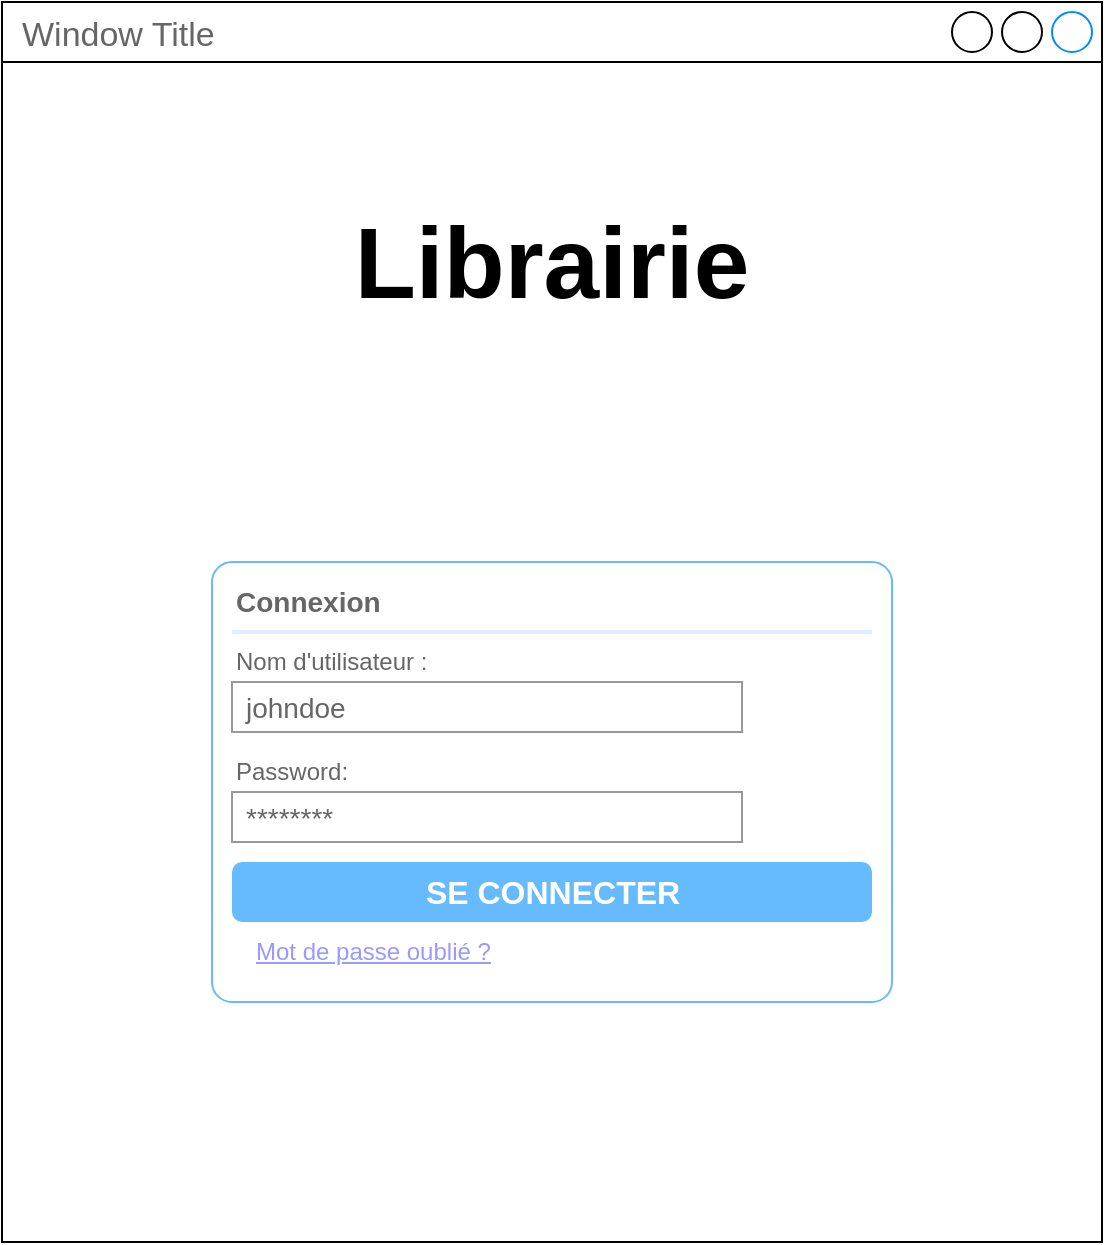 <mxfile version="15.8.5" type="gitlab" pages="11">
  <diagram id="GeUbTk72lI7Ut4Sc6J45" name="Connexion">
    <mxGraphModel dx="1387" dy="761" grid="1" gridSize="10" guides="1" tooltips="1" connect="1" arrows="1" fold="1" page="1" pageScale="1" pageWidth="285" pageHeight="20" math="0" shadow="0">
      <root>
        <mxCell id="EhBkDSdejSbkhKlQdwgs-0" />
        <mxCell id="EhBkDSdejSbkhKlQdwgs-1" parent="EhBkDSdejSbkhKlQdwgs-0" />
        <mxCell id="qIoMpZ_Xzk8cST-Mj6RN-0" value="Window Title" style="strokeWidth=1;shadow=0;dashed=0;align=center;html=1;shape=mxgraph.mockup.containers.window;align=left;verticalAlign=top;spacingLeft=8;strokeColor2=#008cff;strokeColor3=#c4c4c4;fontColor=#666666;mainText=;fontSize=17;labelBackgroundColor=none;container=1;rounded=0;" parent="EhBkDSdejSbkhKlQdwgs-1" vertex="1">
          <mxGeometry x="10" y="10" width="550" height="620" as="geometry">
            <mxRectangle x="10" y="10" width="140" height="30" as="alternateBounds" />
          </mxGeometry>
        </mxCell>
        <mxCell id="qIoMpZ_Xzk8cST-Mj6RN-1" value="" style="whiteSpace=wrap;html=1;autosize=0;container=1;recursiveResize=0;rounded=0;collapsible=0;" parent="qIoMpZ_Xzk8cST-Mj6RN-0" vertex="1">
          <mxGeometry y="30" width="550" height="590" as="geometry" />
        </mxCell>
        <mxCell id="qIoMpZ_Xzk8cST-Mj6RN-23" value="" style="strokeWidth=1;shadow=0;dashed=0;align=center;html=1;shape=mxgraph.mockup.forms.rrect;rSize=0;strokeColor=#999999;fillColor=#ffffff;recursiveResize=0;fontSize=14;fontColor=#000000;container=1;collapsible=0;" parent="qIoMpZ_Xzk8cST-Mj6RN-1" vertex="1" visible="0">
          <mxGeometry x="190" y="70" width="360" height="190" as="geometry" />
        </mxCell>
        <mxCell id="qIoMpZ_Xzk8cST-Mj6RN-24" value="Par Livre :" style="rounded=0;whiteSpace=wrap;html=1;fontSize=14;fontColor=#000000;strokeColor=#000000;verticalAlign=top;container=1;collapsible=0;" parent="qIoMpZ_Xzk8cST-Mj6RN-23" vertex="1">
          <mxGeometry y="100" width="360" height="90" as="geometry" />
        </mxCell>
        <mxCell id="qIoMpZ_Xzk8cST-Mj6RN-25" value="&lt;font style=&quot;font-size: 14px&quot;&gt;0-9 A B C D E F G H I J K L M N O P Q R S T U V X Y Z&lt;/font&gt;" style="strokeWidth=1;shadow=0;dashed=0;align=center;html=1;shape=mxgraph.mockup.text.alphanumeric;linkText=;html=1;fontStyle=4;fontSize=17;fontColor=#0000ff;" parent="qIoMpZ_Xzk8cST-Mj6RN-24" vertex="1">
          <mxGeometry y="25" width="360" height="40" as="geometry" />
        </mxCell>
        <mxCell id="qIoMpZ_Xzk8cST-Mj6RN-26" value="Recherche" style="strokeWidth=1;shadow=0;dashed=0;align=center;html=1;shape=mxgraph.mockup.forms.searchBox;strokeColor=#000000;mainText=;strokeColor2=#008cff;fontColor=#000000;fontSize=14;align=left;spacingLeft=3;rounded=0;" parent="qIoMpZ_Xzk8cST-Mj6RN-24" vertex="1">
          <mxGeometry y="60" width="360" height="30" as="geometry" />
        </mxCell>
        <mxCell id="qIoMpZ_Xzk8cST-Mj6RN-27" value="Par Auteur :" style="rounded=0;whiteSpace=wrap;html=1;fontSize=14;fontColor=#000000;strokeColor=#000000;verticalAlign=top;container=1;collapsible=0;" parent="qIoMpZ_Xzk8cST-Mj6RN-23" vertex="1">
          <mxGeometry width="360" height="90" as="geometry" />
        </mxCell>
        <mxCell id="qIoMpZ_Xzk8cST-Mj6RN-28" value="&lt;font style=&quot;font-size: 14px&quot;&gt;0-9 A B C D E F G H I J K L M N O P Q R S T U V X Y Z&lt;/font&gt;" style="strokeWidth=1;shadow=0;dashed=0;align=center;html=1;shape=mxgraph.mockup.text.alphanumeric;linkText=;html=1;fontStyle=4;fontSize=17;fontColor=#0000ff;" parent="qIoMpZ_Xzk8cST-Mj6RN-27" vertex="1">
          <mxGeometry y="30" width="360" height="30" as="geometry" />
        </mxCell>
        <mxCell id="qIoMpZ_Xzk8cST-Mj6RN-29" value="Recherche" style="strokeWidth=1;shadow=0;dashed=0;align=center;html=1;shape=mxgraph.mockup.forms.searchBox;strokeColor=#000000;mainText=;strokeColor2=#008cff;fontColor=#000000;fontSize=14;align=left;spacingLeft=3;rounded=0;" parent="qIoMpZ_Xzk8cST-Mj6RN-27" vertex="1">
          <mxGeometry y="60" width="360" height="30" as="geometry" />
        </mxCell>
        <UserObject label="" id="qIoMpZ_Xzk8cST-Mj6RN-30">
          <mxCell style="strokeWidth=1;shadow=0;dashed=0;align=center;html=1;shape=mxgraph.mockup.forms.rrect;rSize=10;strokeColor=#66BBFF;fillColor=#ffffff;labelBackgroundColor=none;labelBorderColor=none;fontSize=14;fontColor=#000000;recursiveResize=0;container=0;" parent="qIoMpZ_Xzk8cST-Mj6RN-1" vertex="1">
            <mxGeometry x="105" y="250" width="340" height="220" as="geometry" />
          </mxCell>
        </UserObject>
        <mxCell id="qIoMpZ_Xzk8cST-Mj6RN-31" value="&lt;b&gt;Connexion&lt;/b&gt;" style="strokeWidth=1;shadow=0;dashed=0;align=center;html=1;shape=mxgraph.mockup.forms.anchor;fontSize=14;fontColor=#666666;align=left;resizeWidth=1;spacingLeft=0;labelBackgroundColor=none;labelBorderColor=none;fillColor=#FFFFFF;" parent="qIoMpZ_Xzk8cST-Mj6RN-30" vertex="1">
          <mxGeometry width="330" height="20" relative="1" as="geometry">
            <mxPoint x="10" y="10" as="offset" />
          </mxGeometry>
        </mxCell>
        <mxCell id="qIoMpZ_Xzk8cST-Mj6RN-32" value="" style="shape=line;strokeColor=#ddeeff;strokeWidth=2;html=1;resizeWidth=1;labelBackgroundColor=none;labelBorderColor=none;fontSize=14;fontColor=#000000;fillColor=#FFFFFF;verticalAlign=top;" parent="qIoMpZ_Xzk8cST-Mj6RN-30" vertex="1">
          <mxGeometry width="320" height="10" relative="1" as="geometry">
            <mxPoint x="10" y="30" as="offset" />
          </mxGeometry>
        </mxCell>
        <mxCell id="qIoMpZ_Xzk8cST-Mj6RN-33" value="Nom d&#39;utilisateur :" style="strokeWidth=1;shadow=0;dashed=0;align=center;html=1;shape=mxgraph.mockup.forms.anchor;fontSize=12;fontColor=#666666;align=left;resizeWidth=1;spacingLeft=0;labelBackgroundColor=none;labelBorderColor=none;fillColor=#FFFFFF;" parent="qIoMpZ_Xzk8cST-Mj6RN-30" vertex="1">
          <mxGeometry width="170" height="20" relative="1" as="geometry">
            <mxPoint x="10" y="40" as="offset" />
          </mxGeometry>
        </mxCell>
        <mxCell id="qIoMpZ_Xzk8cST-Mj6RN-34" value="johndoe" style="strokeWidth=1;shadow=0;dashed=0;align=center;html=1;shape=mxgraph.mockup.forms.rrect;rSize=0;strokeColor=#999999;fontColor=#666666;align=left;spacingLeft=5;resizeWidth=1;labelBackgroundColor=none;labelBorderColor=none;fontSize=14;fillColor=#FFFFFF;" parent="qIoMpZ_Xzk8cST-Mj6RN-30" vertex="1">
          <mxGeometry width="255" height="25" relative="1" as="geometry">
            <mxPoint x="10" y="60" as="offset" />
          </mxGeometry>
        </mxCell>
        <mxCell id="qIoMpZ_Xzk8cST-Mj6RN-35" value="Password:" style="strokeWidth=1;shadow=0;dashed=0;align=center;html=1;shape=mxgraph.mockup.forms.anchor;fontSize=12;fontColor=#666666;align=left;resizeWidth=1;spacingLeft=0;labelBackgroundColor=none;labelBorderColor=none;fillColor=#FFFFFF;" parent="qIoMpZ_Xzk8cST-Mj6RN-30" vertex="1">
          <mxGeometry width="170" height="20" relative="1" as="geometry">
            <mxPoint x="10" y="95" as="offset" />
          </mxGeometry>
        </mxCell>
        <mxCell id="qIoMpZ_Xzk8cST-Mj6RN-36" value="********" style="strokeWidth=1;shadow=0;dashed=0;align=center;html=1;shape=mxgraph.mockup.forms.rrect;rSize=0;strokeColor=#999999;fontColor=#666666;align=left;spacingLeft=5;resizeWidth=1;labelBackgroundColor=none;labelBorderColor=none;fontSize=14;fillColor=#FFFFFF;" parent="qIoMpZ_Xzk8cST-Mj6RN-30" vertex="1">
          <mxGeometry width="255" height="25" relative="1" as="geometry">
            <mxPoint x="10" y="115" as="offset" />
          </mxGeometry>
        </mxCell>
        <mxCell id="qIoMpZ_Xzk8cST-Mj6RN-45" value="" style="rounded=0;whiteSpace=wrap;html=1;shadow=0;labelBackgroundColor=none;labelBorderColor=none;fontSize=14;fontColor=#000000;strokeColor=none;strokeWidth=0;fillColor=#FFFFFF;gradientColor=none;verticalAlign=middle;container=0;collapsible=0;recursiveResize=0;" parent="qIoMpZ_Xzk8cST-Mj6RN-30" vertex="1">
          <mxGeometry x="10" y="145" width="320" height="65" as="geometry" />
        </mxCell>
        <UserObject label="SE CONNECTER" link="data:page/id,lv4o4GSHMxOQ_0HOcdA0" id="qIoMpZ_Xzk8cST-Mj6RN-46">
          <mxCell style="strokeWidth=1;shadow=0;dashed=0;align=center;html=1;shape=mxgraph.mockup.forms.rrect;rSize=5;strokeColor=none;fontColor=#ffffff;fillColor=#66bbff;fontSize=16;fontStyle=1;labelBackgroundColor=none;labelBorderColor=none;" parent="qIoMpZ_Xzk8cST-Mj6RN-45" vertex="1">
            <mxGeometry y="5" width="320" height="30" as="geometry" />
          </mxCell>
        </UserObject>
        <UserObject label="Mot de passe oublié ?" link="data:action/json,{&quot;actions&quot;:[{&quot;toggle&quot;:{&quot;cells&quot;:[&quot;1oJbcz7nt_vO_9zDp_cx-1&quot;]}}]}" id="qIoMpZ_Xzk8cST-Mj6RN-47">
          <mxCell style="strokeWidth=1;shadow=0;dashed=0;align=center;html=1;shape=mxgraph.mockup.forms.anchor;fontSize=12;fontColor=#9999ff;align=left;spacingLeft=0;fontStyle=4;resizeWidth=1;labelBackgroundColor=none;labelBorderColor=none;fillColor=#FFFFFF;" parent="qIoMpZ_Xzk8cST-Mj6RN-45" vertex="1">
            <mxGeometry x="10" y="40" width="120" height="20" as="geometry" />
          </mxCell>
        </UserObject>
        <mxCell id="qIoMpZ_Xzk8cST-Mj6RN-42" value="Librairie" style="text;html=1;strokeColor=none;fillColor=none;align=center;verticalAlign=middle;whiteSpace=wrap;rounded=0;labelBackgroundColor=none;labelBorderColor=none;fontSize=50;fontColor=#000000;fontStyle=1;shadow=0;" parent="qIoMpZ_Xzk8cST-Mj6RN-1" vertex="1">
          <mxGeometry width="550" height="200" as="geometry" />
        </mxCell>
        <UserObject label="" id="1oJbcz7nt_vO_9zDp_cx-1">
          <mxCell style="strokeWidth=1;shadow=0;dashed=0;align=center;html=1;shape=mxgraph.mockup.forms.rrect;rSize=10;strokeColor=#8CB6D9;fillColor=#ffffff;labelBackgroundColor=none;labelBorderColor=none;fontSize=14;fontColor=#000000;recursiveResize=0;container=0;" parent="qIoMpZ_Xzk8cST-Mj6RN-1" vertex="1" visible="0">
            <mxGeometry x="105" y="220" width="340" height="190" as="geometry" />
          </mxCell>
        </UserObject>
        <mxCell id="1oJbcz7nt_vO_9zDp_cx-2" value="&lt;b&gt;Mot de passe oublié&lt;/b&gt;" style="strokeWidth=1;shadow=0;dashed=0;align=center;html=1;shape=mxgraph.mockup.forms.anchor;fontSize=14;fontColor=#666666;align=left;resizeWidth=1;spacingLeft=0;labelBackgroundColor=none;labelBorderColor=none;fillColor=#FFFFFF;" parent="1oJbcz7nt_vO_9zDp_cx-1" vertex="1">
          <mxGeometry width="330" height="20" relative="1" as="geometry">
            <mxPoint x="10" y="10" as="offset" />
          </mxGeometry>
        </mxCell>
        <mxCell id="1oJbcz7nt_vO_9zDp_cx-3" value="" style="shape=line;strokeColor=#ddeeff;strokeWidth=2;html=1;resizeWidth=1;labelBackgroundColor=none;labelBorderColor=none;fontSize=14;fontColor=#000000;fillColor=#FFFFFF;verticalAlign=top;" parent="1oJbcz7nt_vO_9zDp_cx-1" vertex="1">
          <mxGeometry width="320" height="10" relative="1" as="geometry">
            <mxPoint x="10" y="30" as="offset" />
          </mxGeometry>
        </mxCell>
        <mxCell id="1oJbcz7nt_vO_9zDp_cx-4" value="Mail :" style="strokeWidth=1;shadow=0;dashed=0;align=center;html=1;shape=mxgraph.mockup.forms.anchor;fontSize=12;fontColor=#666666;align=left;resizeWidth=1;spacingLeft=0;labelBackgroundColor=none;labelBorderColor=none;fillColor=#FFFFFF;" parent="1oJbcz7nt_vO_9zDp_cx-1" vertex="1">
          <mxGeometry width="170" height="20" relative="1" as="geometry">
            <mxPoint x="10" y="40" as="offset" />
          </mxGeometry>
        </mxCell>
        <mxCell id="1oJbcz7nt_vO_9zDp_cx-5" value="johndoe" style="strokeWidth=1;shadow=0;dashed=0;align=center;html=1;shape=mxgraph.mockup.forms.rrect;rSize=0;strokeColor=#999999;fontColor=#666666;align=left;spacingLeft=5;resizeWidth=1;labelBackgroundColor=none;labelBorderColor=none;fontSize=14;fillColor=#FFFFFF;" parent="1oJbcz7nt_vO_9zDp_cx-1" vertex="1">
          <mxGeometry width="255" height="25" relative="1" as="geometry">
            <mxPoint x="10" y="60" as="offset" />
          </mxGeometry>
        </mxCell>
        <mxCell id="1oJbcz7nt_vO_9zDp_cx-8" value="" style="rounded=0;whiteSpace=wrap;html=1;shadow=0;labelBackgroundColor=none;labelBorderColor=none;fontSize=14;fontColor=#000000;strokeColor=none;strokeWidth=0;fillColor=#FFFFFF;gradientColor=none;verticalAlign=middle;container=0;collapsible=0;recursiveResize=0;" parent="1oJbcz7nt_vO_9zDp_cx-1" vertex="1">
          <mxGeometry x="10" y="105" width="320" height="75" as="geometry" />
        </mxCell>
        <UserObject label="ENVOYER NOUVEAU MOT DE PASSE" link="data:action/json,{&quot;actions&quot;:[{&quot;toggle&quot;:{&quot;cells&quot;:[&quot;1oJbcz7nt_vO_9zDp_cx-1&quot;, &quot;1oJbcz7nt_vO_9zDp_cx-13&quot;]}}]}" id="1oJbcz7nt_vO_9zDp_cx-9">
          <mxCell style="strokeWidth=1;shadow=0;dashed=0;align=center;html=1;shape=mxgraph.mockup.forms.rrect;rSize=5;strokeColor=none;fontColor=#ffffff;fillColor=#66bbff;fontSize=16;fontStyle=1;labelBackgroundColor=none;labelBorderColor=none;" parent="1oJbcz7nt_vO_9zDp_cx-8" vertex="1">
            <mxGeometry width="320" height="30" as="geometry" />
          </mxCell>
        </UserObject>
        <UserObject label="RETOUR" link="data:action/json,{&quot;actions&quot;:[{&quot;toggle&quot;:{&quot;cells&quot;:[&quot;1oJbcz7nt_vO_9zDp_cx-1&quot;]}}]}" id="1oJbcz7nt_vO_9zDp_cx-11">
          <mxCell style="strokeWidth=1;shadow=0;dashed=0;align=center;html=1;shape=mxgraph.mockup.forms.rrect;rSize=5;strokeColor=none;fontColor=#ffffff;fillColor=#8CB6D9;fontSize=16;fontStyle=1;labelBackgroundColor=none;labelBorderColor=none;" parent="1oJbcz7nt_vO_9zDp_cx-8" vertex="1">
            <mxGeometry y="45" width="320" height="30" as="geometry" />
          </mxCell>
        </UserObject>
        <UserObject label="Votre nouveau mot de passe vous a été envoyé par e-mail." id="1oJbcz7nt_vO_9zDp_cx-13">
          <mxCell style="strokeWidth=1;shadow=0;dashed=0;align=center;html=1;shape=mxgraph.mockup.forms.rrect;rSize=10;strokeColor=#8CB6D9;fillColor=#ffffff;labelBackgroundColor=none;labelBorderColor=none;fontSize=14;fontColor=#000000;recursiveResize=0;container=0;whiteSpace=wrap;" parent="qIoMpZ_Xzk8cST-Mj6RN-1" vertex="1" visible="0">
            <mxGeometry x="170" y="195" width="220" height="190" as="geometry" />
          </mxCell>
        </UserObject>
        <mxCell id="1oJbcz7nt_vO_9zDp_cx-14" value="&lt;b&gt;Mot de passe oublié&lt;/b&gt;" style="strokeWidth=1;shadow=0;dashed=0;align=center;html=1;shape=mxgraph.mockup.forms.anchor;fontSize=14;fontColor=#666666;align=left;resizeWidth=1;spacingLeft=0;labelBackgroundColor=none;labelBorderColor=none;fillColor=#FFFFFF;" parent="1oJbcz7nt_vO_9zDp_cx-13" vertex="1">
          <mxGeometry width="330" height="20" relative="1" as="geometry">
            <mxPoint x="10" y="10" as="offset" />
          </mxGeometry>
        </mxCell>
        <mxCell id="1oJbcz7nt_vO_9zDp_cx-15" value="" style="shape=line;strokeColor=#ddeeff;strokeWidth=2;html=1;resizeWidth=1;labelBackgroundColor=none;labelBorderColor=none;fontSize=14;fontColor=#000000;fillColor=#FFFFFF;verticalAlign=top;" parent="1oJbcz7nt_vO_9zDp_cx-13" vertex="1">
          <mxGeometry width="320" height="10" relative="1" as="geometry">
            <mxPoint x="10" y="30" as="offset" />
          </mxGeometry>
        </mxCell>
        <UserObject label="RETOUR" link="data:action/json,{&quot;actions&quot;:[{&quot;toggle&quot;:{&quot;cells&quot;:[&quot;1oJbcz7nt_vO_9zDp_cx-13&quot;]}}]}" id="1oJbcz7nt_vO_9zDp_cx-20">
          <mxCell style="strokeWidth=1;shadow=0;dashed=0;align=center;html=1;shape=mxgraph.mockup.forms.rrect;rSize=5;strokeColor=none;fontColor=#ffffff;fillColor=#8CB6D9;fontSize=16;fontStyle=1;labelBackgroundColor=none;labelBorderColor=none;" parent="1oJbcz7nt_vO_9zDp_cx-13" vertex="1">
            <mxGeometry x="10" y="150" width="200" height="30" as="geometry" />
          </mxCell>
        </UserObject>
        <mxCell id="qIoMpZ_Xzk8cST-Mj6RN-51" value="" style="strokeWidth=1;shadow=0;dashed=0;align=center;html=1;shape=mxgraph.mockup.forms.rrect;rSize=10;labelBackgroundColor=none;labelBorderColor=none;fontSize=14;recursiveResize=0;container=0;strokeColor=#66BBFF;" parent="EhBkDSdejSbkhKlQdwgs-1" vertex="1" visible="0">
          <mxGeometry x="115" y="315" width="340" height="230" as="geometry" />
        </mxCell>
        <mxCell id="qIoMpZ_Xzk8cST-Mj6RN-52" value="&lt;b&gt;Création de compte&lt;/b&gt;" style="strokeWidth=1;shadow=0;dashed=0;align=center;html=1;shape=mxgraph.mockup.forms.anchor;fontSize=14;fontColor=#666666;align=left;resizeWidth=1;spacingLeft=0;labelBackgroundColor=none;labelBorderColor=none;fillColor=#FFFFFF;" parent="qIoMpZ_Xzk8cST-Mj6RN-51" vertex="1">
          <mxGeometry width="330" height="20" relative="1" as="geometry">
            <mxPoint x="10" y="10" as="offset" />
          </mxGeometry>
        </mxCell>
        <mxCell id="qIoMpZ_Xzk8cST-Mj6RN-53" value="" style="shape=line;strokeColor=#ddeeff;strokeWidth=2;html=1;resizeWidth=1;labelBackgroundColor=none;labelBorderColor=none;fontSize=14;fontColor=#000000;fillColor=#FFFFFF;verticalAlign=top;" parent="qIoMpZ_Xzk8cST-Mj6RN-51" vertex="1">
          <mxGeometry width="320" height="10" relative="1" as="geometry">
            <mxPoint x="10" y="30" as="offset" />
          </mxGeometry>
        </mxCell>
        <mxCell id="qIoMpZ_Xzk8cST-Mj6RN-54" value="Nom d&#39;utilisateur :" style="strokeWidth=1;shadow=0;dashed=0;align=center;html=1;shape=mxgraph.mockup.forms.anchor;fontSize=12;fontColor=#666666;align=left;resizeWidth=1;spacingLeft=0;labelBackgroundColor=none;labelBorderColor=none;fillColor=#FFFFFF;" parent="qIoMpZ_Xzk8cST-Mj6RN-51" vertex="1">
          <mxGeometry width="170" height="20" relative="1" as="geometry">
            <mxPoint x="10" y="40" as="offset" />
          </mxGeometry>
        </mxCell>
        <mxCell id="qIoMpZ_Xzk8cST-Mj6RN-55" value="johndoe" style="strokeWidth=1;shadow=0;dashed=0;align=center;html=1;shape=mxgraph.mockup.forms.rrect;rSize=0;strokeColor=#999999;fontColor=#666666;align=left;spacingLeft=5;resizeWidth=1;labelBackgroundColor=none;labelBorderColor=none;fontSize=14;fillColor=#FFFFFF;" parent="qIoMpZ_Xzk8cST-Mj6RN-51" vertex="1">
          <mxGeometry width="255" height="25" relative="1" as="geometry">
            <mxPoint x="10" y="60" as="offset" />
          </mxGeometry>
        </mxCell>
        <mxCell id="qIoMpZ_Xzk8cST-Mj6RN-56" value="Password:" style="strokeWidth=1;shadow=0;dashed=0;align=center;html=1;shape=mxgraph.mockup.forms.anchor;fontSize=12;fontColor=#666666;align=left;resizeWidth=1;spacingLeft=0;labelBackgroundColor=none;labelBorderColor=none;fillColor=#FFFFFF;" parent="qIoMpZ_Xzk8cST-Mj6RN-51" vertex="1">
          <mxGeometry width="170" height="20" relative="1" as="geometry">
            <mxPoint x="10" y="140" as="offset" />
          </mxGeometry>
        </mxCell>
        <mxCell id="qIoMpZ_Xzk8cST-Mj6RN-57" value="********" style="strokeWidth=1;shadow=0;dashed=0;align=center;html=1;shape=mxgraph.mockup.forms.rrect;rSize=0;strokeColor=#999999;fontColor=#666666;align=left;spacingLeft=5;resizeWidth=1;labelBackgroundColor=none;labelBorderColor=none;fontSize=14;fillColor=#FFFFFF;" parent="qIoMpZ_Xzk8cST-Mj6RN-51" vertex="1">
          <mxGeometry width="255" height="25" relative="1" as="geometry">
            <mxPoint x="10" y="160" as="offset" />
          </mxGeometry>
        </mxCell>
        <UserObject label="" link="data:action/json,{&quot;actions&quot;:[{&quot;toggle&quot;:{&quot;cells&quot;:[&quot;qIoMpZ_Xzk8cST-Mj6RN-51&quot;,&quot;qIoMpZ_Xzk8cST-Mj6RN-30&quot;]}}]}" id="qIoMpZ_Xzk8cST-Mj6RN-58">
          <mxCell style="rounded=0;whiteSpace=wrap;html=1;shadow=0;labelBackgroundColor=none;labelBorderColor=none;fontSize=14;fontColor=#000000;strokeColor=none;strokeWidth=0;fillColor=#FFFFFF;gradientColor=none;verticalAlign=middle;container=1;collapsible=0;recursiveResize=0;" parent="qIoMpZ_Xzk8cST-Mj6RN-51" vertex="1">
            <mxGeometry x="10" y="190" width="320" height="40" as="geometry" />
          </mxCell>
        </UserObject>
        <UserObject label="S&#39;ENREGISTRER" link="data:action/json,{&quot;actions&quot;:[{&quot;toggle&quot;:{&quot;cells&quot;:[&quot;qIoMpZ_Xzk8cST-Mj6RN-51&quot;,&quot;qIoMpZ_Xzk8cST-Mj6RN-30&quot;]}}]}" id="qIoMpZ_Xzk8cST-Mj6RN-59">
          <mxCell style="strokeWidth=1;shadow=0;dashed=0;align=center;html=1;shape=mxgraph.mockup.forms.rrect;rSize=5;strokeColor=none;fontColor=#ffffff;fillColor=#66bbff;fontSize=16;fontStyle=1;labelBackgroundColor=none;labelBorderColor=none;" parent="qIoMpZ_Xzk8cST-Mj6RN-58" vertex="1">
            <mxGeometry y="5" width="320" height="30" as="geometry" />
          </mxCell>
        </UserObject>
        <mxCell id="qIoMpZ_Xzk8cST-Mj6RN-64" value="johndoe@mail.com" style="strokeWidth=1;shadow=0;dashed=0;align=center;html=1;shape=mxgraph.mockup.forms.rrect;rSize=0;strokeColor=#999999;fontColor=#666666;align=left;spacingLeft=5;resizeWidth=1;labelBackgroundColor=none;labelBorderColor=none;fontSize=14;fillColor=#FFFFFF;" parent="qIoMpZ_Xzk8cST-Mj6RN-51" vertex="1">
          <mxGeometry x="10" y="110" width="255" height="25" as="geometry" />
        </mxCell>
        <mxCell id="qIoMpZ_Xzk8cST-Mj6RN-65" value="Adresse e-mail :" style="strokeWidth=1;shadow=0;dashed=0;align=center;html=1;shape=mxgraph.mockup.forms.anchor;fontSize=12;fontColor=#666666;align=left;resizeWidth=1;spacingLeft=0;labelBackgroundColor=none;labelBorderColor=none;fillColor=#FFFFFF;" parent="qIoMpZ_Xzk8cST-Mj6RN-51" vertex="1">
          <mxGeometry x="10" y="90" width="170" height="20" as="geometry" />
        </mxCell>
      </root>
    </mxGraphModel>
  </diagram>
  <diagram id="lv4o4GSHMxOQ_0HOcdA0" name="Mon Compte">
    <mxGraphModel dx="1387" dy="761" grid="1" gridSize="10" guides="1" tooltips="1" connect="1" arrows="1" fold="1" page="1" pageScale="1" pageWidth="827" pageHeight="1169" math="0" shadow="0">
      <root>
        <mxCell id="qXvxrOaXpcJjUpesE9GL-0" />
        <mxCell id="qXvxrOaXpcJjUpesE9GL-1" parent="qXvxrOaXpcJjUpesE9GL-0" />
        <mxCell id="LG6Ondpu5ypgvVT8PW_o-0" value="Window Title" style="strokeWidth=1;shadow=0;dashed=0;align=center;html=1;shape=mxgraph.mockup.containers.window;align=left;verticalAlign=top;spacingLeft=8;strokeColor2=#008cff;strokeColor3=#c4c4c4;fontColor=#666666;mainText=;fontSize=17;labelBackgroundColor=none;container=1;" parent="qXvxrOaXpcJjUpesE9GL-1" vertex="1">
          <mxGeometry x="139" y="275" width="550" height="620" as="geometry">
            <mxRectangle x="550" y="10" width="140" height="30" as="alternateBounds" />
          </mxGeometry>
        </mxCell>
        <mxCell id="LG6Ondpu5ypgvVT8PW_o-1" value="" style="rounded=0;whiteSpace=wrap;html=1;autosize=0;container=1;recursiveResize=0;" parent="LG6Ondpu5ypgvVT8PW_o-0" vertex="1">
          <mxGeometry y="30" width="550" height="590" as="geometry" />
        </mxCell>
        <UserObject label="?" link="data:page/id,MTJyPbcVSIot_e1VdF2h" id="LG6Ondpu5ypgvVT8PW_o-2">
          <mxCell style="whiteSpace=wrap;html=1;aspect=fixed;fontSize=14;fontStyle=1;autosize=0;" parent="LG6Ondpu5ypgvVT8PW_o-1" vertex="1">
            <mxGeometry x="510.0" width="40" height="40" as="geometry" />
          </mxCell>
        </UserObject>
        <UserObject label="Ventes &amp;amp; Emprunts" link="data:page/id,rYRoxIVrAMvVgtL3g-3c" id="LG6Ondpu5ypgvVT8PW_o-3">
          <mxCell style="rounded=0;whiteSpace=wrap;html=1;fontSize=14;fontStyle=1;autosize=0;" parent="LG6Ondpu5ypgvVT8PW_o-1" vertex="1">
            <mxGeometry x="330" width="180" height="40" as="geometry" />
          </mxCell>
        </UserObject>
        <UserObject label="Envoyer" link="data:page/id,TRwP1WcYpT4l8ruOXcIb" id="LG6Ondpu5ypgvVT8PW_o-4">
          <mxCell style="rounded=0;whiteSpace=wrap;html=1;fontSize=14;fontStyle=1;autosize=0;" parent="LG6Ondpu5ypgvVT8PW_o-1" vertex="1">
            <mxGeometry x="220" width="110" height="40" as="geometry" />
          </mxCell>
        </UserObject>
        <UserObject label="Mes Livres" link="data:page/id,12e1b939-464a-85fe-373e-61e167be1490" id="LG6Ondpu5ypgvVT8PW_o-5">
          <mxCell style="rounded=0;whiteSpace=wrap;html=1;fontSize=14;fontStyle=1;labelBorderColor=none;sketch=0;snapToPoint=1;autosize=0;" parent="LG6Ondpu5ypgvVT8PW_o-1" vertex="1">
            <mxGeometry x="110" width="110" height="40" as="geometry" />
          </mxCell>
        </UserObject>
        <UserObject label="Mon Compte" id="LG6Ondpu5ypgvVT8PW_o-6">
          <mxCell style="rounded=0;whiteSpace=wrap;html=1;fontSize=14;fontStyle=1;autosize=0;fillColor=#e1d5e7;strokeColor=#9673a6;" parent="LG6Ondpu5ypgvVT8PW_o-1" vertex="1">
            <mxGeometry width="110" height="40" as="geometry" />
          </mxCell>
        </UserObject>
        <mxCell id="LG6Ondpu5ypgvVT8PW_o-8" value="" style="verticalLabelPosition=bottom;shadow=0;dashed=0;align=center;html=1;verticalAlign=top;strokeWidth=1;shape=mxgraph.mockup.navigation.scrollBar;strokeColor=#000000;barPos=20;fillColor2=#000000;strokeColor2=none;direction=north;" parent="LG6Ondpu5ypgvVT8PW_o-1" vertex="1">
          <mxGeometry x="520" y="80" width="20" height="500" as="geometry" />
        </mxCell>
        <mxCell id="cH-FCREkzTf9LEwzo8ZV-9" value="&lt;font style=&quot;font-size: 16px&quot;&gt;&lt;b&gt;&lt;span style=&quot;white-space: pre&quot;&gt; &lt;/span&gt;&lt;span style=&quot;white-space: pre&quot;&gt; &lt;/span&gt;&lt;span style=&quot;white-space: pre&quot;&gt; &lt;/span&gt;&lt;span style=&quot;white-space: pre&quot;&gt; &lt;/span&gt;Mon compte&lt;/b&gt;&lt;br&gt;&lt;br&gt;&lt;span style=&quot;white-space: pre&quot;&gt; &lt;/span&gt;&lt;span style=&quot;white-space: pre&quot;&gt; &lt;/span&gt;&lt;span style=&quot;white-space: pre&quot;&gt; &lt;/span&gt;&lt;span style=&quot;white-space: pre&quot;&gt; &lt;/span&gt;Nom&lt;br&gt;&lt;span style=&quot;white-space: pre&quot;&gt; &lt;/span&gt;&lt;span style=&quot;white-space: pre&quot;&gt; &lt;/span&gt;&lt;span style=&quot;white-space: pre&quot;&gt; &lt;/span&gt;&lt;span style=&quot;white-space: pre&quot;&gt; &lt;/span&gt;Adresse&lt;br&gt;&lt;span style=&quot;white-space: pre&quot;&gt; &lt;/span&gt;&lt;span style=&quot;white-space: pre&quot;&gt; &lt;/span&gt;&lt;span style=&quot;white-space: pre&quot;&gt; &lt;/span&gt;&lt;span style=&quot;white-space: pre&quot;&gt; &lt;/span&gt;Mail&lt;/font&gt;" style="rounded=0;whiteSpace=wrap;html=1;glass=0;shadow=0;sketch=0;" parent="LG6Ondpu5ypgvVT8PW_o-1" vertex="1">
          <mxGeometry x="21" y="80" width="489" height="215" as="geometry" />
        </mxCell>
        <mxCell id="c8OUtfXHVwThdKVKVzsn-0" value="" style="whiteSpace=wrap;html=1;aspect=fixed;rounded=0;shadow=0;glass=0;sketch=0;fontSize=16;" parent="LG6Ondpu5ypgvVT8PW_o-1" vertex="1">
          <mxGeometry x="56" y="130" width="140" height="140" as="geometry" />
        </mxCell>
        <mxCell id="c8OUtfXHVwThdKVKVzsn-4" value="" style="shape=actor;whiteSpace=wrap;html=1;rounded=0;shadow=0;glass=0;sketch=0;fontSize=16;" parent="LG6Ondpu5ypgvVT8PW_o-1" vertex="1">
          <mxGeometry x="76" y="140" width="104" height="120" as="geometry" />
        </mxCell>
        <mxCell id="e1mRjaFAcmofCxtDyFk7-4" value="&lt;font style=&quot;font-size: 16px&quot;&gt;&lt;b&gt;Changer de mot de passe&lt;/b&gt;&lt;/font&gt;" style="rounded=1;whiteSpace=wrap;html=1;" parent="LG6Ondpu5ypgvVT8PW_o-1" vertex="1">
          <mxGeometry x="40" y="330" width="180" height="80" as="geometry" />
        </mxCell>
        <mxCell id="e1mRjaFAcmofCxtDyFk7-7" value="••••••••••••••••••••••" style="rounded=0;whiteSpace=wrap;html=1;shadow=0;glass=0;sketch=0;fontSize=16;fillColor=#E6D0DE;strokeColor=#B85450;" parent="LG6Ondpu5ypgvVT8PW_o-1" vertex="1">
          <mxGeometry x="241" y="355" width="249" height="20" as="geometry" />
        </mxCell>
        <UserObject label="&lt;b&gt;&lt;font style=&quot;font-size: 16px&quot;&gt;Suivre Budget&lt;/font&gt;&lt;/b&gt;" link="data:page/id,1bIze41bwpYqveNXhceM" id="e1mRjaFAcmofCxtDyFk7-3">
          <mxCell style="rounded=1;whiteSpace=wrap;html=1;" parent="LG6Ondpu5ypgvVT8PW_o-1" vertex="1">
            <mxGeometry x="36" y="470" width="180" height="60" as="geometry" />
          </mxCell>
        </UserObject>
        <UserObject label="&lt;b&gt;&lt;font style=&quot;font-size: 16px&quot;&gt;Management&lt;/font&gt;&lt;/b&gt;" link="data:page/id,LycD4tX_BMK-UuyzSaZD" id="e1mRjaFAcmofCxtDyFk7-0">
          <mxCell style="rounded=1;whiteSpace=wrap;html=1;" parent="LG6Ondpu5ypgvVT8PW_o-1" vertex="1">
            <mxGeometry x="290" y="470" width="180" height="60" as="geometry" />
          </mxCell>
        </UserObject>
        <UserObject label="Déconnexion" link="data:page/id,GeUbTk72lI7Ut4Sc6J45" id="MbiRvntp1v_bp7xQSBoE-0">
          <mxCell style="rounded=1;whiteSpace=wrap;html=1;fontSize=14;fontColor=#000000;strokeColor=#000000;fillColor=#FFFFFF;verticalAlign=top;" parent="LG6Ondpu5ypgvVT8PW_o-1" vertex="1">
            <mxGeometry x="40" y="425" width="170" height="35" as="geometry" />
          </mxCell>
        </UserObject>
        <UserObject label="Il y a XX livres empruntés en retard" link="data:page/id,rYRoxIVrAMvVgtL3g-3c" id="KrxsiXsOY6J61FbvD8JL-1">
          <mxCell style="rounded=0;whiteSpace=wrap;html=1;fillColor=#f8cecc;strokeColor=#b85450;" parent="LG6Ondpu5ypgvVT8PW_o-1" vertex="1">
            <mxGeometry x="141" y="40" width="230" height="25" as="geometry" />
          </mxCell>
        </UserObject>
        <mxCell id="qXvxrOaXpcJjUpesE9GL-2" parent="qXvxrOaXpcJjUpesE9GL-0" />
        <mxCell id="qXvxrOaXpcJjUpesE9GL-6" value="Layer2" parent="qXvxrOaXpcJjUpesE9GL-0" />
      </root>
    </mxGraphModel>
  </diagram>
  <diagram id="1bIze41bwpYqveNXhceM" name="Suivre Budget">
    <mxGraphModel dx="1387" dy="761" grid="1" gridSize="10" guides="1" tooltips="1" connect="1" arrows="1" fold="1" page="1" pageScale="1" pageWidth="827" pageHeight="1169" math="0" shadow="0">
      <root>
        <mxCell id="fIy652jMYc_OeD3dqmmi-0" />
        <mxCell id="fIy652jMYc_OeD3dqmmi-1" parent="fIy652jMYc_OeD3dqmmi-0" />
        <mxCell id="tJi3hsWWGsBpUIoJE2Sp-0" value="Window Title" style="strokeWidth=1;shadow=0;dashed=0;align=center;html=1;shape=mxgraph.mockup.containers.window;align=left;verticalAlign=top;spacingLeft=8;strokeColor2=#008cff;strokeColor3=#c4c4c4;fontColor=#666666;mainText=;fontSize=17;labelBackgroundColor=none;container=1;" parent="fIy652jMYc_OeD3dqmmi-1" vertex="1">
          <mxGeometry x="520" y="240" width="550" height="635" as="geometry">
            <mxRectangle x="550" y="10" width="140" height="30" as="alternateBounds" />
          </mxGeometry>
        </mxCell>
        <mxCell id="tJi3hsWWGsBpUIoJE2Sp-1" value="" style="rounded=0;whiteSpace=wrap;html=1;autosize=0;container=1;recursiveResize=0;" parent="tJi3hsWWGsBpUIoJE2Sp-0" vertex="1">
          <mxGeometry y="30" width="550" height="605" as="geometry" />
        </mxCell>
        <mxCell id="tJi3hsWWGsBpUIoJE2Sp-2" value="" style="rounded=0;whiteSpace=wrap;html=1;shadow=0;glass=0;sketch=0;fontSize=16;" parent="tJi3hsWWGsBpUIoJE2Sp-1" vertex="1">
          <mxGeometry x="107.5" y="130" width="335" height="150" as="geometry" />
        </mxCell>
        <UserObject label="?" id="tJi3hsWWGsBpUIoJE2Sp-3">
          <mxCell style="whiteSpace=wrap;html=1;aspect=fixed;fontSize=14;fontStyle=1;autosize=0;" parent="tJi3hsWWGsBpUIoJE2Sp-1" vertex="1">
            <mxGeometry x="510.0" width="40" height="40" as="geometry" />
          </mxCell>
        </UserObject>
        <UserObject label="Ventes &amp;amp; Emprunts" id="tJi3hsWWGsBpUIoJE2Sp-4">
          <mxCell style="rounded=0;whiteSpace=wrap;html=1;fontSize=14;fontStyle=1;autosize=0;" parent="tJi3hsWWGsBpUIoJE2Sp-1" vertex="1">
            <mxGeometry x="330" width="180" height="40" as="geometry" />
          </mxCell>
        </UserObject>
        <UserObject label="Envoyer" id="tJi3hsWWGsBpUIoJE2Sp-5">
          <mxCell style="rounded=0;whiteSpace=wrap;html=1;fontSize=14;fontStyle=1;autosize=0;" parent="tJi3hsWWGsBpUIoJE2Sp-1" vertex="1">
            <mxGeometry x="220" width="110" height="40" as="geometry" />
          </mxCell>
        </UserObject>
        <UserObject label="Mes Livres" id="tJi3hsWWGsBpUIoJE2Sp-6">
          <mxCell style="rounded=0;whiteSpace=wrap;html=1;fontSize=14;fontStyle=1;labelBorderColor=none;sketch=0;snapToPoint=1;autosize=0;" parent="tJi3hsWWGsBpUIoJE2Sp-1" vertex="1">
            <mxGeometry x="110" width="110" height="40" as="geometry" />
          </mxCell>
        </UserObject>
        <UserObject label="Mon Compte" id="tJi3hsWWGsBpUIoJE2Sp-7">
          <mxCell style="rounded=0;whiteSpace=wrap;html=1;fontSize=14;fontStyle=1;autosize=0;fillColor=#e1d5e7;strokeColor=#9673a6;" parent="tJi3hsWWGsBpUIoJE2Sp-1" vertex="1">
            <mxGeometry width="110" height="40" as="geometry" />
          </mxCell>
        </UserObject>
        <mxCell id="tJi3hsWWGsBpUIoJE2Sp-8" value="" style="verticalLabelPosition=bottom;shadow=0;dashed=0;align=center;html=1;verticalAlign=top;strokeWidth=1;shape=mxgraph.mockup.navigation.scrollBar;strokeColor=#000000;barPos=20;fillColor2=#000000;strokeColor2=none;direction=north;" parent="tJi3hsWWGsBpUIoJE2Sp-1" vertex="1">
          <mxGeometry x="520" y="80" width="20" height="500" as="geometry" />
        </mxCell>
        <mxCell id="tJi3hsWWGsBpUIoJE2Sp-9" value="" style="verticalLabelPosition=bottom;shadow=0;dashed=0;align=center;html=1;verticalAlign=top;strokeWidth=1;shape=mxgraph.mockup.graphics.lineChart;strokeColor=none;strokeColor2=#666666;strokeColor3=#008cff;strokeColor4=#dddddd;fontSize=14;fontColor=#000000;" parent="tJi3hsWWGsBpUIoJE2Sp-1" vertex="1">
          <mxGeometry x="107.5" y="130" width="335" height="150" as="geometry" />
        </mxCell>
        <mxCell id="tJi3hsWWGsBpUIoJE2Sp-10" value="&lt;b&gt;Suivre Budget&lt;/b&gt;" style="text;html=1;strokeColor=none;fillColor=none;align=center;verticalAlign=middle;whiteSpace=wrap;rounded=0;shadow=0;glass=0;sketch=0;fontSize=16;" parent="tJi3hsWWGsBpUIoJE2Sp-1" vertex="1">
          <mxGeometry x="180" y="75" width="190" height="30" as="geometry" />
        </mxCell>
        <UserObject label="&lt;b&gt;Retour&lt;/b&gt;" link="data:page/id,lv4o4GSHMxOQ_0HOcdA0" id="tJi3hsWWGsBpUIoJE2Sp-11">
          <mxCell style="rounded=1;whiteSpace=wrap;html=1;shadow=0;glass=0;sketch=0;fontSize=16;" parent="tJi3hsWWGsBpUIoJE2Sp-1" vertex="1">
            <mxGeometry x="215" y="530" width="120" height="60" as="geometry" />
          </mxCell>
        </UserObject>
        <mxCell id="tJi3hsWWGsBpUIoJE2Sp-12" value="Chiffre d&#39;affaires&lt;br&gt;" style="text;html=1;strokeColor=none;fillColor=none;align=center;verticalAlign=middle;whiteSpace=wrap;rounded=0;shadow=0;glass=0;sketch=0;fontSize=16;" parent="tJi3hsWWGsBpUIoJE2Sp-1" vertex="1">
          <mxGeometry x="58" y="315" width="122" height="30" as="geometry" />
        </mxCell>
        <mxCell id="tJi3hsWWGsBpUIoJE2Sp-13" value="Chiffre d&#39;affaires" style="swimlane;rounded=0;shadow=0;glass=0;sketch=0;fontSize=16;strokeColor=#B85450;fillColor=none;" parent="tJi3hsWWGsBpUIoJE2Sp-1" vertex="1">
          <mxGeometry x="20" y="355" width="480" height="155" as="geometry">
            <mxRectangle x="90" y="355" width="170" height="23" as="alternateBounds" />
          </mxGeometry>
        </mxCell>
        <mxCell id="tJi3hsWWGsBpUIoJE2Sp-14" value="" style="verticalLabelPosition=bottom;shadow=0;dashed=0;align=center;html=1;verticalAlign=top;strokeWidth=1;shape=mxgraph.mockup.navigation.scrollBar;strokeColor=#000000;barPos=20;fillColor2=#000000;strokeColor2=none;direction=north;" parent="tJi3hsWWGsBpUIoJE2Sp-13" vertex="1">
          <mxGeometry x="460" y="25" width="20" height="125" as="geometry" />
        </mxCell>
        <mxCell id="tJi3hsWWGsBpUIoJE2Sp-15" value="+99999&lt;br&gt;+99999&lt;br&gt;+99999&lt;br&gt;+99999&lt;br&gt;+99999&lt;br&gt;+99999" style="text;html=1;strokeColor=none;fillColor=none;align=center;verticalAlign=middle;whiteSpace=wrap;rounded=0;shadow=0;glass=0;sketch=0;fontSize=16;" parent="tJi3hsWWGsBpUIoJE2Sp-13" vertex="1">
          <mxGeometry x="260" y="32.5" width="190" height="110" as="geometry" />
        </mxCell>
        <mxCell id="tJi3hsWWGsBpUIoJE2Sp-16" value="Mois&lt;br&gt;Mois&lt;br&gt;Mois&lt;br&gt;Mois&lt;br&gt;Mois" style="text;html=1;strokeColor=none;fillColor=none;align=center;verticalAlign=middle;whiteSpace=wrap;rounded=0;shadow=0;glass=0;sketch=0;fontSize=16;" parent="tJi3hsWWGsBpUIoJE2Sp-13" vertex="1">
          <mxGeometry x="10" y="32.5" width="190" height="110" as="geometry" />
        </mxCell>
      </root>
    </mxGraphModel>
  </diagram>
  <diagram id="LycD4tX_BMK-UuyzSaZD" name="Management">
    <mxGraphModel dx="1387" dy="761" grid="1" gridSize="10" guides="1" tooltips="1" connect="1" arrows="1" fold="1" page="1" pageScale="1" pageWidth="827" pageHeight="1169" math="0" shadow="0">
      <root>
        <mxCell id="qEvKfWU3HPqIdP7NhwUf-0" />
        <mxCell id="qEvKfWU3HPqIdP7NhwUf-1" parent="qEvKfWU3HPqIdP7NhwUf-0" />
        <mxCell id="M7sVy7gclc3PqwZdscx2-0" value="Window Title" style="strokeWidth=1;shadow=0;dashed=0;align=center;html=1;shape=mxgraph.mockup.containers.window;align=left;verticalAlign=top;spacingLeft=8;strokeColor2=#008cff;strokeColor3=#c4c4c4;fontColor=#666666;mainText=;fontSize=17;labelBackgroundColor=none;container=1;" parent="qEvKfWU3HPqIdP7NhwUf-1" vertex="1">
          <mxGeometry x="1180" y="230" width="550" height="635" as="geometry">
            <mxRectangle x="550" y="10" width="140" height="30" as="alternateBounds" />
          </mxGeometry>
        </mxCell>
        <mxCell id="M7sVy7gclc3PqwZdscx2-1" value="" style="rounded=0;whiteSpace=wrap;html=1;autosize=0;container=1;recursiveResize=0;" parent="M7sVy7gclc3PqwZdscx2-0" vertex="1">
          <mxGeometry y="30" width="550" height="605" as="geometry" />
        </mxCell>
        <mxCell id="M7sVy7gclc3PqwZdscx2-2" value="" style="rounded=0;whiteSpace=wrap;html=1;shadow=0;glass=0;sketch=0;fontSize=16;" parent="M7sVy7gclc3PqwZdscx2-1" vertex="1">
          <mxGeometry x="40" y="130" width="310" height="360" as="geometry" />
        </mxCell>
        <UserObject label="?" id="M7sVy7gclc3PqwZdscx2-3">
          <mxCell style="whiteSpace=wrap;html=1;aspect=fixed;fontSize=14;fontStyle=1;autosize=0;" parent="M7sVy7gclc3PqwZdscx2-1" vertex="1">
            <mxGeometry x="510.0" width="40" height="40" as="geometry" />
          </mxCell>
        </UserObject>
        <UserObject label="Ventes &amp;amp; Emprunts" id="M7sVy7gclc3PqwZdscx2-4">
          <mxCell style="rounded=0;whiteSpace=wrap;html=1;fontSize=14;fontStyle=1;autosize=0;" parent="M7sVy7gclc3PqwZdscx2-1" vertex="1">
            <mxGeometry x="330" width="180" height="40" as="geometry" />
          </mxCell>
        </UserObject>
        <UserObject label="Envoyer" id="M7sVy7gclc3PqwZdscx2-5">
          <mxCell style="rounded=0;whiteSpace=wrap;html=1;fontSize=14;fontStyle=1;autosize=0;" parent="M7sVy7gclc3PqwZdscx2-1" vertex="1">
            <mxGeometry x="220" width="110" height="40" as="geometry" />
          </mxCell>
        </UserObject>
        <UserObject label="Mes Livres" id="M7sVy7gclc3PqwZdscx2-6">
          <mxCell style="rounded=0;whiteSpace=wrap;html=1;fontSize=14;fontStyle=1;labelBorderColor=none;sketch=0;snapToPoint=1;autosize=0;" parent="M7sVy7gclc3PqwZdscx2-1" vertex="1">
            <mxGeometry x="110" width="110" height="40" as="geometry" />
          </mxCell>
        </UserObject>
        <UserObject label="Mon Compte" id="M7sVy7gclc3PqwZdscx2-7">
          <mxCell style="rounded=0;whiteSpace=wrap;html=1;fontSize=14;fontStyle=1;autosize=0;fillColor=#e1d5e7;strokeColor=#9673a6;" parent="M7sVy7gclc3PqwZdscx2-1" vertex="1">
            <mxGeometry width="110" height="40" as="geometry" />
          </mxCell>
        </UserObject>
        <mxCell id="M7sVy7gclc3PqwZdscx2-8" value="" style="verticalLabelPosition=bottom;shadow=0;dashed=0;align=center;html=1;verticalAlign=top;strokeWidth=1;shape=mxgraph.mockup.navigation.scrollBar;strokeColor=#000000;barPos=20;fillColor2=#000000;strokeColor2=none;direction=north;" parent="M7sVy7gclc3PqwZdscx2-1" vertex="1">
          <mxGeometry x="520" y="80" width="20" height="500" as="geometry" />
        </mxCell>
        <mxCell id="M7sVy7gclc3PqwZdscx2-9" value="&lt;b&gt;Management&lt;/b&gt;" style="text;html=1;strokeColor=none;fillColor=none;align=center;verticalAlign=middle;whiteSpace=wrap;rounded=0;shadow=0;glass=0;sketch=0;fontSize=16;" parent="M7sVy7gclc3PqwZdscx2-1" vertex="1">
          <mxGeometry x="180" y="75" width="190" height="30" as="geometry" />
        </mxCell>
        <UserObject label="&lt;b&gt;Retour&lt;/b&gt;" link="data:page/id,lv4o4GSHMxOQ_0HOcdA0" id="M7sVy7gclc3PqwZdscx2-10">
          <mxCell style="rounded=1;whiteSpace=wrap;html=1;shadow=0;glass=0;sketch=0;fontSize=16;" parent="M7sVy7gclc3PqwZdscx2-1" vertex="1">
            <mxGeometry x="215" y="530" width="120" height="60" as="geometry" />
          </mxCell>
        </UserObject>
        <mxCell id="M7sVy7gclc3PqwZdscx2-11" value="Employés" style="rounded=0;whiteSpace=wrap;html=1;fontSize=11;fontColor=#000000;align=center;" parent="M7sVy7gclc3PqwZdscx2-1" vertex="1">
          <mxGeometry x="40" y="130" width="310" height="60" as="geometry" />
        </mxCell>
        <mxCell id="M7sVy7gclc3PqwZdscx2-12" value="Nom:&amp;nbsp;&lt;br&gt;Rôle: Manager" style="rounded=0;whiteSpace=wrap;html=1;fontSize=11;fontColor=#000000;align=left;spacingLeft=5;" parent="M7sVy7gclc3PqwZdscx2-1" vertex="1">
          <mxGeometry x="40" y="190" width="290" height="60" as="geometry" />
        </mxCell>
        <mxCell id="M7sVy7gclc3PqwZdscx2-13" value="" style="verticalLabelPosition=bottom;shadow=0;dashed=0;align=center;html=1;verticalAlign=top;strokeWidth=1;shape=mxgraph.mockup.navigation.scrollBar;strokeColor=#000000;barPos=20;fillColor2=#000000;strokeColor2=none;direction=north;" parent="M7sVy7gclc3PqwZdscx2-1" vertex="1">
          <mxGeometry x="330" y="190" width="20" height="300" as="geometry" />
        </mxCell>
        <mxCell id="M7sVy7gclc3PqwZdscx2-14" value="Nom:&amp;nbsp;&lt;br&gt;Rôle: Employé" style="rounded=0;whiteSpace=wrap;html=1;fontSize=11;fontColor=#000000;align=left;spacingLeft=5;" parent="M7sVy7gclc3PqwZdscx2-1" vertex="1">
          <mxGeometry x="40" y="250" width="290" height="60" as="geometry" />
        </mxCell>
        <mxCell id="M7sVy7gclc3PqwZdscx2-15" value="Nom:&amp;nbsp;&lt;br&gt;Rôle: Employé" style="rounded=0;whiteSpace=wrap;html=1;fontSize=11;fontColor=#000000;align=left;spacingLeft=5;" parent="M7sVy7gclc3PqwZdscx2-1" vertex="1">
          <mxGeometry x="40" y="310" width="290" height="60" as="geometry" />
        </mxCell>
        <mxCell id="M7sVy7gclc3PqwZdscx2-16" value="Nom:&amp;nbsp;&lt;br&gt;Rôle: Employé" style="rounded=0;whiteSpace=wrap;html=1;fontSize=11;fontColor=#000000;align=left;spacingLeft=5;" parent="M7sVy7gclc3PqwZdscx2-1" vertex="1">
          <mxGeometry x="40" y="370" width="290" height="60" as="geometry" />
        </mxCell>
        <mxCell id="M7sVy7gclc3PqwZdscx2-17" value="Nom:&amp;nbsp;&lt;br&gt;Rôle: Employé" style="rounded=0;whiteSpace=wrap;html=1;fontSize=11;fontColor=#000000;align=left;spacingLeft=5;" parent="M7sVy7gclc3PqwZdscx2-1" vertex="1">
          <mxGeometry x="40" y="430" width="290" height="60" as="geometry" />
        </mxCell>
        <mxCell id="M7sVy7gclc3PqwZdscx2-18" value="Licensier" style="rounded=0;whiteSpace=wrap;html=1;fontSize=11;fontColor=#000000;align=center;" parent="M7sVy7gclc3PqwZdscx2-1" vertex="1">
          <mxGeometry x="250" y="190" width="80" height="60" as="geometry" />
        </mxCell>
        <mxCell id="M7sVy7gclc3PqwZdscx2-19" value="Passer Employé" style="rounded=0;whiteSpace=wrap;html=1;fontSize=11;fontColor=#000000;align=center;" parent="M7sVy7gclc3PqwZdscx2-1" vertex="1">
          <mxGeometry x="170" y="190" width="80" height="60" as="geometry" />
        </mxCell>
        <mxCell id="M7sVy7gclc3PqwZdscx2-20" value="Licensier" style="rounded=0;whiteSpace=wrap;html=1;fontSize=11;fontColor=#000000;align=center;" parent="M7sVy7gclc3PqwZdscx2-1" vertex="1">
          <mxGeometry x="250" y="250" width="80" height="60" as="geometry" />
        </mxCell>
        <mxCell id="M7sVy7gclc3PqwZdscx2-21" value="Licensier" style="rounded=0;whiteSpace=wrap;html=1;fontSize=11;fontColor=#000000;align=center;" parent="M7sVy7gclc3PqwZdscx2-1" vertex="1">
          <mxGeometry x="250" y="310" width="80" height="60" as="geometry" />
        </mxCell>
        <mxCell id="M7sVy7gclc3PqwZdscx2-22" value="Licensier" style="rounded=0;whiteSpace=wrap;html=1;fontSize=11;fontColor=#000000;align=center;" parent="M7sVy7gclc3PqwZdscx2-1" vertex="1">
          <mxGeometry x="250" y="370" width="80" height="60" as="geometry" />
        </mxCell>
        <mxCell id="M7sVy7gclc3PqwZdscx2-23" value="Licensier" style="rounded=0;whiteSpace=wrap;html=1;fontSize=11;fontColor=#000000;align=center;" parent="M7sVy7gclc3PqwZdscx2-1" vertex="1">
          <mxGeometry x="250" y="430" width="80" height="60" as="geometry" />
        </mxCell>
        <mxCell id="M7sVy7gclc3PqwZdscx2-24" value="Passer Manager" style="rounded=0;whiteSpace=wrap;html=1;fontSize=11;fontColor=#000000;align=center;" parent="M7sVy7gclc3PqwZdscx2-1" vertex="1">
          <mxGeometry x="170" y="250" width="80" height="60" as="geometry" />
        </mxCell>
        <mxCell id="M7sVy7gclc3PqwZdscx2-25" value="Passer Manager" style="rounded=0;whiteSpace=wrap;html=1;fontSize=11;fontColor=#000000;align=center;" parent="M7sVy7gclc3PqwZdscx2-1" vertex="1">
          <mxGeometry x="170" y="310" width="80" height="60" as="geometry" />
        </mxCell>
        <mxCell id="M7sVy7gclc3PqwZdscx2-26" value="Passer Manager" style="rounded=0;whiteSpace=wrap;html=1;fontSize=11;fontColor=#000000;align=center;" parent="M7sVy7gclc3PqwZdscx2-1" vertex="1">
          <mxGeometry x="170" y="370" width="80" height="60" as="geometry" />
        </mxCell>
        <mxCell id="M7sVy7gclc3PqwZdscx2-27" value="Passer Manager" style="rounded=0;whiteSpace=wrap;html=1;fontSize=11;fontColor=#000000;align=center;" parent="M7sVy7gclc3PqwZdscx2-1" vertex="1">
          <mxGeometry x="170" y="430" width="80" height="60" as="geometry" />
        </mxCell>
        <mxCell id="M7sVy7gclc3PqwZdscx2-28" value="Recruter" style="rounded=0;whiteSpace=wrap;html=1;fontSize=11;fontColor=#000000;align=center;" parent="M7sVy7gclc3PqwZdscx2-1" vertex="1">
          <mxGeometry x="50" y="505" width="120" height="60" as="geometry" />
        </mxCell>
        <mxCell id="qHDmZwpeigEV9pVcXdZp-0" value="" style="curved=1;endArrow=classic;html=1;rounded=0;fontSize=11;fontColor=#000000;exitX=0.5;exitY=0;exitDx=0;exitDy=0;entryX=0.25;entryY=1;entryDx=0;entryDy=0;" parent="M7sVy7gclc3PqwZdscx2-1" edge="1">
          <mxGeometry width="50" height="50" relative="1" as="geometry">
            <mxPoint x="215" y="191.02" as="sourcePoint" />
            <mxPoint x="615" y="131.02" as="targetPoint" />
            <Array as="points">
              <mxPoint x="465" y="136.02" />
              <mxPoint x="585" y="176.02" />
              <mxPoint x="605" y="176.02" />
              <mxPoint x="615" y="166.02" />
            </Array>
          </mxGeometry>
        </mxCell>
        <mxCell id="qHDmZwpeigEV9pVcXdZp-1" value="" style="curved=1;endArrow=classic;html=1;rounded=0;fontSize=11;fontColor=#000000;exitX=0.75;exitY=1;exitDx=0;exitDy=0;entryX=0.642;entryY=0.983;entryDx=0;entryDy=0;entryPerimeter=0;" parent="M7sVy7gclc3PqwZdscx2-1" edge="1">
          <mxGeometry width="50" height="50" relative="1" as="geometry">
            <mxPoint x="277.5" y="191.02" as="sourcePoint" />
            <mxPoint x="662.04" y="130" as="targetPoint" />
            <Array as="points">
              <mxPoint x="485" y="146.02" />
              <mxPoint x="625" y="236.02" />
              <mxPoint x="665" y="191.02" />
            </Array>
          </mxGeometry>
        </mxCell>
        <mxCell id="ajNak0_J75wYjmRqvsMp-0" value="Popup &quot;Confirmer&quot;" style="rounded=0;whiteSpace=wrap;html=1;fontSize=11;fontColor=#000000;align=center;" parent="qEvKfWU3HPqIdP7NhwUf-1" vertex="1">
          <mxGeometry x="1760" y="330" width="120" height="60" as="geometry" />
        </mxCell>
        <mxCell id="TVhADMagTntzT3BtWLdV-0" value="" style="rounded=0;whiteSpace=wrap;html=1;strokeWidth=3;" parent="qEvKfWU3HPqIdP7NhwUf-1" vertex="1">
          <mxGeometry x="670" y="300" width="400" height="460" as="geometry" />
        </mxCell>
        <UserObject label="Recruter" lucidchartObjectId="fFsuz5kteNiu" id="TVhADMagTntzT3BtWLdV-1">
          <mxCell style="html=1;overflow=block;blockSpacing=1;whiteSpace=wrap;;whiteSpace=wrap;fontSize=16.7;fontColor=#333333;align=center;spacing=3.8;strokeColor=#5e5e5e;strokeOpacity=100;strokeWidth=2.3;" parent="qEvKfWU3HPqIdP7NhwUf-1" vertex="1">
            <mxGeometry x="757.5" y="310" width="225" height="45" as="geometry" />
          </mxCell>
        </UserObject>
        <UserObject label="&lt;div&gt;Nom:&lt;/div&gt;&lt;div&gt;&lt;br&gt;&lt;/div&gt;&lt;div&gt;Prénom:&lt;/div&gt;&lt;div&gt;&lt;br&gt;&lt;/div&gt;&lt;div&gt;Age:&lt;/div&gt;&lt;div&gt;&lt;br&gt;&lt;/div&gt;&lt;div&gt;Adresse:&lt;br&gt;&lt;/div&gt;&lt;div&gt;&lt;br&gt;&lt;/div&gt;&lt;div&gt;Mail:&lt;/div&gt;&lt;div&gt;&lt;br&gt;&lt;/div&gt;&lt;div&gt;Nom d&#39;utilisateur:&lt;/div&gt;&lt;div&gt;&lt;br&gt;&lt;/div&gt;&lt;div&gt;Mot de passe:&lt;/div&gt;" lucidchartObjectId="fFsuz5kteNiu" id="TVhADMagTntzT3BtWLdV-2">
          <mxCell style="html=1;overflow=block;blockSpacing=1;whiteSpace=wrap;;whiteSpace=wrap;fontSize=16.7;fontColor=#333333;align=center;spacing=3.8;strokeColor=#5e5e5e;strokeOpacity=100;strokeWidth=2.3;" parent="qEvKfWU3HPqIdP7NhwUf-1" vertex="1">
            <mxGeometry x="690" y="370" width="120" height="330" as="geometry" />
          </mxCell>
        </UserObject>
        <mxCell id="TVhADMagTntzT3BtWLdV-3" value="Champ adresse" style="rounded=1;whiteSpace=wrap;html=1;strokeWidth=3;fillColor=#f5f5f5;strokeColor=#666666;fontColor=#333333;" parent="qEvKfWU3HPqIdP7NhwUf-1" vertex="1">
          <mxGeometry x="830" y="510" width="210" height="22.5" as="geometry" />
        </mxCell>
        <mxCell id="TVhADMagTntzT3BtWLdV-4" value="Champ age(nombre)" style="rounded=1;whiteSpace=wrap;html=1;strokeWidth=3;fillColor=#f5f5f5;strokeColor=#666666;fontColor=#333333;" parent="qEvKfWU3HPqIdP7NhwUf-1" vertex="1">
          <mxGeometry x="830" y="473" width="210" height="22.5" as="geometry" />
        </mxCell>
        <mxCell id="TVhADMagTntzT3BtWLdV-5" value="Champ nom" style="rounded=1;whiteSpace=wrap;html=1;strokeWidth=3;fillColor=#f5f5f5;strokeColor=#666666;fontColor=#333333;" parent="qEvKfWU3HPqIdP7NhwUf-1" vertex="1">
          <mxGeometry x="830" y="390" width="210" height="22.5" as="geometry" />
        </mxCell>
        <mxCell id="TVhADMagTntzT3BtWLdV-6" value="Champ prénom" style="rounded=1;whiteSpace=wrap;html=1;strokeWidth=3;fillColor=#f5f5f5;strokeColor=#666666;fontColor=#333333;" parent="qEvKfWU3HPqIdP7NhwUf-1" vertex="1">
          <mxGeometry x="830" y="436.25" width="210" height="22.5" as="geometry" />
        </mxCell>
        <mxCell id="MxYIjALpGDP-KeqQDMHg-2" style="edgeStyle=orthogonalEdgeStyle;rounded=0;orthogonalLoop=1;jettySize=auto;html=1;exitX=0.5;exitY=0;exitDx=0;exitDy=0;entryX=0.5;entryY=0;entryDx=0;entryDy=0;" parent="qEvKfWU3HPqIdP7NhwUf-1" source="TVhADMagTntzT3BtWLdV-7" target="MxYIjALpGDP-KeqQDMHg-0" edge="1">
          <mxGeometry relative="1" as="geometry" />
        </mxCell>
        <mxCell id="TVhADMagTntzT3BtWLdV-7" value="Ok" style="rounded=1;whiteSpace=wrap;html=1;fontStyle=1;strokeWidth=3;" parent="qEvKfWU3HPqIdP7NhwUf-1" vertex="1">
          <mxGeometry x="867.5" y="700" width="110" height="50" as="geometry" />
        </mxCell>
        <mxCell id="Nmo0ww-9T9zmR1P-KNvi-0" value="aaa@aaa.com" style="rounded=1;whiteSpace=wrap;html=1;strokeWidth=3;fillColor=#f5f5f5;strokeColor=#666666;fontColor=#333333;" parent="qEvKfWU3HPqIdP7NhwUf-1" vertex="1">
          <mxGeometry x="830" y="550" width="210" height="22.5" as="geometry" />
        </mxCell>
        <mxCell id="Nmo0ww-9T9zmR1P-KNvi-1" value="Champ utilisateur" style="rounded=1;whiteSpace=wrap;html=1;strokeWidth=3;fillColor=#f5f5f5;strokeColor=#666666;fontColor=#333333;" parent="qEvKfWU3HPqIdP7NhwUf-1" vertex="1">
          <mxGeometry x="830" y="610" width="210" height="22.5" as="geometry" />
        </mxCell>
        <mxCell id="Nmo0ww-9T9zmR1P-KNvi-2" value="****************" style="rounded=1;whiteSpace=wrap;html=1;strokeWidth=3;fillColor=#f5f5f5;strokeColor=#666666;fontColor=#333333;" parent="qEvKfWU3HPqIdP7NhwUf-1" vertex="1">
          <mxGeometry x="830" y="650" width="210" height="22.5" as="geometry" />
        </mxCell>
        <mxCell id="Nmo0ww-9T9zmR1P-KNvi-5" value="" style="endArrow=none;html=1;exitX=-0.008;exitY=0.661;exitDx=0;exitDy=0;exitPerimeter=0;" parent="qEvKfWU3HPqIdP7NhwUf-1" source="TVhADMagTntzT3BtWLdV-2" edge="1">
          <mxGeometry width="50" height="50" relative="1" as="geometry">
            <mxPoint x="720" y="592.5" as="sourcePoint" />
            <mxPoint x="810" y="588" as="targetPoint" />
          </mxGeometry>
        </mxCell>
        <mxCell id="MxYIjALpGDP-KeqQDMHg-4" style="edgeStyle=orthogonalEdgeStyle;rounded=0;orthogonalLoop=1;jettySize=auto;html=1;exitX=0.5;exitY=1;exitDx=0;exitDy=0;" parent="qEvKfWU3HPqIdP7NhwUf-1" source="MxYIjALpGDP-KeqQDMHg-0" target="M7sVy7gclc3PqwZdscx2-1" edge="1">
          <mxGeometry relative="1" as="geometry">
            <Array as="points">
              <mxPoint x="818" y="885" />
              <mxPoint x="1100" y="885" />
              <mxPoint x="1100" y="563" />
            </Array>
          </mxGeometry>
        </mxCell>
        <mxCell id="MxYIjALpGDP-KeqQDMHg-0" value="Popup &quot;Confirmer&quot;" style="rounded=0;whiteSpace=wrap;html=1;fontSize=11;fontColor=#000000;align=center;" parent="qEvKfWU3HPqIdP7NhwUf-1" vertex="1">
          <mxGeometry x="757.5" y="805" width="120" height="60" as="geometry" />
        </mxCell>
        <mxCell id="MxYIjALpGDP-KeqQDMHg-5" style="edgeStyle=orthogonalEdgeStyle;rounded=0;orthogonalLoop=1;jettySize=auto;html=1;exitX=0.5;exitY=1;exitDx=0;exitDy=0;entryX=1;entryY=0.5;entryDx=0;entryDy=0;" parent="qEvKfWU3HPqIdP7NhwUf-1" source="M7sVy7gclc3PqwZdscx2-28" target="TVhADMagTntzT3BtWLdV-0" edge="1">
          <mxGeometry relative="1" as="geometry" />
        </mxCell>
      </root>
    </mxGraphModel>
  </diagram>
  <diagram name="Mes Livres" id="12e1b939-464a-85fe-373e-61e167be1490">
    <mxGraphModel dx="1387" dy="761" grid="1" gridSize="10" guides="1" tooltips="1" connect="1" arrows="1" fold="1" page="1" pageScale="1.5" pageWidth="380" pageHeight="425" background="none" math="0" shadow="0">
      <root>
        <mxCell id="0" />
        <mxCell id="1" parent="0" />
        <mxCell id="KLTQg0Ko9fFCbeK86IsY-9" value="Window Title" style="strokeWidth=1;shadow=0;dashed=0;align=center;html=1;shape=mxgraph.mockup.containers.window;align=left;verticalAlign=top;spacingLeft=8;strokeColor2=#008cff;strokeColor3=#c4c4c4;fontColor=#666666;mainText=;fontSize=17;labelBackgroundColor=none;container=1;rounded=0;" parent="1" vertex="1">
          <mxGeometry x="10" y="10" width="550" height="620" as="geometry">
            <mxRectangle x="10" y="10" width="140" height="30" as="alternateBounds" />
          </mxGeometry>
        </mxCell>
        <mxCell id="KAY1xQLZ0ZuY1gVaQh-S-3" value="" style="whiteSpace=wrap;html=1;autosize=0;container=1;recursiveResize=0;rounded=0;" parent="KLTQg0Ko9fFCbeK86IsY-9" vertex="1">
          <mxGeometry y="30" width="550" height="590" as="geometry" />
        </mxCell>
        <UserObject label="?" link="data:page/id,MTJyPbcVSIot_e1VdF2h" id="KAY1xQLZ0ZuY1gVaQh-S-9">
          <mxCell style="whiteSpace=wrap;html=1;aspect=fixed;fontSize=14;fontStyle=1;autosize=0;rounded=0;" parent="KAY1xQLZ0ZuY1gVaQh-S-3" vertex="1">
            <mxGeometry x="510.0" width="40" height="40" as="geometry" />
          </mxCell>
        </UserObject>
        <UserObject label="Ventes &amp;amp; Emprunts" link="data:page/id,rYRoxIVrAMvVgtL3g-3c" id="KAY1xQLZ0ZuY1gVaQh-S-7">
          <mxCell style="whiteSpace=wrap;html=1;fontSize=14;fontStyle=1;autosize=0;rounded=0;" parent="KAY1xQLZ0ZuY1gVaQh-S-3" vertex="1">
            <mxGeometry x="330" width="180" height="40" as="geometry" />
          </mxCell>
        </UserObject>
        <UserObject label="Envoyer" link="data:page/id,TRwP1WcYpT4l8ruOXcIb" id="KAY1xQLZ0ZuY1gVaQh-S-6">
          <mxCell style="whiteSpace=wrap;html=1;fontSize=14;fontStyle=1;autosize=0;rounded=0;" parent="KAY1xQLZ0ZuY1gVaQh-S-3" vertex="1">
            <mxGeometry x="220" width="110" height="40" as="geometry" />
          </mxCell>
        </UserObject>
        <mxCell id="KAY1xQLZ0ZuY1gVaQh-S-5" value="Mes Livres" style="whiteSpace=wrap;html=1;fontSize=14;fontStyle=1;labelBorderColor=none;snapToPoint=1;autosize=0;fillColor=#FFB366;rounded=0;" parent="KAY1xQLZ0ZuY1gVaQh-S-3" vertex="1">
          <mxGeometry x="110" width="110" height="40" as="geometry" />
        </mxCell>
        <UserObject label="Mon Compte" link="data:page/id,lv4o4GSHMxOQ_0HOcdA0" id="KAY1xQLZ0ZuY1gVaQh-S-4">
          <mxCell style="whiteSpace=wrap;html=1;fontSize=14;fontStyle=1;autosize=0;rounded=0;" parent="KAY1xQLZ0ZuY1gVaQh-S-3" vertex="1">
            <mxGeometry width="110" height="40" as="geometry" />
          </mxCell>
        </UserObject>
        <mxCell id="1pAsIGbi0r6j5nzqm7mL-1" value="" style="edgeStyle=orthogonalEdgeStyle;rounded=0;orthogonalLoop=1;jettySize=auto;html=1;fontSize=16;" parent="KAY1xQLZ0ZuY1gVaQh-S-3" source="KAY1xQLZ0ZuY1gVaQh-S-11" target="f4UZS65PW6OExkirYy0y-4" edge="1">
          <mxGeometry relative="1" as="geometry" />
        </mxCell>
        <UserObject label="Filtrer" link="data:action/json,{&quot;actions&quot;:[{&quot;toggle&quot;:{&quot;cells&quot;:[&quot;jjYHhBl34bcfXEQDG_6G-24&quot;]}}]}" id="KAY1xQLZ0ZuY1gVaQh-S-11">
          <mxCell style="whiteSpace=wrap;html=1;labelBorderColor=none;fontSize=14;fillColor=#FFFFFF;rounded=0;" parent="KAY1xQLZ0ZuY1gVaQh-S-3" vertex="1">
            <mxGeometry x="440" y="40" width="110" height="30" as="geometry" />
          </mxCell>
        </UserObject>
        <mxCell id="ZrGV8U2zlqyRxL6bLQs--5" value="" style="verticalLabelPosition=bottom;shadow=0;dashed=0;align=center;html=1;verticalAlign=top;strokeWidth=1;shape=mxgraph.mockup.navigation.scrollBar;strokeColor=default;barPos=100;fillColor2=#000000;strokeColor2=none;direction=north;rounded=0;allowArrows=1;" parent="KAY1xQLZ0ZuY1gVaQh-S-3" vertex="1">
          <mxGeometry x="520" y="80" width="20" height="500" as="geometry" />
        </mxCell>
        <mxCell id="KLTQg0Ko9fFCbeK86IsY-1" value="Recherche" style="strokeWidth=1;shadow=0;dashed=0;align=center;html=1;shape=mxgraph.mockup.forms.searchBox;strokeColor=#000000;mainText=;strokeColor2=#008cff;fontColor=#000000;fontSize=14;align=left;spacingLeft=3;rounded=0;" parent="KAY1xQLZ0ZuY1gVaQh-S-3" vertex="1">
          <mxGeometry y="40" width="330" height="30" as="geometry" />
        </mxCell>
        <UserObject label="Trier" link="data:action/json,{&quot;actions&quot;:[{&quot;toggle&quot;:{&quot;cells&quot;:[&quot;qUY-QLoyTldxeaVA7BEm-1&quot;]}}]}" id="mp7jHjyIzmiGpUddPHSW-3">
          <mxCell style="rounded=0;whiteSpace=wrap;html=1;fontSize=14;fontColor=#000000;strokeColor=#000000;verticalAlign=top;dropTarget=1;" parent="KAY1xQLZ0ZuY1gVaQh-S-3" vertex="1">
            <mxGeometry x="330" y="40" width="110" height="30" as="geometry" />
          </mxCell>
        </UserObject>
        <mxCell id="rO0_aeap9bicgPxp0G7U-1" value="" style="rounded=0;whiteSpace=wrap;html=1;shadow=0;labelBackgroundColor=none;labelBorderColor=none;fontSize=14;fontColor=#000000;strokeColor=none;strokeWidth=1;fillColor=none;align=left;verticalAlign=top;container=1;collapsible=0;recursiveResize=0;" parent="KAY1xQLZ0ZuY1gVaQh-S-3" vertex="1">
          <mxGeometry x="10" y="80" width="500" height="510" as="geometry" />
        </mxCell>
        <mxCell id="wpJDiqncicKlasYrYTke-13" value="A" style="rounded=0;whiteSpace=wrap;html=1;shadow=0;labelBackgroundColor=none;labelBorderColor=none;fontSize=22;fontColor=#000000;strokeColor=#000000;strokeWidth=0;fillColor=#FFFFFF;gradientColor=none;verticalAlign=middle;fontStyle=1" parent="rO0_aeap9bicgPxp0G7U-1" vertex="1">
          <mxGeometry width="30" height="30" as="geometry" />
        </mxCell>
        <mxCell id="wpJDiqncicKlasYrYTke-4" value="" style="line;strokeWidth=4;html=1;perimeter=backbonePerimeter;points=[];outlineConnect=0;shadow=0;labelBackgroundColor=none;labelBorderColor=none;fontSize=14;fontColor=#000000;fillColor=#FFFFFF;gradientColor=none;verticalAlign=middle;" parent="rO0_aeap9bicgPxp0G7U-1" vertex="1">
          <mxGeometry y="160" width="500" height="10" as="geometry" />
        </mxCell>
        <UserObject label="" link="data:action/json,{&quot;actions&quot;:[{&quot;toggle&quot;:{&quot;cells&quot;:[&quot;DOjQbpq3d1c-7taKUATk-2&quot;]}}]}" id="wpJDiqncicKlasYrYTke-19">
          <mxCell style="shape=cube;whiteSpace=wrap;html=1;boundedLbl=1;backgroundOutline=1;darkOpacity=0.05;darkOpacity2=0.1;shadow=0;labelBackgroundColor=none;labelBorderColor=none;fontSize=14;fontColor=#000000;strokeColor=#000000;strokeWidth=0;fillColor=#FFFFFF;gradientColor=none;verticalAlign=middle;direction=south;container=1;recursiveResize=0;collapsible=0;" parent="rO0_aeap9bicgPxp0G7U-1" vertex="1">
            <mxGeometry x="40" y="10" width="40" height="150" as="geometry" />
          </mxCell>
        </UserObject>
        <UserObject label="Titre" link="data:action/json,{&quot;actions&quot;:[{&quot;toggle&quot;:{&quot;cells&quot;:[&quot;DOjQbpq3d1c-7taKUATk-2&quot;]}}]}" id="rO0_aeap9bicgPxp0G7U-33">
          <mxCell style="text;html=1;strokeColor=none;fillColor=none;align=center;verticalAlign=middle;whiteSpace=wrap;rounded=0;shadow=0;labelBackgroundColor=none;labelBorderColor=none;fontSize=14;fontColor=#000000;rotation=-90;" parent="wpJDiqncicKlasYrYTke-19" vertex="1">
            <mxGeometry x="-55.5" y="76.5" width="130" height="19" as="geometry" />
          </mxCell>
        </UserObject>
        <UserObject label="" link="data:action/json,{&quot;actions&quot;:[{&quot;toggle&quot;:{&quot;cells&quot;:[&quot;DOjQbpq3d1c-7taKUATk-2&quot;]}}]}" id="DOjQbpq3d1c-7taKUATk-29">
          <mxCell style="shape=cube;whiteSpace=wrap;html=1;boundedLbl=1;backgroundOutline=1;darkOpacity=0.05;darkOpacity2=0.1;shadow=0;labelBackgroundColor=none;labelBorderColor=none;fontSize=14;fontColor=#000000;strokeColor=#000000;strokeWidth=0;fillColor=#FFFFFF;gradientColor=none;verticalAlign=middle;direction=south;container=1;recursiveResize=0;collapsible=0;" parent="rO0_aeap9bicgPxp0G7U-1" vertex="1">
            <mxGeometry x="62" y="10" width="40" height="150" as="geometry" />
          </mxCell>
        </UserObject>
        <UserObject label="Titre" link="data:action/json,{&quot;actions&quot;:[{&quot;toggle&quot;:{&quot;cells&quot;:[&quot;DOjQbpq3d1c-7taKUATk-2&quot;]}}]}" id="DOjQbpq3d1c-7taKUATk-30">
          <mxCell style="text;html=1;strokeColor=none;fillColor=none;align=center;verticalAlign=middle;whiteSpace=wrap;rounded=0;shadow=0;labelBackgroundColor=none;labelBorderColor=none;fontSize=14;fontColor=#000000;rotation=-90;" parent="DOjQbpq3d1c-7taKUATk-29" vertex="1">
            <mxGeometry x="-55" y="76" width="130" height="20" as="geometry" />
          </mxCell>
        </UserObject>
        <UserObject label="" link="data:action/json,{&quot;actions&quot;:[{&quot;toggle&quot;:{&quot;cells&quot;:[&quot;DOjQbpq3d1c-7taKUATk-2&quot;]}}]}" id="DOjQbpq3d1c-7taKUATk-31">
          <mxCell style="shape=cube;whiteSpace=wrap;html=1;boundedLbl=1;backgroundOutline=1;darkOpacity=0.05;darkOpacity2=0.1;shadow=0;labelBackgroundColor=none;labelBorderColor=none;fontSize=14;fontColor=#000000;strokeColor=#000000;strokeWidth=0;fillColor=#FFFFFF;gradientColor=none;verticalAlign=middle;direction=south;container=1;recursiveResize=0;collapsible=0;" parent="rO0_aeap9bicgPxp0G7U-1" vertex="1">
            <mxGeometry x="84" y="10" width="40" height="150" as="geometry" />
          </mxCell>
        </UserObject>
        <UserObject label="Titre" link="data:action/json,{&quot;actions&quot;:[{&quot;toggle&quot;:{&quot;cells&quot;:[&quot;DOjQbpq3d1c-7taKUATk-2&quot;]}}]}" id="DOjQbpq3d1c-7taKUATk-32">
          <mxCell style="text;html=1;strokeColor=none;fillColor=none;align=center;verticalAlign=middle;whiteSpace=wrap;rounded=0;shadow=0;labelBackgroundColor=none;labelBorderColor=none;fontSize=14;fontColor=#000000;rotation=-90;" parent="DOjQbpq3d1c-7taKUATk-31" vertex="1">
            <mxGeometry x="-55" y="76" width="130" height="20" as="geometry" />
          </mxCell>
        </UserObject>
        <UserObject label="" link="data:action/json,{&quot;actions&quot;:[{&quot;toggle&quot;:{&quot;cells&quot;:[&quot;DOjQbpq3d1c-7taKUATk-2&quot;]}}]}" id="DOjQbpq3d1c-7taKUATk-33">
          <mxCell style="shape=cube;whiteSpace=wrap;html=1;boundedLbl=1;backgroundOutline=1;darkOpacity=0.05;darkOpacity2=0.1;shadow=0;labelBackgroundColor=none;labelBorderColor=none;fontSize=14;fontColor=#000000;strokeColor=#000000;strokeWidth=0;fillColor=#FFFFFF;gradientColor=none;verticalAlign=middle;direction=south;container=1;recursiveResize=0;collapsible=0;" parent="rO0_aeap9bicgPxp0G7U-1" vertex="1">
            <mxGeometry x="106" y="10" width="40" height="150" as="geometry" />
          </mxCell>
        </UserObject>
        <UserObject label="Titre" link="data:action/json,{&quot;actions&quot;:[{&quot;toggle&quot;:{&quot;cells&quot;:[&quot;DOjQbpq3d1c-7taKUATk-2&quot;]}}]}" id="DOjQbpq3d1c-7taKUATk-34">
          <mxCell style="text;html=1;strokeColor=none;fillColor=none;align=center;verticalAlign=middle;whiteSpace=wrap;rounded=0;shadow=0;labelBackgroundColor=none;labelBorderColor=none;fontSize=14;fontColor=#000000;rotation=-90;" parent="DOjQbpq3d1c-7taKUATk-33" vertex="1">
            <mxGeometry x="-55" y="76" width="130" height="20" as="geometry" />
          </mxCell>
        </UserObject>
        <UserObject label="" link="data:action/json,{&quot;actions&quot;:[{&quot;toggle&quot;:{&quot;cells&quot;:[&quot;DOjQbpq3d1c-7taKUATk-2&quot;]}}]}" id="DOjQbpq3d1c-7taKUATk-35">
          <mxCell style="shape=cube;whiteSpace=wrap;html=1;boundedLbl=1;backgroundOutline=1;darkOpacity=0.05;darkOpacity2=0.1;shadow=0;labelBackgroundColor=none;labelBorderColor=none;fontSize=14;fontColor=#000000;strokeColor=#000000;strokeWidth=0;fillColor=#FFFFFF;gradientColor=none;verticalAlign=middle;direction=south;container=1;recursiveResize=0;collapsible=0;" parent="rO0_aeap9bicgPxp0G7U-1" vertex="1">
            <mxGeometry x="128" y="10" width="40" height="150" as="geometry" />
          </mxCell>
        </UserObject>
        <UserObject label="Titre" link="data:action/json,{&quot;actions&quot;:[{&quot;toggle&quot;:{&quot;cells&quot;:[&quot;DOjQbpq3d1c-7taKUATk-2&quot;]}}]}" id="DOjQbpq3d1c-7taKUATk-36">
          <mxCell style="text;html=1;strokeColor=none;fillColor=none;align=center;verticalAlign=middle;whiteSpace=wrap;rounded=0;shadow=0;labelBackgroundColor=none;labelBorderColor=none;fontSize=14;fontColor=#000000;rotation=-90;" parent="DOjQbpq3d1c-7taKUATk-35" vertex="1">
            <mxGeometry x="-55" y="76" width="130" height="20" as="geometry" />
          </mxCell>
        </UserObject>
        <UserObject label="" link="data:action/json,{&quot;actions&quot;:[{&quot;toggle&quot;:{&quot;cells&quot;:[&quot;DOjQbpq3d1c-7taKUATk-2&quot;]}}]}" id="DOjQbpq3d1c-7taKUATk-37">
          <mxCell style="shape=cube;whiteSpace=wrap;html=1;boundedLbl=1;backgroundOutline=1;darkOpacity=0.05;darkOpacity2=0.1;shadow=0;labelBackgroundColor=none;labelBorderColor=none;fontSize=14;fontColor=#000000;strokeColor=#000000;strokeWidth=0;fillColor=#FFFFFF;gradientColor=none;verticalAlign=middle;direction=south;container=1;recursiveResize=0;collapsible=0;" parent="rO0_aeap9bicgPxp0G7U-1" vertex="1">
            <mxGeometry x="150" y="10" width="40" height="150" as="geometry" />
          </mxCell>
        </UserObject>
        <UserObject label="Titre" link="data:action/json,{&quot;actions&quot;:[{&quot;toggle&quot;:{&quot;cells&quot;:[&quot;DOjQbpq3d1c-7taKUATk-2&quot;]}}]}" id="DOjQbpq3d1c-7taKUATk-38">
          <mxCell style="text;html=1;strokeColor=none;fillColor=none;align=center;verticalAlign=middle;whiteSpace=wrap;rounded=0;shadow=0;labelBackgroundColor=none;labelBorderColor=none;fontSize=14;fontColor=#000000;rotation=-90;" parent="DOjQbpq3d1c-7taKUATk-37" vertex="1">
            <mxGeometry x="-55" y="76" width="130" height="20" as="geometry" />
          </mxCell>
        </UserObject>
        <UserObject label="" link="data:action/json,{&quot;actions&quot;:[{&quot;toggle&quot;:{&quot;cells&quot;:[&quot;DOjQbpq3d1c-7taKUATk-2&quot;]}}]}" id="DOjQbpq3d1c-7taKUATk-39">
          <mxCell style="shape=cube;whiteSpace=wrap;html=1;boundedLbl=1;backgroundOutline=1;darkOpacity=0.05;darkOpacity2=0.1;shadow=0;labelBackgroundColor=none;labelBorderColor=none;fontSize=14;fontColor=#000000;strokeColor=#000000;strokeWidth=0;fillColor=#FFFFFF;gradientColor=none;verticalAlign=middle;direction=south;container=1;recursiveResize=0;collapsible=0;" parent="rO0_aeap9bicgPxp0G7U-1" vertex="1">
            <mxGeometry x="172" y="10" width="40" height="150" as="geometry" />
          </mxCell>
        </UserObject>
        <UserObject label="Titre" link="data:action/json,{&quot;actions&quot;:[{&quot;toggle&quot;:{&quot;cells&quot;:[&quot;DOjQbpq3d1c-7taKUATk-2&quot;]}}]}" id="DOjQbpq3d1c-7taKUATk-40">
          <mxCell style="text;html=1;strokeColor=none;fillColor=none;align=center;verticalAlign=middle;whiteSpace=wrap;rounded=0;shadow=0;labelBackgroundColor=none;labelBorderColor=none;fontSize=14;fontColor=#000000;rotation=-90;" parent="DOjQbpq3d1c-7taKUATk-39" vertex="1">
            <mxGeometry x="-55" y="76" width="130" height="20" as="geometry" />
          </mxCell>
        </UserObject>
        <UserObject label="" link="data:action/json,{&quot;actions&quot;:[{&quot;toggle&quot;:{&quot;cells&quot;:[&quot;DOjQbpq3d1c-7taKUATk-2&quot;]}}]}" id="DOjQbpq3d1c-7taKUATk-41">
          <mxCell style="shape=cube;whiteSpace=wrap;html=1;boundedLbl=1;backgroundOutline=1;darkOpacity=0.05;darkOpacity2=0.1;shadow=0;labelBackgroundColor=none;labelBorderColor=none;fontSize=14;fontColor=#000000;strokeColor=#000000;strokeWidth=0;fillColor=#FFFFFF;gradientColor=none;verticalAlign=middle;direction=south;container=1;recursiveResize=0;collapsible=0;" parent="rO0_aeap9bicgPxp0G7U-1" vertex="1">
            <mxGeometry x="194" y="10" width="40" height="150" as="geometry" />
          </mxCell>
        </UserObject>
        <UserObject label="Titre" link="data:action/json,{&quot;actions&quot;:[{&quot;toggle&quot;:{&quot;cells&quot;:[&quot;DOjQbpq3d1c-7taKUATk-2&quot;]}}]}" id="DOjQbpq3d1c-7taKUATk-42">
          <mxCell style="text;html=1;strokeColor=none;fillColor=none;align=center;verticalAlign=middle;whiteSpace=wrap;rounded=0;shadow=0;labelBackgroundColor=none;labelBorderColor=none;fontSize=14;fontColor=#000000;rotation=-90;" parent="DOjQbpq3d1c-7taKUATk-41" vertex="1">
            <mxGeometry x="-55" y="76" width="130" height="20" as="geometry" />
          </mxCell>
        </UserObject>
        <UserObject label="" link="data:action/json,{&quot;actions&quot;:[{&quot;toggle&quot;:{&quot;cells&quot;:[&quot;DOjQbpq3d1c-7taKUATk-2&quot;]}}]}" id="DOjQbpq3d1c-7taKUATk-43">
          <mxCell style="shape=cube;whiteSpace=wrap;html=1;boundedLbl=1;backgroundOutline=1;darkOpacity=0.05;darkOpacity2=0.1;shadow=0;labelBackgroundColor=none;labelBorderColor=none;fontSize=14;fontColor=#000000;strokeColor=#000000;strokeWidth=0;fillColor=#FFFFFF;gradientColor=none;verticalAlign=middle;direction=south;container=1;recursiveResize=0;collapsible=0;" parent="rO0_aeap9bicgPxp0G7U-1" vertex="1">
            <mxGeometry x="216" y="10" width="40" height="150" as="geometry" />
          </mxCell>
        </UserObject>
        <UserObject label="Titre" link="data:action/json,{&quot;actions&quot;:[{&quot;toggle&quot;:{&quot;cells&quot;:[&quot;DOjQbpq3d1c-7taKUATk-2&quot;]}}]}" id="DOjQbpq3d1c-7taKUATk-44">
          <mxCell style="text;html=1;strokeColor=none;fillColor=none;align=center;verticalAlign=middle;whiteSpace=wrap;rounded=0;shadow=0;labelBackgroundColor=none;labelBorderColor=none;fontSize=14;fontColor=#000000;rotation=-90;" parent="DOjQbpq3d1c-7taKUATk-43" vertex="1">
            <mxGeometry x="-55" y="76" width="130" height="20" as="geometry" />
          </mxCell>
        </UserObject>
        <UserObject label="" link="data:action/json,{&quot;actions&quot;:[{&quot;toggle&quot;:{&quot;cells&quot;:[&quot;DOjQbpq3d1c-7taKUATk-2&quot;]}}]}" id="DOjQbpq3d1c-7taKUATk-45">
          <mxCell style="shape=cube;whiteSpace=wrap;html=1;boundedLbl=1;backgroundOutline=1;darkOpacity=0.05;darkOpacity2=0.1;shadow=0;labelBackgroundColor=none;labelBorderColor=none;fontSize=14;fontColor=#000000;strokeColor=#000000;strokeWidth=0;fillColor=#FFFFFF;gradientColor=none;verticalAlign=middle;direction=south;container=1;recursiveResize=0;collapsible=0;" parent="rO0_aeap9bicgPxp0G7U-1" vertex="1">
            <mxGeometry x="238" y="10" width="40" height="150" as="geometry" />
          </mxCell>
        </UserObject>
        <UserObject label="Titre" link="data:action/json,{&quot;actions&quot;:[{&quot;toggle&quot;:{&quot;cells&quot;:[&quot;DOjQbpq3d1c-7taKUATk-2&quot;]}}]}" id="DOjQbpq3d1c-7taKUATk-46">
          <mxCell style="text;html=1;strokeColor=none;fillColor=none;align=center;verticalAlign=middle;whiteSpace=wrap;rounded=0;shadow=0;labelBackgroundColor=none;labelBorderColor=none;fontSize=14;fontColor=#000000;rotation=-90;" parent="DOjQbpq3d1c-7taKUATk-45" vertex="1">
            <mxGeometry x="-55" y="76" width="130" height="20" as="geometry" />
          </mxCell>
        </UserObject>
        <mxCell id="O9vfqUv7zOOl82Qy7toa-4" value="1" style="whiteSpace=wrap;html=1;aspect=fixed;shadow=0;labelBackgroundColor=none;labelBorderColor=none;fontSize=18;fontColor=#000000;strokeColor=default;strokeWidth=0;fillColor=none;gradientColor=none;align=center;verticalAlign=middle;fontStyle=1" parent="rO0_aeap9bicgPxp0G7U-1" vertex="1">
          <mxGeometry x="6" y="30" width="24" height="24" as="geometry" />
        </mxCell>
        <UserObject label="" link="data:action/json,{&quot;actions&quot;:[{&quot;toggle&quot;:{&quot;cells&quot;:[&quot;DOjQbpq3d1c-7taKUATk-2&quot;]}}]}" id="R3tdT0_C_dlXfnUXhbYX-1">
          <mxCell style="shape=cube;whiteSpace=wrap;html=1;boundedLbl=1;backgroundOutline=1;darkOpacity=0.05;darkOpacity2=0.1;shadow=0;labelBackgroundColor=none;labelBorderColor=none;fontSize=14;fontColor=#000000;strokeColor=#000000;strokeWidth=0;fillColor=#FFFFFF;gradientColor=none;verticalAlign=middle;direction=south;container=1;recursiveResize=0;collapsible=0;" parent="rO0_aeap9bicgPxp0G7U-1" vertex="1">
            <mxGeometry x="260" y="10" width="40" height="150" as="geometry" />
          </mxCell>
        </UserObject>
        <UserObject label="Titre" link="data:action/json,{&quot;actions&quot;:[{&quot;toggle&quot;:{&quot;cells&quot;:[&quot;DOjQbpq3d1c-7taKUATk-2&quot;]}}]}" id="R3tdT0_C_dlXfnUXhbYX-2">
          <mxCell style="text;html=1;strokeColor=none;fillColor=none;align=center;verticalAlign=middle;whiteSpace=wrap;rounded=0;shadow=0;labelBackgroundColor=none;labelBorderColor=none;fontSize=14;fontColor=#000000;rotation=-90;" parent="R3tdT0_C_dlXfnUXhbYX-1" vertex="1">
            <mxGeometry x="-55" y="76" width="130" height="20" as="geometry" />
          </mxCell>
        </UserObject>
        <UserObject label="" link="data:action/json,{&quot;actions&quot;:[{&quot;toggle&quot;:{&quot;cells&quot;:[&quot;DOjQbpq3d1c-7taKUATk-2&quot;]}}]}" id="R3tdT0_C_dlXfnUXhbYX-3">
          <mxCell style="shape=cube;whiteSpace=wrap;html=1;boundedLbl=1;backgroundOutline=1;darkOpacity=0.05;darkOpacity2=0.1;shadow=0;labelBackgroundColor=none;labelBorderColor=none;fontSize=14;fontColor=#000000;strokeColor=#000000;strokeWidth=0;fillColor=#FFFFFF;gradientColor=none;verticalAlign=middle;direction=south;container=1;recursiveResize=0;collapsible=0;" parent="rO0_aeap9bicgPxp0G7U-1" vertex="1">
            <mxGeometry x="282" y="10" width="40" height="150" as="geometry" />
          </mxCell>
        </UserObject>
        <UserObject label="Titre" link="data:action/json,{&quot;actions&quot;:[{&quot;toggle&quot;:{&quot;cells&quot;:[&quot;DOjQbpq3d1c-7taKUATk-2&quot;]}}]}" id="R3tdT0_C_dlXfnUXhbYX-4">
          <mxCell style="text;html=1;strokeColor=none;fillColor=none;align=center;verticalAlign=middle;whiteSpace=wrap;rounded=0;shadow=0;labelBackgroundColor=none;labelBorderColor=none;fontSize=14;fontColor=#000000;rotation=-90;" parent="R3tdT0_C_dlXfnUXhbYX-3" vertex="1">
            <mxGeometry x="-55" y="76" width="130" height="20" as="geometry" />
          </mxCell>
        </UserObject>
        <UserObject label="" link="data:action/json,{&quot;actions&quot;:[{&quot;toggle&quot;:{&quot;cells&quot;:[&quot;DOjQbpq3d1c-7taKUATk-2&quot;]}}]}" id="R3tdT0_C_dlXfnUXhbYX-5">
          <mxCell style="shape=cube;whiteSpace=wrap;html=1;boundedLbl=1;backgroundOutline=1;darkOpacity=0.05;darkOpacity2=0.1;shadow=0;labelBackgroundColor=none;labelBorderColor=none;fontSize=14;fontColor=#000000;strokeColor=#000000;strokeWidth=0;fillColor=#FFFFFF;gradientColor=none;verticalAlign=middle;direction=south;container=1;recursiveResize=0;collapsible=0;" parent="rO0_aeap9bicgPxp0G7U-1" vertex="1">
            <mxGeometry x="304" y="10" width="40" height="150" as="geometry" />
          </mxCell>
        </UserObject>
        <UserObject label="Titre" link="data:action/json,{&quot;actions&quot;:[{&quot;toggle&quot;:{&quot;cells&quot;:[&quot;DOjQbpq3d1c-7taKUATk-2&quot;]}}]}" id="R3tdT0_C_dlXfnUXhbYX-6">
          <mxCell style="text;html=1;strokeColor=none;fillColor=none;align=center;verticalAlign=middle;whiteSpace=wrap;rounded=0;shadow=0;labelBackgroundColor=none;labelBorderColor=none;fontSize=14;fontColor=#000000;rotation=-90;" parent="R3tdT0_C_dlXfnUXhbYX-5" vertex="1">
            <mxGeometry x="-55" y="76" width="130" height="20" as="geometry" />
          </mxCell>
        </UserObject>
        <UserObject label="" link="data:action/json,{&quot;actions&quot;:[{&quot;toggle&quot;:{&quot;cells&quot;:[&quot;DOjQbpq3d1c-7taKUATk-2&quot;]}}]}" id="R3tdT0_C_dlXfnUXhbYX-7">
          <mxCell style="shape=cube;whiteSpace=wrap;html=1;boundedLbl=1;backgroundOutline=1;darkOpacity=0.05;darkOpacity2=0.1;shadow=0;labelBackgroundColor=none;labelBorderColor=none;fontSize=14;fontColor=#000000;strokeColor=#000000;strokeWidth=0;fillColor=#FFFFFF;gradientColor=none;verticalAlign=middle;direction=south;container=1;recursiveResize=0;collapsible=0;" parent="rO0_aeap9bicgPxp0G7U-1" vertex="1">
            <mxGeometry x="326" y="10" width="40" height="150" as="geometry" />
          </mxCell>
        </UserObject>
        <UserObject label="Titre" link="data:action/json,{&quot;actions&quot;:[{&quot;toggle&quot;:{&quot;cells&quot;:[&quot;DOjQbpq3d1c-7taKUATk-2&quot;]}}]}" id="R3tdT0_C_dlXfnUXhbYX-8">
          <mxCell style="text;html=1;strokeColor=none;fillColor=none;align=center;verticalAlign=middle;whiteSpace=wrap;rounded=0;shadow=0;labelBackgroundColor=none;labelBorderColor=none;fontSize=14;fontColor=#000000;rotation=-90;" parent="R3tdT0_C_dlXfnUXhbYX-7" vertex="1">
            <mxGeometry x="-55" y="76" width="130" height="20" as="geometry" />
          </mxCell>
        </UserObject>
        <UserObject label="" link="data:action/json,{&quot;actions&quot;:[{&quot;toggle&quot;:{&quot;cells&quot;:[&quot;DOjQbpq3d1c-7taKUATk-2&quot;]}}]}" id="R3tdT0_C_dlXfnUXhbYX-9">
          <mxCell style="shape=cube;whiteSpace=wrap;html=1;boundedLbl=1;backgroundOutline=1;darkOpacity=0.05;darkOpacity2=0.1;shadow=0;labelBackgroundColor=none;labelBorderColor=none;fontSize=14;fontColor=#000000;strokeColor=#000000;strokeWidth=0;fillColor=#FFFFFF;gradientColor=none;verticalAlign=middle;direction=south;container=1;recursiveResize=0;collapsible=0;" parent="rO0_aeap9bicgPxp0G7U-1" vertex="1">
            <mxGeometry x="348" y="10" width="40" height="150" as="geometry" />
          </mxCell>
        </UserObject>
        <UserObject label="Titre" link="data:action/json,{&quot;actions&quot;:[{&quot;toggle&quot;:{&quot;cells&quot;:[&quot;DOjQbpq3d1c-7taKUATk-2&quot;]}}]}" id="R3tdT0_C_dlXfnUXhbYX-10">
          <mxCell style="text;html=1;strokeColor=none;fillColor=none;align=center;verticalAlign=middle;whiteSpace=wrap;rounded=0;shadow=0;labelBackgroundColor=none;labelBorderColor=none;fontSize=14;fontColor=#000000;rotation=-90;" parent="R3tdT0_C_dlXfnUXhbYX-9" vertex="1">
            <mxGeometry x="-55" y="76" width="130" height="20" as="geometry" />
          </mxCell>
        </UserObject>
        <UserObject label="" link="data:action/json,{&quot;actions&quot;:[{&quot;toggle&quot;:{&quot;cells&quot;:[&quot;DOjQbpq3d1c-7taKUATk-2&quot;]}}]}" id="R3tdT0_C_dlXfnUXhbYX-11">
          <mxCell style="shape=cube;whiteSpace=wrap;html=1;boundedLbl=1;backgroundOutline=1;darkOpacity=0.05;darkOpacity2=0.1;shadow=0;labelBackgroundColor=none;labelBorderColor=none;fontSize=14;fontColor=#000000;strokeColor=#000000;strokeWidth=0;fillColor=#FFFFFF;gradientColor=none;verticalAlign=middle;direction=south;container=1;recursiveResize=0;collapsible=0;" parent="rO0_aeap9bicgPxp0G7U-1" vertex="1">
            <mxGeometry x="370" y="10" width="40" height="150" as="geometry" />
          </mxCell>
        </UserObject>
        <UserObject label="Titre" link="data:action/json,{&quot;actions&quot;:[{&quot;toggle&quot;:{&quot;cells&quot;:[&quot;DOjQbpq3d1c-7taKUATk-2&quot;]}}]}" id="R3tdT0_C_dlXfnUXhbYX-12">
          <mxCell style="text;html=1;strokeColor=none;fillColor=none;align=center;verticalAlign=middle;whiteSpace=wrap;rounded=0;shadow=0;labelBackgroundColor=none;labelBorderColor=none;fontSize=14;fontColor=#000000;rotation=-90;" parent="R3tdT0_C_dlXfnUXhbYX-11" vertex="1">
            <mxGeometry x="-55" y="76" width="130" height="20" as="geometry" />
          </mxCell>
        </UserObject>
        <UserObject label="" link="data:action/json,{&quot;actions&quot;:[{&quot;toggle&quot;:{&quot;cells&quot;:[&quot;DOjQbpq3d1c-7taKUATk-2&quot;]}}]}" id="R3tdT0_C_dlXfnUXhbYX-13">
          <mxCell style="shape=cube;whiteSpace=wrap;html=1;boundedLbl=1;backgroundOutline=1;darkOpacity=0.05;darkOpacity2=0.1;shadow=0;labelBackgroundColor=none;labelBorderColor=none;fontSize=14;fontColor=#000000;strokeColor=#000000;strokeWidth=0;fillColor=#FFFFFF;gradientColor=none;verticalAlign=middle;direction=south;container=1;recursiveResize=0;collapsible=0;" parent="rO0_aeap9bicgPxp0G7U-1" vertex="1">
            <mxGeometry x="392" y="10" width="40" height="150" as="geometry" />
          </mxCell>
        </UserObject>
        <UserObject label="Titre" link="data:action/json,{&quot;actions&quot;:[{&quot;toggle&quot;:{&quot;cells&quot;:[&quot;DOjQbpq3d1c-7taKUATk-2&quot;]}}]}" id="R3tdT0_C_dlXfnUXhbYX-14">
          <mxCell style="text;html=1;strokeColor=none;fillColor=none;align=center;verticalAlign=middle;whiteSpace=wrap;rounded=0;shadow=0;labelBackgroundColor=none;labelBorderColor=none;fontSize=14;fontColor=#000000;rotation=-90;" parent="R3tdT0_C_dlXfnUXhbYX-13" vertex="1">
            <mxGeometry x="-55" y="76" width="130" height="20" as="geometry" />
          </mxCell>
        </UserObject>
        <UserObject label="" link="data:action/json,{&quot;actions&quot;:[{&quot;toggle&quot;:{&quot;cells&quot;:[&quot;DOjQbpq3d1c-7taKUATk-2&quot;]}}]}" id="R3tdT0_C_dlXfnUXhbYX-15">
          <mxCell style="shape=cube;whiteSpace=wrap;html=1;boundedLbl=1;backgroundOutline=1;darkOpacity=0.05;darkOpacity2=0.1;shadow=0;labelBackgroundColor=none;labelBorderColor=none;fontSize=14;fontColor=#000000;strokeColor=#000000;strokeWidth=0;fillColor=#FFFFFF;gradientColor=none;verticalAlign=middle;direction=south;container=1;recursiveResize=0;collapsible=0;" parent="rO0_aeap9bicgPxp0G7U-1" vertex="1">
            <mxGeometry x="414" y="10" width="40" height="150" as="geometry" />
          </mxCell>
        </UserObject>
        <UserObject label="Titre" link="data:action/json,{&quot;actions&quot;:[{&quot;toggle&quot;:{&quot;cells&quot;:[&quot;DOjQbpq3d1c-7taKUATk-2&quot;]}}]}" id="R3tdT0_C_dlXfnUXhbYX-16">
          <mxCell style="text;html=1;strokeColor=none;fillColor=none;align=center;verticalAlign=middle;whiteSpace=wrap;rounded=0;shadow=0;labelBackgroundColor=none;labelBorderColor=none;fontSize=14;fontColor=#000000;rotation=-90;" parent="R3tdT0_C_dlXfnUXhbYX-15" vertex="1">
            <mxGeometry x="-55" y="76" width="130" height="20" as="geometry" />
          </mxCell>
        </UserObject>
        <UserObject label="" link="data:action/json,{&quot;actions&quot;:[{&quot;toggle&quot;:{&quot;cells&quot;:[&quot;DOjQbpq3d1c-7taKUATk-2&quot;]}}]}" id="R3tdT0_C_dlXfnUXhbYX-17">
          <mxCell style="shape=cube;whiteSpace=wrap;html=1;boundedLbl=1;backgroundOutline=1;darkOpacity=0.05;darkOpacity2=0.1;shadow=0;labelBackgroundColor=none;labelBorderColor=none;fontSize=14;fontColor=#000000;strokeColor=#000000;strokeWidth=0;fillColor=#FFFFFF;gradientColor=none;verticalAlign=middle;direction=south;container=1;recursiveResize=0;collapsible=0;" parent="rO0_aeap9bicgPxp0G7U-1" vertex="1">
            <mxGeometry x="436" y="10" width="40" height="150" as="geometry" />
          </mxCell>
        </UserObject>
        <UserObject label="Titre" link="data:action/json,{&quot;actions&quot;:[{&quot;toggle&quot;:{&quot;cells&quot;:[&quot;DOjQbpq3d1c-7taKUATk-2&quot;]}}]}" id="R3tdT0_C_dlXfnUXhbYX-18">
          <mxCell style="text;html=1;strokeColor=none;fillColor=none;align=center;verticalAlign=middle;whiteSpace=wrap;rounded=0;shadow=0;labelBackgroundColor=none;labelBorderColor=none;fontSize=14;fontColor=#000000;rotation=-90;" parent="R3tdT0_C_dlXfnUXhbYX-17" vertex="1">
            <mxGeometry x="-55" y="76" width="130" height="20" as="geometry" />
          </mxCell>
        </UserObject>
        <UserObject label="" link="data:action/json,{&quot;actions&quot;:[{&quot;toggle&quot;:{&quot;cells&quot;:[&quot;DOjQbpq3d1c-7taKUATk-2&quot;]}}]}" id="R3tdT0_C_dlXfnUXhbYX-19">
          <mxCell style="shape=cube;whiteSpace=wrap;html=1;boundedLbl=1;backgroundOutline=1;darkOpacity=0.05;darkOpacity2=0.1;shadow=0;labelBackgroundColor=none;labelBorderColor=none;fontSize=14;fontColor=#000000;strokeColor=#000000;strokeWidth=0;fillColor=#FFFFFF;gradientColor=none;verticalAlign=middle;direction=south;container=1;recursiveResize=0;collapsible=0;" parent="rO0_aeap9bicgPxp0G7U-1" vertex="1">
            <mxGeometry x="458" y="10" width="40" height="150" as="geometry" />
          </mxCell>
        </UserObject>
        <UserObject label="Titre" link="data:action/json,{&quot;actions&quot;:[{&quot;toggle&quot;:{&quot;cells&quot;:[&quot;DOjQbpq3d1c-7taKUATk-2&quot;]}}]}" id="R3tdT0_C_dlXfnUXhbYX-20">
          <mxCell style="text;html=1;strokeColor=none;fillColor=none;align=center;verticalAlign=middle;whiteSpace=wrap;rounded=0;shadow=0;labelBackgroundColor=none;labelBorderColor=none;fontSize=14;fontColor=#000000;rotation=-90;" parent="R3tdT0_C_dlXfnUXhbYX-19" vertex="1">
            <mxGeometry x="-55" y="76" width="130" height="20" as="geometry" />
          </mxCell>
        </UserObject>
        <mxCell id="rO0_aeap9bicgPxp0G7U-2" value="" style="rounded=0;whiteSpace=wrap;html=1;shadow=0;labelBackgroundColor=none;labelBorderColor=none;fontSize=14;fontColor=#000000;strokeColor=none;strokeWidth=1;fillColor=#FFFFFF;gradientColor=none;align=left;verticalAlign=top;container=1;collapsible=0;recursiveResize=0;" parent="KAY1xQLZ0ZuY1gVaQh-S-3" vertex="1">
          <mxGeometry x="10" y="250" width="500" height="210" as="geometry" />
        </mxCell>
        <mxCell id="rO0_aeap9bicgPxp0G7U-3" value="A" style="rounded=0;whiteSpace=wrap;html=1;shadow=0;labelBackgroundColor=none;labelBorderColor=none;fontSize=22;fontColor=#000000;strokeColor=#000000;strokeWidth=0;fillColor=#FFFFFF;gradientColor=none;verticalAlign=middle;fontStyle=1" parent="rO0_aeap9bicgPxp0G7U-2" vertex="1">
          <mxGeometry width="30" height="30" as="geometry" />
        </mxCell>
        <mxCell id="rO0_aeap9bicgPxp0G7U-4" value="" style="line;strokeWidth=4;html=1;perimeter=backbonePerimeter;points=[];outlineConnect=0;shadow=0;labelBackgroundColor=none;labelBorderColor=none;fontSize=14;fontColor=#000000;fillColor=#FFFFFF;gradientColor=none;verticalAlign=middle;" parent="rO0_aeap9bicgPxp0G7U-2" vertex="1">
          <mxGeometry y="160" width="500" height="10" as="geometry" />
        </mxCell>
        <mxCell id="IBg6vNeBXx6noeWEyE_I-1" value="2" style="whiteSpace=wrap;html=1;aspect=fixed;shadow=0;labelBackgroundColor=none;labelBorderColor=none;fontSize=18;fontColor=#000000;strokeColor=default;strokeWidth=0;fillColor=none;gradientColor=none;align=center;verticalAlign=middle;fontStyle=1" parent="rO0_aeap9bicgPxp0G7U-2" vertex="1">
          <mxGeometry x="6" y="30" width="24" height="24" as="geometry" />
        </mxCell>
        <UserObject label="" link="data:action/json,{&quot;actions&quot;:[{&quot;toggle&quot;:{&quot;cells&quot;:[&quot;DOjQbpq3d1c-7taKUATk-2&quot;]}}]}" id="R3tdT0_C_dlXfnUXhbYX-21">
          <mxCell style="shape=cube;whiteSpace=wrap;html=1;boundedLbl=1;backgroundOutline=1;darkOpacity=0.05;darkOpacity2=0.1;shadow=0;labelBackgroundColor=none;labelBorderColor=none;fontSize=14;fontColor=#000000;strokeColor=#000000;strokeWidth=0;fillColor=#FFFFFF;gradientColor=none;verticalAlign=middle;direction=south;container=1;recursiveResize=0;collapsible=0;" parent="rO0_aeap9bicgPxp0G7U-2" vertex="1">
            <mxGeometry x="36" y="10" width="40" height="150" as="geometry" />
          </mxCell>
        </UserObject>
        <UserObject label="Titre" link="data:action/json,{&quot;actions&quot;:[{&quot;toggle&quot;:{&quot;cells&quot;:[&quot;DOjQbpq3d1c-7taKUATk-2&quot;]}}]}" id="R3tdT0_C_dlXfnUXhbYX-22">
          <mxCell style="text;html=1;strokeColor=none;fillColor=none;align=center;verticalAlign=middle;whiteSpace=wrap;rounded=0;shadow=0;labelBackgroundColor=none;labelBorderColor=none;fontSize=14;fontColor=#000000;rotation=-90;" parent="R3tdT0_C_dlXfnUXhbYX-21" vertex="1">
            <mxGeometry x="-55.5" y="76.5" width="130" height="19" as="geometry" />
          </mxCell>
        </UserObject>
        <UserObject label="" link="data:action/json,{&quot;actions&quot;:[{&quot;toggle&quot;:{&quot;cells&quot;:[&quot;DOjQbpq3d1c-7taKUATk-2&quot;]}}]}" id="R3tdT0_C_dlXfnUXhbYX-23">
          <mxCell style="shape=cube;whiteSpace=wrap;html=1;boundedLbl=1;backgroundOutline=1;darkOpacity=0.05;darkOpacity2=0.1;shadow=0;labelBackgroundColor=none;labelBorderColor=none;fontSize=14;fontColor=#000000;strokeColor=#000000;strokeWidth=0;fillColor=#FFFFFF;gradientColor=none;verticalAlign=middle;direction=south;container=1;recursiveResize=0;collapsible=0;" parent="rO0_aeap9bicgPxp0G7U-2" vertex="1">
            <mxGeometry x="58" y="10" width="40" height="150" as="geometry" />
          </mxCell>
        </UserObject>
        <UserObject label="Titre" link="data:action/json,{&quot;actions&quot;:[{&quot;toggle&quot;:{&quot;cells&quot;:[&quot;DOjQbpq3d1c-7taKUATk-2&quot;]}}]}" id="R3tdT0_C_dlXfnUXhbYX-24">
          <mxCell style="text;html=1;strokeColor=none;fillColor=none;align=center;verticalAlign=middle;whiteSpace=wrap;rounded=0;shadow=0;labelBackgroundColor=none;labelBorderColor=none;fontSize=14;fontColor=#000000;rotation=-90;" parent="R3tdT0_C_dlXfnUXhbYX-23" vertex="1">
            <mxGeometry x="-55" y="76" width="130" height="20" as="geometry" />
          </mxCell>
        </UserObject>
        <UserObject label="" link="data:action/json,{&quot;actions&quot;:[{&quot;toggle&quot;:{&quot;cells&quot;:[&quot;DOjQbpq3d1c-7taKUATk-2&quot;]}}]}" id="R3tdT0_C_dlXfnUXhbYX-25">
          <mxCell style="shape=cube;whiteSpace=wrap;html=1;boundedLbl=1;backgroundOutline=1;darkOpacity=0.05;darkOpacity2=0.1;shadow=0;labelBackgroundColor=none;labelBorderColor=none;fontSize=14;fontColor=#000000;strokeColor=#000000;strokeWidth=0;fillColor=#FFFFFF;gradientColor=none;verticalAlign=middle;direction=south;container=1;recursiveResize=0;collapsible=0;" parent="rO0_aeap9bicgPxp0G7U-2" vertex="1">
            <mxGeometry x="80" y="10" width="40" height="150" as="geometry" />
          </mxCell>
        </UserObject>
        <UserObject label="Titre" link="data:action/json,{&quot;actions&quot;:[{&quot;toggle&quot;:{&quot;cells&quot;:[&quot;DOjQbpq3d1c-7taKUATk-2&quot;]}}]}" id="R3tdT0_C_dlXfnUXhbYX-26">
          <mxCell style="text;html=1;strokeColor=none;fillColor=none;align=center;verticalAlign=middle;whiteSpace=wrap;rounded=0;shadow=0;labelBackgroundColor=none;labelBorderColor=none;fontSize=14;fontColor=#000000;rotation=-90;" parent="R3tdT0_C_dlXfnUXhbYX-25" vertex="1">
            <mxGeometry x="-55" y="76" width="130" height="20" as="geometry" />
          </mxCell>
        </UserObject>
        <UserObject label="" link="data:action/json,{&quot;actions&quot;:[{&quot;toggle&quot;:{&quot;cells&quot;:[&quot;DOjQbpq3d1c-7taKUATk-2&quot;]}}]}" id="R3tdT0_C_dlXfnUXhbYX-27">
          <mxCell style="shape=cube;whiteSpace=wrap;html=1;boundedLbl=1;backgroundOutline=1;darkOpacity=0.05;darkOpacity2=0.1;shadow=0;labelBackgroundColor=none;labelBorderColor=none;fontSize=14;fontColor=#000000;strokeColor=#000000;strokeWidth=0;fillColor=#FFFFFF;gradientColor=none;verticalAlign=middle;direction=south;container=1;recursiveResize=0;collapsible=0;" parent="rO0_aeap9bicgPxp0G7U-2" vertex="1">
            <mxGeometry x="102" y="10" width="40" height="150" as="geometry" />
          </mxCell>
        </UserObject>
        <UserObject label="Titre" link="data:action/json,{&quot;actions&quot;:[{&quot;toggle&quot;:{&quot;cells&quot;:[&quot;DOjQbpq3d1c-7taKUATk-2&quot;]}}]}" id="R3tdT0_C_dlXfnUXhbYX-28">
          <mxCell style="text;html=1;strokeColor=none;fillColor=none;align=center;verticalAlign=middle;whiteSpace=wrap;rounded=0;shadow=0;labelBackgroundColor=none;labelBorderColor=none;fontSize=14;fontColor=#000000;rotation=-90;" parent="R3tdT0_C_dlXfnUXhbYX-27" vertex="1">
            <mxGeometry x="-55" y="76" width="130" height="20" as="geometry" />
          </mxCell>
        </UserObject>
        <UserObject label="" link="data:action/json,{&quot;actions&quot;:[{&quot;toggle&quot;:{&quot;cells&quot;:[&quot;DOjQbpq3d1c-7taKUATk-2&quot;]}}]}" id="R3tdT0_C_dlXfnUXhbYX-29">
          <mxCell style="shape=cube;whiteSpace=wrap;html=1;boundedLbl=1;backgroundOutline=1;darkOpacity=0.05;darkOpacity2=0.1;shadow=0;labelBackgroundColor=none;labelBorderColor=none;fontSize=14;fontColor=#000000;strokeColor=#000000;strokeWidth=0;fillColor=#FFFFFF;gradientColor=none;verticalAlign=middle;direction=south;container=1;recursiveResize=0;collapsible=0;" parent="rO0_aeap9bicgPxp0G7U-2" vertex="1">
            <mxGeometry x="124" y="10" width="40" height="150" as="geometry" />
          </mxCell>
        </UserObject>
        <UserObject label="Titre" link="data:action/json,{&quot;actions&quot;:[{&quot;toggle&quot;:{&quot;cells&quot;:[&quot;DOjQbpq3d1c-7taKUATk-2&quot;]}}]}" id="R3tdT0_C_dlXfnUXhbYX-30">
          <mxCell style="text;html=1;strokeColor=none;fillColor=none;align=center;verticalAlign=middle;whiteSpace=wrap;rounded=0;shadow=0;labelBackgroundColor=none;labelBorderColor=none;fontSize=14;fontColor=#000000;rotation=-90;" parent="R3tdT0_C_dlXfnUXhbYX-29" vertex="1">
            <mxGeometry x="-55" y="76" width="130" height="20" as="geometry" />
          </mxCell>
        </UserObject>
        <UserObject label="" link="data:action/json,{&quot;actions&quot;:[{&quot;toggle&quot;:{&quot;cells&quot;:[&quot;DOjQbpq3d1c-7taKUATk-2&quot;]}}]}" id="R3tdT0_C_dlXfnUXhbYX-31">
          <mxCell style="shape=cube;whiteSpace=wrap;html=1;boundedLbl=1;backgroundOutline=1;darkOpacity=0.05;darkOpacity2=0.1;shadow=0;labelBackgroundColor=none;labelBorderColor=none;fontSize=14;fontColor=#000000;strokeColor=#000000;strokeWidth=0;fillColor=#FFFFFF;gradientColor=none;verticalAlign=middle;direction=south;container=1;recursiveResize=0;collapsible=0;" parent="rO0_aeap9bicgPxp0G7U-2" vertex="1">
            <mxGeometry x="146" y="10" width="40" height="150" as="geometry" />
          </mxCell>
        </UserObject>
        <UserObject label="Titre" link="data:action/json,{&quot;actions&quot;:[{&quot;toggle&quot;:{&quot;cells&quot;:[&quot;DOjQbpq3d1c-7taKUATk-2&quot;]}}]}" id="R3tdT0_C_dlXfnUXhbYX-32">
          <mxCell style="text;html=1;strokeColor=none;fillColor=none;align=center;verticalAlign=middle;whiteSpace=wrap;rounded=0;shadow=0;labelBackgroundColor=none;labelBorderColor=none;fontSize=14;fontColor=#000000;rotation=-90;" parent="R3tdT0_C_dlXfnUXhbYX-31" vertex="1">
            <mxGeometry x="-55" y="76" width="130" height="20" as="geometry" />
          </mxCell>
        </UserObject>
        <UserObject label="" link="data:action/json,{&quot;actions&quot;:[{&quot;toggle&quot;:{&quot;cells&quot;:[&quot;DOjQbpq3d1c-7taKUATk-2&quot;]}}]}" id="R3tdT0_C_dlXfnUXhbYX-33">
          <mxCell style="shape=cube;whiteSpace=wrap;html=1;boundedLbl=1;backgroundOutline=1;darkOpacity=0.05;darkOpacity2=0.1;shadow=0;labelBackgroundColor=none;labelBorderColor=none;fontSize=14;fontColor=#000000;strokeColor=#000000;strokeWidth=0;fillColor=#FFFFFF;gradientColor=none;verticalAlign=middle;direction=south;container=1;recursiveResize=0;collapsible=0;" parent="rO0_aeap9bicgPxp0G7U-2" vertex="1">
            <mxGeometry x="168" y="10" width="40" height="150" as="geometry" />
          </mxCell>
        </UserObject>
        <UserObject label="Titre" link="data:action/json,{&quot;actions&quot;:[{&quot;toggle&quot;:{&quot;cells&quot;:[&quot;DOjQbpq3d1c-7taKUATk-2&quot;]}}]}" id="R3tdT0_C_dlXfnUXhbYX-34">
          <mxCell style="text;html=1;strokeColor=none;fillColor=none;align=center;verticalAlign=middle;whiteSpace=wrap;rounded=0;shadow=0;labelBackgroundColor=none;labelBorderColor=none;fontSize=14;fontColor=#000000;rotation=-90;" parent="R3tdT0_C_dlXfnUXhbYX-33" vertex="1">
            <mxGeometry x="-55" y="76" width="130" height="20" as="geometry" />
          </mxCell>
        </UserObject>
        <UserObject label="" link="data:action/json,{&quot;actions&quot;:[{&quot;toggle&quot;:{&quot;cells&quot;:[&quot;DOjQbpq3d1c-7taKUATk-2&quot;]}}]}" id="R3tdT0_C_dlXfnUXhbYX-35">
          <mxCell style="shape=cube;whiteSpace=wrap;html=1;boundedLbl=1;backgroundOutline=1;darkOpacity=0.05;darkOpacity2=0.1;shadow=0;labelBackgroundColor=none;labelBorderColor=none;fontSize=14;fontColor=#000000;strokeColor=#000000;strokeWidth=0;fillColor=#FFFFFF;gradientColor=none;verticalAlign=middle;direction=south;container=1;recursiveResize=0;collapsible=0;" parent="rO0_aeap9bicgPxp0G7U-2" vertex="1">
            <mxGeometry x="190" y="10" width="40" height="150" as="geometry" />
          </mxCell>
        </UserObject>
        <UserObject label="Titre" link="data:action/json,{&quot;actions&quot;:[{&quot;toggle&quot;:{&quot;cells&quot;:[&quot;DOjQbpq3d1c-7taKUATk-2&quot;]}}]}" id="R3tdT0_C_dlXfnUXhbYX-36">
          <mxCell style="text;html=1;strokeColor=none;fillColor=none;align=center;verticalAlign=middle;whiteSpace=wrap;rounded=0;shadow=0;labelBackgroundColor=none;labelBorderColor=none;fontSize=14;fontColor=#000000;rotation=-90;" parent="R3tdT0_C_dlXfnUXhbYX-35" vertex="1">
            <mxGeometry x="-55" y="76" width="130" height="20" as="geometry" />
          </mxCell>
        </UserObject>
        <UserObject label="" link="data:action/json,{&quot;actions&quot;:[{&quot;toggle&quot;:{&quot;cells&quot;:[&quot;DOjQbpq3d1c-7taKUATk-2&quot;]}}]}" id="R3tdT0_C_dlXfnUXhbYX-37">
          <mxCell style="shape=cube;whiteSpace=wrap;html=1;boundedLbl=1;backgroundOutline=1;darkOpacity=0.05;darkOpacity2=0.1;shadow=0;labelBackgroundColor=none;labelBorderColor=none;fontSize=14;fontColor=#000000;strokeColor=#000000;strokeWidth=0;fillColor=#FFFFFF;gradientColor=none;verticalAlign=middle;direction=south;container=1;recursiveResize=0;collapsible=0;" parent="rO0_aeap9bicgPxp0G7U-2" vertex="1">
            <mxGeometry x="212" y="10" width="40" height="150" as="geometry" />
          </mxCell>
        </UserObject>
        <UserObject label="Titre" link="data:action/json,{&quot;actions&quot;:[{&quot;toggle&quot;:{&quot;cells&quot;:[&quot;DOjQbpq3d1c-7taKUATk-2&quot;]}}]}" id="R3tdT0_C_dlXfnUXhbYX-38">
          <mxCell style="text;html=1;strokeColor=none;fillColor=none;align=center;verticalAlign=middle;whiteSpace=wrap;rounded=0;shadow=0;labelBackgroundColor=none;labelBorderColor=none;fontSize=14;fontColor=#000000;rotation=-90;" parent="R3tdT0_C_dlXfnUXhbYX-37" vertex="1">
            <mxGeometry x="-55" y="76" width="130" height="20" as="geometry" />
          </mxCell>
        </UserObject>
        <UserObject label="" link="data:action/json,{&quot;actions&quot;:[{&quot;toggle&quot;:{&quot;cells&quot;:[&quot;DOjQbpq3d1c-7taKUATk-2&quot;]}}]}" id="R3tdT0_C_dlXfnUXhbYX-39">
          <mxCell style="shape=cube;whiteSpace=wrap;html=1;boundedLbl=1;backgroundOutline=1;darkOpacity=0.05;darkOpacity2=0.1;shadow=0;labelBackgroundColor=none;labelBorderColor=none;fontSize=14;fontColor=#000000;strokeColor=#000000;strokeWidth=0;fillColor=#FFFFFF;gradientColor=none;verticalAlign=middle;direction=south;container=1;recursiveResize=0;collapsible=0;" parent="rO0_aeap9bicgPxp0G7U-2" vertex="1">
            <mxGeometry x="234" y="10" width="40" height="150" as="geometry" />
          </mxCell>
        </UserObject>
        <UserObject label="Titre" link="data:action/json,{&quot;actions&quot;:[{&quot;toggle&quot;:{&quot;cells&quot;:[&quot;DOjQbpq3d1c-7taKUATk-2&quot;]}}]}" id="R3tdT0_C_dlXfnUXhbYX-40">
          <mxCell style="text;html=1;strokeColor=none;fillColor=none;align=center;verticalAlign=middle;whiteSpace=wrap;rounded=0;shadow=0;labelBackgroundColor=none;labelBorderColor=none;fontSize=14;fontColor=#000000;rotation=-90;" parent="R3tdT0_C_dlXfnUXhbYX-39" vertex="1">
            <mxGeometry x="-55" y="76" width="130" height="20" as="geometry" />
          </mxCell>
        </UserObject>
        <UserObject label="" link="data:action/json,{&quot;actions&quot;:[{&quot;toggle&quot;:{&quot;cells&quot;:[&quot;DOjQbpq3d1c-7taKUATk-2&quot;]}}]}" id="R3tdT0_C_dlXfnUXhbYX-41">
          <mxCell style="shape=cube;whiteSpace=wrap;html=1;boundedLbl=1;backgroundOutline=1;darkOpacity=0.05;darkOpacity2=0.1;shadow=0;labelBackgroundColor=none;labelBorderColor=none;fontSize=14;fontColor=#000000;strokeColor=#000000;strokeWidth=0;fillColor=#FFFFFF;gradientColor=none;verticalAlign=middle;direction=south;container=1;recursiveResize=0;collapsible=0;" parent="rO0_aeap9bicgPxp0G7U-2" vertex="1">
            <mxGeometry x="256" y="10" width="40" height="150" as="geometry" />
          </mxCell>
        </UserObject>
        <UserObject label="Titre" link="data:action/json,{&quot;actions&quot;:[{&quot;toggle&quot;:{&quot;cells&quot;:[&quot;DOjQbpq3d1c-7taKUATk-2&quot;]}}]}" id="R3tdT0_C_dlXfnUXhbYX-42">
          <mxCell style="text;html=1;strokeColor=none;fillColor=none;align=center;verticalAlign=middle;whiteSpace=wrap;rounded=0;shadow=0;labelBackgroundColor=none;labelBorderColor=none;fontSize=14;fontColor=#000000;rotation=-90;" parent="R3tdT0_C_dlXfnUXhbYX-41" vertex="1">
            <mxGeometry x="-55" y="76" width="130" height="20" as="geometry" />
          </mxCell>
        </UserObject>
        <UserObject label="" link="data:action/json,{&quot;actions&quot;:[{&quot;toggle&quot;:{&quot;cells&quot;:[&quot;DOjQbpq3d1c-7taKUATk-2&quot;]}}]}" id="R3tdT0_C_dlXfnUXhbYX-43">
          <mxCell style="shape=cube;whiteSpace=wrap;html=1;boundedLbl=1;backgroundOutline=1;darkOpacity=0.05;darkOpacity2=0.1;shadow=0;labelBackgroundColor=none;labelBorderColor=none;fontSize=14;fontColor=#000000;strokeColor=#000000;strokeWidth=0;fillColor=#FFFFFF;gradientColor=none;verticalAlign=middle;direction=south;container=1;recursiveResize=0;collapsible=0;" parent="rO0_aeap9bicgPxp0G7U-2" vertex="1">
            <mxGeometry x="278" y="10" width="40" height="150" as="geometry" />
          </mxCell>
        </UserObject>
        <UserObject label="Titre" link="data:action/json,{&quot;actions&quot;:[{&quot;toggle&quot;:{&quot;cells&quot;:[&quot;DOjQbpq3d1c-7taKUATk-2&quot;]}}]}" id="R3tdT0_C_dlXfnUXhbYX-44">
          <mxCell style="text;html=1;strokeColor=none;fillColor=none;align=center;verticalAlign=middle;whiteSpace=wrap;rounded=0;shadow=0;labelBackgroundColor=none;labelBorderColor=none;fontSize=14;fontColor=#000000;rotation=-90;" parent="R3tdT0_C_dlXfnUXhbYX-43" vertex="1">
            <mxGeometry x="-55" y="76" width="130" height="20" as="geometry" />
          </mxCell>
        </UserObject>
        <UserObject label="" link="data:action/json,{&quot;actions&quot;:[{&quot;toggle&quot;:{&quot;cells&quot;:[&quot;DOjQbpq3d1c-7taKUATk-2&quot;]}}]}" id="R3tdT0_C_dlXfnUXhbYX-45">
          <mxCell style="shape=cube;whiteSpace=wrap;html=1;boundedLbl=1;backgroundOutline=1;darkOpacity=0.05;darkOpacity2=0.1;shadow=0;labelBackgroundColor=none;labelBorderColor=none;fontSize=14;fontColor=#000000;strokeColor=#000000;strokeWidth=0;fillColor=#FFFFFF;gradientColor=none;verticalAlign=middle;direction=south;container=1;recursiveResize=0;collapsible=0;" parent="rO0_aeap9bicgPxp0G7U-2" vertex="1">
            <mxGeometry x="300" y="10" width="40" height="150" as="geometry" />
          </mxCell>
        </UserObject>
        <UserObject label="Titre" link="data:action/json,{&quot;actions&quot;:[{&quot;toggle&quot;:{&quot;cells&quot;:[&quot;DOjQbpq3d1c-7taKUATk-2&quot;]}}]}" id="R3tdT0_C_dlXfnUXhbYX-46">
          <mxCell style="text;html=1;strokeColor=none;fillColor=none;align=center;verticalAlign=middle;whiteSpace=wrap;rounded=0;shadow=0;labelBackgroundColor=none;labelBorderColor=none;fontSize=14;fontColor=#000000;rotation=-90;" parent="R3tdT0_C_dlXfnUXhbYX-45" vertex="1">
            <mxGeometry x="-55" y="76" width="130" height="20" as="geometry" />
          </mxCell>
        </UserObject>
        <UserObject label="" link="data:action/json,{&quot;actions&quot;:[{&quot;toggle&quot;:{&quot;cells&quot;:[&quot;DOjQbpq3d1c-7taKUATk-2&quot;]}}]}" id="R3tdT0_C_dlXfnUXhbYX-47">
          <mxCell style="shape=cube;whiteSpace=wrap;html=1;boundedLbl=1;backgroundOutline=1;darkOpacity=0.05;darkOpacity2=0.1;shadow=0;labelBackgroundColor=none;labelBorderColor=none;fontSize=14;fontColor=#000000;strokeColor=#000000;strokeWidth=0;fillColor=#FFFFFF;gradientColor=none;verticalAlign=middle;direction=south;container=1;recursiveResize=0;collapsible=0;" parent="rO0_aeap9bicgPxp0G7U-2" vertex="1">
            <mxGeometry x="322" y="10" width="40" height="150" as="geometry" />
          </mxCell>
        </UserObject>
        <UserObject label="Titre" link="data:action/json,{&quot;actions&quot;:[{&quot;toggle&quot;:{&quot;cells&quot;:[&quot;DOjQbpq3d1c-7taKUATk-2&quot;]}}]}" id="R3tdT0_C_dlXfnUXhbYX-48">
          <mxCell style="text;html=1;strokeColor=none;fillColor=none;align=center;verticalAlign=middle;whiteSpace=wrap;rounded=0;shadow=0;labelBackgroundColor=none;labelBorderColor=none;fontSize=14;fontColor=#000000;rotation=-90;" parent="R3tdT0_C_dlXfnUXhbYX-47" vertex="1">
            <mxGeometry x="-55" y="76" width="130" height="20" as="geometry" />
          </mxCell>
        </UserObject>
        <UserObject label="" link="data:action/json,{&quot;actions&quot;:[{&quot;toggle&quot;:{&quot;cells&quot;:[&quot;DOjQbpq3d1c-7taKUATk-2&quot;]}}]}" id="R3tdT0_C_dlXfnUXhbYX-49">
          <mxCell style="shape=cube;whiteSpace=wrap;html=1;boundedLbl=1;backgroundOutline=1;darkOpacity=0.05;darkOpacity2=0.1;shadow=0;labelBackgroundColor=none;labelBorderColor=none;fontSize=14;fontColor=#000000;strokeColor=#000000;strokeWidth=0;fillColor=#FFFFFF;gradientColor=none;verticalAlign=middle;direction=south;container=1;recursiveResize=0;collapsible=0;" parent="rO0_aeap9bicgPxp0G7U-2" vertex="1">
            <mxGeometry x="344" y="10" width="40" height="150" as="geometry" />
          </mxCell>
        </UserObject>
        <UserObject label="Titre" link="data:action/json,{&quot;actions&quot;:[{&quot;toggle&quot;:{&quot;cells&quot;:[&quot;DOjQbpq3d1c-7taKUATk-2&quot;]}}]}" id="R3tdT0_C_dlXfnUXhbYX-50">
          <mxCell style="text;html=1;strokeColor=none;fillColor=none;align=center;verticalAlign=middle;whiteSpace=wrap;rounded=0;shadow=0;labelBackgroundColor=none;labelBorderColor=none;fontSize=14;fontColor=#000000;rotation=-90;" parent="R3tdT0_C_dlXfnUXhbYX-49" vertex="1">
            <mxGeometry x="-55" y="76" width="130" height="20" as="geometry" />
          </mxCell>
        </UserObject>
        <UserObject label="" link="data:action/json,{&quot;actions&quot;:[{&quot;toggle&quot;:{&quot;cells&quot;:[&quot;DOjQbpq3d1c-7taKUATk-2&quot;]}}]}" id="R3tdT0_C_dlXfnUXhbYX-51">
          <mxCell style="shape=cube;whiteSpace=wrap;html=1;boundedLbl=1;backgroundOutline=1;darkOpacity=0.05;darkOpacity2=0.1;shadow=0;labelBackgroundColor=none;labelBorderColor=none;fontSize=14;fontColor=#000000;strokeColor=#000000;strokeWidth=0;fillColor=#FFFFFF;gradientColor=none;verticalAlign=middle;direction=south;container=1;recursiveResize=0;collapsible=0;" parent="rO0_aeap9bicgPxp0G7U-2" vertex="1">
            <mxGeometry x="366" y="10" width="40" height="150" as="geometry" />
          </mxCell>
        </UserObject>
        <UserObject label="Titre" link="data:action/json,{&quot;actions&quot;:[{&quot;toggle&quot;:{&quot;cells&quot;:[&quot;DOjQbpq3d1c-7taKUATk-2&quot;]}}]}" id="R3tdT0_C_dlXfnUXhbYX-52">
          <mxCell style="text;html=1;strokeColor=none;fillColor=none;align=center;verticalAlign=middle;whiteSpace=wrap;rounded=0;shadow=0;labelBackgroundColor=none;labelBorderColor=none;fontSize=14;fontColor=#000000;rotation=-90;" parent="R3tdT0_C_dlXfnUXhbYX-51" vertex="1">
            <mxGeometry x="-55" y="76" width="130" height="20" as="geometry" />
          </mxCell>
        </UserObject>
        <UserObject label="" link="data:action/json,{&quot;actions&quot;:[{&quot;toggle&quot;:{&quot;cells&quot;:[&quot;DOjQbpq3d1c-7taKUATk-2&quot;]}}]}" id="R3tdT0_C_dlXfnUXhbYX-53">
          <mxCell style="shape=cube;whiteSpace=wrap;html=1;boundedLbl=1;backgroundOutline=1;darkOpacity=0.05;darkOpacity2=0.1;shadow=0;labelBackgroundColor=none;labelBorderColor=none;fontSize=14;fontColor=#000000;strokeColor=#000000;strokeWidth=0;fillColor=#FFFFFF;gradientColor=none;verticalAlign=middle;direction=south;container=1;recursiveResize=0;collapsible=0;" parent="rO0_aeap9bicgPxp0G7U-2" vertex="1">
            <mxGeometry x="388" y="10" width="40" height="150" as="geometry" />
          </mxCell>
        </UserObject>
        <UserObject label="Titre" link="data:action/json,{&quot;actions&quot;:[{&quot;toggle&quot;:{&quot;cells&quot;:[&quot;DOjQbpq3d1c-7taKUATk-2&quot;]}}]}" id="R3tdT0_C_dlXfnUXhbYX-54">
          <mxCell style="text;html=1;strokeColor=none;fillColor=none;align=center;verticalAlign=middle;whiteSpace=wrap;rounded=0;shadow=0;labelBackgroundColor=none;labelBorderColor=none;fontSize=14;fontColor=#000000;rotation=-90;" parent="R3tdT0_C_dlXfnUXhbYX-53" vertex="1">
            <mxGeometry x="-55" y="76" width="130" height="20" as="geometry" />
          </mxCell>
        </UserObject>
        <UserObject label="" link="data:action/json,{&quot;actions&quot;:[{&quot;toggle&quot;:{&quot;cells&quot;:[&quot;DOjQbpq3d1c-7taKUATk-2&quot;]}}]}" id="R3tdT0_C_dlXfnUXhbYX-55">
          <mxCell style="shape=cube;whiteSpace=wrap;html=1;boundedLbl=1;backgroundOutline=1;darkOpacity=0.05;darkOpacity2=0.1;shadow=0;labelBackgroundColor=none;labelBorderColor=none;fontSize=14;fontColor=#000000;strokeColor=#000000;strokeWidth=0;fillColor=#FFFFFF;gradientColor=none;verticalAlign=middle;direction=south;container=1;recursiveResize=0;collapsible=0;" parent="rO0_aeap9bicgPxp0G7U-2" vertex="1">
            <mxGeometry x="410" y="10" width="40" height="150" as="geometry" />
          </mxCell>
        </UserObject>
        <UserObject label="Titre" link="data:action/json,{&quot;actions&quot;:[{&quot;toggle&quot;:{&quot;cells&quot;:[&quot;DOjQbpq3d1c-7taKUATk-2&quot;]}}]}" id="R3tdT0_C_dlXfnUXhbYX-56">
          <mxCell style="text;html=1;strokeColor=none;fillColor=none;align=center;verticalAlign=middle;whiteSpace=wrap;rounded=0;shadow=0;labelBackgroundColor=none;labelBorderColor=none;fontSize=14;fontColor=#000000;rotation=-90;" parent="R3tdT0_C_dlXfnUXhbYX-55" vertex="1">
            <mxGeometry x="-55" y="76" width="130" height="20" as="geometry" />
          </mxCell>
        </UserObject>
        <UserObject label="" link="data:action/json,{&quot;actions&quot;:[{&quot;toggle&quot;:{&quot;cells&quot;:[&quot;DOjQbpq3d1c-7taKUATk-2&quot;]}}]}" id="R3tdT0_C_dlXfnUXhbYX-57">
          <mxCell style="shape=cube;whiteSpace=wrap;html=1;boundedLbl=1;backgroundOutline=1;darkOpacity=0.05;darkOpacity2=0.1;shadow=0;labelBackgroundColor=none;labelBorderColor=none;fontSize=14;fontColor=#000000;strokeColor=#000000;strokeWidth=0;fillColor=#FFFFFF;gradientColor=none;verticalAlign=middle;direction=south;container=1;recursiveResize=0;collapsible=0;" parent="rO0_aeap9bicgPxp0G7U-2" vertex="1">
            <mxGeometry x="432" y="10" width="40" height="150" as="geometry" />
          </mxCell>
        </UserObject>
        <UserObject label="Titre" link="data:action/json,{&quot;actions&quot;:[{&quot;toggle&quot;:{&quot;cells&quot;:[&quot;DOjQbpq3d1c-7taKUATk-2&quot;]}}]}" id="R3tdT0_C_dlXfnUXhbYX-58">
          <mxCell style="text;html=1;strokeColor=none;fillColor=none;align=center;verticalAlign=middle;whiteSpace=wrap;rounded=0;shadow=0;labelBackgroundColor=none;labelBorderColor=none;fontSize=14;fontColor=#000000;rotation=-90;" parent="R3tdT0_C_dlXfnUXhbYX-57" vertex="1">
            <mxGeometry x="-55" y="76" width="130" height="20" as="geometry" />
          </mxCell>
        </UserObject>
        <UserObject label="" link="data:action/json,{&quot;actions&quot;:[{&quot;toggle&quot;:{&quot;cells&quot;:[&quot;DOjQbpq3d1c-7taKUATk-2&quot;]}}]}" id="R3tdT0_C_dlXfnUXhbYX-59">
          <mxCell style="shape=cube;whiteSpace=wrap;html=1;boundedLbl=1;backgroundOutline=1;darkOpacity=0.05;darkOpacity2=0.1;shadow=0;labelBackgroundColor=none;labelBorderColor=none;fontSize=14;fontColor=#000000;strokeColor=#000000;strokeWidth=0;fillColor=#FFFFFF;gradientColor=none;verticalAlign=middle;direction=south;container=1;recursiveResize=0;collapsible=0;" parent="rO0_aeap9bicgPxp0G7U-2" vertex="1">
            <mxGeometry x="454" y="10" width="40" height="150" as="geometry" />
          </mxCell>
        </UserObject>
        <UserObject label="Titre" link="data:action/json,{&quot;actions&quot;:[{&quot;toggle&quot;:{&quot;cells&quot;:[&quot;DOjQbpq3d1c-7taKUATk-2&quot;]}}]}" id="R3tdT0_C_dlXfnUXhbYX-60">
          <mxCell style="text;html=1;strokeColor=none;fillColor=none;align=center;verticalAlign=middle;whiteSpace=wrap;rounded=0;shadow=0;labelBackgroundColor=none;labelBorderColor=none;fontSize=14;fontColor=#000000;rotation=-90;" parent="R3tdT0_C_dlXfnUXhbYX-59" vertex="1">
            <mxGeometry x="-55" y="76" width="130" height="20" as="geometry" />
          </mxCell>
        </UserObject>
        <mxCell id="rO0_aeap9bicgPxp0G7U-16" value="" style="rounded=0;whiteSpace=wrap;html=1;shadow=0;labelBackgroundColor=none;labelBorderColor=none;fontSize=14;fontColor=#000000;strokeColor=none;strokeWidth=1;fillColor=none;gradientColor=none;align=left;verticalAlign=top;container=1;collapsible=0;recursiveResize=0;" parent="KAY1xQLZ0ZuY1gVaQh-S-3" vertex="1">
          <mxGeometry x="10" y="420" width="500" height="170" as="geometry" />
        </mxCell>
        <mxCell id="rO0_aeap9bicgPxp0G7U-17" value="A" style="rounded=0;whiteSpace=wrap;html=1;shadow=0;labelBackgroundColor=none;labelBorderColor=none;fontSize=22;fontColor=#000000;strokeColor=#000000;strokeWidth=0;fillColor=#FFFFFF;gradientColor=none;verticalAlign=middle;fontStyle=1" parent="rO0_aeap9bicgPxp0G7U-16" vertex="1">
          <mxGeometry width="30" height="30" as="geometry" />
        </mxCell>
        <mxCell id="rO0_aeap9bicgPxp0G7U-18" value="" style="line;strokeWidth=4;html=1;perimeter=backbonePerimeter;points=[];outlineConnect=0;shadow=0;labelBackgroundColor=none;labelBorderColor=none;fontSize=14;fontColor=#000000;fillColor=#FFFFFF;gradientColor=none;verticalAlign=middle;" parent="rO0_aeap9bicgPxp0G7U-16" vertex="1">
          <mxGeometry y="160" width="500" height="10" as="geometry" />
        </mxCell>
        <mxCell id="IBg6vNeBXx6noeWEyE_I-2" value="3" style="whiteSpace=wrap;html=1;aspect=fixed;shadow=0;labelBackgroundColor=none;labelBorderColor=none;fontSize=18;fontColor=#000000;strokeColor=default;strokeWidth=0;fillColor=none;gradientColor=none;align=center;verticalAlign=middle;fontStyle=1" parent="rO0_aeap9bicgPxp0G7U-16" vertex="1">
          <mxGeometry x="6" y="30" width="24" height="24" as="geometry" />
        </mxCell>
        <UserObject label="" link="data:action/json,{&quot;actions&quot;:[{&quot;toggle&quot;:{&quot;cells&quot;:[&quot;DOjQbpq3d1c-7taKUATk-2&quot;]}}]}" id="R3tdT0_C_dlXfnUXhbYX-102">
          <mxCell style="shape=cube;whiteSpace=wrap;html=1;boundedLbl=1;backgroundOutline=1;darkOpacity=0.05;darkOpacity2=0.1;shadow=0;labelBackgroundColor=none;labelBorderColor=none;fontSize=14;fontColor=#000000;strokeColor=#000000;strokeWidth=0;fillColor=#FFFFFF;gradientColor=none;verticalAlign=middle;direction=south;container=1;recursiveResize=0;collapsible=0;" parent="rO0_aeap9bicgPxp0G7U-16" vertex="1">
            <mxGeometry x="36" y="10" width="40" height="150" as="geometry" />
          </mxCell>
        </UserObject>
        <UserObject label="Titre" link="data:action/json,{&quot;actions&quot;:[{&quot;toggle&quot;:{&quot;cells&quot;:[&quot;DOjQbpq3d1c-7taKUATk-2&quot;]}}]}" id="R3tdT0_C_dlXfnUXhbYX-103">
          <mxCell style="text;html=1;strokeColor=none;fillColor=none;align=center;verticalAlign=middle;whiteSpace=wrap;rounded=0;shadow=0;labelBackgroundColor=none;labelBorderColor=none;fontSize=14;fontColor=#000000;rotation=-90;" parent="R3tdT0_C_dlXfnUXhbYX-102" vertex="1">
            <mxGeometry x="-55.5" y="76.5" width="130" height="19" as="geometry" />
          </mxCell>
        </UserObject>
        <UserObject label="" link="data:action/json,{&quot;actions&quot;:[{&quot;toggle&quot;:{&quot;cells&quot;:[&quot;DOjQbpq3d1c-7taKUATk-2&quot;]}}]}" id="R3tdT0_C_dlXfnUXhbYX-104">
          <mxCell style="shape=cube;whiteSpace=wrap;html=1;boundedLbl=1;backgroundOutline=1;darkOpacity=0.05;darkOpacity2=0.1;shadow=0;labelBackgroundColor=none;labelBorderColor=none;fontSize=14;fontColor=#000000;strokeColor=#000000;strokeWidth=0;fillColor=#FFFFFF;gradientColor=none;verticalAlign=middle;direction=south;container=1;recursiveResize=0;collapsible=0;" parent="rO0_aeap9bicgPxp0G7U-16" vertex="1">
            <mxGeometry x="58" y="10" width="40" height="150" as="geometry" />
          </mxCell>
        </UserObject>
        <UserObject label="Titre" link="data:action/json,{&quot;actions&quot;:[{&quot;toggle&quot;:{&quot;cells&quot;:[&quot;DOjQbpq3d1c-7taKUATk-2&quot;]}}]}" id="R3tdT0_C_dlXfnUXhbYX-105">
          <mxCell style="text;html=1;strokeColor=none;fillColor=none;align=center;verticalAlign=middle;whiteSpace=wrap;rounded=0;shadow=0;labelBackgroundColor=none;labelBorderColor=none;fontSize=14;fontColor=#000000;rotation=-90;" parent="R3tdT0_C_dlXfnUXhbYX-104" vertex="1">
            <mxGeometry x="-55" y="76" width="130" height="20" as="geometry" />
          </mxCell>
        </UserObject>
        <UserObject label="" link="data:action/json,{&quot;actions&quot;:[{&quot;toggle&quot;:{&quot;cells&quot;:[&quot;DOjQbpq3d1c-7taKUATk-2&quot;]}}]}" id="R3tdT0_C_dlXfnUXhbYX-106">
          <mxCell style="shape=cube;whiteSpace=wrap;html=1;boundedLbl=1;backgroundOutline=1;darkOpacity=0.05;darkOpacity2=0.1;shadow=0;labelBackgroundColor=none;labelBorderColor=none;fontSize=14;fontColor=#000000;strokeColor=#000000;strokeWidth=0;fillColor=#FFFFFF;gradientColor=none;verticalAlign=middle;direction=south;container=1;recursiveResize=0;collapsible=0;" parent="rO0_aeap9bicgPxp0G7U-16" vertex="1">
            <mxGeometry x="80" y="10" width="40" height="150" as="geometry" />
          </mxCell>
        </UserObject>
        <UserObject label="Titre" link="data:action/json,{&quot;actions&quot;:[{&quot;toggle&quot;:{&quot;cells&quot;:[&quot;DOjQbpq3d1c-7taKUATk-2&quot;]}}]}" id="R3tdT0_C_dlXfnUXhbYX-107">
          <mxCell style="text;html=1;strokeColor=none;fillColor=none;align=center;verticalAlign=middle;whiteSpace=wrap;rounded=0;shadow=0;labelBackgroundColor=none;labelBorderColor=none;fontSize=14;fontColor=#000000;rotation=-90;" parent="R3tdT0_C_dlXfnUXhbYX-106" vertex="1">
            <mxGeometry x="-55" y="76" width="130" height="20" as="geometry" />
          </mxCell>
        </UserObject>
        <UserObject label="" link="data:action/json,{&quot;actions&quot;:[{&quot;toggle&quot;:{&quot;cells&quot;:[&quot;DOjQbpq3d1c-7taKUATk-2&quot;]}}]}" id="R3tdT0_C_dlXfnUXhbYX-108">
          <mxCell style="shape=cube;whiteSpace=wrap;html=1;boundedLbl=1;backgroundOutline=1;darkOpacity=0.05;darkOpacity2=0.1;shadow=0;labelBackgroundColor=none;labelBorderColor=none;fontSize=14;fontColor=#000000;strokeColor=#000000;strokeWidth=0;fillColor=#FFFFFF;gradientColor=none;verticalAlign=middle;direction=south;container=1;recursiveResize=0;collapsible=0;" parent="rO0_aeap9bicgPxp0G7U-16" vertex="1">
            <mxGeometry x="102" y="10" width="40" height="150" as="geometry" />
          </mxCell>
        </UserObject>
        <UserObject label="Titre" link="data:action/json,{&quot;actions&quot;:[{&quot;toggle&quot;:{&quot;cells&quot;:[&quot;DOjQbpq3d1c-7taKUATk-2&quot;]}}]}" id="R3tdT0_C_dlXfnUXhbYX-109">
          <mxCell style="text;html=1;strokeColor=none;fillColor=none;align=center;verticalAlign=middle;whiteSpace=wrap;rounded=0;shadow=0;labelBackgroundColor=none;labelBorderColor=none;fontSize=14;fontColor=#000000;rotation=-90;" parent="R3tdT0_C_dlXfnUXhbYX-108" vertex="1">
            <mxGeometry x="-55" y="76" width="130" height="20" as="geometry" />
          </mxCell>
        </UserObject>
        <UserObject label="" link="data:action/json,{&quot;actions&quot;:[{&quot;toggle&quot;:{&quot;cells&quot;:[&quot;DOjQbpq3d1c-7taKUATk-2&quot;]}}]}" id="R3tdT0_C_dlXfnUXhbYX-110">
          <mxCell style="shape=cube;whiteSpace=wrap;html=1;boundedLbl=1;backgroundOutline=1;darkOpacity=0.05;darkOpacity2=0.1;shadow=0;labelBackgroundColor=none;labelBorderColor=none;fontSize=14;fontColor=#000000;strokeColor=#000000;strokeWidth=0;fillColor=#FFFFFF;gradientColor=none;verticalAlign=middle;direction=south;container=1;recursiveResize=0;collapsible=0;" parent="rO0_aeap9bicgPxp0G7U-16" vertex="1">
            <mxGeometry x="124" y="10" width="40" height="150" as="geometry" />
          </mxCell>
        </UserObject>
        <UserObject label="Titre" link="data:action/json,{&quot;actions&quot;:[{&quot;toggle&quot;:{&quot;cells&quot;:[&quot;DOjQbpq3d1c-7taKUATk-2&quot;]}}]}" id="R3tdT0_C_dlXfnUXhbYX-111">
          <mxCell style="text;html=1;strokeColor=none;fillColor=none;align=center;verticalAlign=middle;whiteSpace=wrap;rounded=0;shadow=0;labelBackgroundColor=none;labelBorderColor=none;fontSize=14;fontColor=#000000;rotation=-90;" parent="R3tdT0_C_dlXfnUXhbYX-110" vertex="1">
            <mxGeometry x="-55" y="76" width="130" height="20" as="geometry" />
          </mxCell>
        </UserObject>
        <UserObject label="" link="data:action/json,{&quot;actions&quot;:[{&quot;toggle&quot;:{&quot;cells&quot;:[&quot;DOjQbpq3d1c-7taKUATk-2&quot;]}}]}" id="R3tdT0_C_dlXfnUXhbYX-112">
          <mxCell style="shape=cube;whiteSpace=wrap;html=1;boundedLbl=1;backgroundOutline=1;darkOpacity=0.05;darkOpacity2=0.1;shadow=0;labelBackgroundColor=none;labelBorderColor=none;fontSize=14;fontColor=#000000;strokeColor=#000000;strokeWidth=0;fillColor=#FFFFFF;gradientColor=none;verticalAlign=middle;direction=south;container=1;recursiveResize=0;collapsible=0;" parent="rO0_aeap9bicgPxp0G7U-16" vertex="1">
            <mxGeometry x="146" y="10" width="40" height="150" as="geometry" />
          </mxCell>
        </UserObject>
        <UserObject label="Titre" link="data:action/json,{&quot;actions&quot;:[{&quot;toggle&quot;:{&quot;cells&quot;:[&quot;DOjQbpq3d1c-7taKUATk-2&quot;]}}]}" id="R3tdT0_C_dlXfnUXhbYX-113">
          <mxCell style="text;html=1;strokeColor=none;fillColor=none;align=center;verticalAlign=middle;whiteSpace=wrap;rounded=0;shadow=0;labelBackgroundColor=none;labelBorderColor=none;fontSize=14;fontColor=#000000;rotation=-90;" parent="R3tdT0_C_dlXfnUXhbYX-112" vertex="1">
            <mxGeometry x="-55" y="76" width="130" height="20" as="geometry" />
          </mxCell>
        </UserObject>
        <UserObject label="" link="data:action/json,{&quot;actions&quot;:[{&quot;toggle&quot;:{&quot;cells&quot;:[&quot;DOjQbpq3d1c-7taKUATk-2&quot;]}}]}" id="R3tdT0_C_dlXfnUXhbYX-114">
          <mxCell style="shape=cube;whiteSpace=wrap;html=1;boundedLbl=1;backgroundOutline=1;darkOpacity=0.05;darkOpacity2=0.1;shadow=0;labelBackgroundColor=none;labelBorderColor=none;fontSize=14;fontColor=#000000;strokeColor=#000000;strokeWidth=0;fillColor=#FFFFFF;gradientColor=none;verticalAlign=middle;direction=south;container=1;recursiveResize=0;collapsible=0;" parent="rO0_aeap9bicgPxp0G7U-16" vertex="1">
            <mxGeometry x="168" y="10" width="40" height="150" as="geometry" />
          </mxCell>
        </UserObject>
        <UserObject label="Titre" link="data:action/json,{&quot;actions&quot;:[{&quot;toggle&quot;:{&quot;cells&quot;:[&quot;DOjQbpq3d1c-7taKUATk-2&quot;]}}]}" id="R3tdT0_C_dlXfnUXhbYX-115">
          <mxCell style="text;html=1;strokeColor=none;fillColor=none;align=center;verticalAlign=middle;whiteSpace=wrap;rounded=0;shadow=0;labelBackgroundColor=none;labelBorderColor=none;fontSize=14;fontColor=#000000;rotation=-90;" parent="R3tdT0_C_dlXfnUXhbYX-114" vertex="1">
            <mxGeometry x="-55" y="76" width="130" height="20" as="geometry" />
          </mxCell>
        </UserObject>
        <UserObject label="" link="data:action/json,{&quot;actions&quot;:[{&quot;toggle&quot;:{&quot;cells&quot;:[&quot;DOjQbpq3d1c-7taKUATk-2&quot;]}}]}" id="R3tdT0_C_dlXfnUXhbYX-116">
          <mxCell style="shape=cube;whiteSpace=wrap;html=1;boundedLbl=1;backgroundOutline=1;darkOpacity=0.05;darkOpacity2=0.1;shadow=0;labelBackgroundColor=none;labelBorderColor=none;fontSize=14;fontColor=#000000;strokeColor=#000000;strokeWidth=0;fillColor=#FFFFFF;gradientColor=none;verticalAlign=middle;direction=south;container=1;recursiveResize=0;collapsible=0;" parent="rO0_aeap9bicgPxp0G7U-16" vertex="1">
            <mxGeometry x="190" y="10" width="40" height="150" as="geometry" />
          </mxCell>
        </UserObject>
        <UserObject label="Titre" link="data:action/json,{&quot;actions&quot;:[{&quot;toggle&quot;:{&quot;cells&quot;:[&quot;DOjQbpq3d1c-7taKUATk-2&quot;]}}]}" id="R3tdT0_C_dlXfnUXhbYX-117">
          <mxCell style="text;html=1;strokeColor=none;fillColor=none;align=center;verticalAlign=middle;whiteSpace=wrap;rounded=0;shadow=0;labelBackgroundColor=none;labelBorderColor=none;fontSize=14;fontColor=#000000;rotation=-90;" parent="R3tdT0_C_dlXfnUXhbYX-116" vertex="1">
            <mxGeometry x="-55" y="76" width="130" height="20" as="geometry" />
          </mxCell>
        </UserObject>
        <UserObject label="" link="data:action/json,{&quot;actions&quot;:[{&quot;toggle&quot;:{&quot;cells&quot;:[&quot;DOjQbpq3d1c-7taKUATk-2&quot;]}}]}" id="R3tdT0_C_dlXfnUXhbYX-118">
          <mxCell style="shape=cube;whiteSpace=wrap;html=1;boundedLbl=1;backgroundOutline=1;darkOpacity=0.05;darkOpacity2=0.1;shadow=0;labelBackgroundColor=none;labelBorderColor=none;fontSize=14;fontColor=#000000;strokeColor=#000000;strokeWidth=0;fillColor=#FFFFFF;gradientColor=none;verticalAlign=middle;direction=south;container=1;recursiveResize=0;collapsible=0;" parent="rO0_aeap9bicgPxp0G7U-16" vertex="1">
            <mxGeometry x="212" y="10" width="40" height="150" as="geometry" />
          </mxCell>
        </UserObject>
        <UserObject label="Titre" link="data:action/json,{&quot;actions&quot;:[{&quot;toggle&quot;:{&quot;cells&quot;:[&quot;DOjQbpq3d1c-7taKUATk-2&quot;]}}]}" id="R3tdT0_C_dlXfnUXhbYX-119">
          <mxCell style="text;html=1;strokeColor=none;fillColor=none;align=center;verticalAlign=middle;whiteSpace=wrap;rounded=0;shadow=0;labelBackgroundColor=none;labelBorderColor=none;fontSize=14;fontColor=#000000;rotation=-90;" parent="R3tdT0_C_dlXfnUXhbYX-118" vertex="1">
            <mxGeometry x="-55" y="76" width="130" height="20" as="geometry" />
          </mxCell>
        </UserObject>
        <UserObject label="" link="data:action/json,{&quot;actions&quot;:[{&quot;toggle&quot;:{&quot;cells&quot;:[&quot;DOjQbpq3d1c-7taKUATk-2&quot;]}}]}" id="R3tdT0_C_dlXfnUXhbYX-120">
          <mxCell style="shape=cube;whiteSpace=wrap;html=1;boundedLbl=1;backgroundOutline=1;darkOpacity=0.05;darkOpacity2=0.1;shadow=0;labelBackgroundColor=none;labelBorderColor=none;fontSize=14;fontColor=#000000;strokeColor=#000000;strokeWidth=0;fillColor=#FFFFFF;gradientColor=none;verticalAlign=middle;direction=south;container=1;recursiveResize=0;collapsible=0;" parent="rO0_aeap9bicgPxp0G7U-16" vertex="1">
            <mxGeometry x="234" y="10" width="40" height="150" as="geometry" />
          </mxCell>
        </UserObject>
        <UserObject label="Titre" link="data:action/json,{&quot;actions&quot;:[{&quot;toggle&quot;:{&quot;cells&quot;:[&quot;DOjQbpq3d1c-7taKUATk-2&quot;]}}]}" id="R3tdT0_C_dlXfnUXhbYX-121">
          <mxCell style="text;html=1;strokeColor=none;fillColor=none;align=center;verticalAlign=middle;whiteSpace=wrap;rounded=0;shadow=0;labelBackgroundColor=none;labelBorderColor=none;fontSize=14;fontColor=#000000;rotation=-90;" parent="R3tdT0_C_dlXfnUXhbYX-120" vertex="1">
            <mxGeometry x="-55" y="76" width="130" height="20" as="geometry" />
          </mxCell>
        </UserObject>
        <UserObject label="" link="data:action/json,{&quot;actions&quot;:[{&quot;toggle&quot;:{&quot;cells&quot;:[&quot;DOjQbpq3d1c-7taKUATk-2&quot;]}}]}" id="R3tdT0_C_dlXfnUXhbYX-122">
          <mxCell style="shape=cube;whiteSpace=wrap;html=1;boundedLbl=1;backgroundOutline=1;darkOpacity=0.05;darkOpacity2=0.1;shadow=0;labelBackgroundColor=none;labelBorderColor=none;fontSize=14;fontColor=#000000;strokeColor=#000000;strokeWidth=0;fillColor=#FFFFFF;gradientColor=none;verticalAlign=middle;direction=south;container=1;recursiveResize=0;collapsible=0;" parent="rO0_aeap9bicgPxp0G7U-16" vertex="1">
            <mxGeometry x="256" y="10" width="40" height="150" as="geometry" />
          </mxCell>
        </UserObject>
        <UserObject label="Titre" link="data:action/json,{&quot;actions&quot;:[{&quot;toggle&quot;:{&quot;cells&quot;:[&quot;DOjQbpq3d1c-7taKUATk-2&quot;]}}]}" id="R3tdT0_C_dlXfnUXhbYX-123">
          <mxCell style="text;html=1;strokeColor=none;fillColor=none;align=center;verticalAlign=middle;whiteSpace=wrap;rounded=0;shadow=0;labelBackgroundColor=none;labelBorderColor=none;fontSize=14;fontColor=#000000;rotation=-90;" parent="R3tdT0_C_dlXfnUXhbYX-122" vertex="1">
            <mxGeometry x="-55" y="76" width="130" height="20" as="geometry" />
          </mxCell>
        </UserObject>
        <UserObject label="" link="data:action/json,{&quot;actions&quot;:[{&quot;toggle&quot;:{&quot;cells&quot;:[&quot;DOjQbpq3d1c-7taKUATk-2&quot;]}}]}" id="R3tdT0_C_dlXfnUXhbYX-124">
          <mxCell style="shape=cube;whiteSpace=wrap;html=1;boundedLbl=1;backgroundOutline=1;darkOpacity=0.05;darkOpacity2=0.1;shadow=0;labelBackgroundColor=none;labelBorderColor=none;fontSize=14;fontColor=#000000;strokeColor=#000000;strokeWidth=0;fillColor=#FFFFFF;gradientColor=none;verticalAlign=middle;direction=south;container=1;recursiveResize=0;collapsible=0;" parent="rO0_aeap9bicgPxp0G7U-16" vertex="1">
            <mxGeometry x="278" y="10" width="40" height="150" as="geometry" />
          </mxCell>
        </UserObject>
        <UserObject label="Titre" link="data:action/json,{&quot;actions&quot;:[{&quot;toggle&quot;:{&quot;cells&quot;:[&quot;DOjQbpq3d1c-7taKUATk-2&quot;]}}]}" id="R3tdT0_C_dlXfnUXhbYX-125">
          <mxCell style="text;html=1;strokeColor=none;fillColor=none;align=center;verticalAlign=middle;whiteSpace=wrap;rounded=0;shadow=0;labelBackgroundColor=none;labelBorderColor=none;fontSize=14;fontColor=#000000;rotation=-90;" parent="R3tdT0_C_dlXfnUXhbYX-124" vertex="1">
            <mxGeometry x="-55" y="76" width="130" height="20" as="geometry" />
          </mxCell>
        </UserObject>
        <UserObject label="" link="data:action/json,{&quot;actions&quot;:[{&quot;toggle&quot;:{&quot;cells&quot;:[&quot;DOjQbpq3d1c-7taKUATk-2&quot;]}}]}" id="R3tdT0_C_dlXfnUXhbYX-126">
          <mxCell style="shape=cube;whiteSpace=wrap;html=1;boundedLbl=1;backgroundOutline=1;darkOpacity=0.05;darkOpacity2=0.1;shadow=0;labelBackgroundColor=none;labelBorderColor=none;fontSize=14;fontColor=#000000;strokeColor=#000000;strokeWidth=0;fillColor=#FFFFFF;gradientColor=none;verticalAlign=middle;direction=south;container=1;recursiveResize=0;collapsible=0;" parent="rO0_aeap9bicgPxp0G7U-16" vertex="1">
            <mxGeometry x="300" y="10" width="40" height="150" as="geometry" />
          </mxCell>
        </UserObject>
        <UserObject label="Titre" link="data:action/json,{&quot;actions&quot;:[{&quot;toggle&quot;:{&quot;cells&quot;:[&quot;DOjQbpq3d1c-7taKUATk-2&quot;]}}]}" id="R3tdT0_C_dlXfnUXhbYX-127">
          <mxCell style="text;html=1;strokeColor=none;fillColor=none;align=center;verticalAlign=middle;whiteSpace=wrap;rounded=0;shadow=0;labelBackgroundColor=none;labelBorderColor=none;fontSize=14;fontColor=#000000;rotation=-90;" parent="R3tdT0_C_dlXfnUXhbYX-126" vertex="1">
            <mxGeometry x="-55" y="76" width="130" height="20" as="geometry" />
          </mxCell>
        </UserObject>
        <UserObject label="" link="data:action/json,{&quot;actions&quot;:[{&quot;toggle&quot;:{&quot;cells&quot;:[&quot;DOjQbpq3d1c-7taKUATk-2&quot;]}}]}" id="R3tdT0_C_dlXfnUXhbYX-128">
          <mxCell style="shape=cube;whiteSpace=wrap;html=1;boundedLbl=1;backgroundOutline=1;darkOpacity=0.05;darkOpacity2=0.1;shadow=0;labelBackgroundColor=none;labelBorderColor=none;fontSize=14;fontColor=#000000;strokeColor=#000000;strokeWidth=0;fillColor=#FFFFFF;gradientColor=none;verticalAlign=middle;direction=south;container=1;recursiveResize=0;collapsible=0;" parent="rO0_aeap9bicgPxp0G7U-16" vertex="1">
            <mxGeometry x="322" y="10" width="40" height="150" as="geometry" />
          </mxCell>
        </UserObject>
        <UserObject label="Titre" link="data:action/json,{&quot;actions&quot;:[{&quot;toggle&quot;:{&quot;cells&quot;:[&quot;DOjQbpq3d1c-7taKUATk-2&quot;]}}]}" id="R3tdT0_C_dlXfnUXhbYX-129">
          <mxCell style="text;html=1;strokeColor=none;fillColor=none;align=center;verticalAlign=middle;whiteSpace=wrap;rounded=0;shadow=0;labelBackgroundColor=none;labelBorderColor=none;fontSize=14;fontColor=#000000;rotation=-90;" parent="R3tdT0_C_dlXfnUXhbYX-128" vertex="1">
            <mxGeometry x="-55" y="76" width="130" height="20" as="geometry" />
          </mxCell>
        </UserObject>
        <UserObject label="" link="data:action/json,{&quot;actions&quot;:[{&quot;toggle&quot;:{&quot;cells&quot;:[&quot;DOjQbpq3d1c-7taKUATk-2&quot;]}}]}" id="R3tdT0_C_dlXfnUXhbYX-130">
          <mxCell style="shape=cube;whiteSpace=wrap;html=1;boundedLbl=1;backgroundOutline=1;darkOpacity=0.05;darkOpacity2=0.1;shadow=0;labelBackgroundColor=none;labelBorderColor=none;fontSize=14;fontColor=#000000;strokeColor=#000000;strokeWidth=0;fillColor=#FFFFFF;gradientColor=none;verticalAlign=middle;direction=south;container=1;recursiveResize=0;collapsible=0;" parent="rO0_aeap9bicgPxp0G7U-16" vertex="1">
            <mxGeometry x="344" y="10" width="40" height="150" as="geometry" />
          </mxCell>
        </UserObject>
        <UserObject label="Titre" link="data:action/json,{&quot;actions&quot;:[{&quot;toggle&quot;:{&quot;cells&quot;:[&quot;DOjQbpq3d1c-7taKUATk-2&quot;]}}]}" id="R3tdT0_C_dlXfnUXhbYX-131">
          <mxCell style="text;html=1;strokeColor=none;fillColor=none;align=center;verticalAlign=middle;whiteSpace=wrap;rounded=0;shadow=0;labelBackgroundColor=none;labelBorderColor=none;fontSize=14;fontColor=#000000;rotation=-90;" parent="R3tdT0_C_dlXfnUXhbYX-130" vertex="1">
            <mxGeometry x="-55" y="76" width="130" height="20" as="geometry" />
          </mxCell>
        </UserObject>
        <UserObject label="" link="data:action/json,{&quot;actions&quot;:[{&quot;toggle&quot;:{&quot;cells&quot;:[&quot;DOjQbpq3d1c-7taKUATk-2&quot;]}}]}" id="R3tdT0_C_dlXfnUXhbYX-132">
          <mxCell style="shape=cube;whiteSpace=wrap;html=1;boundedLbl=1;backgroundOutline=1;darkOpacity=0.05;darkOpacity2=0.1;shadow=0;labelBackgroundColor=none;labelBorderColor=none;fontSize=14;fontColor=#000000;strokeColor=#000000;strokeWidth=0;fillColor=#FFFFFF;gradientColor=none;verticalAlign=middle;direction=south;container=1;recursiveResize=0;collapsible=0;" parent="rO0_aeap9bicgPxp0G7U-16" vertex="1">
            <mxGeometry x="366" y="10" width="40" height="150" as="geometry" />
          </mxCell>
        </UserObject>
        <UserObject label="Titre" link="data:action/json,{&quot;actions&quot;:[{&quot;toggle&quot;:{&quot;cells&quot;:[&quot;DOjQbpq3d1c-7taKUATk-2&quot;]}}]}" id="R3tdT0_C_dlXfnUXhbYX-133">
          <mxCell style="text;html=1;strokeColor=none;fillColor=none;align=center;verticalAlign=middle;whiteSpace=wrap;rounded=0;shadow=0;labelBackgroundColor=none;labelBorderColor=none;fontSize=14;fontColor=#000000;rotation=-90;" parent="R3tdT0_C_dlXfnUXhbYX-132" vertex="1">
            <mxGeometry x="-55" y="76" width="130" height="20" as="geometry" />
          </mxCell>
        </UserObject>
        <UserObject label="" link="data:action/json,{&quot;actions&quot;:[{&quot;toggle&quot;:{&quot;cells&quot;:[&quot;DOjQbpq3d1c-7taKUATk-2&quot;]}}]}" id="R3tdT0_C_dlXfnUXhbYX-134">
          <mxCell style="shape=cube;whiteSpace=wrap;html=1;boundedLbl=1;backgroundOutline=1;darkOpacity=0.05;darkOpacity2=0.1;shadow=0;labelBackgroundColor=none;labelBorderColor=none;fontSize=14;fontColor=#000000;strokeColor=#000000;strokeWidth=0;fillColor=#FFFFFF;gradientColor=none;verticalAlign=middle;direction=south;container=1;recursiveResize=0;collapsible=0;" parent="rO0_aeap9bicgPxp0G7U-16" vertex="1">
            <mxGeometry x="388" y="10" width="40" height="150" as="geometry" />
          </mxCell>
        </UserObject>
        <UserObject label="Titre" link="data:action/json,{&quot;actions&quot;:[{&quot;toggle&quot;:{&quot;cells&quot;:[&quot;DOjQbpq3d1c-7taKUATk-2&quot;]}}]}" id="R3tdT0_C_dlXfnUXhbYX-135">
          <mxCell style="text;html=1;strokeColor=none;fillColor=none;align=center;verticalAlign=middle;whiteSpace=wrap;rounded=0;shadow=0;labelBackgroundColor=none;labelBorderColor=none;fontSize=14;fontColor=#000000;rotation=-90;" parent="R3tdT0_C_dlXfnUXhbYX-134" vertex="1">
            <mxGeometry x="-55" y="76" width="130" height="20" as="geometry" />
          </mxCell>
        </UserObject>
        <UserObject label="" link="data:action/json,{&quot;actions&quot;:[{&quot;toggle&quot;:{&quot;cells&quot;:[&quot;DOjQbpq3d1c-7taKUATk-2&quot;]}}]}" id="R3tdT0_C_dlXfnUXhbYX-136">
          <mxCell style="shape=cube;whiteSpace=wrap;html=1;boundedLbl=1;backgroundOutline=1;darkOpacity=0.05;darkOpacity2=0.1;shadow=0;labelBackgroundColor=none;labelBorderColor=none;fontSize=14;fontColor=#000000;strokeColor=#000000;strokeWidth=0;fillColor=#FFFFFF;gradientColor=none;verticalAlign=middle;direction=south;container=1;recursiveResize=0;collapsible=0;" parent="rO0_aeap9bicgPxp0G7U-16" vertex="1">
            <mxGeometry x="410" y="10" width="40" height="150" as="geometry" />
          </mxCell>
        </UserObject>
        <UserObject label="Titre" link="data:action/json,{&quot;actions&quot;:[{&quot;toggle&quot;:{&quot;cells&quot;:[&quot;DOjQbpq3d1c-7taKUATk-2&quot;]}}]}" id="R3tdT0_C_dlXfnUXhbYX-137">
          <mxCell style="text;html=1;strokeColor=none;fillColor=none;align=center;verticalAlign=middle;whiteSpace=wrap;rounded=0;shadow=0;labelBackgroundColor=none;labelBorderColor=none;fontSize=14;fontColor=#000000;rotation=-90;" parent="R3tdT0_C_dlXfnUXhbYX-136" vertex="1">
            <mxGeometry x="-55" y="76" width="130" height="20" as="geometry" />
          </mxCell>
        </UserObject>
        <UserObject label="" link="data:action/json,{&quot;actions&quot;:[{&quot;toggle&quot;:{&quot;cells&quot;:[&quot;DOjQbpq3d1c-7taKUATk-2&quot;]}}]}" id="R3tdT0_C_dlXfnUXhbYX-138">
          <mxCell style="shape=cube;whiteSpace=wrap;html=1;boundedLbl=1;backgroundOutline=1;darkOpacity=0.05;darkOpacity2=0.1;shadow=0;labelBackgroundColor=none;labelBorderColor=none;fontSize=14;fontColor=#000000;strokeColor=#000000;strokeWidth=0;fillColor=#FFFFFF;gradientColor=none;verticalAlign=middle;direction=south;container=1;recursiveResize=0;collapsible=0;" parent="rO0_aeap9bicgPxp0G7U-16" vertex="1">
            <mxGeometry x="432" y="10" width="40" height="150" as="geometry" />
          </mxCell>
        </UserObject>
        <UserObject label="Titre" link="data:action/json,{&quot;actions&quot;:[{&quot;toggle&quot;:{&quot;cells&quot;:[&quot;DOjQbpq3d1c-7taKUATk-2&quot;]}}]}" id="R3tdT0_C_dlXfnUXhbYX-139">
          <mxCell style="text;html=1;strokeColor=none;fillColor=none;align=center;verticalAlign=middle;whiteSpace=wrap;rounded=0;shadow=0;labelBackgroundColor=none;labelBorderColor=none;fontSize=14;fontColor=#000000;rotation=-90;" parent="R3tdT0_C_dlXfnUXhbYX-138" vertex="1">
            <mxGeometry x="-55" y="76" width="130" height="20" as="geometry" />
          </mxCell>
        </UserObject>
        <UserObject label="" link="data:action/json,{&quot;actions&quot;:[{&quot;toggle&quot;:{&quot;cells&quot;:[&quot;DOjQbpq3d1c-7taKUATk-2&quot;]}}]}" id="R3tdT0_C_dlXfnUXhbYX-140">
          <mxCell style="shape=cube;whiteSpace=wrap;html=1;boundedLbl=1;backgroundOutline=1;darkOpacity=0.05;darkOpacity2=0.1;shadow=0;labelBackgroundColor=none;labelBorderColor=none;fontSize=14;fontColor=#000000;strokeColor=#000000;strokeWidth=0;fillColor=#FFFFFF;gradientColor=none;verticalAlign=middle;direction=south;container=1;recursiveResize=0;collapsible=0;" parent="rO0_aeap9bicgPxp0G7U-16" vertex="1">
            <mxGeometry x="454" y="10" width="40" height="150" as="geometry" />
          </mxCell>
        </UserObject>
        <UserObject label="Titre" link="data:action/json,{&quot;actions&quot;:[{&quot;toggle&quot;:{&quot;cells&quot;:[&quot;DOjQbpq3d1c-7taKUATk-2&quot;]}}]}" id="R3tdT0_C_dlXfnUXhbYX-141">
          <mxCell style="text;html=1;strokeColor=none;fillColor=none;align=center;verticalAlign=middle;whiteSpace=wrap;rounded=0;shadow=0;labelBackgroundColor=none;labelBorderColor=none;fontSize=14;fontColor=#000000;rotation=-90;" parent="R3tdT0_C_dlXfnUXhbYX-140" vertex="1">
            <mxGeometry x="-55" y="76" width="130" height="20" as="geometry" />
          </mxCell>
        </UserObject>
        <mxCell id="jjYHhBl34bcfXEQDG_6G-24" value="" style="strokeWidth=1;shadow=0;dashed=0;align=center;html=1;shape=mxgraph.mockup.forms.rrect;rSize=0;strokeColor=#000000;fillColor=#ffffff;recursiveResize=0;fontSize=14;fontColor=#000000;container=1;collapsible=0;" parent="KAY1xQLZ0ZuY1gVaQh-S-3" vertex="1" visible="0">
          <mxGeometry x="190" y="70" width="360" height="255" as="geometry" />
        </mxCell>
        <mxCell id="f4UZS65PW6OExkirYy0y-2" value="Par Livre :" style="rounded=0;whiteSpace=wrap;html=1;fontSize=14;fontColor=#000000;strokeColor=#000000;verticalAlign=top;container=1;collapsible=0;" parent="jjYHhBl34bcfXEQDG_6G-24" vertex="1">
          <mxGeometry y="100" width="360" height="90" as="geometry" />
        </mxCell>
        <mxCell id="f4UZS65PW6OExkirYy0y-3" value="&lt;font style=&quot;font-size: 14px&quot;&gt;0-9 A B C D E F G H I J K L M N O P Q R S T U V X Y Z&lt;/font&gt;" style="strokeWidth=1;shadow=0;dashed=0;align=center;html=1;shape=mxgraph.mockup.text.alphanumeric;linkText=;html=1;fontStyle=4;fontSize=17;fontColor=#0000ff;" parent="f4UZS65PW6OExkirYy0y-2" vertex="1">
          <mxGeometry y="25" width="360" height="40" as="geometry" />
        </mxCell>
        <mxCell id="f4UZS65PW6OExkirYy0y-5" value="Recherche" style="strokeWidth=1;shadow=0;dashed=0;align=center;html=1;shape=mxgraph.mockup.forms.searchBox;strokeColor=#000000;mainText=;strokeColor2=#008cff;fontColor=#000000;fontSize=14;align=left;spacingLeft=3;rounded=0;" parent="f4UZS65PW6OExkirYy0y-2" vertex="1">
          <mxGeometry y="60" width="360" height="30" as="geometry" />
        </mxCell>
        <mxCell id="f4UZS65PW6OExkirYy0y-1" value="Par Auteur :" style="rounded=0;whiteSpace=wrap;html=1;fontSize=14;fontColor=#000000;strokeColor=#000000;verticalAlign=top;container=1;collapsible=0;" parent="jjYHhBl34bcfXEQDG_6G-24" vertex="1">
          <mxGeometry width="360" height="90" as="geometry" />
        </mxCell>
        <mxCell id="mp7jHjyIzmiGpUddPHSW-2" value="&lt;font style=&quot;font-size: 14px&quot;&gt;A B C D E F G H I J K L M N O P Q R S T U V X Y Z&lt;/font&gt;" style="strokeWidth=1;shadow=0;dashed=0;align=center;html=1;shape=mxgraph.mockup.text.alphanumeric;linkText=;html=1;fontStyle=4;fontSize=17;fontColor=#0000ff;" parent="f4UZS65PW6OExkirYy0y-1" vertex="1">
          <mxGeometry y="30" width="360" height="30" as="geometry" />
        </mxCell>
        <mxCell id="f4UZS65PW6OExkirYy0y-4" value="Recherche" style="strokeWidth=1;shadow=0;dashed=0;align=center;html=1;shape=mxgraph.mockup.forms.searchBox;strokeColor=#000000;mainText=;strokeColor2=#008cff;fontColor=#000000;fontSize=14;align=left;spacingLeft=3;rounded=0;" parent="f4UZS65PW6OExkirYy0y-1" vertex="1">
          <mxGeometry y="60" width="360" height="30" as="geometry" />
        </mxCell>
        <mxCell id="O9vfqUv7zOOl82Qy7toa-1" value="Par Bibliothèque :" style="rounded=0;whiteSpace=wrap;html=1;fontSize=14;fontColor=#000000;strokeColor=#000000;verticalAlign=top;container=1;collapsible=0;" parent="jjYHhBl34bcfXEQDG_6G-24" vertex="1">
          <mxGeometry y="200" width="360" height="55" as="geometry" />
        </mxCell>
        <mxCell id="O9vfqUv7zOOl82Qy7toa-2" value="&lt;font style=&quot;font-size: 14px&quot;&gt;A B C D E F G H I J&lt;/font&gt;" style="strokeWidth=1;shadow=0;dashed=0;align=center;html=1;shape=mxgraph.mockup.text.alphanumeric;linkText=;html=1;fontStyle=4;fontSize=17;fontColor=#0000ff;" parent="O9vfqUv7zOOl82Qy7toa-1" vertex="1">
          <mxGeometry y="33.004" width="360" height="18.333" as="geometry" />
        </mxCell>
        <mxCell id="DOjQbpq3d1c-7taKUATk-2" value="" style="rounded=0;whiteSpace=wrap;html=1;shadow=0;labelBackgroundColor=none;labelBorderColor=none;fontSize=14;strokeWidth=1;align=left;verticalAlign=middle;container=1;collapsible=0;recursiveResize=0;" parent="KAY1xQLZ0ZuY1gVaQh-S-3" vertex="1" visible="0">
          <mxGeometry x="140" y="128" width="270" height="340" as="geometry" />
        </mxCell>
        <mxCell id="DOjQbpq3d1c-7taKUATk-1" value="&lt;p style=&quot;line-height: 2&quot;&gt;Auteur : &lt;span style=&quot;font-weight: normal&quot;&gt;Nom&lt;/span&gt;&lt;br&gt;Titre : &lt;span style=&quot;font-weight: normal&quot;&gt;Titre du livre, prévoir une ligne de plus pour les longs titres&lt;/span&gt;&lt;br&gt;Emplacement : &lt;span style=&quot;font-weight: normal&quot;&gt;A-7&lt;/span&gt;&lt;br&gt;Exemplaires restants : &lt;span style=&quot;font-weight: normal&quot;&gt;1&lt;/span&gt;&lt;br&gt;Exemplaires empruntés : &lt;span style=&quot;font-weight: normal&quot;&gt;0&lt;/span&gt;&lt;br&gt;Exemplaires vendus : &lt;span style=&quot;font-weight: normal&quot;&gt;0&lt;/span&gt;&lt;/p&gt;" style="rounded=0;whiteSpace=wrap;shadow=0;labelBackgroundColor=none;labelBorderColor=none;fontSize=14;fontColor=#000000;strokeColor=none;strokeWidth=1;fillColor=none;gradientColor=none;align=left;verticalAlign=middle;spacing=2;spacingTop=0;fontStyle=1;labelPosition=center;verticalLabelPosition=middle;html=1;" parent="DOjQbpq3d1c-7taKUATk-2" vertex="1">
          <mxGeometry x="10" y="10" width="250" height="190" as="geometry" />
        </mxCell>
        <UserObject label="Retour" link="data:action/json,{&quot;actions&quot;:[{&quot;toggle&quot;:{&quot;cells&quot;:[&quot;DOjQbpq3d1c-7taKUATk-2&quot;]}}]}" id="DOjQbpq3d1c-7taKUATk-3">
          <mxCell style="rounded=0;whiteSpace=wrap;html=1;shadow=0;labelBackgroundColor=none;labelBorderColor=none;fontSize=14;strokeWidth=1;align=center;verticalAlign=middle;" parent="DOjQbpq3d1c-7taKUATk-2" vertex="1">
            <mxGeometry x="75" y="280" width="120" height="50" as="geometry" />
          </mxCell>
        </UserObject>
        <mxCell id="DDitDlHvubrMimr1bYp7-1" value="Vendre" style="rounded=0;whiteSpace=wrap;html=1;" parent="DOjQbpq3d1c-7taKUATk-2" vertex="1">
          <mxGeometry x="10" y="210" width="120" height="60" as="geometry" />
        </mxCell>
        <mxCell id="DDitDlHvubrMimr1bYp7-2" value="Emprunter" style="rounded=0;whiteSpace=wrap;html=1;" parent="DOjQbpq3d1c-7taKUATk-2" vertex="1">
          <mxGeometry x="140" y="210" width="120" height="60" as="geometry" />
        </mxCell>
        <mxCell id="qUY-QLoyTldxeaVA7BEm-1" value="" style="strokeWidth=1;shadow=0;dashed=0;align=center;html=1;shape=mxgraph.mockup.forms.rrect;rSize=0;strokeColor=#000000;fillColor=#ffffff;recursiveResize=0;fontSize=14;fontColor=#000000;" parent="1" vertex="1" visible="0">
          <mxGeometry x="340" y="110" width="210" height="180" as="geometry" />
        </mxCell>
        <mxCell id="qUY-QLoyTldxeaVA7BEm-2" value="Par Auteur (A-Z)" style="strokeWidth=1;shadow=0;dashed=0;align=center;html=1;shape=mxgraph.mockup.forms.rrect;rSize=0;fillColor=#eeeeee;strokeColor=#999999;gradientColor=#cccccc;align=left;spacingLeft=4;fontSize=17;fontColor=#666666;labelPosition=right;" parent="qUY-QLoyTldxeaVA7BEm-1" vertex="1">
          <mxGeometry x="8" y="7.5" width="15" height="15" as="geometry" />
        </mxCell>
        <mxCell id="qUY-QLoyTldxeaVA7BEm-3" value="Par Auteur (Z-A)" style="strokeWidth=1;shadow=0;dashed=0;align=center;html=1;shape=mxgraph.mockup.forms.rrect;rSize=0;fillColor=#eeeeee;strokeColor=#999999;gradientColor=#cccccc;align=left;spacingLeft=4;fontSize=17;fontColor=#666666;labelPosition=right;" parent="qUY-QLoyTldxeaVA7BEm-1" vertex="1">
          <mxGeometry x="8" y="37.5" width="15" height="15" as="geometry" />
        </mxCell>
        <mxCell id="qUY-QLoyTldxeaVA7BEm-4" value="Par Titre (A-Z)" style="strokeWidth=1;shadow=0;dashed=0;align=center;html=1;shape=mxgraph.mockup.forms.checkbox;rSize=0;resizable=0;fillColor=#aaaaaa;strokeColor=#444444;gradientColor=#666666;align=left;spacingLeft=4;fontSize=17;fontColor=#008cff;labelPosition=right;" parent="qUY-QLoyTldxeaVA7BEm-1" vertex="1">
          <mxGeometry x="8" y="67.5" width="15" height="15" as="geometry" />
        </mxCell>
        <mxCell id="qUY-QLoyTldxeaVA7BEm-5" value="Par Titre (Z-A)" style="strokeWidth=1;shadow=0;dashed=0;align=center;html=1;shape=mxgraph.mockup.forms.rrect;rSize=0;fillColor=#eeeeee;strokeColor=#999999;gradientColor=#cccccc;align=left;spacingLeft=4;fontSize=17;fontColor=#666666;labelPosition=right;" parent="qUY-QLoyTldxeaVA7BEm-1" vertex="1">
          <mxGeometry x="8" y="97.5" width="15" height="15" as="geometry" />
        </mxCell>
        <mxCell id="rO0_aeap9bicgPxp0G7U-30" value="Par Bibliothèque (A-J)" style="strokeWidth=1;shadow=0;dashed=0;align=center;html=1;shape=mxgraph.mockup.forms.rrect;rSize=0;fillColor=#eeeeee;strokeColor=#999999;gradientColor=#cccccc;align=left;spacingLeft=4;fontSize=17;fontColor=#666666;labelPosition=right;" parent="qUY-QLoyTldxeaVA7BEm-1" vertex="1">
          <mxGeometry x="8" y="127" width="15" height="15" as="geometry" />
        </mxCell>
        <mxCell id="rO0_aeap9bicgPxp0G7U-31" value="Par Bibliothèque (J-A)" style="strokeWidth=1;shadow=0;dashed=0;align=center;html=1;shape=mxgraph.mockup.forms.rrect;rSize=0;fillColor=#eeeeee;strokeColor=#999999;gradientColor=#cccccc;align=left;spacingLeft=4;fontSize=17;fontColor=#666666;labelPosition=right;" parent="qUY-QLoyTldxeaVA7BEm-1" vertex="1">
          <mxGeometry x="8" y="158" width="15" height="15" as="geometry" />
        </mxCell>
      </root>
    </mxGraphModel>
  </diagram>
  <diagram id="TRwP1WcYpT4l8ruOXcIb" name="Envoyer">
    <mxGraphModel dx="2214" dy="761" grid="1" gridSize="10" guides="1" tooltips="1" connect="1" arrows="1" fold="1" page="1" pageScale="1" pageWidth="827" pageHeight="1169" math="0" shadow="0">
      <root>
        <mxCell id="K1miaz9zjbOs9EuB4Q-S-0" />
        <mxCell id="K1miaz9zjbOs9EuB4Q-S-1" parent="K1miaz9zjbOs9EuB4Q-S-0" />
        <mxCell id="XwUKIuY8ezsLf6lmSfAA-0" value="" style="rounded=0;whiteSpace=wrap;html=1;autosize=0;container=1;" parent="K1miaz9zjbOs9EuB4Q-S-1" vertex="1">
          <mxGeometry x="580" y="130" width="550" height="520" as="geometry" />
        </mxCell>
        <UserObject label="?" link="data:page/id,MTJyPbcVSIot_e1VdF2h" id="XwUKIuY8ezsLf6lmSfAA-1">
          <mxCell style="whiteSpace=wrap;html=1;aspect=fixed;fontSize=14;fontStyle=1;autosize=0;" parent="XwUKIuY8ezsLf6lmSfAA-0" vertex="1">
            <mxGeometry x="510.0" width="40" height="40" as="geometry" />
          </mxCell>
        </UserObject>
        <UserObject label="Ventes &amp;amp; Emprunts" link="data:page/id,rYRoxIVrAMvVgtL3g-3c" id="XwUKIuY8ezsLf6lmSfAA-2">
          <mxCell style="rounded=0;whiteSpace=wrap;html=1;fontSize=14;fontStyle=1;autosize=0;" parent="XwUKIuY8ezsLf6lmSfAA-0" vertex="1">
            <mxGeometry x="330" width="180" height="40" as="geometry" />
          </mxCell>
        </UserObject>
        <UserObject label="Envoyer" link="data:page/id,TRwP1WcYpT4l8ruOXcIb" id="XwUKIuY8ezsLf6lmSfAA-3">
          <mxCell style="rounded=0;whiteSpace=wrap;html=1;fontSize=14;fontStyle=1;autosize=0;fillColor=#f0a30a;strokeColor=#BD7000;fontColor=#000000;" parent="XwUKIuY8ezsLf6lmSfAA-0" vertex="1">
            <mxGeometry x="220" width="110" height="40" as="geometry" />
          </mxCell>
        </UserObject>
        <UserObject label="Mes Livres" link="data:page/id,12e1b939-464a-85fe-373e-61e167be1490" id="XwUKIuY8ezsLf6lmSfAA-4">
          <mxCell style="rounded=0;whiteSpace=wrap;html=1;fontSize=14;fontStyle=1;labelBorderColor=none;sketch=0;snapToPoint=1;autosize=0;" parent="XwUKIuY8ezsLf6lmSfAA-0" vertex="1">
            <mxGeometry x="110" width="110" height="40" as="geometry" />
          </mxCell>
        </UserObject>
        <UserObject label="Mon Compte" link="data:page/id,lv4o4GSHMxOQ_0HOcdA0" id="XwUKIuY8ezsLf6lmSfAA-5">
          <mxCell style="rounded=0;whiteSpace=wrap;html=1;fontSize=14;fontStyle=1;autosize=0;" parent="XwUKIuY8ezsLf6lmSfAA-0" vertex="1">
            <mxGeometry width="110" height="40" as="geometry" />
          </mxCell>
        </UserObject>
        <mxCell id="XwUKIuY8ezsLf6lmSfAA-6" value="Recherche" style="rounded=0;whiteSpace=wrap;html=1;labelBorderColor=none;sketch=0;fontSize=14;fillColor=#FFFFFF;align=left;" parent="XwUKIuY8ezsLf6lmSfAA-0" vertex="1">
          <mxGeometry y="40" width="400" height="30" as="geometry" />
        </mxCell>
        <mxCell id="XwUKIuY8ezsLf6lmSfAA-7" value="" style="whiteSpace=wrap;html=1;aspect=fixed;labelBorderColor=none;sketch=0;fontSize=14;fillColor=#FFFFFF;" parent="XwUKIuY8ezsLf6lmSfAA-0" vertex="1">
          <mxGeometry x="400" y="40" width="30" height="30" as="geometry" />
        </mxCell>
        <mxCell id="XwUKIuY8ezsLf6lmSfAA-8" value="Filtrer" style="rounded=0;whiteSpace=wrap;html=1;labelBorderColor=none;sketch=0;fontSize=14;fillColor=#FFFFFF;" parent="XwUKIuY8ezsLf6lmSfAA-0" vertex="1">
          <mxGeometry x="430" y="40" width="120" height="30" as="geometry" />
        </mxCell>
        <UserObject label="Historique Commandes" lucidchartObjectId="fFsuz5kteNiu" id="XLF9W9HxD7dspkdfByDa-0">
          <mxCell style="html=1;overflow=block;blockSpacing=1;whiteSpace=wrap;;whiteSpace=wrap;fontSize=16.7;fontColor=#333333;align=center;spacing=3.8;strokeColor=#5e5e5e;strokeOpacity=100;strokeWidth=2.3;" parent="XwUKIuY8ezsLf6lmSfAA-0" vertex="1">
            <mxGeometry x="40" y="410" width="225" height="45" as="geometry" />
          </mxCell>
        </UserObject>
        <UserObject label="N° Commande" lucidchartObjectId="vGsuTMKTeKc7" id="XLF9W9HxD7dspkdfByDa-1">
          <mxCell style="html=1;overflow=block;blockSpacing=1;whiteSpace=wrap;;whiteSpace=wrap;fontSize=16.7;fontColor=#333333;align=center;spacing=3.8;strokeOpacity=0;fillOpacity=0;rounded=1;absoluteArcSize=1;arcSize=9;fillColor=#ffffff;strokeWidth=2.3;" parent="XwUKIuY8ezsLf6lmSfAA-0" vertex="1">
            <mxGeometry x="10" y="80" width="180" height="45" as="geometry" />
          </mxCell>
        </UserObject>
        <UserObject label="Nom Fournissseur" lucidchartObjectId="YGsuImBONEUH" id="XLF9W9HxD7dspkdfByDa-2">
          <mxCell style="html=1;overflow=block;blockSpacing=1;whiteSpace=wrap;;whiteSpace=wrap;fontSize=16.7;fontColor=#333333;align=center;spacing=3.8;strokeOpacity=0;fillOpacity=0;rounded=1;absoluteArcSize=1;arcSize=9;fillColor=#ffffff;strokeWidth=2.3;" parent="XwUKIuY8ezsLf6lmSfAA-0" vertex="1">
            <mxGeometry x="20" y="113.75" width="180" height="45" as="geometry" />
          </mxCell>
        </UserObject>
        <UserObject label="Livres" lucidchartObjectId="xHsuZ.8qLR~t" id="XLF9W9HxD7dspkdfByDa-3">
          <mxCell style="html=1;overflow=block;blockSpacing=1;whiteSpace=wrap;;whiteSpace=wrap;fontSize=16.7;fontColor=#333333;align=center;spacing=3.8;strokeOpacity=0;fillOpacity=0;rounded=1;absoluteArcSize=1;arcSize=9;fillColor=#ffffff;strokeWidth=2.3;" parent="XwUKIuY8ezsLf6lmSfAA-0" vertex="1">
            <mxGeometry y="155" width="180" height="45" as="geometry" />
          </mxCell>
        </UserObject>
        <UserObject label="Date" lucidchartObjectId="jIsut7.gayEf" id="XLF9W9HxD7dspkdfByDa-4">
          <mxCell style="html=1;overflow=block;blockSpacing=1;whiteSpace=wrap;;whiteSpace=wrap;fontSize=16.7;fontColor=#333333;align=center;spacing=3.8;strokeOpacity=0;fillOpacity=0;rounded=1;absoluteArcSize=1;arcSize=9;fillColor=#ffffff;strokeWidth=2.3;" parent="XwUKIuY8ezsLf6lmSfAA-0" vertex="1">
            <mxGeometry y="198.75" width="180" height="45" as="geometry" />
          </mxCell>
        </UserObject>
        <UserObject label="Prix" lucidchartObjectId="HIsuouagBpq7" id="XLF9W9HxD7dspkdfByDa-5">
          <mxCell style="html=1;overflow=block;blockSpacing=1;whiteSpace=wrap;;whiteSpace=wrap;fontSize=16.7;fontColor=#333333;align=center;spacing=3.8;strokeOpacity=0;fillOpacity=0;rounded=1;absoluteArcSize=1;arcSize=9;fillColor=#ffffff;strokeWidth=2.3;" parent="XwUKIuY8ezsLf6lmSfAA-0" vertex="1">
            <mxGeometry x="10" y="248.75" width="180" height="45" as="geometry" />
          </mxCell>
        </UserObject>
        <mxCell id="rWNMjVPfCRSUD40_Isf0-1" value="" style="rounded=1;whiteSpace=wrap;html=1;strokeWidth=3;fillColor=#f5f5f5;strokeColor=#666666;fontColor=#333333;" parent="XwUKIuY8ezsLf6lmSfAA-0" vertex="1">
          <mxGeometry x="210" y="87.5" width="310" height="22.5" as="geometry" />
        </mxCell>
        <mxCell id="rWNMjVPfCRSUD40_Isf0-7" value="" style="rounded=1;whiteSpace=wrap;html=1;strokeWidth=3;fillColor=#f5f5f5;strokeColor=#666666;fontColor=#333333;" parent="XwUKIuY8ezsLf6lmSfAA-0" vertex="1">
          <mxGeometry x="210" y="260" width="310" height="22.5" as="geometry" />
        </mxCell>
        <mxCell id="rWNMjVPfCRSUD40_Isf0-6" value="" style="rounded=1;whiteSpace=wrap;html=1;strokeWidth=3;fillColor=#f5f5f5;strokeColor=#666666;fontColor=#333333;" parent="XwUKIuY8ezsLf6lmSfAA-0" vertex="1">
          <mxGeometry x="210" y="210" width="310" height="22.5" as="geometry" />
        </mxCell>
        <mxCell id="rWNMjVPfCRSUD40_Isf0-5" value="" style="rounded=1;whiteSpace=wrap;html=1;strokeWidth=3;fillColor=#f5f5f5;strokeColor=#666666;fontColor=#333333;" parent="XwUKIuY8ezsLf6lmSfAA-0" vertex="1">
          <mxGeometry x="210" y="162.5" width="310" height="22.5" as="geometry" />
        </mxCell>
        <mxCell id="rWNMjVPfCRSUD40_Isf0-2" value="Fournisseur" style="rounded=1;whiteSpace=wrap;html=1;strokeWidth=3;fillColor=#f5f5f5;strokeColor=#666666;fontColor=#333333;" parent="XwUKIuY8ezsLf6lmSfAA-0" vertex="1">
          <mxGeometry x="210" y="125" width="310" height="22.5" as="geometry" />
        </mxCell>
        <mxCell id="U4oboQdjA7IAIxsFySmE-1" value="Envoyer" style="rounded=1;whiteSpace=wrap;html=1;fontStyle=1;strokeWidth=3;" parent="XwUKIuY8ezsLf6lmSfAA-0" vertex="1">
          <mxGeometry x="240" y="320" width="110" height="50" as="geometry" />
        </mxCell>
        <mxCell id="Aoyp3NiS2fc-gKZbB5Zt-0" value="Commande Envoyée !!" style="rounded=0;whiteSpace=wrap;html=1;strokeWidth=3;" parent="K1miaz9zjbOs9EuB4Q-S-1" vertex="1">
          <mxGeometry x="1230" y="330" width="390" height="190" as="geometry" />
        </mxCell>
        <mxCell id="Aoyp3NiS2fc-gKZbB5Zt-1" value="Annuler Commande" style="rounded=0;whiteSpace=wrap;html=1;strokeWidth=3;" parent="K1miaz9zjbOs9EuB4Q-S-1" vertex="1">
          <mxGeometry x="1250" y="470" width="100" height="30" as="geometry" />
        </mxCell>
        <mxCell id="U4oboQdjA7IAIxsFySmE-5" value="" style="endArrow=classic;html=1;rounded=0;entryX=-0.014;entryY=0.552;entryDx=0;entryDy=0;entryPerimeter=0;" parent="K1miaz9zjbOs9EuB4Q-S-1" source="U4oboQdjA7IAIxsFySmE-1" target="Aoyp3NiS2fc-gKZbB5Zt-0" edge="1">
          <mxGeometry width="50" height="50" relative="1" as="geometry">
            <mxPoint x="290" y="650" as="sourcePoint" />
            <mxPoint x="340" y="600" as="targetPoint" />
          </mxGeometry>
        </mxCell>
        <mxCell id="U4oboQdjA7IAIxsFySmE-6" value="" style="rounded=0;whiteSpace=wrap;html=1;autosize=0;container=1;" parent="K1miaz9zjbOs9EuB4Q-S-1" vertex="1">
          <mxGeometry x="-250" y="90" width="550" height="520" as="geometry" />
        </mxCell>
        <UserObject label="?" link="data:page/id,MTJyPbcVSIot_e1VdF2h" id="U4oboQdjA7IAIxsFySmE-7">
          <mxCell style="whiteSpace=wrap;html=1;aspect=fixed;fontSize=14;fontStyle=1;autosize=0;" parent="U4oboQdjA7IAIxsFySmE-6" vertex="1">
            <mxGeometry x="510.0" width="40" height="40" as="geometry" />
          </mxCell>
        </UserObject>
        <UserObject label="Ventes &amp;amp; Emprunts" link="data:page/id,rYRoxIVrAMvVgtL3g-3c" id="U4oboQdjA7IAIxsFySmE-8">
          <mxCell style="rounded=0;whiteSpace=wrap;html=1;fontSize=14;fontStyle=1;autosize=0;" parent="U4oboQdjA7IAIxsFySmE-6" vertex="1">
            <mxGeometry x="330" width="180" height="40" as="geometry" />
          </mxCell>
        </UserObject>
        <mxCell id="U4oboQdjA7IAIxsFySmE-9" value="Envoyer" style="rounded=0;whiteSpace=wrap;html=1;fontSize=14;fontStyle=1;autosize=0;fillColor=#f0a30a;strokeColor=#BD7000;fontColor=#000000;" parent="U4oboQdjA7IAIxsFySmE-6" vertex="1">
          <mxGeometry x="220" width="110" height="40" as="geometry" />
        </mxCell>
        <UserObject label="Mes Livres" link="data:page/id,12e1b939-464a-85fe-373e-61e167be1490" id="U4oboQdjA7IAIxsFySmE-10">
          <mxCell style="rounded=0;whiteSpace=wrap;html=1;fontSize=14;fontStyle=1;labelBorderColor=none;sketch=0;snapToPoint=1;autosize=0;" parent="U4oboQdjA7IAIxsFySmE-6" vertex="1">
            <mxGeometry x="110" width="110" height="40" as="geometry" />
          </mxCell>
        </UserObject>
        <UserObject label="Mon Compte" link="data:page/id,lv4o4GSHMxOQ_0HOcdA0" id="U4oboQdjA7IAIxsFySmE-11">
          <mxCell style="rounded=0;whiteSpace=wrap;html=1;fontSize=14;fontStyle=1;autosize=0;" parent="U4oboQdjA7IAIxsFySmE-6" vertex="1">
            <mxGeometry width="110" height="40" as="geometry" />
          </mxCell>
        </UserObject>
        <mxCell id="U4oboQdjA7IAIxsFySmE-12" value="Recherche" style="rounded=0;whiteSpace=wrap;html=1;labelBorderColor=none;sketch=0;fontSize=14;fillColor=#FFFFFF;align=left;" parent="U4oboQdjA7IAIxsFySmE-6" vertex="1">
          <mxGeometry y="40" width="400" height="30" as="geometry" />
        </mxCell>
        <mxCell id="U4oboQdjA7IAIxsFySmE-13" value="" style="whiteSpace=wrap;html=1;aspect=fixed;labelBorderColor=none;sketch=0;fontSize=14;fillColor=#FFFFFF;" parent="U4oboQdjA7IAIxsFySmE-6" vertex="1">
          <mxGeometry x="400" y="40" width="30" height="30" as="geometry" />
        </mxCell>
        <mxCell id="U4oboQdjA7IAIxsFySmE-14" value="Filtrer" style="rounded=0;whiteSpace=wrap;html=1;labelBorderColor=none;sketch=0;fontSize=14;fillColor=#FFFFFF;" parent="U4oboQdjA7IAIxsFySmE-6" vertex="1">
          <mxGeometry x="430" y="40" width="120" height="30" as="geometry" />
        </mxCell>
        <UserObject label="" id="G_dCG_QIfAvb8AGjE-4W-4">
          <mxCell style="group" parent="U4oboQdjA7IAIxsFySmE-6" connectable="0" vertex="1">
            <mxGeometry x="30" y="80" width="460" height="420" as="geometry" />
          </mxCell>
        </UserObject>
        <UserObject label="Commandes Existantes" lucidchartObjectId="fFsuz5kteNiu" id="U4oboQdjA7IAIxsFySmE-15">
          <mxCell style="html=1;overflow=block;blockSpacing=1;whiteSpace=wrap;;whiteSpace=wrap;fontSize=16.7;fontColor=#333333;align=center;spacing=3.8;strokeColor=#5e5e5e;strokeOpacity=100;strokeWidth=2.3;" parent="G_dCG_QIfAvb8AGjE-4W-4" vertex="1">
            <mxGeometry x="102.5" width="225" height="45" as="geometry" />
          </mxCell>
        </UserObject>
        <mxCell id="U4oboQdjA7IAIxsFySmE-23" value="Retour" style="rounded=1;whiteSpace=wrap;html=1;fontStyle=1;strokeWidth=3;" parent="G_dCG_QIfAvb8AGjE-4W-4" vertex="1">
          <mxGeometry x="350" y="370" width="110" height="50" as="geometry" />
        </mxCell>
        <mxCell id="0eUPwdbluz-rgDvl_5li-0" value="" style="verticalLabelPosition=bottom;shadow=0;dashed=0;align=center;html=1;verticalAlign=top;strokeWidth=1;shape=mxgraph.mockup.navigation.scrollBar;strokeColor=#000000;barPos=20;fillColor2=#000000;strokeColor2=none;direction=north;rounded=0;" parent="G_dCG_QIfAvb8AGjE-4W-4" vertex="1">
          <mxGeometry x="370" y="60" width="20" height="280" as="geometry" />
        </mxCell>
        <mxCell id="G_dCG_QIfAvb8AGjE-4W-0" value="N° Commande&lt;br&gt;Fournisseur&lt;br&gt;Date" style="verticalLabelPosition=middle;shadow=0;dashed=0;align=center;html=1;verticalAlign=middle;strokeWidth=1;shape=mxgraph.mockup.graphics.simpleIcon;strokeColor=#999999;labelPosition=center;fontSize=14;fontStyle=1;rounded=0;" parent="G_dCG_QIfAvb8AGjE-4W-4" vertex="1">
          <mxGeometry y="270" width="340" height="50" as="geometry" />
        </mxCell>
        <mxCell id="G_dCG_QIfAvb8AGjE-4W-1" value="N° Commande&lt;br&gt;Fournisseur&lt;br&gt;Date" style="verticalLabelPosition=middle;shadow=0;dashed=0;align=center;html=1;verticalAlign=middle;strokeWidth=1;shape=mxgraph.mockup.graphics.simpleIcon;strokeColor=#999999;labelPosition=center;fontSize=14;fontStyle=1;rounded=0;" parent="G_dCG_QIfAvb8AGjE-4W-4" vertex="1">
          <mxGeometry y="200" width="340" height="50" as="geometry" />
        </mxCell>
        <mxCell id="G_dCG_QIfAvb8AGjE-4W-2" value="N° Commande&lt;br&gt;Fournisseur&lt;br&gt;Date" style="verticalLabelPosition=middle;shadow=0;dashed=0;align=center;html=1;verticalAlign=middle;strokeWidth=1;shape=mxgraph.mockup.graphics.simpleIcon;strokeColor=#999999;labelPosition=center;fontSize=14;fontStyle=1;rounded=0;" parent="G_dCG_QIfAvb8AGjE-4W-4" vertex="1">
          <mxGeometry y="130" width="340" height="50" as="geometry" />
        </mxCell>
        <mxCell id="G_dCG_QIfAvb8AGjE-4W-3" value="N° Commande&lt;br&gt;Fournisseur&lt;br&gt;Date" style="verticalLabelPosition=middle;shadow=0;dashed=0;align=center;html=1;verticalAlign=middle;strokeWidth=1;shape=mxgraph.mockup.graphics.simpleIcon;strokeColor=#999999;labelPosition=center;fontSize=14;fontStyle=1;rounded=0;" parent="G_dCG_QIfAvb8AGjE-4W-4" vertex="1">
          <mxGeometry y="60" width="340" height="50" as="geometry" />
        </mxCell>
        <mxCell id="U4oboQdjA7IAIxsFySmE-32" value="" style="endArrow=classic;html=1;rounded=0;entryX=1;entryY=0.806;entryDx=0;entryDy=0;entryPerimeter=0;" parent="K1miaz9zjbOs9EuB4Q-S-1" source="XLF9W9HxD7dspkdfByDa-0" target="U4oboQdjA7IAIxsFySmE-6" edge="1">
          <mxGeometry width="50" height="50" relative="1" as="geometry">
            <mxPoint x="-210" y="780" as="sourcePoint" />
            <mxPoint x="-160" y="730" as="targetPoint" />
          </mxGeometry>
        </mxCell>
        <mxCell id="VNViXukZhO9pylwg3VSL-1" style="edgeStyle=orthogonalEdgeStyle;rounded=0;orthogonalLoop=1;jettySize=auto;html=1;exitX=1;exitY=0.5;exitDx=0;exitDy=0;fontSize=16;" parent="K1miaz9zjbOs9EuB4Q-S-1" source="U4oboQdjA7IAIxsFySmE-23" target="XwUKIuY8ezsLf6lmSfAA-0" edge="1">
          <mxGeometry relative="1" as="geometry" />
        </mxCell>
        <mxCell id="GOpHqsBrd-bGfzBAonum-0" value="Retour Menu" style="rounded=0;whiteSpace=wrap;html=1;strokeWidth=3;" parent="K1miaz9zjbOs9EuB4Q-S-1" vertex="1">
          <mxGeometry x="1490" y="470" width="100" height="30" as="geometry" />
        </mxCell>
        <mxCell id="la_sJhEEA5YoAW_YLksZ-0" value="Êtes vous sur d&#39;annuler cette commande ?" style="rounded=0;whiteSpace=wrap;html=1;strokeWidth=3;" parent="K1miaz9zjbOs9EuB4Q-S-1" vertex="1">
          <mxGeometry x="1150" y="660" width="330" height="170" as="geometry" />
        </mxCell>
        <mxCell id="la_sJhEEA5YoAW_YLksZ-1" value="Oui" style="rounded=0;whiteSpace=wrap;html=1;strokeWidth=3;" parent="K1miaz9zjbOs9EuB4Q-S-1" vertex="1">
          <mxGeometry x="1180" y="780" width="100" height="30" as="geometry" />
        </mxCell>
        <mxCell id="la_sJhEEA5YoAW_YLksZ-2" value="Non" style="rounded=0;whiteSpace=wrap;html=1;strokeWidth=3;" parent="K1miaz9zjbOs9EuB4Q-S-1" vertex="1">
          <mxGeometry x="1340" y="780" width="100" height="30" as="geometry" />
        </mxCell>
        <mxCell id="la_sJhEEA5YoAW_YLksZ-3" value="" style="endArrow=classic;html=1;rounded=0;exitX=0.64;exitY=1.167;exitDx=0;exitDy=0;exitPerimeter=0;entryX=0.424;entryY=-0.006;entryDx=0;entryDy=0;entryPerimeter=0;" parent="K1miaz9zjbOs9EuB4Q-S-1" source="Aoyp3NiS2fc-gKZbB5Zt-1" target="la_sJhEEA5YoAW_YLksZ-0" edge="1">
          <mxGeometry width="50" height="50" relative="1" as="geometry">
            <mxPoint x="620" y="840" as="sourcePoint" />
            <mxPoint x="670" y="790" as="targetPoint" />
          </mxGeometry>
        </mxCell>
        <mxCell id="la_sJhEEA5YoAW_YLksZ-4" value="" style="endArrow=none;dashed=1;html=1;dashPattern=1 3;strokeWidth=2;rounded=0;entryX=0.5;entryY=0;entryDx=0;entryDy=0;" parent="K1miaz9zjbOs9EuB4Q-S-1" source="XwUKIuY8ezsLf6lmSfAA-0" target="la_sJhEEA5YoAW_YLksZ-2" edge="1">
          <mxGeometry width="50" height="50" relative="1" as="geometry">
            <mxPoint x="640" y="850" as="sourcePoint" />
            <mxPoint x="690" y="800" as="targetPoint" />
          </mxGeometry>
        </mxCell>
        <mxCell id="la_sJhEEA5YoAW_YLksZ-5" value="Commande Annulée !!" style="rounded=0;whiteSpace=wrap;html=1;strokeWidth=3;" parent="K1miaz9zjbOs9EuB4Q-S-1" vertex="1">
          <mxGeometry x="970" y="910" width="330" height="170" as="geometry" />
        </mxCell>
        <mxCell id="4wFQLtcYh2YTaaTSsxGv-0" value="Ok" style="rounded=0;whiteSpace=wrap;html=1;strokeWidth=3;" parent="K1miaz9zjbOs9EuB4Q-S-1" vertex="1">
          <mxGeometry x="1080" y="1030" width="100" height="30" as="geometry" />
        </mxCell>
        <mxCell id="4wFQLtcYh2YTaaTSsxGv-2" value="" style="endArrow=classic;html=1;rounded=0;entryX=0.564;entryY=-0.029;entryDx=0;entryDy=0;entryPerimeter=0;exitX=0.25;exitY=1;exitDx=0;exitDy=0;" parent="K1miaz9zjbOs9EuB4Q-S-1" source="la_sJhEEA5YoAW_YLksZ-0" target="la_sJhEEA5YoAW_YLksZ-5" edge="1">
          <mxGeometry width="50" height="50" relative="1" as="geometry">
            <mxPoint x="1220" y="840" as="sourcePoint" />
            <mxPoint x="650" y="870" as="targetPoint" />
          </mxGeometry>
        </mxCell>
        <mxCell id="4wFQLtcYh2YTaaTSsxGv-3" value="" style="endArrow=none;dashed=1;html=1;dashPattern=1 3;strokeWidth=2;rounded=0;entryX=0.562;entryY=1.008;entryDx=0;entryDy=0;entryPerimeter=0;exitX=0.07;exitY=0.033;exitDx=0;exitDy=0;exitPerimeter=0;" parent="K1miaz9zjbOs9EuB4Q-S-1" source="4wFQLtcYh2YTaaTSsxGv-0" target="XwUKIuY8ezsLf6lmSfAA-0" edge="1">
          <mxGeometry width="50" height="50" relative="1" as="geometry">
            <mxPoint x="730" y="800" as="sourcePoint" />
            <mxPoint x="780" y="750" as="targetPoint" />
          </mxGeometry>
        </mxCell>
        <mxCell id="rDcrhK5MG5g--dmjo6TZ-0" value="" style="rounded=0;whiteSpace=wrap;html=1;strokeWidth=3;" parent="K1miaz9zjbOs9EuB4Q-S-1" vertex="1">
          <mxGeometry x="-750" y="230" width="400" height="320" as="geometry" />
        </mxCell>
        <UserObject label="Détails Commande N° XXX" lucidchartObjectId="fFsuz5kteNiu" id="eei_va9tljUcvxooKzKv-0">
          <mxCell style="html=1;overflow=block;blockSpacing=1;whiteSpace=wrap;;whiteSpace=wrap;fontSize=16.7;fontColor=#333333;align=center;spacing=3.8;strokeColor=#5e5e5e;strokeOpacity=100;strokeWidth=2.3;" parent="K1miaz9zjbOs9EuB4Q-S-1" vertex="1">
            <mxGeometry x="-667.5" y="240" width="225" height="45" as="geometry" />
          </mxCell>
        </UserObject>
        <UserObject label="&lt;div&gt;Fournisseur:&lt;/div&gt;&lt;div&gt;&lt;br&gt;&lt;/div&gt;&lt;div&gt;Prix Total:&lt;/div&gt;&lt;div&gt;&lt;br&gt;&lt;/div&gt;&lt;div&gt;Ouvrages:&lt;/div&gt;&lt;div&gt;&lt;br&gt;&lt;/div&gt;&lt;div&gt;Date:&lt;br&gt;&lt;/div&gt;" lucidchartObjectId="fFsuz5kteNiu" id="eei_va9tljUcvxooKzKv-1">
          <mxCell style="html=1;overflow=block;blockSpacing=1;whiteSpace=wrap;;whiteSpace=wrap;fontSize=16.7;fontColor=#333333;align=center;spacing=3.8;strokeColor=#5e5e5e;strokeOpacity=100;strokeWidth=2.3;" parent="K1miaz9zjbOs9EuB4Q-S-1" vertex="1">
            <mxGeometry x="-730" y="310" width="120" height="150" as="geometry" />
          </mxCell>
        </UserObject>
        <mxCell id="eei_va9tljUcvxooKzKv-2" value="" style="rounded=1;whiteSpace=wrap;html=1;strokeWidth=3;fillColor=#f5f5f5;strokeColor=#666666;fontColor=#333333;" parent="K1miaz9zjbOs9EuB4Q-S-1" vertex="1">
          <mxGeometry x="-590" y="437.5" width="210" height="22.5" as="geometry" />
        </mxCell>
        <mxCell id="eei_va9tljUcvxooKzKv-3" value="" style="rounded=1;whiteSpace=wrap;html=1;strokeWidth=3;fillColor=#f5f5f5;strokeColor=#666666;fontColor=#333333;" parent="K1miaz9zjbOs9EuB4Q-S-1" vertex="1">
          <mxGeometry x="-590" y="390" width="210" height="22.5" as="geometry" />
        </mxCell>
        <mxCell id="eei_va9tljUcvxooKzKv-4" value="Fournisseur" style="rounded=1;whiteSpace=wrap;html=1;strokeWidth=3;fillColor=#f5f5f5;strokeColor=#666666;fontColor=#333333;" parent="K1miaz9zjbOs9EuB4Q-S-1" vertex="1">
          <mxGeometry x="-590" y="310" width="210" height="22.5" as="geometry" />
        </mxCell>
        <mxCell id="eei_va9tljUcvxooKzKv-5" value="" style="rounded=1;whiteSpace=wrap;html=1;strokeWidth=3;fillColor=#f5f5f5;strokeColor=#666666;fontColor=#333333;" parent="K1miaz9zjbOs9EuB4Q-S-1" vertex="1">
          <mxGeometry x="-590" y="353.75" width="210" height="22.5" as="geometry" />
        </mxCell>
        <mxCell id="oc_lPb4r98ijDgqiwl1J-0" value="Ok" style="rounded=1;whiteSpace=wrap;html=1;fontStyle=1;strokeWidth=3;" parent="K1miaz9zjbOs9EuB4Q-S-1" vertex="1">
          <mxGeometry x="-620" y="480" width="110" height="50" as="geometry" />
        </mxCell>
        <mxCell id="g59GwTYLz9JEua9G67lB-1" value="" style="endArrow=none;dashed=1;html=1;dashPattern=1 3;strokeWidth=2;rounded=0;entryX=0.006;entryY=0.6;entryDx=0;entryDy=0;entryPerimeter=0;exitX=1;exitY=0.5;exitDx=0;exitDy=0;" parent="K1miaz9zjbOs9EuB4Q-S-1" source="rDcrhK5MG5g--dmjo6TZ-0" target="G_dCG_QIfAvb8AGjE-4W-1" edge="1">
          <mxGeometry width="50" height="50" relative="1" as="geometry">
            <mxPoint x="-470" y="840" as="sourcePoint" />
            <mxPoint x="-420" y="790" as="targetPoint" />
          </mxGeometry>
        </mxCell>
        <mxCell id="g59GwTYLz9JEua9G67lB-2" value="" style="endArrow=classic;html=1;rounded=0;entryX=0.004;entryY=0.944;entryDx=0;entryDy=0;entryPerimeter=0;exitX=0.5;exitY=1;exitDx=0;exitDy=0;" parent="K1miaz9zjbOs9EuB4Q-S-1" source="oc_lPb4r98ijDgqiwl1J-0" target="U4oboQdjA7IAIxsFySmE-6" edge="1">
          <mxGeometry width="50" height="50" relative="1" as="geometry">
            <mxPoint x="-590" y="760" as="sourcePoint" />
            <mxPoint x="-540" y="710" as="targetPoint" />
            <Array as="points">
              <mxPoint x="-565" y="581" />
            </Array>
          </mxGeometry>
        </mxCell>
      </root>
    </mxGraphModel>
  </diagram>
  <diagram id="rYRoxIVrAMvVgtL3g-3c" name="Ventes &amp; Emprunts">
    <mxGraphModel dx="2214" dy="761" grid="1" gridSize="10" guides="1" tooltips="1" connect="1" arrows="1" fold="1" page="1" pageScale="1" pageWidth="827" pageHeight="1169" math="0" shadow="0">
      <root>
        <mxCell id="gnrZ2xN46SVdR7Z78Acs-0" />
        <mxCell id="gnrZ2xN46SVdR7Z78Acs-1" parent="gnrZ2xN46SVdR7Z78Acs-0" />
        <mxCell id="CiE6Z0Kz5Pi8KuHuSGI9-0" value="Window Title" style="strokeWidth=1;shadow=0;dashed=0;align=center;html=1;shape=mxgraph.mockup.containers.window;align=left;verticalAlign=top;spacingLeft=8;strokeColor2=#008cff;strokeColor3=#c4c4c4;fontColor=#666666;mainText=;fontSize=17;labelBackgroundColor=none;container=1;" parent="gnrZ2xN46SVdR7Z78Acs-1" vertex="1">
          <mxGeometry x="-170" y="70" width="570" height="620" as="geometry">
            <mxRectangle x="550" y="10" width="140" height="30" as="alternateBounds" />
          </mxGeometry>
        </mxCell>
        <mxCell id="CiE6Z0Kz5Pi8KuHuSGI9-1" value="" style="rounded=0;whiteSpace=wrap;html=1;autosize=0;container=1;recursiveResize=0;" parent="CiE6Z0Kz5Pi8KuHuSGI9-0" vertex="1">
          <mxGeometry y="30" width="570" height="590" as="geometry" />
        </mxCell>
        <UserObject label="?" link="data:page/id,MTJyPbcVSIot_e1VdF2h" id="CiE6Z0Kz5Pi8KuHuSGI9-2">
          <mxCell style="whiteSpace=wrap;html=1;aspect=fixed;fontSize=14;fontStyle=1;autosize=0;" parent="CiE6Z0Kz5Pi8KuHuSGI9-1" vertex="1">
            <mxGeometry x="510.0" width="40" height="40" as="geometry" />
          </mxCell>
        </UserObject>
        <UserObject label="Ventes &amp;amp; Emprunts" link="data:page/id,rYRoxIVrAMvVgtL3g-3c" id="CiE6Z0Kz5Pi8KuHuSGI9-3">
          <mxCell style="rounded=0;whiteSpace=wrap;html=1;fontSize=14;fontStyle=1;autosize=0;fillColor=#f0a30a;strokeColor=#BD7000;fontColor=#000000;" parent="CiE6Z0Kz5Pi8KuHuSGI9-1" vertex="1">
            <mxGeometry x="330" width="180" height="40" as="geometry" />
          </mxCell>
        </UserObject>
        <UserObject label="Envoyer" link="data:page/id,TRwP1WcYpT4l8ruOXcIb" id="CiE6Z0Kz5Pi8KuHuSGI9-4">
          <mxCell style="rounded=0;whiteSpace=wrap;html=1;fontSize=14;fontStyle=1;autosize=0;" parent="CiE6Z0Kz5Pi8KuHuSGI9-1" vertex="1">
            <mxGeometry x="220" width="110" height="40" as="geometry" />
          </mxCell>
        </UserObject>
        <UserObject label="Mes Livres" link="data:page/id,12e1b939-464a-85fe-373e-61e167be1490" id="CiE6Z0Kz5Pi8KuHuSGI9-5">
          <mxCell style="rounded=0;whiteSpace=wrap;html=1;fontSize=14;fontStyle=1;labelBorderColor=none;sketch=0;snapToPoint=1;autosize=0;" parent="CiE6Z0Kz5Pi8KuHuSGI9-1" vertex="1">
            <mxGeometry x="110" width="110" height="40" as="geometry" />
          </mxCell>
        </UserObject>
        <UserObject label="Mon Compte" link="data:page/id,lv4o4GSHMxOQ_0HOcdA0" id="CiE6Z0Kz5Pi8KuHuSGI9-6">
          <mxCell style="rounded=0;whiteSpace=wrap;html=1;fontSize=14;fontStyle=1;autosize=0;" parent="CiE6Z0Kz5Pi8KuHuSGI9-1" vertex="1">
            <mxGeometry width="110" height="40" as="geometry" />
          </mxCell>
        </UserObject>
        <mxCell id="CiE6Z0Kz5Pi8KuHuSGI9-7" value="Filtrer" style="rounded=0;whiteSpace=wrap;html=1;labelBorderColor=none;sketch=0;fontSize=14;fillColor=#FFFFFF;" parent="CiE6Z0Kz5Pi8KuHuSGI9-1" vertex="1">
          <mxGeometry x="430" y="40" width="120" height="30" as="geometry" />
        </mxCell>
        <mxCell id="CiE6Z0Kz5Pi8KuHuSGI9-10" value="Recherche" style="strokeWidth=1;shadow=0;dashed=0;align=center;html=1;shape=mxgraph.mockup.forms.searchBox;strokeColor=#000000;mainText=;strokeColor2=#008cff;fontColor=#000000;fontSize=14;align=left;spacingLeft=3;" parent="CiE6Z0Kz5Pi8KuHuSGI9-1" vertex="1">
          <mxGeometry y="40" width="430" height="30" as="geometry" />
        </mxCell>
        <mxCell id="gguVCcaAbgQvnSp_G9h6-0" value="Liste des Ventes" style="rounded=0;whiteSpace=wrap;html=1;" parent="CiE6Z0Kz5Pi8KuHuSGI9-1" vertex="1">
          <mxGeometry x="30" y="80" width="120" height="60" as="geometry" />
        </mxCell>
        <mxCell id="gguVCcaAbgQvnSp_G9h6-1" value="Liste des Emprunts" style="rounded=0;whiteSpace=wrap;html=1;" parent="CiE6Z0Kz5Pi8KuHuSGI9-1" vertex="1">
          <mxGeometry x="30" y="330" width="120" height="60" as="geometry" />
        </mxCell>
        <mxCell id="-vRyhounKGuByLamk9In-0" value="" style="verticalLabelPosition=bottom;shadow=0;dashed=0;align=center;html=1;verticalAlign=top;strokeWidth=1;shape=mxgraph.mockup.navigation.scrollBar;strokeColor=#000000;barPos=20;fillColor2=#000000;strokeColor2=none;direction=north;rounded=0;" parent="CiE6Z0Kz5Pi8KuHuSGI9-1" vertex="1">
          <mxGeometry x="415" y="140" width="10" height="190" as="geometry" />
        </mxCell>
        <mxCell id="-vRyhounKGuByLamk9In-1" value="" style="verticalLabelPosition=bottom;shadow=0;dashed=0;align=center;html=1;verticalAlign=top;strokeWidth=1;shape=mxgraph.mockup.navigation.scrollBar;strokeColor=#000000;barPos=20;fillColor2=#000000;strokeColor2=none;direction=north;rounded=0;" parent="CiE6Z0Kz5Pi8KuHuSGI9-1" vertex="1">
          <mxGeometry x="420" y="390" width="10" height="190" as="geometry" />
        </mxCell>
        <mxCell id="58VIyP6d89O8DYT3WaAH-0" value="N° Vente - Date - Heure - Client - Prix" style="verticalLabelPosition=middle;shadow=0;dashed=0;align=center;html=1;verticalAlign=middle;strokeWidth=1;shape=mxgraph.mockup.graphics.simpleIcon;strokeColor=#999999;labelPosition=center;fontSize=14;fontStyle=1;rounded=0;" parent="CiE6Z0Kz5Pi8KuHuSGI9-1" vertex="1">
          <mxGeometry x="20" y="150" width="360" height="20" as="geometry" />
        </mxCell>
        <mxCell id="58VIyP6d89O8DYT3WaAH-1" value="N° Vente - Date - Heure - Client - Prix" style="verticalLabelPosition=middle;shadow=0;dashed=0;align=center;html=1;verticalAlign=middle;strokeWidth=1;shape=mxgraph.mockup.graphics.simpleIcon;strokeColor=#999999;labelPosition=center;fontSize=14;fontStyle=1;rounded=0;" parent="CiE6Z0Kz5Pi8KuHuSGI9-1" vertex="1">
          <mxGeometry x="20" y="180" width="360" height="20" as="geometry" />
        </mxCell>
        <mxCell id="58VIyP6d89O8DYT3WaAH-2" value="N° Vente - Date - Heure - Client - Prix" style="verticalLabelPosition=middle;shadow=0;dashed=0;align=center;html=1;verticalAlign=middle;strokeWidth=1;shape=mxgraph.mockup.graphics.simpleIcon;strokeColor=#999999;labelPosition=center;fontSize=14;fontStyle=1;rounded=0;" parent="CiE6Z0Kz5Pi8KuHuSGI9-1" vertex="1">
          <mxGeometry x="20" y="210" width="360" height="20" as="geometry" />
        </mxCell>
        <mxCell id="58VIyP6d89O8DYT3WaAH-3" value="N° Vente - Date - Heure - Client - Prix" style="verticalLabelPosition=middle;shadow=0;dashed=0;align=center;html=1;verticalAlign=middle;strokeWidth=1;shape=mxgraph.mockup.graphics.simpleIcon;strokeColor=#999999;labelPosition=center;fontSize=14;fontStyle=1;rounded=0;" parent="CiE6Z0Kz5Pi8KuHuSGI9-1" vertex="1">
          <mxGeometry x="20" y="240" width="360" height="20" as="geometry" />
        </mxCell>
        <mxCell id="58VIyP6d89O8DYT3WaAH-4" value="N° Vente - Date - Heure - Client - Prix" style="verticalLabelPosition=middle;shadow=0;dashed=0;align=center;html=1;verticalAlign=middle;strokeWidth=1;shape=mxgraph.mockup.graphics.simpleIcon;strokeColor=#999999;labelPosition=center;fontSize=14;fontStyle=1;rounded=0;" parent="CiE6Z0Kz5Pi8KuHuSGI9-1" vertex="1">
          <mxGeometry x="20" y="270" width="360" height="20" as="geometry" />
        </mxCell>
        <mxCell id="58VIyP6d89O8DYT3WaAH-5" value="Date Retour - Heure - Client - Livre" style="verticalLabelPosition=middle;shadow=0;dashed=0;align=center;html=1;verticalAlign=middle;strokeWidth=1;shape=mxgraph.mockup.graphics.simpleIcon;strokeColor=#b85450;labelPosition=center;fontSize=14;fontStyle=1;rounded=0;fillColor=#f8cecc;" parent="CiE6Z0Kz5Pi8KuHuSGI9-1" vertex="1">
          <mxGeometry x="20" y="410" width="360" height="20" as="geometry" />
        </mxCell>
        <mxCell id="58VIyP6d89O8DYT3WaAH-7" value="Date retour - Heure - Client - Livre" style="verticalLabelPosition=middle;shadow=0;dashed=0;align=center;html=1;verticalAlign=middle;strokeWidth=1;shape=mxgraph.mockup.graphics.simpleIcon;strokeColor=#b85450;labelPosition=center;fontSize=14;fontStyle=1;rounded=0;fillColor=#f8cecc;" parent="CiE6Z0Kz5Pi8KuHuSGI9-1" vertex="1">
          <mxGeometry x="20" y="440" width="360" height="20" as="geometry" />
        </mxCell>
        <mxCell id="58VIyP6d89O8DYT3WaAH-8" value="Date retour - Heure - Client - Livre" style="verticalLabelPosition=middle;shadow=0;dashed=0;align=center;html=1;verticalAlign=middle;strokeWidth=1;shape=mxgraph.mockup.graphics.simpleIcon;strokeColor=#999999;labelPosition=center;fontSize=14;fontStyle=1;rounded=0;" parent="CiE6Z0Kz5Pi8KuHuSGI9-1" vertex="1">
          <mxGeometry x="20" y="470" width="360" height="20" as="geometry" />
        </mxCell>
        <mxCell id="58VIyP6d89O8DYT3WaAH-9" value="Date retour- Heure - Client - Livre" style="verticalLabelPosition=middle;shadow=0;dashed=0;align=center;html=1;verticalAlign=middle;strokeWidth=1;shape=mxgraph.mockup.graphics.simpleIcon;strokeColor=#999999;labelPosition=center;fontSize=14;fontStyle=1;rounded=0;" parent="CiE6Z0Kz5Pi8KuHuSGI9-1" vertex="1">
          <mxGeometry x="20" y="500" width="360" height="20" as="geometry" />
        </mxCell>
        <mxCell id="58VIyP6d89O8DYT3WaAH-10" value="Date retour - Heure - Client - Livre" style="verticalLabelPosition=middle;shadow=0;dashed=0;align=center;html=1;verticalAlign=middle;strokeWidth=1;shape=mxgraph.mockup.graphics.simpleIcon;strokeColor=#999999;labelPosition=center;fontSize=14;fontStyle=1;rounded=0;" parent="CiE6Z0Kz5Pi8KuHuSGI9-1" vertex="1">
          <mxGeometry x="20" y="535" width="360" height="20" as="geometry" />
        </mxCell>
        <UserObject label="Gérer les Ventes" link="data:page/id,Zs-2g-Co0M8L30W6FacW" id="jP4JQA2OVQmKdtVNZX1Y-0">
          <mxCell style="rounded=0;whiteSpace=wrap;html=1;" parent="CiE6Z0Kz5Pi8KuHuSGI9-1" vertex="1">
            <mxGeometry x="415" y="80" width="120" height="60" as="geometry" />
          </mxCell>
        </UserObject>
        <UserObject label="Gérer les emprunts" link="data:page/id,pgQNQzv9QCjm7KwFuINR" id="jP4JQA2OVQmKdtVNZX1Y-1">
          <mxCell style="rounded=0;whiteSpace=wrap;html=1;" parent="CiE6Z0Kz5Pi8KuHuSGI9-1" vertex="1">
            <mxGeometry x="420" y="330" width="120" height="60" as="geometry" />
          </mxCell>
        </UserObject>
        <mxCell id="BuNugFpJ0KLzCC3o2ECS-0" value="Affichage en rouge si date retour dépassée" style="rounded=0;whiteSpace=wrap;html=1;fillColor=#f8cecc;strokeColor=#b85450;" parent="CiE6Z0Kz5Pi8KuHuSGI9-1" vertex="1">
          <mxGeometry x="450" y="420" width="110" height="50" as="geometry" />
        </mxCell>
        <mxCell id="yAeiBOVpLkbWuHJsUvLZ-2" value="" style="shape=flexArrow;endArrow=classic;html=1;rounded=0;exitX=-0.006;exitY=0.75;exitDx=0;exitDy=0;exitPerimeter=0;" parent="gnrZ2xN46SVdR7Z78Acs-1" source="58VIyP6d89O8DYT3WaAH-1" edge="1">
          <mxGeometry width="50" height="50" relative="1" as="geometry">
            <mxPoint x="-280" y="250" as="sourcePoint" />
            <mxPoint x="-300" y="295" as="targetPoint" />
          </mxGeometry>
        </mxCell>
        <mxCell id="X37O501OpvsZJPoLt0GJ-2" value="Pop Up Window" style="strokeWidth=1;shadow=0;dashed=0;align=center;html=1;shape=mxgraph.mockup.containers.window;align=left;verticalAlign=top;spacingLeft=8;strokeColor2=#008cff;strokeColor3=#c4c4c4;fontColor=#666666;mainText=;fontSize=17;labelBackgroundColor=none;container=1;" parent="gnrZ2xN46SVdR7Z78Acs-1" vertex="1">
          <mxGeometry x="-726" y="50" width="410" height="310" as="geometry">
            <mxRectangle x="550" y="10" width="140" height="30" as="alternateBounds" />
          </mxGeometry>
        </mxCell>
        <mxCell id="SKlgNdwIc6gryT44ZOI7-5" value="" style="rounded=1;whiteSpace=wrap;html=1;strokeWidth=3;fillColor=#f5f5f5;strokeColor=#666666;fontColor=#333333;" parent="X37O501OpvsZJPoLt0GJ-2" vertex="1">
          <mxGeometry x="116" y="60" width="280" height="22.5" as="geometry" />
        </mxCell>
        <mxCell id="SKlgNdwIc6gryT44ZOI7-6" value="" style="rounded=1;whiteSpace=wrap;html=1;strokeWidth=3;fillColor=#f5f5f5;strokeColor=#666666;fontColor=#333333;" parent="X37O501OpvsZJPoLt0GJ-2" vertex="1">
          <mxGeometry x="116" y="97.5" width="280" height="22.5" as="geometry" />
        </mxCell>
        <mxCell id="SKlgNdwIc6gryT44ZOI7-7" value="" style="rounded=1;whiteSpace=wrap;html=1;strokeWidth=3;fillColor=#f5f5f5;strokeColor=#666666;fontColor=#333333;" parent="X37O501OpvsZJPoLt0GJ-2" vertex="1">
          <mxGeometry x="116" y="140" width="280" height="22.5" as="geometry" />
        </mxCell>
        <mxCell id="SKlgNdwIc6gryT44ZOI7-8" value="" style="rounded=1;whiteSpace=wrap;html=1;strokeWidth=3;fillColor=#f5f5f5;strokeColor=#666666;fontColor=#333333;" parent="X37O501OpvsZJPoLt0GJ-2" vertex="1">
          <mxGeometry x="116" y="180" width="280" height="22.5" as="geometry" />
        </mxCell>
        <mxCell id="SKlgNdwIc6gryT44ZOI7-9" value="" style="rounded=1;whiteSpace=wrap;html=1;strokeWidth=3;fillColor=#f5f5f5;strokeColor=#666666;fontColor=#333333;" parent="X37O501OpvsZJPoLt0GJ-2" vertex="1">
          <mxGeometry x="116" y="220" width="280" height="22.5" as="geometry" />
        </mxCell>
        <mxCell id="SKlgNdwIc6gryT44ZOI7-10" value="" style="rounded=1;whiteSpace=wrap;html=1;strokeWidth=3;fillColor=#f5f5f5;strokeColor=#666666;fontColor=#333333;" parent="X37O501OpvsZJPoLt0GJ-2" vertex="1">
          <mxGeometry x="116" y="260" width="280" height="22.5" as="geometry" />
        </mxCell>
        <UserObject label="Emplacement" lucidchartObjectId="GMsukXai2iWQ" id="Y4C8ZBTpiGA2FfrfkgjL-0">
          <mxCell style="html=1;overflow=block;blockSpacing=1;whiteSpace=wrap;;whiteSpace=wrap;fontSize=16.7;fontColor=#333333;align=center;spacing=3.8;strokeOpacity=0;fillOpacity=0;rounded=1;absoluteArcSize=1;arcSize=9;fillColor=#ffffff;strokeWidth=2.3;" parent="X37O501OpvsZJPoLt0GJ-2" vertex="1">
            <mxGeometry x="-34" y="248.75" width="180" height="45" as="geometry" />
          </mxCell>
        </UserObject>
        <UserObject label="N° Cilent" lucidchartObjectId="GMsukXai2iWQ" id="Y4C8ZBTpiGA2FfrfkgjL-1">
          <mxCell style="html=1;overflow=block;blockSpacing=1;whiteSpace=wrap;;whiteSpace=wrap;fontSize=16.7;fontColor=#333333;align=center;spacing=3.8;strokeOpacity=0;fillOpacity=0;rounded=1;absoluteArcSize=1;arcSize=9;fillColor=#ffffff;strokeWidth=2.3;" parent="X37O501OpvsZJPoLt0GJ-2" vertex="1">
            <mxGeometry x="-44" y="48.75" width="180" height="45" as="geometry" />
          </mxCell>
        </UserObject>
        <UserObject label="Client" lucidchartObjectId="GMsukXai2iWQ" id="Y4C8ZBTpiGA2FfrfkgjL-2">
          <mxCell style="html=1;overflow=block;blockSpacing=1;whiteSpace=wrap;;whiteSpace=wrap;fontSize=16.7;fontColor=#333333;align=center;spacing=3.8;strokeOpacity=0;fillOpacity=0;rounded=1;absoluteArcSize=1;arcSize=9;fillColor=#ffffff;strokeWidth=2.3;" parent="X37O501OpvsZJPoLt0GJ-2" vertex="1">
            <mxGeometry x="-44" y="86.25" width="180" height="45" as="geometry" />
          </mxCell>
        </UserObject>
        <UserObject label="Ouvrages" lucidchartObjectId="GMsukXai2iWQ" id="Y4C8ZBTpiGA2FfrfkgjL-4">
          <mxCell style="html=1;overflow=block;blockSpacing=1;whiteSpace=wrap;;whiteSpace=wrap;fontSize=16.7;fontColor=#333333;align=center;spacing=3.8;strokeOpacity=0;fillOpacity=0;rounded=1;absoluteArcSize=1;arcSize=9;fillColor=#ffffff;strokeWidth=2.3;" parent="X37O501OpvsZJPoLt0GJ-2" vertex="1">
            <mxGeometry x="-44" y="128.75" width="180" height="45" as="geometry" />
          </mxCell>
        </UserObject>
        <UserObject label="Date Vente" lucidchartObjectId="GMsukXai2iWQ" id="Y4C8ZBTpiGA2FfrfkgjL-5">
          <mxCell style="html=1;overflow=block;blockSpacing=1;whiteSpace=wrap;;whiteSpace=wrap;fontSize=16.7;fontColor=#333333;align=center;spacing=3.8;strokeOpacity=0;fillOpacity=0;rounded=1;absoluteArcSize=1;arcSize=9;fillColor=#ffffff;strokeWidth=2.3;" parent="X37O501OpvsZJPoLt0GJ-2" vertex="1">
            <mxGeometry x="-44" y="168.75" width="180" height="45" as="geometry" />
          </mxCell>
        </UserObject>
        <UserObject label="Prix Vente" lucidchartObjectId="GMsukXai2iWQ" id="Y4C8ZBTpiGA2FfrfkgjL-6">
          <mxCell style="html=1;overflow=block;blockSpacing=1;whiteSpace=wrap;;whiteSpace=wrap;fontSize=16.7;fontColor=#333333;align=center;spacing=3.8;strokeOpacity=0;fillOpacity=0;rounded=1;absoluteArcSize=1;arcSize=9;fillColor=#ffffff;strokeWidth=2.3;" parent="X37O501OpvsZJPoLt0GJ-2" vertex="1">
            <mxGeometry x="-44" y="208.75" width="180" height="45" as="geometry" />
          </mxCell>
        </UserObject>
        <mxCell id="X37O501OpvsZJPoLt0GJ-26" value="" style="shape=flexArrow;endArrow=classic;html=1;rounded=0;exitX=0;exitY=0.85;exitDx=0;exitDy=0;exitPerimeter=0;" parent="gnrZ2xN46SVdR7Z78Acs-1" source="58VIyP6d89O8DYT3WaAH-9" edge="1">
          <mxGeometry width="50" height="50" relative="1" as="geometry">
            <mxPoint x="-500" y="750" as="sourcePoint" />
            <mxPoint x="-280" y="720" as="targetPoint" />
            <Array as="points">
              <mxPoint x="-230" y="680" />
            </Array>
          </mxGeometry>
        </mxCell>
        <mxCell id="X37O501OpvsZJPoLt0GJ-27" value="Pop up Window" style="strokeWidth=1;shadow=0;dashed=0;align=center;html=1;shape=mxgraph.mockup.containers.window;align=left;verticalAlign=top;spacingLeft=8;strokeColor2=#008cff;strokeColor3=#c4c4c4;fontColor=#666666;mainText=;fontSize=17;labelBackgroundColor=none;container=1;" parent="gnrZ2xN46SVdR7Z78Acs-1" vertex="1">
          <mxGeometry x="-730" y="480" width="430" height="310" as="geometry">
            <mxRectangle x="550" y="10" width="140" height="30" as="alternateBounds" />
          </mxGeometry>
        </mxCell>
        <mxCell id="OPRohjRZ6pjADtFm2PpV-0" value="" style="rounded=1;whiteSpace=wrap;html=1;strokeWidth=3;fillColor=#f5f5f5;strokeColor=#666666;fontColor=#333333;" parent="X37O501OpvsZJPoLt0GJ-27" vertex="1">
          <mxGeometry x="130" y="80" width="280" height="22.5" as="geometry" />
        </mxCell>
        <mxCell id="OPRohjRZ6pjADtFm2PpV-1" value="" style="rounded=1;whiteSpace=wrap;html=1;strokeWidth=3;fillColor=#f5f5f5;strokeColor=#666666;fontColor=#333333;" parent="X37O501OpvsZJPoLt0GJ-27" vertex="1">
          <mxGeometry x="130" y="120" width="280" height="22.5" as="geometry" />
        </mxCell>
        <mxCell id="OPRohjRZ6pjADtFm2PpV-2" value="" style="rounded=1;whiteSpace=wrap;html=1;strokeWidth=3;fillColor=#f5f5f5;strokeColor=#666666;fontColor=#333333;" parent="X37O501OpvsZJPoLt0GJ-27" vertex="1">
          <mxGeometry x="130" y="160" width="280" height="22.5" as="geometry" />
        </mxCell>
        <mxCell id="OPRohjRZ6pjADtFm2PpV-3" value="" style="rounded=1;whiteSpace=wrap;html=1;strokeWidth=3;fillColor=#f5f5f5;strokeColor=#666666;fontColor=#333333;" parent="X37O501OpvsZJPoLt0GJ-27" vertex="1">
          <mxGeometry x="130" y="200" width="280" height="22.5" as="geometry" />
        </mxCell>
        <mxCell id="OPRohjRZ6pjADtFm2PpV-4" value="" style="rounded=1;whiteSpace=wrap;html=1;strokeWidth=3;fillColor=#f5f5f5;strokeColor=#666666;fontColor=#333333;" parent="X37O501OpvsZJPoLt0GJ-27" vertex="1">
          <mxGeometry x="130" y="240" width="280" height="22.5" as="geometry" />
        </mxCell>
        <UserObject label="Emprunteur" lucidchartObjectId="GMsukXai2iWQ" id="SKlgNdwIc6gryT44ZOI7-0">
          <mxCell style="html=1;overflow=block;blockSpacing=1;whiteSpace=wrap;;whiteSpace=wrap;fontSize=16.7;fontColor=#333333;align=center;spacing=3.8;strokeOpacity=0;fillOpacity=0;rounded=1;absoluteArcSize=1;arcSize=9;fillColor=#ffffff;strokeWidth=2.3;" parent="X37O501OpvsZJPoLt0GJ-27" vertex="1">
            <mxGeometry x="-30" y="68.75" width="180" height="45" as="geometry" />
          </mxCell>
        </UserObject>
        <UserObject label="Date&amp;nbsp; emprunt" lucidchartObjectId="GMsukXai2iWQ" id="SKlgNdwIc6gryT44ZOI7-1">
          <mxCell style="html=1;overflow=block;blockSpacing=1;whiteSpace=wrap;;whiteSpace=wrap;fontSize=16.7;fontColor=#333333;align=center;spacing=3.8;strokeOpacity=0;fillOpacity=0;rounded=1;absoluteArcSize=1;arcSize=9;fillColor=#ffffff;strokeWidth=2.3;" parent="X37O501OpvsZJPoLt0GJ-27" vertex="1">
            <mxGeometry x="-30" y="108.75" width="180" height="45" as="geometry" />
          </mxCell>
        </UserObject>
        <UserObject label="Date&amp;nbsp; retour" lucidchartObjectId="GMsukXai2iWQ" id="SKlgNdwIc6gryT44ZOI7-2">
          <mxCell style="html=1;overflow=block;blockSpacing=1;whiteSpace=wrap;;whiteSpace=wrap;fontSize=16.7;fontColor=#333333;align=center;spacing=3.8;strokeOpacity=0;fillOpacity=0;rounded=1;absoluteArcSize=1;arcSize=9;fillColor=#ffffff;strokeWidth=2.3;" parent="X37O501OpvsZJPoLt0GJ-27" vertex="1">
            <mxGeometry x="-30" y="148.75" width="180" height="45" as="geometry" />
          </mxCell>
        </UserObject>
        <UserObject label="Livre emprunté" lucidchartObjectId="GMsukXai2iWQ" id="SKlgNdwIc6gryT44ZOI7-3">
          <mxCell style="html=1;overflow=block;blockSpacing=1;whiteSpace=wrap;;whiteSpace=wrap;fontSize=16.7;fontColor=#333333;align=center;spacing=3.8;strokeOpacity=0;fillOpacity=0;rounded=1;absoluteArcSize=1;arcSize=9;fillColor=#ffffff;strokeWidth=2.3;" parent="X37O501OpvsZJPoLt0GJ-27" vertex="1">
            <mxGeometry x="-30" y="188.75" width="180" height="45" as="geometry" />
          </mxCell>
        </UserObject>
        <UserObject label="Emplacement" lucidchartObjectId="GMsukXai2iWQ" id="SKlgNdwIc6gryT44ZOI7-4">
          <mxCell style="html=1;overflow=block;blockSpacing=1;whiteSpace=wrap;;whiteSpace=wrap;fontSize=16.7;fontColor=#333333;align=center;spacing=3.8;strokeOpacity=0;fillOpacity=0;rounded=1;absoluteArcSize=1;arcSize=9;fillColor=#ffffff;strokeWidth=2.3;" parent="X37O501OpvsZJPoLt0GJ-27" vertex="1">
            <mxGeometry x="-30" y="228.75" width="180" height="45" as="geometry" />
          </mxCell>
        </UserObject>
      </root>
    </mxGraphModel>
  </diagram>
  <diagram id="Zs-2g-Co0M8L30W6FacW" name="Ventes &amp; Emprunts - Gérer Ventes">
    <mxGraphModel grid="1" gridSize="10" guides="1" tooltips="1" connect="1" arrows="1" page="1" fold="1" pageScale="1" pageWidth="827" pageHeight="1169" math="0" shadow="0">
      <root>
        <mxCell id="cma0Iel4Omv9kCfWAH9x-0" />
        <mxCell id="cma0Iel4Omv9kCfWAH9x-1" parent="cma0Iel4Omv9kCfWAH9x-0" />
        <mxCell id="1DocLhnIahOZXW-8JxGl-0" value="Gérer les Ventes" style="strokeWidth=1;shadow=0;dashed=0;align=center;html=1;shape=mxgraph.mockup.containers.window;align=left;verticalAlign=top;spacingLeft=8;strokeColor2=#008cff;strokeColor3=#c4c4c4;fontColor=#666666;mainText=;fontSize=17;labelBackgroundColor=none;container=1;" parent="cma0Iel4Omv9kCfWAH9x-1" vertex="1">
          <mxGeometry x="214.25" y="30" width="550" height="620" as="geometry">
            <mxRectangle x="550" y="10" width="140" height="30" as="alternateBounds" />
          </mxGeometry>
        </mxCell>
        <mxCell id="1DocLhnIahOZXW-8JxGl-1" value="" style="rounded=0;whiteSpace=wrap;html=1;autosize=0;container=1;recursiveResize=0;" parent="1DocLhnIahOZXW-8JxGl-0" vertex="1">
          <mxGeometry y="30" width="550" height="590" as="geometry" />
        </mxCell>
        <UserObject label="?" id="1DocLhnIahOZXW-8JxGl-2">
          <mxCell style="whiteSpace=wrap;html=1;aspect=fixed;fontSize=14;fontStyle=1;autosize=0;" parent="1DocLhnIahOZXW-8JxGl-1" vertex="1">
            <mxGeometry x="510.0" width="40" height="40" as="geometry" />
          </mxCell>
        </UserObject>
        <UserObject label="Ventes &amp;amp; Emprunts" id="1DocLhnIahOZXW-8JxGl-3">
          <mxCell style="rounded=0;whiteSpace=wrap;html=1;fontSize=14;fontStyle=1;autosize=0;fillColor=#f0a30a;strokeColor=#BD7000;fontColor=#000000;" parent="1DocLhnIahOZXW-8JxGl-1" vertex="1">
            <mxGeometry x="330" width="180" height="40" as="geometry" />
          </mxCell>
        </UserObject>
        <UserObject label="Envoyer" link="data:page/id,TRwP1WcYpT4l8ruOXcIb" id="1DocLhnIahOZXW-8JxGl-4">
          <mxCell style="rounded=0;whiteSpace=wrap;html=1;fontSize=14;fontStyle=1;autosize=0;" parent="1DocLhnIahOZXW-8JxGl-1" vertex="1">
            <mxGeometry x="220" width="110" height="40" as="geometry" />
          </mxCell>
        </UserObject>
        <UserObject label="Mes Livres" link="data:page/id,12e1b939-464a-85fe-373e-61e167be1490" id="1DocLhnIahOZXW-8JxGl-5">
          <mxCell style="rounded=0;whiteSpace=wrap;html=1;fontSize=14;fontStyle=1;labelBorderColor=none;sketch=0;snapToPoint=1;autosize=0;" parent="1DocLhnIahOZXW-8JxGl-1" vertex="1">
            <mxGeometry x="110" width="110" height="40" as="geometry" />
          </mxCell>
        </UserObject>
        <UserObject label="Mon Compte" link="data:page/id,lv4o4GSHMxOQ_0HOcdA0" id="1DocLhnIahOZXW-8JxGl-6">
          <mxCell style="rounded=0;whiteSpace=wrap;html=1;fontSize=14;fontStyle=1;autosize=0;" parent="1DocLhnIahOZXW-8JxGl-1" vertex="1">
            <mxGeometry width="110" height="40" as="geometry" />
          </mxCell>
        </UserObject>
        <mxCell id="1DocLhnIahOZXW-8JxGl-7" value="Nouvelle Vente" style="rounded=0;whiteSpace=wrap;html=1;" parent="1DocLhnIahOZXW-8JxGl-1" vertex="1">
          <mxGeometry x="31.25" y="80" width="100" height="50" as="geometry" />
        </mxCell>
        <mxCell id="1DocLhnIahOZXW-8JxGl-8" value="Supprimer Vente" style="rounded=0;whiteSpace=wrap;html=1;fillColor=#f8cecc;strokeColor=#b85450;" parent="1DocLhnIahOZXW-8JxGl-1" vertex="1">
          <mxGeometry x="16.25" y="390" width="113.75" height="40" as="geometry" />
        </mxCell>
        <mxCell id="1DocLhnIahOZXW-8JxGl-9" value="" style="verticalLabelPosition=bottom;shadow=0;dashed=0;align=center;html=1;verticalAlign=top;strokeWidth=1;shape=mxgraph.mockup.navigation.scrollBar;strokeColor=#000000;barPos=20;fillColor2=#000000;strokeColor2=none;direction=north;rounded=0;" parent="1DocLhnIahOZXW-8JxGl-1" vertex="1">
          <mxGeometry x="420" y="420" width="10" height="160" as="geometry" />
        </mxCell>
        <mxCell id="1DocLhnIahOZXW-8JxGl-10" value="Date - Heure - Client - Livre" style="verticalLabelPosition=middle;shadow=0;dashed=0;align=center;html=1;verticalAlign=middle;strokeWidth=1;shape=mxgraph.mockup.graphics.simpleIcon;strokeColor=#999999;labelPosition=center;fontSize=14;fontStyle=1;rounded=0;" parent="1DocLhnIahOZXW-8JxGl-1" vertex="1">
          <mxGeometry x="20" y="440" width="360" height="20" as="geometry" />
        </mxCell>
        <mxCell id="1DocLhnIahOZXW-8JxGl-11" value="Date - Heure - Client - Livre" style="verticalLabelPosition=middle;shadow=0;dashed=0;align=center;html=1;verticalAlign=middle;strokeWidth=1;shape=mxgraph.mockup.graphics.simpleIcon;strokeColor=#999999;labelPosition=center;fontSize=14;fontStyle=1;rounded=0;" parent="1DocLhnIahOZXW-8JxGl-1" vertex="1">
          <mxGeometry x="20" y="480" width="360" height="20" as="geometry" />
        </mxCell>
        <mxCell id="1DocLhnIahOZXW-8JxGl-12" value="Date - Heure - Client - Livre" style="verticalLabelPosition=middle;shadow=0;dashed=0;align=center;html=1;verticalAlign=middle;strokeWidth=1;shape=mxgraph.mockup.graphics.simpleIcon;strokeColor=#999999;labelPosition=center;fontSize=14;fontStyle=1;rounded=0;" parent="1DocLhnIahOZXW-8JxGl-1" vertex="1">
          <mxGeometry x="20" y="515" width="360" height="20" as="geometry" />
        </mxCell>
        <mxCell id="1DocLhnIahOZXW-8JxGl-13" value="Date - Heure - Client - Livre" style="verticalLabelPosition=middle;shadow=0;dashed=0;align=center;html=1;verticalAlign=middle;strokeWidth=1;shape=mxgraph.mockup.graphics.simpleIcon;strokeColor=#999999;labelPosition=center;fontSize=14;fontStyle=1;rounded=0;" parent="1DocLhnIahOZXW-8JxGl-1" vertex="1">
          <mxGeometry x="20" y="550" width="360" height="20" as="geometry" />
        </mxCell>
        <mxCell id="1DocLhnIahOZXW-8JxGl-15" value="" style="rounded=1;whiteSpace=wrap;html=1;strokeWidth=3;fillColor=#f5f5f5;strokeColor=#666666;fontColor=#333333;" parent="1DocLhnIahOZXW-8JxGl-1" vertex="1">
          <mxGeometry x="147.5" y="152.5" width="255" height="20" as="geometry" />
        </mxCell>
        <UserObject label="N° Client" lucidchartObjectId="HIsuouagBpq7" id="1DocLhnIahOZXW-8JxGl-16">
          <mxCell style="html=1;overflow=block;blockSpacing=1;whiteSpace=wrap;;whiteSpace=wrap;fontSize=16.7;fontColor=#333333;align=center;spacing=3.8;strokeOpacity=0;fillOpacity=0;rounded=1;absoluteArcSize=1;arcSize=9;fillColor=#ffffff;strokeWidth=2.3;" parent="1DocLhnIahOZXW-8JxGl-1" vertex="1">
            <mxGeometry y="140" width="180" height="45" as="geometry" />
          </mxCell>
        </UserObject>
        <mxCell id="1DocLhnIahOZXW-8JxGl-17" value="" style="rounded=1;whiteSpace=wrap;html=1;strokeWidth=3;fillColor=#f5f5f5;strokeColor=#666666;fontColor=#333333;" parent="1DocLhnIahOZXW-8JxGl-1" vertex="1">
          <mxGeometry x="146.25" y="185" width="255" height="20" as="geometry" />
        </mxCell>
        <UserObject label="Nom Client" lucidchartObjectId="HIsuouagBpq7" id="1DocLhnIahOZXW-8JxGl-18">
          <mxCell style="html=1;overflow=block;blockSpacing=1;whiteSpace=wrap;;whiteSpace=wrap;fontSize=16.7;fontColor=#333333;align=center;spacing=3.8;strokeOpacity=0;fillOpacity=0;rounded=1;absoluteArcSize=1;arcSize=9;fillColor=#ffffff;strokeWidth=2.3;" parent="1DocLhnIahOZXW-8JxGl-1" vertex="1">
            <mxGeometry x="-1.25" y="172.5" width="180" height="45" as="geometry" />
          </mxCell>
        </UserObject>
        <UserObject label="Date" lucidchartObjectId="HIsuouagBpq7" id="1DocLhnIahOZXW-8JxGl-19">
          <mxCell style="html=1;overflow=block;blockSpacing=1;whiteSpace=wrap;;whiteSpace=wrap;fontSize=16.7;fontColor=#333333;align=center;spacing=3.8;strokeOpacity=0;fillOpacity=0;rounded=1;absoluteArcSize=1;arcSize=9;fillColor=#ffffff;strokeWidth=2.3;" parent="1DocLhnIahOZXW-8JxGl-1" vertex="1">
            <mxGeometry y="205" width="180" height="45" as="geometry" />
          </mxCell>
        </UserObject>
        <mxCell id="1DocLhnIahOZXW-8JxGl-20" value="" style="rounded=1;whiteSpace=wrap;html=1;strokeWidth=3;fillColor=#f5f5f5;strokeColor=#666666;fontColor=#333333;" parent="1DocLhnIahOZXW-8JxGl-1" vertex="1">
          <mxGeometry x="147.5" y="217.5" width="255" height="20" as="geometry" />
        </mxCell>
        <UserObject label="Ouvrages" lucidchartObjectId="HIsuouagBpq7" id="1DocLhnIahOZXW-8JxGl-21">
          <mxCell style="html=1;overflow=block;blockSpacing=1;whiteSpace=wrap;;whiteSpace=wrap;fontSize=16.7;fontColor=#333333;align=center;spacing=3.8;strokeOpacity=0;fillOpacity=0;rounded=1;absoluteArcSize=1;arcSize=9;fillColor=#ffffff;strokeWidth=2.3;" parent="1DocLhnIahOZXW-8JxGl-1" vertex="1">
            <mxGeometry x="-1.25" y="240" width="180" height="45" as="geometry" />
          </mxCell>
        </UserObject>
        <mxCell id="1DocLhnIahOZXW-8JxGl-22" value="" style="rounded=1;whiteSpace=wrap;html=1;strokeWidth=3;fillColor=#f5f5f5;strokeColor=#666666;fontColor=#333333;" parent="1DocLhnIahOZXW-8JxGl-1" vertex="1">
          <mxGeometry x="146.25" y="252.5" width="255" height="20" as="geometry" />
        </mxCell>
        <UserObject label="Emplacement" lucidchartObjectId="HIsuouagBpq7" id="1DocLhnIahOZXW-8JxGl-23">
          <mxCell style="html=1;overflow=block;blockSpacing=1;whiteSpace=wrap;;whiteSpace=wrap;fontSize=16.7;fontColor=#333333;align=center;spacing=3.8;strokeOpacity=0;fillOpacity=0;rounded=1;absoluteArcSize=1;arcSize=9;fillColor=#ffffff;strokeWidth=2.3;" parent="1DocLhnIahOZXW-8JxGl-1" vertex="1">
            <mxGeometry y="272.5" width="180" height="45" as="geometry" />
          </mxCell>
        </UserObject>
        <mxCell id="1DocLhnIahOZXW-8JxGl-24" value="" style="rounded=1;whiteSpace=wrap;html=1;strokeWidth=3;fillColor=#f5f5f5;strokeColor=#666666;fontColor=#333333;" parent="1DocLhnIahOZXW-8JxGl-1" vertex="1">
          <mxGeometry x="148.25" y="285" width="255" height="20" as="geometry" />
        </mxCell>
        <mxCell id="1DocLhnIahOZXW-8JxGl-25" value="VALIDER" style="rounded=0;whiteSpace=wrap;html=1;fontStyle=1;fillColor=#fff2cc;strokeColor=#d6b656;" parent="1DocLhnIahOZXW-8JxGl-1" vertex="1">
          <mxGeometry x="420" y="340" width="120" height="60" as="geometry" />
        </mxCell>
        <UserObject label="Retour" link="data:page/id,rYRoxIVrAMvVgtL3g-3c" id="1DocLhnIahOZXW-8JxGl-26">
          <mxCell style="rounded=0;whiteSpace=wrap;html=1;fontStyle=1;fillColor=#fff2cc;strokeColor=#d6b656;" parent="1DocLhnIahOZXW-8JxGl-1" vertex="1">
            <mxGeometry x="420" y="100" width="120" height="60" as="geometry" />
          </mxCell>
        </UserObject>
        <UserObject label="Prix" lucidchartObjectId="HIsuouagBpq7" id="1DocLhnIahOZXW-8JxGl-27">
          <mxCell style="html=1;overflow=block;blockSpacing=1;whiteSpace=wrap;;whiteSpace=wrap;fontSize=16.7;fontColor=#333333;align=center;spacing=3.8;strokeOpacity=0;fillOpacity=0;rounded=1;absoluteArcSize=1;arcSize=9;fillColor=#ffffff;strokeWidth=2.3;" parent="1DocLhnIahOZXW-8JxGl-1" vertex="1">
            <mxGeometry y="305" width="180" height="45" as="geometry" />
          </mxCell>
        </UserObject>
        <mxCell id="1DocLhnIahOZXW-8JxGl-28" value="" style="rounded=1;whiteSpace=wrap;html=1;strokeWidth=3;fillColor=#f5f5f5;strokeColor=#666666;fontColor=#333333;" parent="1DocLhnIahOZXW-8JxGl-1" vertex="1">
          <mxGeometry x="148.25" y="317.5" width="255" height="20" as="geometry" />
        </mxCell>
        <mxCell id="XGrzNbe2Jqu_JwULa536-0" value="" style="rounded=1;whiteSpace=wrap;html=1;strokeWidth=3;fillColor=#f5f5f5;strokeColor=#666666;fontColor=#333333;" vertex="1" parent="1DocLhnIahOZXW-8JxGl-1">
          <mxGeometry x="148.25" y="350" width="255" height="20" as="geometry" />
        </mxCell>
        <UserObject label="ISBN" lucidchartObjectId="HIsuouagBpq7" id="XGrzNbe2Jqu_JwULa536-1">
          <mxCell style="html=1;overflow=block;blockSpacing=1;whiteSpace=wrap;;whiteSpace=wrap;fontSize=16.7;fontColor=#333333;align=center;spacing=3.8;strokeOpacity=0;fillOpacity=0;rounded=1;absoluteArcSize=1;arcSize=9;fillColor=#ffffff;strokeWidth=2.3;" vertex="1" parent="1DocLhnIahOZXW-8JxGl-1">
            <mxGeometry y="337.5" width="180" height="45" as="geometry" />
          </mxCell>
        </UserObject>
        <mxCell id="1DocLhnIahOZXW-8JxGl-29" value="Manager seulement" style="rounded=0;whiteSpace=wrap;html=1;fillColor=#f8cecc;strokeColor=#b85450;fontStyle=1" parent="cma0Iel4Omv9kCfWAH9x-1" vertex="1">
          <mxGeometry x="63" y="410" width="120" height="60" as="geometry" />
        </mxCell>
        <mxCell id="1DocLhnIahOZXW-8JxGl-30" value="" style="endArrow=classic;html=1;rounded=0;exitX=0.908;exitY=1;exitDx=0;exitDy=0;exitPerimeter=0;entryX=0.382;entryY=-0.012;entryDx=0;entryDy=0;entryPerimeter=0;" parent="cma0Iel4Omv9kCfWAH9x-1" edge="1">
          <mxGeometry width="50" height="50" relative="1" as="geometry">
            <mxPoint x="561.13" y="630" as="sourcePoint" />
            <mxPoint x="739.06" y="687.96" as="targetPoint" />
          </mxGeometry>
        </mxCell>
        <mxCell id="CNoc5bOviHmAfBpjfiDk-0" value="" style="group" parent="cma0Iel4Omv9kCfWAH9x-1" vertex="1" connectable="0">
          <mxGeometry x="700" y="910" width="330" height="170" as="geometry" />
        </mxCell>
        <mxCell id="CNoc5bOviHmAfBpjfiDk-1" value="Vente supprimée !!" style="rounded=0;whiteSpace=wrap;html=1;strokeWidth=3;" parent="CNoc5bOviHmAfBpjfiDk-0" vertex="1">
          <mxGeometry width="330" height="170" as="geometry" />
        </mxCell>
        <mxCell id="CNoc5bOviHmAfBpjfiDk-2" value="Ok" style="rounded=0;whiteSpace=wrap;html=1;strokeWidth=3;" parent="CNoc5bOviHmAfBpjfiDk-0" vertex="1">
          <mxGeometry x="110" y="120" width="100" height="30" as="geometry" />
        </mxCell>
        <mxCell id="CNoc5bOviHmAfBpjfiDk-3" value="" style="group" parent="cma0Iel4Omv9kCfWAH9x-1" vertex="1" connectable="0">
          <mxGeometry x="740" y="670" width="330" height="170" as="geometry" />
        </mxCell>
        <mxCell id="CNoc5bOviHmAfBpjfiDk-4" value="Êtes vous sur de supprimer cette vente ?" style="rounded=0;whiteSpace=wrap;html=1;strokeWidth=3;" parent="CNoc5bOviHmAfBpjfiDk-3" vertex="1">
          <mxGeometry width="330" height="170" as="geometry" />
        </mxCell>
        <mxCell id="CNoc5bOviHmAfBpjfiDk-5" value="Oui" style="rounded=0;whiteSpace=wrap;html=1;strokeWidth=3;" parent="CNoc5bOviHmAfBpjfiDk-3" vertex="1">
          <mxGeometry x="30" y="120" width="100" height="30" as="geometry" />
        </mxCell>
        <mxCell id="CNoc5bOviHmAfBpjfiDk-6" value="Non" style="rounded=0;whiteSpace=wrap;html=1;strokeWidth=3;" parent="CNoc5bOviHmAfBpjfiDk-3" vertex="1">
          <mxGeometry x="190" y="120" width="100" height="30" as="geometry" />
        </mxCell>
        <mxCell id="CNoc5bOviHmAfBpjfiDk-7" value="" style="endArrow=classic;html=1;rounded=0;exitX=0.5;exitY=1;exitDx=0;exitDy=0;entryX=0.25;entryY=0;entryDx=0;entryDy=0;" parent="cma0Iel4Omv9kCfWAH9x-1" source="CNoc5bOviHmAfBpjfiDk-5" target="CNoc5bOviHmAfBpjfiDk-1" edge="1">
          <mxGeometry width="50" height="50" relative="1" as="geometry">
            <mxPoint x="490" y="910" as="sourcePoint" />
            <mxPoint x="540" y="860" as="targetPoint" />
          </mxGeometry>
        </mxCell>
        <mxCell id="umC5-_S8u2d2xs9Ae8uP-0" value="" style="group" parent="cma0Iel4Omv9kCfWAH9x-1" vertex="1" connectable="0">
          <mxGeometry x="970" y="320" width="330" height="170" as="geometry" />
        </mxCell>
        <mxCell id="umC5-_S8u2d2xs9Ae8uP-1" value="Vente Validée !" style="rounded=0;whiteSpace=wrap;html=1;strokeWidth=3;" parent="umC5-_S8u2d2xs9Ae8uP-0" vertex="1">
          <mxGeometry width="330" height="170" as="geometry" />
        </mxCell>
        <mxCell id="umC5-_S8u2d2xs9Ae8uP-2" value="Ok" style="rounded=0;whiteSpace=wrap;html=1;strokeWidth=3;" parent="umC5-_S8u2d2xs9Ae8uP-0" vertex="1">
          <mxGeometry x="110" y="120" width="100" height="30" as="geometry" />
        </mxCell>
        <mxCell id="umC5-_S8u2d2xs9Ae8uP-3" value="" style="endArrow=classic;html=1;rounded=0;entryX=-0.006;entryY=0.694;entryDx=0;entryDy=0;entryPerimeter=0;" parent="cma0Iel4Omv9kCfWAH9x-1" target="umC5-_S8u2d2xs9Ae8uP-1" edge="1">
          <mxGeometry width="50" height="50" relative="1" as="geometry">
            <mxPoint x="754" y="438" as="sourcePoint" />
            <mxPoint x="870" y="490" as="targetPoint" />
          </mxGeometry>
        </mxCell>
      </root>
    </mxGraphModel>
  </diagram>
  <diagram id="pgQNQzv9QCjm7KwFuINR" name="Ventes &amp; Emprunts - Gérer emprunts">
    <mxGraphModel grid="1" gridSize="10" guides="1" tooltips="1" connect="1" arrows="1" page="1" fold="1" pageScale="1" pageWidth="827" pageHeight="1169" math="0" shadow="0">
      <root>
        <mxCell id="l3k-uKn4CrP3PFPekRXL-0" />
        <mxCell id="l3k-uKn4CrP3PFPekRXL-1" parent="l3k-uKn4CrP3PFPekRXL-0" />
        <mxCell id="QgEk17ngKoTb1-3CmB2M-0" value="Gérer des emprunts" style="strokeWidth=1;shadow=0;dashed=0;align=center;html=1;shape=mxgraph.mockup.containers.window;align=left;verticalAlign=top;spacingLeft=8;strokeColor2=#008cff;strokeColor3=#c4c4c4;fontColor=#666666;mainText=;fontSize=17;labelBackgroundColor=none;container=1;" parent="l3k-uKn4CrP3PFPekRXL-1" vertex="1">
          <mxGeometry x="91.25" y="250" width="568.75" height="620" as="geometry">
            <mxRectangle x="550" y="10" width="140" height="30" as="alternateBounds" />
          </mxGeometry>
        </mxCell>
        <mxCell id="QgEk17ngKoTb1-3CmB2M-1" value="" style="rounded=0;whiteSpace=wrap;html=1;autosize=0;container=1;recursiveResize=0;" parent="QgEk17ngKoTb1-3CmB2M-0" vertex="1">
          <mxGeometry x="-1.25" y="30" width="568.75" height="590" as="geometry" />
        </mxCell>
        <UserObject label="?" id="QgEk17ngKoTb1-3CmB2M-2">
          <mxCell style="whiteSpace=wrap;html=1;aspect=fixed;fontSize=14;fontStyle=1;autosize=0;" parent="QgEk17ngKoTb1-3CmB2M-1" vertex="1">
            <mxGeometry x="510.0" width="40" height="40" as="geometry" />
          </mxCell>
        </UserObject>
        <UserObject label="Ventes &amp;amp; Emprunts" id="QgEk17ngKoTb1-3CmB2M-3">
          <mxCell style="rounded=0;whiteSpace=wrap;html=1;fontSize=14;fontStyle=1;autosize=0;fillColor=#f0a30a;strokeColor=#BD7000;fontColor=#000000;" parent="QgEk17ngKoTb1-3CmB2M-1" vertex="1">
            <mxGeometry x="330" width="180" height="40" as="geometry" />
          </mxCell>
        </UserObject>
        <UserObject label="Envoyer" id="QgEk17ngKoTb1-3CmB2M-4">
          <mxCell style="rounded=0;whiteSpace=wrap;html=1;fontSize=14;fontStyle=1;autosize=0;" parent="QgEk17ngKoTb1-3CmB2M-1" vertex="1">
            <mxGeometry x="220" width="110" height="40" as="geometry" />
          </mxCell>
        </UserObject>
        <UserObject label="Mes Livres" id="QgEk17ngKoTb1-3CmB2M-5">
          <mxCell style="rounded=0;whiteSpace=wrap;html=1;fontSize=14;fontStyle=1;labelBorderColor=none;sketch=0;snapToPoint=1;autosize=0;" parent="QgEk17ngKoTb1-3CmB2M-1" vertex="1">
            <mxGeometry x="110" width="110" height="40" as="geometry" />
          </mxCell>
        </UserObject>
        <UserObject label="Mon Compte" id="QgEk17ngKoTb1-3CmB2M-6">
          <mxCell style="rounded=0;whiteSpace=wrap;html=1;fontSize=14;fontStyle=1;autosize=0;" parent="QgEk17ngKoTb1-3CmB2M-1" vertex="1">
            <mxGeometry width="110" height="40" as="geometry" />
          </mxCell>
        </UserObject>
        <mxCell id="QgEk17ngKoTb1-3CmB2M-7" value="Nouvel Emprunt" style="rounded=0;whiteSpace=wrap;html=1;" parent="QgEk17ngKoTb1-3CmB2M-1" vertex="1">
          <mxGeometry x="30" y="80" width="120" height="60" as="geometry" />
        </mxCell>
        <mxCell id="QgEk17ngKoTb1-3CmB2M-8" value="Supprimer Emprunt" style="rounded=0;whiteSpace=wrap;html=1;" parent="QgEk17ngKoTb1-3CmB2M-1" vertex="1">
          <mxGeometry x="20" y="380" width="120" height="60" as="geometry" />
        </mxCell>
        <mxCell id="QgEk17ngKoTb1-3CmB2M-9" value="" style="verticalLabelPosition=bottom;shadow=0;dashed=0;align=center;html=1;verticalAlign=top;strokeWidth=1;shape=mxgraph.mockup.navigation.scrollBar;strokeColor=#000000;barPos=20;fillColor2=#000000;strokeColor2=none;direction=north;rounded=0;" parent="QgEk17ngKoTb1-3CmB2M-1" vertex="1">
          <mxGeometry x="410" y="440" width="10" height="140" as="geometry" />
        </mxCell>
        <mxCell id="QgEk17ngKoTb1-3CmB2M-10" value="Date retour - Heure - Client - Livre" style="verticalLabelPosition=middle;shadow=0;dashed=0;align=center;html=1;verticalAlign=middle;strokeWidth=1;shape=mxgraph.mockup.graphics.simpleIcon;strokeColor=#b85450;labelPosition=center;fontSize=14;fontStyle=1;rounded=0;fillColor=#f8cecc;" parent="QgEk17ngKoTb1-3CmB2M-1" vertex="1">
          <mxGeometry x="20" y="460" width="360" height="20" as="geometry" />
        </mxCell>
        <mxCell id="QgEk17ngKoTb1-3CmB2M-11" value="Date retour - Heure - Client - Livre" style="verticalLabelPosition=middle;shadow=0;dashed=0;align=center;html=1;verticalAlign=middle;strokeWidth=1;shape=mxgraph.mockup.graphics.simpleIcon;strokeColor=#b85450;labelPosition=center;fontSize=14;fontStyle=1;rounded=0;fillColor=#f8cecc;" parent="QgEk17ngKoTb1-3CmB2M-1" vertex="1">
          <mxGeometry x="20" y="490" width="360" height="20" as="geometry" />
        </mxCell>
        <mxCell id="QgEk17ngKoTb1-3CmB2M-12" value="Date retour - Heure - Client - Livre" style="verticalLabelPosition=middle;shadow=0;dashed=0;align=center;html=1;verticalAlign=middle;strokeWidth=1;shape=mxgraph.mockup.graphics.simpleIcon;strokeColor=#999999;labelPosition=center;fontSize=14;fontStyle=1;rounded=0;" parent="QgEk17ngKoTb1-3CmB2M-1" vertex="1">
          <mxGeometry x="20" y="520" width="360" height="20" as="geometry" />
        </mxCell>
        <mxCell id="QgEk17ngKoTb1-3CmB2M-14" value="Date retour - Heure - Client - Livre" style="verticalLabelPosition=middle;shadow=0;dashed=0;align=center;html=1;verticalAlign=middle;strokeWidth=1;shape=mxgraph.mockup.graphics.simpleIcon;strokeColor=#999999;labelPosition=center;fontSize=14;fontStyle=1;rounded=0;" parent="QgEk17ngKoTb1-3CmB2M-1" vertex="1">
          <mxGeometry x="20" y="550" width="360" height="20" as="geometry" />
        </mxCell>
        <mxCell id="QgEk17ngKoTb1-3CmB2M-15" value="" style="rounded=1;whiteSpace=wrap;html=1;strokeWidth=3;fillColor=#f5f5f5;strokeColor=#666666;fontColor=#333333;" parent="QgEk17ngKoTb1-3CmB2M-1" vertex="1">
          <mxGeometry x="147.5" y="152.5" width="255" height="20" as="geometry" />
        </mxCell>
        <UserObject label="N° Client" lucidchartObjectId="HIsuouagBpq7" id="QgEk17ngKoTb1-3CmB2M-16">
          <mxCell style="html=1;overflow=block;blockSpacing=1;whiteSpace=wrap;;whiteSpace=wrap;fontSize=16.7;fontColor=#333333;align=center;spacing=3.8;strokeOpacity=0;fillOpacity=0;rounded=1;absoluteArcSize=1;arcSize=9;fillColor=#ffffff;strokeWidth=2.3;" parent="QgEk17ngKoTb1-3CmB2M-1" vertex="1">
            <mxGeometry y="140" width="180" height="45" as="geometry" />
          </mxCell>
        </UserObject>
        <mxCell id="QgEk17ngKoTb1-3CmB2M-17" value="" style="rounded=1;whiteSpace=wrap;html=1;strokeWidth=3;fillColor=#f5f5f5;strokeColor=#666666;fontColor=#333333;" parent="QgEk17ngKoTb1-3CmB2M-1" vertex="1">
          <mxGeometry x="146.25" y="185" width="255" height="20" as="geometry" />
        </mxCell>
        <UserObject label="Nom Client" lucidchartObjectId="HIsuouagBpq7" id="QgEk17ngKoTb1-3CmB2M-18">
          <mxCell style="html=1;overflow=block;blockSpacing=1;whiteSpace=wrap;;whiteSpace=wrap;fontSize=16.7;fontColor=#333333;align=center;spacing=3.8;strokeOpacity=0;fillOpacity=0;rounded=1;absoluteArcSize=1;arcSize=9;fillColor=#ffffff;strokeWidth=2.3;" parent="QgEk17ngKoTb1-3CmB2M-1" vertex="1">
            <mxGeometry x="-1.25" y="172.5" width="180" height="45" as="geometry" />
          </mxCell>
        </UserObject>
        <UserObject label="Date" lucidchartObjectId="HIsuouagBpq7" id="QgEk17ngKoTb1-3CmB2M-19">
          <mxCell style="html=1;overflow=block;blockSpacing=1;whiteSpace=wrap;;whiteSpace=wrap;fontSize=16.7;fontColor=#333333;align=center;spacing=3.8;strokeOpacity=0;fillOpacity=0;rounded=1;absoluteArcSize=1;arcSize=9;fillColor=#ffffff;strokeWidth=2.3;" parent="QgEk17ngKoTb1-3CmB2M-1" vertex="1">
            <mxGeometry y="205" width="180" height="45" as="geometry" />
          </mxCell>
        </UserObject>
        <mxCell id="QgEk17ngKoTb1-3CmB2M-20" value="" style="rounded=1;whiteSpace=wrap;html=1;strokeWidth=3;fillColor=#f5f5f5;strokeColor=#666666;fontColor=#333333;" parent="QgEk17ngKoTb1-3CmB2M-1" vertex="1">
          <mxGeometry x="147.5" y="217.5" width="255" height="20" as="geometry" />
        </mxCell>
        <UserObject label="Ouvrages" lucidchartObjectId="HIsuouagBpq7" id="QgEk17ngKoTb1-3CmB2M-21">
          <mxCell style="html=1;overflow=block;blockSpacing=1;whiteSpace=wrap;;whiteSpace=wrap;fontSize=16.7;fontColor=#333333;align=center;spacing=3.8;strokeOpacity=0;fillOpacity=0;rounded=1;absoluteArcSize=1;arcSize=9;fillColor=#ffffff;strokeWidth=2.3;" parent="QgEk17ngKoTb1-3CmB2M-1" vertex="1">
            <mxGeometry x="-1.25" y="240" width="180" height="45" as="geometry" />
          </mxCell>
        </UserObject>
        <mxCell id="QgEk17ngKoTb1-3CmB2M-22" value="" style="rounded=1;whiteSpace=wrap;html=1;strokeWidth=3;fillColor=#f5f5f5;strokeColor=#666666;fontColor=#333333;" parent="QgEk17ngKoTb1-3CmB2M-1" vertex="1">
          <mxGeometry x="146.25" y="252.5" width="255" height="20" as="geometry" />
        </mxCell>
        <UserObject label="Emplacement" lucidchartObjectId="HIsuouagBpq7" id="QgEk17ngKoTb1-3CmB2M-23">
          <mxCell style="html=1;overflow=block;blockSpacing=1;whiteSpace=wrap;;whiteSpace=wrap;fontSize=16.7;fontColor=#333333;align=center;spacing=3.8;strokeOpacity=0;fillOpacity=0;rounded=1;absoluteArcSize=1;arcSize=9;fillColor=#ffffff;strokeWidth=2.3;" parent="QgEk17ngKoTb1-3CmB2M-1" vertex="1">
            <mxGeometry y="272.5" width="180" height="45" as="geometry" />
          </mxCell>
        </UserObject>
        <mxCell id="QgEk17ngKoTb1-3CmB2M-24" value="" style="rounded=1;whiteSpace=wrap;html=1;strokeWidth=3;fillColor=#f5f5f5;strokeColor=#666666;fontColor=#333333;" parent="QgEk17ngKoTb1-3CmB2M-1" vertex="1">
          <mxGeometry x="148.25" y="285" width="255" height="20" as="geometry" />
        </mxCell>
        <mxCell id="QgEk17ngKoTb1-3CmB2M-25" value="VALIDER" style="rounded=0;whiteSpace=wrap;html=1;fontStyle=1;fillColor=#fff2cc;strokeColor=#d6b656;" parent="QgEk17ngKoTb1-3CmB2M-1" vertex="1">
          <mxGeometry x="420" y="317.5" width="120" height="60" as="geometry" />
        </mxCell>
        <mxCell id="QgEk17ngKoTb1-3CmB2M-26" value="Retour" style="rounded=0;whiteSpace=wrap;html=1;fontStyle=1;fillColor=#fff2cc;strokeColor=#d6b656;" parent="QgEk17ngKoTb1-3CmB2M-1" vertex="1">
          <mxGeometry x="420" y="100" width="120" height="60" as="geometry" />
        </mxCell>
        <mxCell id="x9T198mILguyZ9c_RU_v-0" value="Affichage en rouge si date retour dépassée" style="rounded=0;whiteSpace=wrap;html=1;fillColor=#f8cecc;strokeColor=#b85450;" parent="QgEk17ngKoTb1-3CmB2M-1" vertex="1">
          <mxGeometry x="448.75" y="460" width="111.25" height="50" as="geometry" />
        </mxCell>
        <mxCell id="kgsYICKhsCDAmxTLXSk8-0" value="" style="rounded=1;whiteSpace=wrap;html=1;strokeWidth=3;fillColor=#f5f5f5;strokeColor=#666666;fontColor=#333333;" vertex="1" parent="QgEk17ngKoTb1-3CmB2M-1">
          <mxGeometry x="150" y="317.5" width="255" height="20" as="geometry" />
        </mxCell>
        <UserObject label="ISBN" lucidchartObjectId="HIsuouagBpq7" id="kgsYICKhsCDAmxTLXSk8-1">
          <mxCell style="html=1;overflow=block;blockSpacing=1;whiteSpace=wrap;;whiteSpace=wrap;fontSize=16.7;fontColor=#333333;align=center;spacing=3.8;strokeOpacity=0;fillOpacity=0;rounded=1;absoluteArcSize=1;arcSize=9;fillColor=#ffffff;strokeWidth=2.3;" vertex="1" parent="QgEk17ngKoTb1-3CmB2M-1">
            <mxGeometry x="-1.25" y="305" width="180" height="45" as="geometry" />
          </mxCell>
        </UserObject>
        <mxCell id="JDMMF9FbWr6MxljX7tYU-0" value="" style="group" parent="l3k-uKn4CrP3PFPekRXL-1" connectable="0" vertex="1">
          <mxGeometry x="680" y="1090" width="330" height="170" as="geometry" />
        </mxCell>
        <mxCell id="JDMMF9FbWr6MxljX7tYU-1" value="Emprunt supprimé !!" style="rounded=0;whiteSpace=wrap;html=1;strokeWidth=3;" parent="JDMMF9FbWr6MxljX7tYU-0" vertex="1">
          <mxGeometry width="330" height="170" as="geometry" />
        </mxCell>
        <mxCell id="JDMMF9FbWr6MxljX7tYU-2" value="Ok" style="rounded=0;whiteSpace=wrap;html=1;strokeWidth=3;" parent="JDMMF9FbWr6MxljX7tYU-0" vertex="1">
          <mxGeometry x="110" y="120" width="100" height="30" as="geometry" />
        </mxCell>
        <mxCell id="JDMMF9FbWr6MxljX7tYU-3" value="" style="group" parent="l3k-uKn4CrP3PFPekRXL-1" connectable="0" vertex="1">
          <mxGeometry x="720" y="850" width="330" height="170" as="geometry" />
        </mxCell>
        <mxCell id="JDMMF9FbWr6MxljX7tYU-4" value="Êtes vous sur de supprimer cet Emprunt ?" style="rounded=0;whiteSpace=wrap;html=1;strokeWidth=3;" parent="JDMMF9FbWr6MxljX7tYU-3" vertex="1">
          <mxGeometry width="330" height="170" as="geometry" />
        </mxCell>
        <mxCell id="JDMMF9FbWr6MxljX7tYU-5" value="Oui" style="rounded=0;whiteSpace=wrap;html=1;strokeWidth=3;" parent="JDMMF9FbWr6MxljX7tYU-3" vertex="1">
          <mxGeometry x="30" y="120" width="100" height="30" as="geometry" />
        </mxCell>
        <mxCell id="JDMMF9FbWr6MxljX7tYU-6" value="Non" style="rounded=0;whiteSpace=wrap;html=1;strokeWidth=3;" parent="JDMMF9FbWr6MxljX7tYU-3" vertex="1">
          <mxGeometry x="190" y="120" width="100" height="30" as="geometry" />
        </mxCell>
        <mxCell id="JDMMF9FbWr6MxljX7tYU-7" value="" style="group" parent="l3k-uKn4CrP3PFPekRXL-1" connectable="0" vertex="1">
          <mxGeometry x="950" y="500" width="330" height="170" as="geometry" />
        </mxCell>
        <mxCell id="JDMMF9FbWr6MxljX7tYU-8" value="Emprunt Validé !" style="rounded=0;whiteSpace=wrap;html=1;strokeWidth=3;" parent="JDMMF9FbWr6MxljX7tYU-7" vertex="1">
          <mxGeometry width="330" height="170" as="geometry" />
        </mxCell>
        <mxCell id="JDMMF9FbWr6MxljX7tYU-9" value="Ok" style="rounded=0;whiteSpace=wrap;html=1;strokeWidth=3;" parent="JDMMF9FbWr6MxljX7tYU-7" vertex="1">
          <mxGeometry x="110" y="120" width="100" height="30" as="geometry" />
        </mxCell>
        <mxCell id="JDMMF9FbWr6MxljX7tYU-10" value="" style="endArrow=classic;html=1;rounded=0;exitX=1;exitY=0.5;exitDx=0;exitDy=0;entryX=0;entryY=0.75;entryDx=0;entryDy=0;" parent="l3k-uKn4CrP3PFPekRXL-1" source="QgEk17ngKoTb1-3CmB2M-25" target="JDMMF9FbWr6MxljX7tYU-8" edge="1">
          <mxGeometry width="50" height="50" relative="1" as="geometry">
            <mxPoint x="720" y="770" as="sourcePoint" />
            <mxPoint x="940" y="628" as="targetPoint" />
          </mxGeometry>
        </mxCell>
        <mxCell id="JDMMF9FbWr6MxljX7tYU-11" value="" style="endArrow=classic;html=1;rounded=0;exitX=0.997;exitY=0.5;exitDx=0;exitDy=0;exitPerimeter=0;entryX=-0.012;entryY=0.718;entryDx=0;entryDy=0;entryPerimeter=0;" parent="l3k-uKn4CrP3PFPekRXL-1" source="QgEk17ngKoTb1-3CmB2M-14" target="JDMMF9FbWr6MxljX7tYU-4" edge="1">
          <mxGeometry width="50" height="50" relative="1" as="geometry">
            <mxPoint x="620" y="930" as="sourcePoint" />
            <mxPoint x="670" y="880" as="targetPoint" />
          </mxGeometry>
        </mxCell>
        <mxCell id="JDMMF9FbWr6MxljX7tYU-12" value="" style="endArrow=classic;html=1;rounded=0;exitX=0.5;exitY=1;exitDx=0;exitDy=0;entryX=0.321;entryY=-0.018;entryDx=0;entryDy=0;entryPerimeter=0;" parent="l3k-uKn4CrP3PFPekRXL-1" source="JDMMF9FbWr6MxljX7tYU-5" target="JDMMF9FbWr6MxljX7tYU-1" edge="1">
          <mxGeometry width="50" height="50" relative="1" as="geometry">
            <mxPoint x="510" y="1130" as="sourcePoint" />
            <mxPoint x="560" y="1080" as="targetPoint" />
          </mxGeometry>
        </mxCell>
        <mxCell id="JDMMF9FbWr6MxljX7tYU-13" value="" style="endArrow=classic;html=1;rounded=0;exitX=0;exitY=0.5;exitDx=0;exitDy=0;entryX=0.543;entryY=1.002;entryDx=0;entryDy=0;entryPerimeter=0;" parent="l3k-uKn4CrP3PFPekRXL-1" source="JDMMF9FbWr6MxljX7tYU-1" target="QgEk17ngKoTb1-3CmB2M-1" edge="1">
          <mxGeometry width="50" height="50" relative="1" as="geometry">
            <mxPoint x="670" y="1170" as="sourcePoint" />
            <mxPoint x="480" y="1100" as="targetPoint" />
          </mxGeometry>
        </mxCell>
      </root>
    </mxGraphModel>
  </diagram>
  <diagram id="MTJyPbcVSIot_e1VdF2h" name="?">
    <mxGraphModel dx="1387" dy="761" grid="1" gridSize="10" guides="1" tooltips="1" connect="1" arrows="1" fold="1" page="1" pageScale="1" pageWidth="285" pageHeight="20" math="0" shadow="0">
      <root>
        <mxCell id="3ahYOp8MLswxThvYIGwz-0" />
        <mxCell id="3ahYOp8MLswxThvYIGwz-1" parent="3ahYOp8MLswxThvYIGwz-0" />
        <mxCell id="d9FSw0aeyd5dfZ9FLA9j-0" value="Window Title" style="strokeWidth=1;shadow=0;dashed=0;align=center;html=1;shape=mxgraph.mockup.containers.window;align=left;verticalAlign=top;spacingLeft=8;strokeColor2=#008cff;strokeColor3=#c4c4c4;fontColor=#666666;mainText=;fontSize=17;labelBackgroundColor=none;container=1;rounded=0;" parent="3ahYOp8MLswxThvYIGwz-1" vertex="1">
          <mxGeometry x="10" y="10" width="550" height="620" as="geometry">
            <mxRectangle x="10" y="10" width="140" height="30" as="alternateBounds" />
          </mxGeometry>
        </mxCell>
        <mxCell id="d9FSw0aeyd5dfZ9FLA9j-1" value="" style="whiteSpace=wrap;html=1;autosize=0;container=1;recursiveResize=0;rounded=0;" parent="d9FSw0aeyd5dfZ9FLA9j-0" vertex="1">
          <mxGeometry y="30" width="550" height="590" as="geometry" />
        </mxCell>
        <mxCell id="d9FSw0aeyd5dfZ9FLA9j-2" value="?" style="whiteSpace=wrap;html=1;aspect=fixed;fontSize=14;fontStyle=1;autosize=0;rounded=0;fillColor=#FFB366;" parent="d9FSw0aeyd5dfZ9FLA9j-1" vertex="1">
          <mxGeometry x="510.0" width="40" height="40" as="geometry" />
        </mxCell>
        <UserObject label="Ventes &amp;amp; Emprunts" link="data:page/id,rYRoxIVrAMvVgtL3g-3c" id="d9FSw0aeyd5dfZ9FLA9j-3">
          <mxCell style="whiteSpace=wrap;html=1;fontSize=14;fontStyle=1;autosize=0;rounded=0;" parent="d9FSw0aeyd5dfZ9FLA9j-1" vertex="1">
            <mxGeometry x="330" width="180" height="40" as="geometry" />
          </mxCell>
        </UserObject>
        <UserObject label="Envoyer" link="data:page/id,TRwP1WcYpT4l8ruOXcIb" id="d9FSw0aeyd5dfZ9FLA9j-4">
          <mxCell style="whiteSpace=wrap;html=1;fontSize=14;fontStyle=1;autosize=0;rounded=0;" parent="d9FSw0aeyd5dfZ9FLA9j-1" vertex="1">
            <mxGeometry x="220" width="110" height="40" as="geometry" />
          </mxCell>
        </UserObject>
        <UserObject label="Mes Livres" link="data:page/id,12e1b939-464a-85fe-373e-61e167be1490" id="d9FSw0aeyd5dfZ9FLA9j-5">
          <mxCell style="whiteSpace=wrap;html=1;fontSize=14;fontStyle=1;labelBorderColor=none;snapToPoint=1;autosize=0;fillColor=#FFFFFF;rounded=0;" parent="d9FSw0aeyd5dfZ9FLA9j-1" vertex="1">
            <mxGeometry x="110" width="110" height="40" as="geometry" />
          </mxCell>
        </UserObject>
        <UserObject label="Mon Compte" link="data:page/id,lv4o4GSHMxOQ_0HOcdA0" id="d9FSw0aeyd5dfZ9FLA9j-6">
          <mxCell style="whiteSpace=wrap;html=1;fontSize=14;fontStyle=1;autosize=0;rounded=0;" parent="d9FSw0aeyd5dfZ9FLA9j-1" vertex="1">
            <mxGeometry width="110" height="40" as="geometry" />
          </mxCell>
        </UserObject>
        <mxCell id="d9FSw0aeyd5dfZ9FLA9j-23" value="" style="strokeWidth=1;shadow=0;dashed=0;align=center;html=1;shape=mxgraph.mockup.forms.rrect;rSize=0;strokeColor=#999999;fillColor=#ffffff;recursiveResize=0;fontSize=14;fontColor=#000000;container=1;collapsible=0;" parent="d9FSw0aeyd5dfZ9FLA9j-1" vertex="1" visible="0">
          <mxGeometry x="190" y="70" width="360" height="190" as="geometry" />
        </mxCell>
        <mxCell id="d9FSw0aeyd5dfZ9FLA9j-24" value="Par Livre :" style="rounded=0;whiteSpace=wrap;html=1;fontSize=14;fontColor=#000000;strokeColor=#000000;verticalAlign=top;container=1;collapsible=0;" parent="d9FSw0aeyd5dfZ9FLA9j-23" vertex="1">
          <mxGeometry y="100" width="360" height="90" as="geometry" />
        </mxCell>
        <mxCell id="d9FSw0aeyd5dfZ9FLA9j-25" value="&lt;font style=&quot;font-size: 14px&quot;&gt;0-9 A B C D E F G H I J K L M N O P Q R S T U V X Y Z&lt;/font&gt;" style="strokeWidth=1;shadow=0;dashed=0;align=center;html=1;shape=mxgraph.mockup.text.alphanumeric;linkText=;html=1;fontStyle=4;fontSize=17;fontColor=#0000ff;" parent="d9FSw0aeyd5dfZ9FLA9j-24" vertex="1">
          <mxGeometry y="25" width="360" height="40" as="geometry" />
        </mxCell>
        <mxCell id="d9FSw0aeyd5dfZ9FLA9j-26" value="Recherche" style="strokeWidth=1;shadow=0;dashed=0;align=center;html=1;shape=mxgraph.mockup.forms.searchBox;strokeColor=#000000;mainText=;strokeColor2=#008cff;fontColor=#000000;fontSize=14;align=left;spacingLeft=3;rounded=0;" parent="d9FSw0aeyd5dfZ9FLA9j-24" vertex="1">
          <mxGeometry y="60" width="360" height="30" as="geometry" />
        </mxCell>
        <mxCell id="d9FSw0aeyd5dfZ9FLA9j-27" value="Par Auteur :" style="rounded=0;whiteSpace=wrap;html=1;fontSize=14;fontColor=#000000;strokeColor=#000000;verticalAlign=top;container=1;collapsible=0;" parent="d9FSw0aeyd5dfZ9FLA9j-23" vertex="1">
          <mxGeometry width="360" height="90" as="geometry" />
        </mxCell>
        <mxCell id="d9FSw0aeyd5dfZ9FLA9j-28" value="&lt;font style=&quot;font-size: 14px&quot;&gt;0-9 A B C D E F G H I J K L M N O P Q R S T U V X Y Z&lt;/font&gt;" style="strokeWidth=1;shadow=0;dashed=0;align=center;html=1;shape=mxgraph.mockup.text.alphanumeric;linkText=;html=1;fontStyle=4;fontSize=17;fontColor=#0000ff;" parent="d9FSw0aeyd5dfZ9FLA9j-27" vertex="1">
          <mxGeometry y="30" width="360" height="30" as="geometry" />
        </mxCell>
        <mxCell id="d9FSw0aeyd5dfZ9FLA9j-29" value="Recherche" style="strokeWidth=1;shadow=0;dashed=0;align=center;html=1;shape=mxgraph.mockup.forms.searchBox;strokeColor=#000000;mainText=;strokeColor2=#008cff;fontColor=#000000;fontSize=14;align=left;spacingLeft=3;rounded=0;" parent="d9FSw0aeyd5dfZ9FLA9j-27" vertex="1">
          <mxGeometry y="60" width="360" height="30" as="geometry" />
        </mxCell>
        <mxCell id="vyJrISAQXb0i2ymQcIs1-0" value="&lt;h1&gt;Aide et Contacts&lt;/h1&gt;&lt;p style=&quot;margin: 0px 0px 15px ; padding: 0px ; text-align: justify ; font-family: &amp;#34;open sans&amp;#34; , &amp;#34;arial&amp;#34; , sans-serif ; background-color: rgb(255 , 255 , 255)&quot;&gt;&lt;br&gt;Lorem ipsum dolor sit amet, consectetur adipiscing elit. Curabitur cursus, purus eu imperdiet finibus, quam felis maximus massa, vel interdum nulla augue eu lacus. Ut placerat fermentum placerat. Sed ut gravida ipsum. Maecenas posuere nulla magna, eget porta justo condimentum in. Suspendisse potenti. Morbi rhoncus augue id nibh fringilla, ac fermentum urna sollicitudin. Mauris orci nulla, aliquet facilisis faucibus in, placerat vel lectus. Aliquam venenatis, dui id tempor ornare, dolor tellus elementum turpis, quis suscipit risus velit a nibh. Phasellus ac vehicula magna. Integer vehicula lacus non turpis ullamcorper ullamcorper. Quisque eget placerat dui. Nullam egestas, odio nec mattis vulputate, felis dolor facilisis odio, eget vehicula mi massa sed odio. Integer ultricies felis vel volutpat convallis. Nam sapien nisl, convallis ac purus et, dapibus dapibus lacus. Nullam varius sapien nec risus consequat, at tincidunt lectus rhoncus.&lt;br&gt;&lt;/p&gt;&lt;p style=&quot;margin: 0px 0px 15px ; padding: 0px ; text-align: justify ; font-family: &amp;#34;open sans&amp;#34; , &amp;#34;arial&amp;#34; , sans-serif ; background-color: rgb(255 , 255 , 255)&quot;&gt;Praesent lacinia neque auctor, suscipit risus sit amet, tempor magna. Quisque efficitur iaculis massa, sit amet finibus libero feugiat vitae. Morbi justo sem, aliquam in orci dictum, maximus interdum tortor. Integer eu leo ut justo molestie ultricies. Donec consequat purus quis dui elementum molestie. Aenean consectetur rutrum sem, at volutpat orci. Curabitur sed eros dictum, dignissim eros non, tincidunt urna. Nulla convallis augue arcu, nec facilisis ante egestas nec. Fusce fermentum imperdiet sapien eu semper. Aenean nisi nunc, posuere quis dolor gravida, sollicitudin pulvinar nisi. Sed porttitor pretium tortor eget feugiat. In hac habitasse platea dictumst. Donec eget nibh eleifend, viverra metus ac, interdum diam.&lt;/p&gt;&lt;p style=&quot;margin: 0px 0px 15px ; padding: 0px ; text-align: justify ; font-family: &amp;#34;open sans&amp;#34; , &amp;#34;arial&amp;#34; , sans-serif ; background-color: rgb(255 , 255 , 255)&quot;&gt;Fusce mattis faucibus tellus, vel molestie purus viverra in. Curabitur aliquet tincidunt nunc, et sagittis enim posuere sed. Fusce turpis lectus, tempor ac aliquam vel, dapibus vitae lorem. Praesent egestas lorem in dui laoreet, non venenatis erat laoreet. Quisque consectetur nisi mauris, non pharetra nibh egestas a. Lorem ipsum dolor sit amet, consectetur adipiscing elit. Integer nunc metus, ultrices vel leo ac, vehicula eleifend nunc.&lt;/p&gt;" style="text;html=1;strokeColor=none;fillColor=none;spacing=5;spacingTop=-20;whiteSpace=wrap;overflow=hidden;rounded=0;fontSize=14;fontColor=#000000;verticalAlign=top;" parent="d9FSw0aeyd5dfZ9FLA9j-1" vertex="1">
          <mxGeometry y="40" width="550" height="550" as="geometry" />
        </mxCell>
        <UserObject label="Nous Contacter" link="data:action/json,{&quot;actions&quot;:[{&quot;toggle&quot;:{&quot;cells&quot;:[&quot;vyJrISAQXb0i2ymQcIs1-2&quot;]}}]}" id="vyJrISAQXb0i2ymQcIs1-1">
          <mxCell style="rounded=0;whiteSpace=wrap;html=1;fontSize=18;fontColor=#000000;strokeColor=#000000;fillColor=#FFFFFF;verticalAlign=middle;fontStyle=1" parent="d9FSw0aeyd5dfZ9FLA9j-1" vertex="1">
            <mxGeometry x="380" y="50" width="160" height="60" as="geometry" />
          </mxCell>
        </UserObject>
        <mxCell id="vyJrISAQXb0i2ymQcIs1-2" value="Par Mail :&lt;br&gt;&lt;br&gt;&lt;font color=&quot;#3399ff&quot;&gt;fauxmail@fauxgmail.fauxcom&lt;br&gt;&lt;/font&gt;&lt;br&gt;Par Courrier :&lt;br&gt;&lt;br&gt;FauxNuméro FausseRue&lt;br&gt;FauxCodePostal FausseVille&lt;br&gt;&lt;br&gt;Par Téléphone :&amp;nbsp;&lt;br&gt;&lt;br&gt;FauxNuméro" style="rounded=0;whiteSpace=wrap;html=1;fontSize=14;verticalAlign=top;container=1;collapsible=0;labelBorderColor=none;labelBackgroundColor=none;fillColor=#fff2cc;strokeColor=#d6b656;backgroundOutline=0;" parent="d9FSw0aeyd5dfZ9FLA9j-1" vertex="1" visible="0">
          <mxGeometry x="133" y="205" width="285" height="250" as="geometry" />
        </mxCell>
        <UserObject label="&lt;font color=&quot;#000000&quot;&gt;Retour&lt;/font&gt;" link="data:action/json,{&quot;actions&quot;:[{&quot;toggle&quot;:{&quot;cells&quot;:[&quot;vyJrISAQXb0i2ymQcIs1-2&quot;]}}]}" id="vyJrISAQXb0i2ymQcIs1-3">
          <mxCell style="rounded=0;whiteSpace=wrap;html=1;fontSize=14;verticalAlign=top;" parent="vyJrISAQXb0i2ymQcIs1-2" vertex="1">
            <mxGeometry x="82.5" y="210" width="120" height="30" as="geometry" />
          </mxCell>
        </UserObject>
      </root>
    </mxGraphModel>
  </diagram>
  <diagram id="DxFWNqZNCxrJiAIXmokx" name="UML">
    <mxGraphModel dx="2597" dy="1328" grid="1" gridSize="10" guides="1" tooltips="1" connect="1" arrows="1" fold="1" page="1" pageScale="1" pageWidth="285" pageHeight="20" math="0" shadow="0">
      <root>
        <mxCell id="_j03AigVNN-YGR2bdwSy-0" />
        <mxCell id="_j03AigVNN-YGR2bdwSy-1" parent="_j03AigVNN-YGR2bdwSy-0" />
        <mxCell id="n_bHboZUWDG6W4OtLWQC-4" style="edgeStyle=orthogonalEdgeStyle;rounded=0;orthogonalLoop=1;jettySize=auto;html=1;exitX=0;exitY=0.25;exitDx=0;exitDy=0;entryX=0.5;entryY=0;entryDx=0;entryDy=0;fontColor=#000000;" edge="1" parent="_j03AigVNN-YGR2bdwSy-1" source="4HNZUknObDuchqPgSj9o-3" target="n_bHboZUWDG6W4OtLWQC-0">
          <mxGeometry relative="1" as="geometry" />
        </mxCell>
        <mxCell id="n_bHboZUWDG6W4OtLWQC-5" style="edgeStyle=orthogonalEdgeStyle;rounded=0;orthogonalLoop=1;jettySize=auto;html=1;exitX=0.25;exitY=1;exitDx=0;exitDy=0;entryX=0.75;entryY=0;entryDx=0;entryDy=0;fontColor=#000000;" edge="1" parent="_j03AigVNN-YGR2bdwSy-1" source="4HNZUknObDuchqPgSj9o-3" target="5BxVuNK46Bj6qyqkzUwh-2">
          <mxGeometry relative="1" as="geometry">
            <Array as="points">
              <mxPoint x="53" y="230" />
              <mxPoint x="20" y="230" />
              <mxPoint x="20" y="350" />
              <mxPoint x="-42" y="350" />
            </Array>
          </mxGeometry>
        </mxCell>
        <mxCell id="4HNZUknObDuchqPgSj9o-3" value="&lt;p style=&quot;margin: 0px ; margin-top: 4px ; text-align: center&quot;&gt;&lt;b&gt;Library&lt;/b&gt;&lt;/p&gt;&lt;hr size=&quot;1&quot;&gt;&lt;p style=&quot;margin: 0px ; margin-left: 4px&quot;&gt;+ owner: Owner Class&lt;/p&gt;&lt;p style=&quot;margin: 0px ; margin-left: 4px&quot;&gt;+ employees: [Employee]&lt;/p&gt;&lt;p style=&quot;margin: 0px ; margin-left: 4px&quot;&gt;+ storages: []&lt;/p&gt;&lt;p style=&quot;margin: 0px ; margin-left: 4px&quot;&gt;+ sales: []&lt;/p&gt;&lt;p style=&quot;margin: 0px ; margin-left: 4px&quot;&gt;+ clients: []&lt;/p&gt;&lt;hr size=&quot;1&quot;&gt;&lt;p style=&quot;margin: 0px ; margin-left: 4px&quot;&gt;+ remove_book(book: Book Class)&lt;/p&gt;&lt;p style=&quot;margin: 0px ; margin-left: 4px&quot;&gt;+ add_book(book_id: int, storage:str, shelf:int)&lt;/p&gt;&lt;p style=&quot;margin: 0px ; margin-left: 4px&quot;&gt;+ sell_book(book, client)&lt;/p&gt;&lt;p style=&quot;margin: 0px ; margin-left: 4px&quot;&gt;+ borrow_book(book, client, limit_date)&lt;/p&gt;&lt;p style=&quot;margin: 0px ; margin-left: 4px&quot;&gt;+ get_book_back(book, client)&lt;/p&gt;" style="verticalAlign=top;align=left;overflow=fill;fontSize=12;fontFamily=Helvetica;html=1;shadow=0;labelBackgroundColor=none;labelBorderColor=none;strokeWidth=0;whiteSpace=wrap;" parent="_j03AigVNN-YGR2bdwSy-1" vertex="1">
          <mxGeometry x="-10" y="10" width="250" height="200" as="geometry" />
        </mxCell>
        <mxCell id="4HNZUknObDuchqPgSj9o-4" value="&lt;p style=&quot;margin: 0px ; margin-top: 4px ; text-align: center&quot;&gt;&lt;b&gt;Shelf&lt;/b&gt;&lt;/p&gt;&lt;p style=&quot;margin: 0px ; margin-top: 4px ; text-align: center&quot;&gt;arguments: storage&lt;/p&gt;&lt;hr size=&quot;1&quot;&gt;&lt;p style=&quot;margin: 0px ; margin-left: 4px&quot;&gt;+ storage = storage arg&lt;/p&gt;&lt;p style=&quot;margin: 0px ; margin-left: 4px&quot;&gt;+ number = int (0 -&amp;gt; 9)&lt;/p&gt;&lt;p style=&quot;margin: 0px ; margin-left: 4px&quot;&gt;+ books = []&lt;/p&gt;&lt;hr size=&quot;1&quot;&gt;&lt;p style=&quot;margin: 0px ; margin-left: 4px&quot;&gt;&lt;br&gt;&lt;/p&gt;" style="verticalAlign=top;align=left;overflow=fill;fontSize=12;fontFamily=Helvetica;html=1;shadow=0;labelBackgroundColor=none;labelBorderColor=none;strokeWidth=0;whiteSpace=wrap;" parent="_j03AigVNN-YGR2bdwSy-1" vertex="1">
          <mxGeometry x="35" y="420" width="160" height="110" as="geometry" />
        </mxCell>
        <mxCell id="4HNZUknObDuchqPgSj9o-5" value="&lt;p style=&quot;margin: 0px ; margin-top: 4px ; text-align: center&quot;&gt;&lt;b&gt;Storage&lt;/b&gt;&lt;/p&gt;&lt;p style=&quot;margin: 0px ; margin-top: 4px ; text-align: center&quot;&gt;&lt;font style=&quot;font-size: 11px&quot;&gt;arguments: library&lt;/font&gt;&lt;/p&gt;&lt;hr size=&quot;1&quot;&gt;&lt;p style=&quot;margin: 0px ; margin-left: 4px&quot;&gt;+ library: library arg&lt;/p&gt;&lt;p style=&quot;margin: 0px ; margin-left: 4px&quot;&gt;+ name: str (&quot;A&quot; -&amp;gt; &quot;J&quot;)&lt;/p&gt;&lt;p style=&quot;margin: 0px ; margin-left: 4px&quot;&gt;+ shelf: Shelf Class&lt;/p&gt;&lt;hr size=&quot;1&quot;&gt;&lt;p style=&quot;margin: 0px ; margin-left: 4px&quot;&gt;&lt;br&gt;&lt;/p&gt;" style="verticalAlign=top;align=left;overflow=fill;fontSize=12;fontFamily=Helvetica;html=1;shadow=0;labelBackgroundColor=none;labelBorderColor=none;strokeWidth=0;whiteSpace=wrap;" parent="_j03AigVNN-YGR2bdwSy-1" vertex="1">
          <mxGeometry x="35" y="250" width="160" height="120" as="geometry" />
        </mxCell>
        <mxCell id="4HNZUknObDuchqPgSj9o-6" value="&lt;p style=&quot;margin: 0px ; margin-top: 4px ; text-align: center&quot;&gt;&lt;b&gt;CONSTANTES&lt;/b&gt;&lt;/p&gt;&lt;hr size=&quot;1&quot;&gt;&lt;p style=&quot;margin: 0px ; margin-left: 4px&quot;&gt;+ BOOKS = {&quot;id&quot;: int, &quot;title&quot;: str, &quot;author&quot;: str, &quot;type&quot;: str}&lt;/p&gt;&lt;p style=&quot;margin: 0px ; margin-left: 4px&quot;&gt;+ CONTACTS = {&quot;id&quot;: int, &quot;name&quot;: str, &quot;mail&quot;: mail}&lt;/p&gt;&lt;hr size=&quot;1&quot;&gt;&lt;p style=&quot;margin: 0px ; margin-left: 4px&quot;&gt;&lt;br&gt;&lt;/p&gt;" style="verticalAlign=top;align=left;overflow=fill;fontSize=12;fontFamily=Helvetica;html=1;shadow=0;labelBackgroundColor=none;labelBorderColor=none;strokeWidth=0;whiteSpace=wrap;" parent="_j03AigVNN-YGR2bdwSy-1" vertex="1">
          <mxGeometry x="220" y="420" width="300" height="90" as="geometry" />
        </mxCell>
        <mxCell id="4HNZUknObDuchqPgSj9o-7" value="&lt;p style=&quot;margin: 0px ; margin-top: 4px ; text-align: center&quot;&gt;&lt;b&gt;MainController&lt;/b&gt;&lt;/p&gt;&lt;p style=&quot;margin: 0px ; margin-top: 4px ; text-align: center&quot;&gt;&lt;span style=&quot;font-size: 11px&quot;&gt;arguments: parent, view&lt;/span&gt;&lt;/p&gt;&lt;hr size=&quot;1&quot;&gt;&lt;p style=&quot;margin: 0px ; margin-left: 4px&quot;&gt;+ parent: parent arg&lt;/p&gt;&lt;p style=&quot;margin: 0px ; margin-left: 4px&quot;&gt;+ view: view arg&lt;/p&gt;&lt;p style=&quot;margin: 0px ; margin-left: 4px&quot;&gt;+ popups: []&lt;/p&gt;&lt;hr size=&quot;1&quot;&gt;&lt;p style=&quot;margin: 0px ; margin-left: 4px&quot;&gt;+ on_button_press(button: Button)&lt;/p&gt;&lt;p style=&quot;margin: 0px ; margin-left: 4px&quot;&gt;+ get_employees()&lt;/p&gt;&lt;p style=&quot;margin: 0px ; margin-left: 4px&quot;&gt;+ show_popup(view, labels, textInputs, buttons)&lt;/p&gt;&lt;p style=&quot;margin: 0px ; margin-left: 4px&quot;&gt;+ hide_popup(popup)&lt;/p&gt;&lt;p style=&quot;margin: 0px ; margin-left: 4px&quot;&gt;+ change_view(str) : return self.parent.change_view(str)&lt;/p&gt;" style="verticalAlign=top;align=left;overflow=fill;fontSize=12;fontFamily=Helvetica;html=1;shadow=0;labelBackgroundColor=none;labelBorderColor=none;fontColor=#ffffff;strokeColor=#6F0000;strokeWidth=1;fillColor=#a20025;whiteSpace=wrap;" parent="_j03AigVNN-YGR2bdwSy-1" vertex="1">
          <mxGeometry x="850" y="10" width="310" height="220" as="geometry" />
        </mxCell>
        <mxCell id="4HNZUknObDuchqPgSj9o-8" value="&lt;p style=&quot;text-align: center ; margin: 4px 0px 0px&quot;&gt;&lt;b&gt;MainView(FloatLayout)&lt;/b&gt;&lt;/p&gt;&lt;p style=&quot;text-align: center ; margin: 4px 0px 0px&quot;&gt;&lt;span style=&quot;font-size: 11px&quot;&gt;arguments: controller, view, **kwargs&lt;/span&gt;&lt;b&gt;&lt;br&gt;&lt;/b&gt;&lt;/p&gt;&lt;hr size=&quot;1&quot;&gt;&lt;p style=&quot;margin: 0px ; margin-left: 4px&quot;&gt;+ controller: controller arg&lt;/p&gt;&lt;p style=&quot;margin: 0px ; margin-left: 4px&quot;&gt;+ view: view arg&lt;/p&gt;&lt;p style=&quot;margin: 0px ; margin-left: 4px&quot;&gt;- _menu_buttons: []&lt;/p&gt;&lt;hr size=&quot;1&quot;&gt;&lt;p style=&quot;margin: 0px ; margin-left: 4px&quot;&gt;+ init_window()&lt;/p&gt;&lt;p style=&quot;margin: 0px ; margin-left: 4px&quot;&gt;+ create_button(name:str, x:float, y:float, width: float, height: float, rotation=0 : int)&lt;/p&gt;&lt;p style=&quot;margin: 0px 0px 0px 4px&quot;&gt;+ create_label(name: str, x:float, y:float, width:float, height:float, halign=&quot;right&quot;, padding_x=10: int&lt;span&gt;)&lt;/span&gt;&lt;/p&gt;&lt;p style=&quot;margin: 0px ; margin-left: 4px&quot;&gt;+ create_textInput(x:float, y:float, width:float, height:float, intOnly=False:bool&lt;span&gt;)&lt;/span&gt;&lt;/p&gt;&lt;p style=&quot;margin: 0px 0px 0px 4px&quot;&gt;+ resize_widgets(window=None, width=None, height=None&lt;span&gt;)&lt;/span&gt;&lt;/p&gt;&lt;p style=&quot;margin: 0px 0px 0px 4px&quot;&gt;&lt;span&gt;- _create_menu()&lt;/span&gt;&lt;/p&gt;" style="verticalAlign=top;align=left;overflow=fill;fontSize=12;fontFamily=Helvetica;html=1;shadow=0;labelBackgroundColor=none;labelBorderColor=none;strokeColor=#574C59;strokeWidth=1;fillColor=#8D7C91;fontColor=#FFFFFF;whiteSpace=wrap;" parent="_j03AigVNN-YGR2bdwSy-1" vertex="1">
          <mxGeometry x="1180" y="-45" width="530" height="270" as="geometry" />
        </mxCell>
        <mxCell id="4HNZUknObDuchqPgSj9o-9" value="&lt;p style=&quot;margin: 0px ; margin-top: 4px ; text-align: center&quot;&gt;&lt;b&gt;Book&lt;/b&gt;&lt;/p&gt;&lt;p style=&quot;margin: 0px ; margin-top: 4px ; text-align: center&quot;&gt;arguments: storage, shelf&lt;/p&gt;&lt;hr size=&quot;1&quot;&gt;&lt;p style=&quot;margin: 0px ; margin-left: 4px&quot;&gt;+ storage: storage arg&lt;/p&gt;&lt;p style=&quot;margin: 0px ; margin-left: 4px&quot;&gt;+ shelf: shelf arg&lt;/p&gt;&lt;p style=&quot;margin: 0px ; margin-left: 4px&quot;&gt;+ number: int (0 -&amp;gt; 19)&lt;/p&gt;&lt;p style=&quot;margin: 0px ; margin-left: 4px&quot;&gt;+ author: str&lt;/p&gt;&lt;p style=&quot;margin: 0px ; margin-left: 4px&quot;&gt;+ title: str&lt;/p&gt;&lt;p style=&quot;margin: 0px ; margin-left: 4px&quot;&gt;+ price: int&lt;/p&gt;&lt;p style=&quot;margin: 0px ; margin-left: 4px&quot;&gt;+ borrowed = bool&lt;/p&gt;&lt;p style=&quot;margin: 0px ; margin-left: 4px&quot;&gt;+ borrow_days_left = int&lt;/p&gt;&lt;p style=&quot;margin: 0px ; margin-left: 4px&quot;&gt;+ sold = int&lt;/p&gt;&lt;p style=&quot;margin: 0px ; margin-left: 4px&quot;&gt;+ available = bool&lt;/p&gt;&lt;hr size=&quot;1&quot;&gt;&lt;p style=&quot;margin: 0px ; margin-left: 4px&quot;&gt;&lt;br&gt;&lt;/p&gt;" style="verticalAlign=top;align=left;overflow=fill;fontSize=12;fontFamily=Helvetica;html=1;shadow=0;labelBackgroundColor=none;labelBorderColor=none;strokeWidth=0;whiteSpace=wrap;" parent="_j03AigVNN-YGR2bdwSy-1" vertex="1">
          <mxGeometry x="35" y="575" width="160" height="210" as="geometry" />
        </mxCell>
        <mxCell id="4HNZUknObDuchqPgSj9o-10" style="edgeStyle=orthogonalEdgeStyle;rounded=0;orthogonalLoop=1;jettySize=auto;html=1;exitX=0.5;exitY=0;exitDx=0;exitDy=0;entryX=0.5;entryY=0;entryDx=0;entryDy=0;startArrow=diamondThin;startFill=1;endArrow=none;endFill=0;" parent="_j03AigVNN-YGR2bdwSy-1" source="4HNZUknObDuchqPgSj9o-11" target="4HNZUknObDuchqPgSj9o-3" edge="1">
          <mxGeometry relative="1" as="geometry" />
        </mxCell>
        <mxCell id="4HNZUknObDuchqPgSj9o-11" value="&lt;p style=&quot;margin: 0px ; margin-top: 4px ; text-align: center&quot;&gt;&lt;b&gt;Employee&lt;/b&gt;&lt;/p&gt;&lt;hr size=&quot;1&quot;&gt;&lt;p style=&quot;margin: 0px ; margin-left: 4px&quot;&gt;+ mail: str&lt;/p&gt;&lt;p style=&quot;margin: 0px ; margin-left: 4px&quot;&gt;+ password: str&lt;/p&gt;&lt;p style=&quot;margin: 0px ; margin-left: 4px&quot;&gt;+ role: int (0:employee, 1:manager, 2:owner)&lt;/p&gt;&lt;hr size=&quot;1&quot;&gt;&lt;p style=&quot;margin: 0px 0px 0px 4px&quot;&gt;+ fire_employee(mail)&lt;/p&gt;&lt;p style=&quot;margin: 0px 0px 0px 4px&quot;&gt;+ hire_employee(mail)&lt;/p&gt;&lt;p style=&quot;margin: 0px 0px 0px 4px&quot;&gt;+ employee_to_manager(mail)&lt;/p&gt;&lt;p style=&quot;margin: 0px 0px 0px 4px&quot;&gt;+ manager_to_employee(mail)&lt;br&gt;&lt;/p&gt;&lt;p style=&quot;margin: 0px 0px 0px 4px&quot;&gt;+ buy_book(book)&lt;/p&gt;" style="verticalAlign=top;align=left;overflow=fill;fontSize=12;fontFamily=Helvetica;html=1;shadow=0;labelBackgroundColor=none;labelBorderColor=none;strokeWidth=0;whiteSpace=wrap;" parent="_j03AigVNN-YGR2bdwSy-1" vertex="1">
          <mxGeometry x="260" y="60" width="250" height="180" as="geometry" />
        </mxCell>
        <mxCell id="4HNZUknObDuchqPgSj9o-12" value="&lt;p style=&quot;margin: 0px ; margin-top: 4px ; text-align: center&quot;&gt;&lt;b&gt;LoginController&lt;/b&gt;&lt;/p&gt;&lt;p style=&quot;margin: 0px ; margin-top: 4px ; text-align: center&quot;&gt;&lt;span style=&quot;font-size: 11px&quot;&gt;arguments: parent, **kwargs&lt;/span&gt;&lt;b&gt;&lt;br&gt;&lt;/b&gt;&lt;/p&gt;&lt;hr size=&quot;1&quot;&gt;&lt;p style=&quot;margin: 0px ; margin-left: 4px&quot;&gt;+ parent: parent arg&lt;/p&gt;&lt;p style=&quot;margin: 0px ; margin-left: 4px&quot;&gt;+ view: LoginView&lt;br&gt;&lt;/p&gt;&lt;hr size=&quot;1&quot;&gt;&lt;p style=&quot;margin: 0px ; margin-left: 4px&quot;&gt;+ login(mail, password)&lt;/p&gt;&lt;p style=&quot;margin: 0px ; margin-left: 4px&quot;&gt;+ reset_password(mail)&lt;/p&gt;&lt;p style=&quot;margin: 0px ; margin-left: 4px&quot;&gt;+ show_popup() =&amp;gt; créé tous les éléments et super().show_popup()&lt;/p&gt;" style="verticalAlign=top;align=left;overflow=fill;fontSize=12;fontFamily=Helvetica;html=1;shadow=0;labelBackgroundColor=none;labelBorderColor=none;fontColor=#ffffff;strokeColor=#6D1F00;strokeWidth=1;fillColor=#a0522d;whiteSpace=wrap;" parent="_j03AigVNN-YGR2bdwSy-1" vertex="1">
          <mxGeometry x="960" y="320" width="220" height="150" as="geometry" />
        </mxCell>
        <mxCell id="4HNZUknObDuchqPgSj9o-13" value="&lt;p style=&quot;margin: 0px ; margin-top: 4px ; text-align: center&quot;&gt;&lt;b&gt;LoginView&lt;/b&gt;&lt;/p&gt;&lt;p style=&quot;margin: 0px ; margin-top: 4px ; text-align: center&quot;&gt;&lt;font style=&quot;font-size: 11px&quot;&gt;arguments: controller, **kwargs&lt;/font&gt;&lt;/p&gt;&lt;hr size=&quot;1&quot;&gt;&lt;p style=&quot;margin: 0px ; margin-left: 4px&quot;&gt;+ controller: controller arg&lt;/p&gt;&lt;p style=&quot;margin: 0px ; margin-left: 4px&quot;&gt;- _labels: []&lt;/p&gt;&lt;p style=&quot;margin: 0px ; margin-left: 4px&quot;&gt;- _textInputs : []&lt;/p&gt;&lt;p style=&quot;margin: 0px ; margin-left: 4px&quot;&gt;- _buttons: []&lt;/p&gt;&lt;hr size=&quot;1&quot;&gt;&lt;p style=&quot;margin: 0px ; margin-left: 4px&quot;&gt;- _create_labels()&lt;/p&gt;&lt;p style=&quot;margin: 0px ; margin-left: 4px&quot;&gt;- _create_textInputs()&lt;/p&gt;&lt;p style=&quot;margin: 0px ; margin-left: 4px&quot;&gt;- _create_buttons()&lt;/p&gt;" style="verticalAlign=top;align=left;overflow=fill;fontSize=12;fontFamily=Helvetica;html=1;shadow=0;labelBackgroundColor=none;labelBorderColor=none;strokeColor=#9673a6;strokeWidth=1;fillColor=#e1d5e7;whiteSpace=wrap;" parent="_j03AigVNN-YGR2bdwSy-1" vertex="1">
          <mxGeometry x="1280" y="305" width="160" height="170" as="geometry" />
        </mxCell>
        <mxCell id="4HNZUknObDuchqPgSj9o-14" value="&lt;p style=&quot;margin: 0px ; margin-top: 4px ; text-align: center&quot;&gt;&lt;b&gt;AccountController&lt;/b&gt;&lt;/p&gt;&lt;p style=&quot;margin: 0px ; margin-top: 4px ; text-align: center&quot;&gt;&lt;span style=&quot;font-size: 11px&quot;&gt;arguments: parent, **kwargs&lt;/span&gt;&lt;/p&gt;&lt;hr size=&quot;1&quot;&gt;&lt;p style=&quot;margin: 0px ; margin-left: 4px&quot;&gt;+ parent: parent arg&lt;/p&gt;&lt;p style=&quot;margin: 0px ; margin-left: 4px&quot;&gt;+ old_password: str&lt;/p&gt;&lt;p style=&quot;margin: 0px ; margin-left: 4px&quot;&gt;+ new_password: str&lt;/p&gt;&lt;hr size=&quot;1&quot;&gt;&lt;p style=&quot;margin: 0px ; margin-left: 4px&quot;&gt;+ change_password(old_pw, new_pw)&lt;/p&gt;&lt;p style=&quot;margin: 0px ; margin-left: 4px&quot;&gt;+ disconnect()&lt;/p&gt;&lt;p style=&quot;margin: 0px ; margin-left: 4px&quot;&gt;+ add_employee(mail:str, password:str)&lt;br&gt;&lt;/p&gt;&lt;p style=&quot;margin: 0px ; margin-left: 4px&quot;&gt;+ change_employee_role(employee, new_role: int)&lt;/p&gt;&lt;p style=&quot;margin: 0px ; margin-left: 4px&quot;&gt;&lt;br&gt;&lt;/p&gt;&lt;p style=&quot;margin: 0px ; margin-left: 4px&quot;&gt;+ show_popup() =&amp;gt; créé tous les éléments et super().show_popup()&lt;/p&gt;&lt;p style=&quot;margin: 0px ; margin-left: 4px&quot;&gt;&lt;br&gt;&lt;/p&gt;" style="verticalAlign=top;align=left;overflow=fill;fontSize=12;fontFamily=Helvetica;html=1;shadow=0;labelBackgroundColor=none;labelBorderColor=none;fontColor=#ffffff;strokeColor=#6D1F00;strokeWidth=1;fillColor=#a0522d;whiteSpace=wrap;" parent="_j03AigVNN-YGR2bdwSy-1" vertex="1">
          <mxGeometry x="960" y="510" width="250" height="260" as="geometry" />
        </mxCell>
        <mxCell id="4HNZUknObDuchqPgSj9o-15" value="&lt;p style=&quot;margin: 0px ; margin-top: 4px ; text-align: center&quot;&gt;&lt;b&gt;MyBooksController&lt;/b&gt;&lt;/p&gt;&lt;p style=&quot;margin: 0px ; margin-top: 4px ; text-align: center&quot;&gt;&lt;span style=&quot;font-size: 11px&quot;&gt;arguments: parent, **kwargs&lt;/span&gt;&lt;/p&gt;&lt;hr size=&quot;1&quot;&gt;&lt;p style=&quot;margin: 0px ; margin-left: 4px&quot;&gt;+ parent: parent arg&lt;br&gt;&lt;/p&gt;&lt;hr size=&quot;1&quot;&gt;&lt;p style=&quot;margin: 0px ; margin-left: 4px&quot;&gt;+ method(): Type&lt;/p&gt;" style="verticalAlign=top;align=left;overflow=fill;fontSize=12;fontFamily=Helvetica;html=1;shadow=0;labelBackgroundColor=none;labelBorderColor=none;fontColor=#ffffff;strokeColor=#6D1F00;strokeWidth=1;fillColor=#a0522d;whiteSpace=wrap;" parent="_j03AigVNN-YGR2bdwSy-1" vertex="1">
          <mxGeometry x="1020" y="870" width="160" height="90" as="geometry" />
        </mxCell>
        <mxCell id="4HNZUknObDuchqPgSj9o-16" value="&lt;p style=&quot;margin: 0px ; margin-top: 4px ; text-align: center&quot;&gt;&lt;b&gt;SendBooksController&lt;/b&gt;&lt;/p&gt;&lt;p style=&quot;margin: 0px ; margin-top: 4px ; text-align: center&quot;&gt;&lt;span style=&quot;font-size: 11px&quot;&gt;arguments: parent, **kwargs&lt;/span&gt;&lt;/p&gt;&lt;hr size=&quot;1&quot;&gt;&lt;p style=&quot;margin: 0px ; margin-left: 4px&quot;&gt;+ parent: parent arg&lt;br&gt;&lt;/p&gt;&lt;hr size=&quot;1&quot;&gt;&lt;p style=&quot;margin: 0px ; margin-left: 4px&quot;&gt;+ method(): Type&lt;/p&gt;" style="verticalAlign=top;align=left;overflow=fill;fontSize=12;fontFamily=Helvetica;html=1;shadow=0;labelBackgroundColor=none;labelBorderColor=none;fontColor=#ffffff;strokeColor=#6D1F00;strokeWidth=1;fillColor=#a0522d;whiteSpace=wrap;" parent="_j03AigVNN-YGR2bdwSy-1" vertex="1">
          <mxGeometry x="1020" y="970" width="160" height="90" as="geometry" />
        </mxCell>
        <mxCell id="4HNZUknObDuchqPgSj9o-17" value="&lt;p style=&quot;margin: 0px ; margin-top: 4px ; text-align: center&quot;&gt;&lt;b&gt;SalesController&lt;/b&gt;&lt;/p&gt;&lt;p style=&quot;margin: 0px ; margin-top: 4px ; text-align: center&quot;&gt;&lt;span style=&quot;font-size: 11px&quot;&gt;arguments: parent, **kwargs&lt;/span&gt;&lt;/p&gt;&lt;hr size=&quot;1&quot;&gt;&lt;p style=&quot;margin: 0px ; margin-left: 4px&quot;&gt;+ parent: parent arg&lt;br&gt;&lt;/p&gt;&lt;p style=&quot;margin: 0px ; margin-left: 4px&quot;&gt;+ sales : self.parent.parent.library.sales&lt;/p&gt;&lt;hr size=&quot;1&quot;&gt;&lt;p style=&quot;margin: 0px ; margin-left: 4px&quot;&gt;+ method(): Type&lt;/p&gt;" style="verticalAlign=top;align=left;overflow=fill;fontSize=12;fontFamily=Helvetica;html=1;shadow=0;labelBackgroundColor=none;labelBorderColor=none;fontColor=#ffffff;strokeColor=#6D1F00;strokeWidth=1;fillColor=#a0522d;whiteSpace=wrap;" parent="_j03AigVNN-YGR2bdwSy-1" vertex="1">
          <mxGeometry x="960" y="1070" width="220" height="110" as="geometry" />
        </mxCell>
        <mxCell id="4HNZUknObDuchqPgSj9o-18" value="&lt;p style=&quot;margin: 0px ; margin-top: 4px ; text-align: center&quot;&gt;&lt;b&gt;AccountMainView&lt;/b&gt;&lt;/p&gt;&lt;p style=&quot;margin: 0px ; margin-top: 4px ; text-align: center&quot;&gt;&lt;span style=&quot;font-size: 11px&quot;&gt;arguments: controller, **kwargs&lt;/span&gt;&lt;/p&gt;&lt;hr size=&quot;1&quot;&gt;&lt;p style=&quot;margin: 0px ; margin-left: 4px&quot;&gt;+ controller: controller arg&lt;/p&gt;&lt;p style=&quot;margin: 0px 0px 0px 4px&quot;&gt;- _labels: []&lt;/p&gt;&lt;p style=&quot;margin: 0px 0px 0px 4px&quot;&gt;- _textInputs: []&lt;/p&gt;&lt;p style=&quot;margin: 0px 0px 0px 4px&quot;&gt;- _buttons: []&lt;/p&gt;&lt;p style=&quot;margin: 0px 0px 0px 4px&quot;&gt;- _profile_image: Image&lt;/p&gt;&lt;hr size=&quot;1&quot;&gt;&lt;p style=&quot;margin: 0px 0px 0px 4px&quot;&gt;- _create_labels()&lt;br&gt;&lt;/p&gt;&lt;p style=&quot;margin: 0px 0px 0px 4px&quot;&gt;- _create_textInputs()&lt;/p&gt;&lt;p style=&quot;margin: 0px 0px 0px 4px&quot;&gt;- _create_buttons()&lt;/p&gt;" style="verticalAlign=top;align=left;overflow=fill;fontSize=12;fontFamily=Helvetica;html=1;shadow=0;labelBackgroundColor=none;labelBorderColor=none;strokeColor=#9673a6;strokeWidth=1;fillColor=#e1d5e7;whiteSpace=wrap;" parent="_j03AigVNN-YGR2bdwSy-1" vertex="1">
          <mxGeometry x="1283" y="520" width="160" height="230" as="geometry" />
        </mxCell>
        <mxCell id="4HNZUknObDuchqPgSj9o-19" value="&lt;p style=&quot;margin: 0px ; margin-top: 4px ; text-align: center&quot;&gt;&lt;b&gt;MyBooksView&lt;/b&gt;&lt;/p&gt;&lt;p style=&quot;margin: 0px ; margin-top: 4px ; text-align: center&quot;&gt;&lt;span style=&quot;font-size: 11px&quot;&gt;arguments: controller, **kwargs&lt;/span&gt;&lt;/p&gt;&lt;hr size=&quot;1&quot;&gt;&lt;p style=&quot;margin: 0px ; margin-left: 4px&quot;&gt;+ controller: controller arg&lt;/p&gt;&lt;hr size=&quot;1&quot;&gt;&lt;p style=&quot;margin: 0px ; margin-left: 4px&quot;&gt;+ method(): Type&lt;/p&gt;" style="verticalAlign=top;align=left;overflow=fill;fontSize=12;fontFamily=Helvetica;html=1;shadow=0;labelBackgroundColor=none;labelBorderColor=none;strokeColor=#9673a6;strokeWidth=1;fillColor=#e1d5e7;whiteSpace=wrap;" parent="_j03AigVNN-YGR2bdwSy-1" vertex="1">
          <mxGeometry x="1280" y="870" width="160" height="90" as="geometry" />
        </mxCell>
        <mxCell id="4HNZUknObDuchqPgSj9o-20" value="&lt;p style=&quot;margin: 0px ; margin-top: 4px ; text-align: center&quot;&gt;&lt;b&gt;SendBooksView&lt;/b&gt;&lt;/p&gt;&lt;p style=&quot;margin: 0px ; margin-top: 4px ; text-align: center&quot;&gt;&lt;span style=&quot;font-size: 11px&quot;&gt;arguments: controller, **kwargs&lt;/span&gt;&lt;/p&gt;&lt;hr size=&quot;1&quot;&gt;&lt;p style=&quot;margin: 0px ; margin-left: 4px&quot;&gt;+ controller: controller arg&lt;/p&gt;&lt;hr size=&quot;1&quot;&gt;&lt;p style=&quot;margin: 0px ; margin-left: 4px&quot;&gt;+ method(): Type&lt;/p&gt;" style="verticalAlign=top;align=left;overflow=fill;fontSize=12;fontFamily=Helvetica;html=1;shadow=0;labelBackgroundColor=none;labelBorderColor=none;strokeColor=#9673a6;strokeWidth=1;fillColor=#e1d5e7;whiteSpace=wrap;" parent="_j03AigVNN-YGR2bdwSy-1" vertex="1">
          <mxGeometry x="1283" y="970" width="160" height="90" as="geometry" />
        </mxCell>
        <mxCell id="4HNZUknObDuchqPgSj9o-21" value="&lt;p style=&quot;margin: 0px ; margin-top: 4px ; text-align: center&quot;&gt;&lt;b&gt;SalesView&lt;/b&gt;&lt;/p&gt;&lt;p style=&quot;margin: 0px ; margin-top: 4px ; text-align: center&quot;&gt;&lt;span style=&quot;font-size: 11px&quot;&gt;arguments: controller, **kwargs&lt;/span&gt;&lt;/p&gt;&lt;hr size=&quot;1&quot;&gt;&lt;p style=&quot;margin: 0px ; margin-left: 4px&quot;&gt;+ controller: controller arg&lt;/p&gt;&lt;hr size=&quot;1&quot;&gt;&lt;p style=&quot;margin: 0px ; margin-left: 4px&quot;&gt;+ method(): Type&lt;/p&gt;" style="verticalAlign=top;align=left;overflow=fill;fontSize=12;fontFamily=Helvetica;html=1;shadow=0;labelBackgroundColor=none;labelBorderColor=none;strokeColor=#9673a6;strokeWidth=1;fillColor=#e1d5e7;whiteSpace=wrap;" parent="_j03AigVNN-YGR2bdwSy-1" vertex="1">
          <mxGeometry x="1283" y="1065" width="160" height="90" as="geometry" />
        </mxCell>
        <mxCell id="4HNZUknObDuchqPgSj9o-22" value="" style="endArrow=none;html=1;edgeStyle=orthogonalEdgeStyle;fontSize=12;fontColor=#000000;exitX=0.25;exitY=1;exitDx=0;exitDy=0;entryX=0;entryY=0.5;entryDx=0;entryDy=0;fillColor=#a20025;strokeColor=#6F0000;" parent="_j03AigVNN-YGR2bdwSy-1" source="4HNZUknObDuchqPgSj9o-7" target="4HNZUknObDuchqPgSj9o-12" edge="1">
          <mxGeometry relative="1" as="geometry">
            <mxPoint x="810" y="310" as="sourcePoint" />
            <mxPoint x="970" y="310" as="targetPoint" />
          </mxGeometry>
        </mxCell>
        <mxCell id="4HNZUknObDuchqPgSj9o-23" value="child" style="edgeLabel;resizable=0;html=1;align=right;verticalAlign=bottom;shadow=0;labelBackgroundColor=none;labelBorderColor=none;fontSize=12;fontColor=#6D1F00;strokeColor=#000000;strokeWidth=0;fillColor=default;gradientColor=none;" parent="4HNZUknObDuchqPgSj9o-22" connectable="0" vertex="1">
          <mxGeometry x="1" relative="1" as="geometry">
            <mxPoint x="-3" as="offset" />
          </mxGeometry>
        </mxCell>
        <mxCell id="4HNZUknObDuchqPgSj9o-24" value="" style="endArrow=none;html=1;edgeStyle=orthogonalEdgeStyle;fontSize=12;fontColor=#000000;exitX=0.25;exitY=1;exitDx=0;exitDy=0;entryX=0;entryY=0.5;entryDx=0;entryDy=0;fillColor=#a20025;strokeColor=#6F0000;" parent="_j03AigVNN-YGR2bdwSy-1" source="4HNZUknObDuchqPgSj9o-7" target="4HNZUknObDuchqPgSj9o-14" edge="1">
          <mxGeometry relative="1" as="geometry">
            <mxPoint x="990" y="110" as="sourcePoint" />
            <mxPoint x="1030" y="175" as="targetPoint" />
          </mxGeometry>
        </mxCell>
        <mxCell id="4HNZUknObDuchqPgSj9o-25" value="parent" style="edgeLabel;resizable=0;html=1;align=left;verticalAlign=bottom;shadow=0;labelBackgroundColor=none;labelBorderColor=none;fontSize=12;fontColor=#A20025;strokeColor=#000000;strokeWidth=0;fillColor=default;gradientColor=none;" parent="4HNZUknObDuchqPgSj9o-24" connectable="0" vertex="1">
          <mxGeometry x="-1" relative="1" as="geometry">
            <mxPoint y="20" as="offset" />
          </mxGeometry>
        </mxCell>
        <mxCell id="4HNZUknObDuchqPgSj9o-26" value="child" style="edgeLabel;resizable=0;html=1;align=right;verticalAlign=bottom;shadow=0;labelBackgroundColor=none;labelBorderColor=none;fontSize=12;fontColor=#6D1F00;strokeColor=#000000;strokeWidth=0;fillColor=default;gradientColor=none;" parent="4HNZUknObDuchqPgSj9o-24" connectable="0" vertex="1">
          <mxGeometry x="1" relative="1" as="geometry">
            <mxPoint x="-3" as="offset" />
          </mxGeometry>
        </mxCell>
        <mxCell id="4HNZUknObDuchqPgSj9o-27" value="" style="endArrow=none;html=1;edgeStyle=orthogonalEdgeStyle;fontSize=12;fontColor=#000000;exitX=0.25;exitY=1;exitDx=0;exitDy=0;entryX=0;entryY=0.5;entryDx=0;entryDy=0;fillColor=#a20025;strokeColor=#6F0000;" parent="_j03AigVNN-YGR2bdwSy-1" source="4HNZUknObDuchqPgSj9o-7" target="4HNZUknObDuchqPgSj9o-15" edge="1">
          <mxGeometry relative="1" as="geometry">
            <mxPoint x="990" y="110" as="sourcePoint" />
            <mxPoint x="1030" y="285" as="targetPoint" />
          </mxGeometry>
        </mxCell>
        <mxCell id="4HNZUknObDuchqPgSj9o-28" value="child" style="edgeLabel;resizable=0;html=1;align=right;verticalAlign=bottom;shadow=0;labelBackgroundColor=none;labelBorderColor=none;fontSize=12;fontColor=#6D1F00;strokeColor=#000000;strokeWidth=0;fillColor=default;gradientColor=none;" parent="4HNZUknObDuchqPgSj9o-27" connectable="0" vertex="1">
          <mxGeometry x="1" relative="1" as="geometry">
            <mxPoint x="-3" as="offset" />
          </mxGeometry>
        </mxCell>
        <mxCell id="4HNZUknObDuchqPgSj9o-29" value="" style="endArrow=none;html=1;edgeStyle=orthogonalEdgeStyle;fontSize=12;fontColor=#000000;exitX=0.25;exitY=1;exitDx=0;exitDy=0;entryX=0;entryY=0.5;entryDx=0;entryDy=0;fillColor=#a20025;strokeColor=#6F0000;" parent="_j03AigVNN-YGR2bdwSy-1" source="4HNZUknObDuchqPgSj9o-7" target="4HNZUknObDuchqPgSj9o-16" edge="1">
          <mxGeometry relative="1" as="geometry">
            <mxPoint x="990" y="110" as="sourcePoint" />
            <mxPoint x="1030" y="395" as="targetPoint" />
          </mxGeometry>
        </mxCell>
        <mxCell id="4HNZUknObDuchqPgSj9o-30" value="child" style="edgeLabel;resizable=0;html=1;align=right;verticalAlign=bottom;shadow=0;labelBackgroundColor=none;labelBorderColor=none;fontSize=12;fontColor=#6D1F00;strokeColor=#000000;strokeWidth=0;fillColor=default;gradientColor=none;" parent="4HNZUknObDuchqPgSj9o-29" connectable="0" vertex="1">
          <mxGeometry x="1" relative="1" as="geometry">
            <mxPoint x="-3" as="offset" />
          </mxGeometry>
        </mxCell>
        <mxCell id="4HNZUknObDuchqPgSj9o-31" value="" style="endArrow=none;html=1;edgeStyle=orthogonalEdgeStyle;fontSize=12;fontColor=#000000;exitX=0.25;exitY=1;exitDx=0;exitDy=0;entryX=0;entryY=0.5;entryDx=0;entryDy=0;fillColor=#a20025;strokeColor=#6F0000;" parent="_j03AigVNN-YGR2bdwSy-1" source="4HNZUknObDuchqPgSj9o-7" target="4HNZUknObDuchqPgSj9o-17" edge="1">
          <mxGeometry relative="1" as="geometry">
            <mxPoint x="1000" y="120" as="sourcePoint" />
            <mxPoint x="1040" y="405" as="targetPoint" />
          </mxGeometry>
        </mxCell>
        <mxCell id="4HNZUknObDuchqPgSj9o-32" value="child" style="edgeLabel;resizable=0;html=1;align=right;verticalAlign=bottom;shadow=0;labelBackgroundColor=none;labelBorderColor=none;fontSize=12;fontColor=#6D1F00;strokeColor=#000000;strokeWidth=0;fillColor=default;gradientColor=none;" parent="4HNZUknObDuchqPgSj9o-31" connectable="0" vertex="1">
          <mxGeometry x="1" relative="1" as="geometry">
            <mxPoint x="-3" as="offset" />
          </mxGeometry>
        </mxCell>
        <mxCell id="4HNZUknObDuchqPgSj9o-33" value="" style="endArrow=none;html=1;edgeStyle=orthogonalEdgeStyle;fontSize=12;fontColor=#000000;entryX=0;entryY=0.5;entryDx=0;entryDy=0;fillColor=#e1d5e7;strokeColor=#9673a6;exitX=0.113;exitY=1;exitDx=0;exitDy=0;exitPerimeter=0;" parent="_j03AigVNN-YGR2bdwSy-1" source="4HNZUknObDuchqPgSj9o-8" target="4HNZUknObDuchqPgSj9o-13" edge="1">
          <mxGeometry relative="1" as="geometry">
            <mxPoint x="1480" y="300" as="sourcePoint" />
            <mxPoint x="1237.5" y="175" as="targetPoint" />
            <Array as="points">
              <mxPoint x="1240" y="390" />
            </Array>
          </mxGeometry>
        </mxCell>
        <mxCell id="4HNZUknObDuchqPgSj9o-34" value="child" style="edgeLabel;resizable=0;html=1;align=right;verticalAlign=bottom;shadow=0;labelBackgroundColor=none;labelBorderColor=none;fontSize=12;fontColor=#000000;strokeColor=#000000;strokeWidth=0;fillColor=default;gradientColor=none;" parent="4HNZUknObDuchqPgSj9o-33" connectable="0" vertex="1">
          <mxGeometry x="1" relative="1" as="geometry">
            <mxPoint x="-2" as="offset" />
          </mxGeometry>
        </mxCell>
        <mxCell id="4HNZUknObDuchqPgSj9o-35" value="" style="endArrow=none;html=1;edgeStyle=orthogonalEdgeStyle;fontSize=12;fontColor=#000000;fillColor=#e1d5e7;strokeColor=#9673a6;entryX=0;entryY=0.5;entryDx=0;entryDy=0;exitX=0.113;exitY=1;exitDx=0;exitDy=0;exitPerimeter=0;" parent="_j03AigVNN-YGR2bdwSy-1" source="4HNZUknObDuchqPgSj9o-8" target="4HNZUknObDuchqPgSj9o-19" edge="1">
          <mxGeometry relative="1" as="geometry">
            <mxPoint x="1170" y="260" as="sourcePoint" />
            <mxPoint x="1240" y="430" as="targetPoint" />
            <Array as="points">
              <mxPoint x="1240" y="740" />
            </Array>
          </mxGeometry>
        </mxCell>
        <mxCell id="4HNZUknObDuchqPgSj9o-36" value="parent" style="edgeLabel;resizable=0;html=1;align=left;verticalAlign=bottom;shadow=0;labelBackgroundColor=none;labelBorderColor=none;fontSize=12;fontColor=#000000;strokeColor=#000000;strokeWidth=0;fillColor=default;gradientColor=none;" parent="4HNZUknObDuchqPgSj9o-35" connectable="0" vertex="1">
          <mxGeometry x="-1" relative="1" as="geometry">
            <mxPoint x="3" y="21" as="offset" />
          </mxGeometry>
        </mxCell>
        <mxCell id="4HNZUknObDuchqPgSj9o-37" value="child" style="edgeLabel;resizable=0;html=1;align=right;verticalAlign=bottom;shadow=0;labelBackgroundColor=none;labelBorderColor=none;fontSize=12;fontColor=#000000;strokeColor=#000000;strokeWidth=0;fillColor=default;gradientColor=none;" parent="4HNZUknObDuchqPgSj9o-35" connectable="0" vertex="1">
          <mxGeometry x="1" relative="1" as="geometry">
            <mxPoint x="-2" as="offset" />
          </mxGeometry>
        </mxCell>
        <mxCell id="4HNZUknObDuchqPgSj9o-38" value="" style="endArrow=none;html=1;edgeStyle=orthogonalEdgeStyle;fontSize=12;fontColor=#000000;fillColor=#e1d5e7;strokeColor=#9673a6;entryX=0;entryY=0.5;entryDx=0;entryDy=0;exitX=0.111;exitY=0.996;exitDx=0;exitDy=0;exitPerimeter=0;" parent="_j03AigVNN-YGR2bdwSy-1" source="4HNZUknObDuchqPgSj9o-8" target="4HNZUknObDuchqPgSj9o-20" edge="1">
          <mxGeometry relative="1" as="geometry">
            <mxPoint x="1470" y="330" as="sourcePoint" />
            <mxPoint x="1218" y="440" as="targetPoint" />
            <Array as="points">
              <mxPoint x="1239" y="850" />
            </Array>
          </mxGeometry>
        </mxCell>
        <mxCell id="4HNZUknObDuchqPgSj9o-39" value="child" style="edgeLabel;resizable=0;html=1;align=right;verticalAlign=bottom;shadow=0;labelBackgroundColor=none;labelBorderColor=none;fontSize=12;fontColor=#000000;strokeColor=#000000;strokeWidth=0;fillColor=default;gradientColor=none;" parent="4HNZUknObDuchqPgSj9o-38" connectable="0" vertex="1">
          <mxGeometry x="1" relative="1" as="geometry">
            <mxPoint x="-2" as="offset" />
          </mxGeometry>
        </mxCell>
        <mxCell id="4HNZUknObDuchqPgSj9o-40" value="" style="endArrow=none;html=1;edgeStyle=orthogonalEdgeStyle;fontSize=12;fontColor=#000000;fillColor=#e1d5e7;strokeColor=#9673a6;entryX=0;entryY=0.5;entryDx=0;entryDy=0;exitX=0.113;exitY=1;exitDx=0;exitDy=0;exitPerimeter=0;" parent="_j03AigVNN-YGR2bdwSy-1" source="4HNZUknObDuchqPgSj9o-8" target="4HNZUknObDuchqPgSj9o-18" edge="1">
          <mxGeometry relative="1" as="geometry">
            <mxPoint x="1470" y="290" as="sourcePoint" />
            <mxPoint x="1218" y="450" as="targetPoint" />
            <Array as="points">
              <mxPoint x="1240" y="598" />
            </Array>
          </mxGeometry>
        </mxCell>
        <mxCell id="4HNZUknObDuchqPgSj9o-41" value="child" style="edgeLabel;resizable=0;html=1;align=right;verticalAlign=bottom;shadow=0;labelBackgroundColor=none;labelBorderColor=none;fontSize=12;fontColor=#000000;strokeColor=#000000;strokeWidth=0;fillColor=default;gradientColor=none;" parent="4HNZUknObDuchqPgSj9o-40" connectable="0" vertex="1">
          <mxGeometry x="1" relative="1" as="geometry">
            <mxPoint x="-2" as="offset" />
          </mxGeometry>
        </mxCell>
        <mxCell id="4HNZUknObDuchqPgSj9o-42" value="" style="endArrow=none;html=1;edgeStyle=orthogonalEdgeStyle;fontSize=12;fontColor=#000000;fillColor=#e1d5e7;strokeColor=#9673a6;entryX=0;entryY=0.5;entryDx=0;entryDy=0;exitX=0.113;exitY=0.996;exitDx=0;exitDy=0;exitPerimeter=0;" parent="_j03AigVNN-YGR2bdwSy-1" source="4HNZUknObDuchqPgSj9o-8" target="4HNZUknObDuchqPgSj9o-21" edge="1">
          <mxGeometry relative="1" as="geometry">
            <mxPoint x="1470" y="300" as="sourcePoint" />
            <mxPoint x="1218" y="550" as="targetPoint" />
            <Array as="points">
              <mxPoint x="1240" y="960" />
            </Array>
          </mxGeometry>
        </mxCell>
        <mxCell id="4HNZUknObDuchqPgSj9o-43" value="child" style="edgeLabel;resizable=0;html=1;align=right;verticalAlign=bottom;shadow=0;labelBackgroundColor=none;labelBorderColor=none;fontSize=12;fontColor=#000000;strokeColor=#000000;strokeWidth=0;fillColor=default;gradientColor=none;" parent="4HNZUknObDuchqPgSj9o-42" connectable="0" vertex="1">
          <mxGeometry x="1" relative="1" as="geometry">
            <mxPoint x="-2" as="offset" />
          </mxGeometry>
        </mxCell>
        <mxCell id="5BxVuNK46Bj6qyqkzUwh-1" style="edgeStyle=orthogonalEdgeStyle;rounded=0;orthogonalLoop=1;jettySize=auto;html=1;exitX=0;exitY=0.25;exitDx=0;exitDy=0;entryX=0.92;entryY=1.043;entryDx=0;entryDy=0;entryPerimeter=0;fontColor=#000000;" edge="1" parent="_j03AigVNN-YGR2bdwSy-1" source="4HNZUknObDuchqPgSj9o-44" target="4HNZUknObDuchqPgSj9o-3">
          <mxGeometry relative="1" as="geometry" />
        </mxCell>
        <mxCell id="4HNZUknObDuchqPgSj9o-44" value="&lt;p style=&quot;margin: 0px ; margin-top: 4px ; text-align: center&quot;&gt;&lt;b&gt;MainWindow(BoxLayout)&lt;/b&gt;&lt;/p&gt;&lt;p style=&quot;margin: 0px ; margin-top: 4px ; text-align: center&quot;&gt;&lt;font style=&quot;font-size: 11px&quot;&gt;arguments: myApp, **kwargs&lt;/font&gt;&lt;/p&gt;&lt;hr size=&quot;1&quot;&gt;&lt;p style=&quot;margin: 0px ; margin-left: 4px&quot;&gt;+ myApp = myApp arg&lt;/p&gt;&lt;p style=&quot;margin: 0px ; margin-left: 4px&quot;&gt;+ old_view = None&lt;/p&gt;&lt;p style=&quot;margin: 0px ; margin-left: 4px&quot;&gt;+ current_view = None&lt;/p&gt;&lt;p style=&quot;margin: 0px 0px 0px 4px&quot;&gt;+ login_controller = LoginController(self)&amp;nbsp;&lt;/p&gt;&lt;p style=&quot;margin: 0px 0px 0px 4px&quot;&gt;+ account_controller = AccountController(self)&lt;/p&gt;&lt;p style=&quot;margin: 0px 0px 0px 4px&quot;&gt;+ myBooks_controller = MyBooksController(self)&lt;/p&gt;&lt;p style=&quot;margin: 0px 0px 0px 4px&quot;&gt;+ sendBooks_controller = SendBooksController(self)&lt;/p&gt;&lt;p style=&quot;margin: 0px 0px 0px 4px&quot;&gt;+ sales_controller = SalesController(self)&lt;/p&gt;&lt;p style=&quot;margin: 0px 0px 0px 4px&quot;&gt;+ help_controller = HelpController(self)&lt;/p&gt;&lt;hr size=&quot;1&quot;&gt;&lt;p style=&quot;margin: 0px ; margin-left: 4px&quot;&gt;+ change_view(value:str, clear_widgets=True: bool): change current_view à la view du Controller désigné (&quot;login&quot;, &quot;account&quot;, etc.)&lt;/p&gt;" style="verticalAlign=top;align=left;overflow=fill;fontSize=12;fontFamily=Helvetica;html=1;shadow=0;labelBackgroundColor=none;labelBorderColor=none;strokeWidth=1;whiteSpace=wrap;fillColor=#ffe6cc;strokeColor=#d79b00;" parent="_j03AigVNN-YGR2bdwSy-1" vertex="1">
          <mxGeometry x="540" y="290" width="300" height="230" as="geometry" />
        </mxCell>
        <mxCell id="4HNZUknObDuchqPgSj9o-45" value="&lt;br&gt;" style="endArrow=none;html=1;endSize=12;startArrow=diamondThin;startSize=14;startFill=1;edgeStyle=orthogonalEdgeStyle;fontSize=12;fontColor=#000000;endFill=0;entryX=0.5;entryY=1;entryDx=0;entryDy=0;exitX=0.5;exitY=0;exitDx=0;exitDy=0;" parent="_j03AigVNN-YGR2bdwSy-1" source="4HNZUknObDuchqPgSj9o-44" target="4HNZUknObDuchqPgSj9o-48" edge="1">
          <mxGeometry relative="1" as="geometry">
            <mxPoint x="640" y="120" as="sourcePoint" />
            <mxPoint x="610" y="95" as="targetPoint" />
          </mxGeometry>
        </mxCell>
        <mxCell id="4HNZUknObDuchqPgSj9o-46" value="1" style="edgeLabel;resizable=0;html=1;align=left;verticalAlign=top;shadow=0;labelBackgroundColor=none;labelBorderColor=none;fontSize=12;fontColor=#000000;strokeColor=#000000;strokeWidth=0;fillColor=default;gradientColor=none;" parent="4HNZUknObDuchqPgSj9o-45" connectable="0" vertex="1">
          <mxGeometry x="-1" relative="1" as="geometry">
            <mxPoint x="4" y="-22" as="offset" />
          </mxGeometry>
        </mxCell>
        <mxCell id="4HNZUknObDuchqPgSj9o-47" value="1" style="edgeLabel;resizable=0;html=1;align=right;verticalAlign=top;shadow=0;labelBackgroundColor=none;labelBorderColor=none;fontSize=12;fontColor=#000000;strokeColor=#000000;strokeWidth=0;fillColor=default;gradientColor=none;" parent="4HNZUknObDuchqPgSj9o-45" connectable="0" vertex="1">
          <mxGeometry x="1" relative="1" as="geometry" />
        </mxCell>
        <mxCell id="4HNZUknObDuchqPgSj9o-48" value="&lt;p style=&quot;margin: 0px ; margin-top: 4px ; text-align: center&quot;&gt;&lt;b&gt;MyApp(App)&lt;/b&gt;&lt;/p&gt;&lt;hr size=&quot;1&quot;&gt;&lt;p style=&quot;margin: 0px ; margin-left: 4px&quot;&gt;&lt;span&gt;+ mainWindow = MainWindow(self)&lt;/span&gt;&lt;br&gt;&lt;/p&gt;&lt;hr size=&quot;1&quot;&gt;&lt;p style=&quot;margin: 0px ; margin-left: 4px&quot;&gt;+ build(): return self.mainWindow&lt;/p&gt;" style="verticalAlign=top;align=left;overflow=fill;fontSize=12;fontFamily=Helvetica;html=1;shadow=0;labelBackgroundColor=none;labelBorderColor=none;strokeWidth=1;whiteSpace=wrap;autosize=0;fillColor=#ffe6cc;strokeColor=#d79b00;" parent="_j03AigVNN-YGR2bdwSy-1" vertex="1">
          <mxGeometry x="540" y="5" width="300" height="205" as="geometry" />
        </mxCell>
        <mxCell id="4HNZUknObDuchqPgSj9o-49" value="&lt;br&gt;" style="endArrow=none;html=1;endSize=12;startArrow=diamondThin;startSize=14;startFill=1;edgeStyle=orthogonalEdgeStyle;fontSize=12;fontColor=#000000;endFill=0;exitX=0;exitY=0.25;exitDx=0;exitDy=0;entryX=1;entryY=0.5;entryDx=0;entryDy=0;fillColor=#a0522d;strokeColor=#6D1F00;" parent="_j03AigVNN-YGR2bdwSy-1" source="4HNZUknObDuchqPgSj9o-13" target="4HNZUknObDuchqPgSj9o-12" edge="1">
          <mxGeometry relative="1" as="geometry">
            <mxPoint x="780" y="540" as="sourcePoint" />
            <mxPoint x="1190" y="370" as="targetPoint" />
          </mxGeometry>
        </mxCell>
        <mxCell id="4HNZUknObDuchqPgSj9o-50" value="1" style="edgeLabel;resizable=0;html=1;align=left;verticalAlign=top;shadow=0;labelBackgroundColor=none;labelBorderColor=none;fontSize=12;fontColor=#6D1F00;strokeColor=#000000;strokeWidth=0;fillColor=default;gradientColor=none;" parent="4HNZUknObDuchqPgSj9o-49" connectable="0" vertex="1">
          <mxGeometry x="-1" relative="1" as="geometry">
            <mxPoint x="-10" y="-22" as="offset" />
          </mxGeometry>
        </mxCell>
        <mxCell id="4HNZUknObDuchqPgSj9o-51" value="1" style="edgeLabel;resizable=0;html=1;align=right;verticalAlign=top;shadow=0;labelBackgroundColor=none;labelBorderColor=none;fontSize=12;fontColor=#6D1F00;strokeColor=#000000;strokeWidth=0;fillColor=default;gradientColor=none;" parent="4HNZUknObDuchqPgSj9o-49" connectable="0" vertex="1">
          <mxGeometry x="1" relative="1" as="geometry">
            <mxPoint x="10" y="-2" as="offset" />
          </mxGeometry>
        </mxCell>
        <mxCell id="4HNZUknObDuchqPgSj9o-52" value="&lt;br&gt;" style="endArrow=none;html=1;endSize=12;startArrow=diamondThin;startSize=14;startFill=1;edgeStyle=orthogonalEdgeStyle;fontSize=12;fontColor=#000000;endFill=0;exitX=0.5;exitY=0;exitDx=0;exitDy=0;entryX=0.5;entryY=0;entryDx=0;entryDy=0;fillColor=#a0522d;strokeColor=#6D1F00;" parent="_j03AigVNN-YGR2bdwSy-1" source="4HNZUknObDuchqPgSj9o-18" target="4HNZUknObDuchqPgSj9o-14" edge="1">
          <mxGeometry relative="1" as="geometry">
            <mxPoint x="1520" y="440" as="sourcePoint" />
            <mxPoint x="1440" y="440" as="targetPoint" />
            <Array as="points">
              <mxPoint x="1363" y="500" />
              <mxPoint x="1085" y="500" />
            </Array>
          </mxGeometry>
        </mxCell>
        <mxCell id="4HNZUknObDuchqPgSj9o-53" value="0..1" style="edgeLabel;resizable=0;html=1;align=left;verticalAlign=top;shadow=0;labelBackgroundColor=none;labelBorderColor=none;fontSize=12;fontColor=#6D1F00;strokeColor=#000000;strokeWidth=0;fillColor=default;gradientColor=none;" parent="4HNZUknObDuchqPgSj9o-52" connectable="0" vertex="1">
          <mxGeometry x="-1" relative="1" as="geometry">
            <mxPoint x="4" y="-20" as="offset" />
          </mxGeometry>
        </mxCell>
        <mxCell id="4HNZUknObDuchqPgSj9o-54" value="1" style="edgeLabel;resizable=0;html=1;align=right;verticalAlign=top;shadow=0;labelBackgroundColor=none;labelBorderColor=none;fontSize=12;fontColor=#6D1F00;strokeColor=#000000;strokeWidth=0;fillColor=default;gradientColor=none;" parent="4HNZUknObDuchqPgSj9o-52" connectable="0" vertex="1">
          <mxGeometry x="1" relative="1" as="geometry">
            <mxPoint x="-5" y="-20" as="offset" />
          </mxGeometry>
        </mxCell>
        <mxCell id="4HNZUknObDuchqPgSj9o-55" value="&lt;br&gt;" style="endArrow=none;html=1;endSize=12;startArrow=diamondThin;startSize=14;startFill=1;edgeStyle=orthogonalEdgeStyle;fontSize=12;fontColor=#000000;endFill=0;exitX=0;exitY=0.25;exitDx=0;exitDy=0;entryX=1;entryY=0.5;entryDx=0;entryDy=0;fillColor=#a0522d;strokeColor=#6D1F00;" parent="_j03AigVNN-YGR2bdwSy-1" source="4HNZUknObDuchqPgSj9o-19" target="4HNZUknObDuchqPgSj9o-15" edge="1">
          <mxGeometry relative="1" as="geometry">
            <mxPoint x="1280" y="382.5" as="sourcePoint" />
            <mxPoint x="1200" y="382.5" as="targetPoint" />
          </mxGeometry>
        </mxCell>
        <mxCell id="4HNZUknObDuchqPgSj9o-56" value="1" style="edgeLabel;resizable=0;html=1;align=left;verticalAlign=top;shadow=0;labelBackgroundColor=none;labelBorderColor=none;fontSize=12;fontColor=#6D1F00;strokeColor=#000000;strokeWidth=0;fillColor=default;gradientColor=none;" parent="4HNZUknObDuchqPgSj9o-55" connectable="0" vertex="1">
          <mxGeometry x="-1" relative="1" as="geometry">
            <mxPoint x="-10" y="-22" as="offset" />
          </mxGeometry>
        </mxCell>
        <mxCell id="4HNZUknObDuchqPgSj9o-57" value="1" style="edgeLabel;resizable=0;html=1;align=right;verticalAlign=top;shadow=0;labelBackgroundColor=none;labelBorderColor=none;fontSize=12;fontColor=#6D1F00;strokeColor=#000000;strokeWidth=0;fillColor=default;gradientColor=none;" parent="4HNZUknObDuchqPgSj9o-55" connectable="0" vertex="1">
          <mxGeometry x="1" relative="1" as="geometry">
            <mxPoint x="10" y="-2" as="offset" />
          </mxGeometry>
        </mxCell>
        <mxCell id="4HNZUknObDuchqPgSj9o-58" value="&lt;br&gt;" style="endArrow=none;html=1;endSize=12;startArrow=diamondThin;startSize=14;startFill=1;edgeStyle=orthogonalEdgeStyle;fontSize=12;fontColor=#000000;endFill=0;exitX=0;exitY=0.25;exitDx=0;exitDy=0;entryX=1;entryY=0.5;entryDx=0;entryDy=0;fillColor=#a0522d;strokeColor=#6D1F00;" parent="_j03AigVNN-YGR2bdwSy-1" source="4HNZUknObDuchqPgSj9o-20" target="4HNZUknObDuchqPgSj9o-16" edge="1">
          <mxGeometry relative="1" as="geometry">
            <mxPoint x="1290" y="392.5" as="sourcePoint" />
            <mxPoint x="1210" y="392.5" as="targetPoint" />
          </mxGeometry>
        </mxCell>
        <mxCell id="4HNZUknObDuchqPgSj9o-59" value="1" style="edgeLabel;resizable=0;html=1;align=left;verticalAlign=top;shadow=0;labelBackgroundColor=none;labelBorderColor=none;fontSize=12;fontColor=#6D1F00;strokeColor=#000000;strokeWidth=0;fillColor=default;gradientColor=none;" parent="4HNZUknObDuchqPgSj9o-58" connectable="0" vertex="1">
          <mxGeometry x="-1" relative="1" as="geometry">
            <mxPoint x="-10" y="-22" as="offset" />
          </mxGeometry>
        </mxCell>
        <mxCell id="4HNZUknObDuchqPgSj9o-60" value="1" style="edgeLabel;resizable=0;html=1;align=right;verticalAlign=top;shadow=0;labelBackgroundColor=none;labelBorderColor=none;fontSize=12;fontColor=#6D1F00;strokeColor=#000000;strokeWidth=0;fillColor=default;gradientColor=none;" parent="4HNZUknObDuchqPgSj9o-58" connectable="0" vertex="1">
          <mxGeometry x="1" relative="1" as="geometry">
            <mxPoint x="10" y="-2" as="offset" />
          </mxGeometry>
        </mxCell>
        <mxCell id="4HNZUknObDuchqPgSj9o-61" value="&lt;br&gt;" style="endArrow=none;html=1;endSize=12;startArrow=diamondThin;startSize=14;startFill=1;edgeStyle=orthogonalEdgeStyle;fontSize=12;fontColor=#000000;endFill=0;exitX=0;exitY=0.25;exitDx=0;exitDy=0;entryX=1;entryY=0.5;entryDx=0;entryDy=0;fillColor=#a0522d;strokeColor=#6D1F00;" parent="_j03AigVNN-YGR2bdwSy-1" source="4HNZUknObDuchqPgSj9o-21" target="4HNZUknObDuchqPgSj9o-17" edge="1">
          <mxGeometry relative="1" as="geometry">
            <mxPoint x="1300" y="402.5" as="sourcePoint" />
            <mxPoint x="1220" y="402.5" as="targetPoint" />
          </mxGeometry>
        </mxCell>
        <mxCell id="4HNZUknObDuchqPgSj9o-62" value="1" style="edgeLabel;resizable=0;html=1;align=left;verticalAlign=top;shadow=0;labelBackgroundColor=none;labelBorderColor=none;fontSize=12;fontColor=#6D1F00;strokeColor=#000000;strokeWidth=0;fillColor=default;gradientColor=none;" parent="4HNZUknObDuchqPgSj9o-61" connectable="0" vertex="1">
          <mxGeometry x="-1" relative="1" as="geometry">
            <mxPoint x="-10" y="-22" as="offset" />
          </mxGeometry>
        </mxCell>
        <mxCell id="4HNZUknObDuchqPgSj9o-63" value="1" style="edgeLabel;resizable=0;html=1;align=right;verticalAlign=top;shadow=0;labelBackgroundColor=none;labelBorderColor=none;fontSize=12;fontColor=#6D1F00;strokeColor=#000000;strokeWidth=0;fillColor=default;gradientColor=none;" parent="4HNZUknObDuchqPgSj9o-61" connectable="0" vertex="1">
          <mxGeometry x="1" relative="1" as="geometry">
            <mxPoint x="10" y="-2" as="offset" />
          </mxGeometry>
        </mxCell>
        <mxCell id="4HNZUknObDuchqPgSj9o-64" value="&lt;p style=&quot;margin: 0px ; margin-top: 4px ; text-align: center&quot;&gt;&lt;b&gt;HelpController&lt;/b&gt;&lt;/p&gt;&lt;p style=&quot;margin: 0px ; margin-top: 4px ; text-align: center&quot;&gt;&lt;span style=&quot;font-size: 11px&quot;&gt;arguments: parent, **kwargs&lt;/span&gt;&lt;/p&gt;&lt;hr size=&quot;1&quot;&gt;&lt;p style=&quot;margin: 0px ; margin-left: 4px&quot;&gt;+ parent: parent arg&lt;br&gt;&lt;/p&gt;&lt;hr size=&quot;1&quot;&gt;&lt;p style=&quot;margin: 0px ; margin-left: 4px&quot;&gt;+ show_popup()&lt;/p&gt;" style="verticalAlign=top;align=left;overflow=fill;fontSize=12;fontFamily=Helvetica;html=1;shadow=0;labelBackgroundColor=none;labelBorderColor=none;fontColor=#ffffff;strokeColor=#6D1F00;strokeWidth=1;fillColor=#a0522d;whiteSpace=wrap;" parent="_j03AigVNN-YGR2bdwSy-1" vertex="1">
          <mxGeometry x="1010" y="1210" width="160" height="90" as="geometry" />
        </mxCell>
        <mxCell id="4HNZUknObDuchqPgSj9o-65" value="" style="endArrow=none;html=1;edgeStyle=orthogonalEdgeStyle;fontSize=12;fontColor=#000000;exitX=0.25;exitY=1;exitDx=0;exitDy=0;entryX=0;entryY=0.5;entryDx=0;entryDy=0;fillColor=#a20025;strokeColor=#6F0000;" parent="_j03AigVNN-YGR2bdwSy-1" source="4HNZUknObDuchqPgSj9o-7" target="4HNZUknObDuchqPgSj9o-64" edge="1">
          <mxGeometry relative="1" as="geometry">
            <mxPoint x="990" y="110" as="sourcePoint" />
            <mxPoint x="1030" y="615" as="targetPoint" />
          </mxGeometry>
        </mxCell>
        <mxCell id="4HNZUknObDuchqPgSj9o-66" value="child" style="edgeLabel;resizable=0;html=1;align=right;verticalAlign=bottom;shadow=0;labelBackgroundColor=none;labelBorderColor=none;fontSize=12;fontColor=#6D1F00;strokeColor=#000000;strokeWidth=0;fillColor=default;gradientColor=none;" parent="4HNZUknObDuchqPgSj9o-65" connectable="0" vertex="1">
          <mxGeometry x="1" relative="1" as="geometry">
            <mxPoint x="-3" as="offset" />
          </mxGeometry>
        </mxCell>
        <mxCell id="4HNZUknObDuchqPgSj9o-67" value="&lt;p style=&quot;margin: 0px ; margin-top: 4px ; text-align: center&quot;&gt;&lt;b&gt;HelpView&lt;/b&gt;&lt;/p&gt;&lt;p style=&quot;margin: 0px ; margin-top: 4px ; text-align: center&quot;&gt;&lt;span style=&quot;font-size: 11px&quot;&gt;arguments: controller, **kwargs&lt;/span&gt;&lt;/p&gt;&lt;hr size=&quot;1&quot;&gt;&lt;p style=&quot;margin: 0px ; margin-left: 4px&quot;&gt;+ controller: controller arg&lt;/p&gt;&lt;hr size=&quot;1&quot;&gt;&lt;p style=&quot;margin: 0px ; margin-left: 4px&quot;&gt;+ method(): Type&lt;/p&gt;" style="verticalAlign=top;align=left;overflow=fill;fontSize=12;fontFamily=Helvetica;html=1;shadow=0;labelBackgroundColor=none;labelBorderColor=none;strokeColor=#9673a6;strokeWidth=1;fillColor=#e1d5e7;whiteSpace=wrap;" parent="_j03AigVNN-YGR2bdwSy-1" vertex="1">
          <mxGeometry x="1283" y="1170" width="160" height="90" as="geometry" />
        </mxCell>
        <mxCell id="4HNZUknObDuchqPgSj9o-68" value="" style="endArrow=none;html=1;edgeStyle=orthogonalEdgeStyle;fontSize=12;fontColor=#000000;fillColor=#e1d5e7;strokeColor=#9673a6;entryX=0;entryY=0.5;entryDx=0;entryDy=0;exitX=0.111;exitY=1.004;exitDx=0;exitDy=0;exitPerimeter=0;" parent="_j03AigVNN-YGR2bdwSy-1" source="4HNZUknObDuchqPgSj9o-8" target="4HNZUknObDuchqPgSj9o-67" edge="1">
          <mxGeometry relative="1" as="geometry">
            <mxPoint x="1470" y="310" as="sourcePoint" />
            <mxPoint x="1217" y="660" as="targetPoint" />
            <Array as="points">
              <mxPoint x="1239" y="1070" />
            </Array>
          </mxGeometry>
        </mxCell>
        <mxCell id="4HNZUknObDuchqPgSj9o-69" value="child" style="edgeLabel;resizable=0;html=1;align=right;verticalAlign=bottom;shadow=0;labelBackgroundColor=none;labelBorderColor=none;fontSize=12;fontColor=#000000;strokeColor=#000000;strokeWidth=0;fillColor=default;gradientColor=none;" parent="4HNZUknObDuchqPgSj9o-68" connectable="0" vertex="1">
          <mxGeometry x="1" relative="1" as="geometry">
            <mxPoint x="-2" as="offset" />
          </mxGeometry>
        </mxCell>
        <mxCell id="4HNZUknObDuchqPgSj9o-70" value="&lt;br&gt;" style="endArrow=none;html=1;endSize=12;startArrow=diamondThin;startSize=14;startFill=1;edgeStyle=orthogonalEdgeStyle;fontSize=12;fontColor=#000000;endFill=0;exitX=0;exitY=0.25;exitDx=0;exitDy=0;entryX=1;entryY=0.5;entryDx=0;entryDy=0;fillColor=#a0522d;strokeColor=#6D1F00;" parent="_j03AigVNN-YGR2bdwSy-1" source="4HNZUknObDuchqPgSj9o-67" target="4HNZUknObDuchqPgSj9o-64" edge="1">
          <mxGeometry relative="1" as="geometry">
            <mxPoint x="1270" y="812.5" as="sourcePoint" />
            <mxPoint x="1190" y="812.5" as="targetPoint" />
          </mxGeometry>
        </mxCell>
        <mxCell id="4HNZUknObDuchqPgSj9o-71" value="1" style="edgeLabel;resizable=0;html=1;align=left;verticalAlign=top;shadow=0;labelBackgroundColor=none;labelBorderColor=none;fontSize=12;fontColor=#6D1F00;strokeColor=#000000;strokeWidth=0;fillColor=default;gradientColor=none;" parent="4HNZUknObDuchqPgSj9o-70" connectable="0" vertex="1">
          <mxGeometry x="-1" relative="1" as="geometry">
            <mxPoint x="-10" y="-22" as="offset" />
          </mxGeometry>
        </mxCell>
        <mxCell id="4HNZUknObDuchqPgSj9o-72" value="1" style="edgeLabel;resizable=0;html=1;align=right;verticalAlign=top;shadow=0;labelBackgroundColor=none;labelBorderColor=none;fontSize=12;fontColor=#6D1F00;strokeColor=#000000;strokeWidth=0;fillColor=default;gradientColor=none;" parent="4HNZUknObDuchqPgSj9o-70" connectable="0" vertex="1">
          <mxGeometry x="1" relative="1" as="geometry">
            <mxPoint x="10" y="-2" as="offset" />
          </mxGeometry>
        </mxCell>
        <mxCell id="4HNZUknObDuchqPgSj9o-73" value="&lt;br&gt;" style="endArrow=diamondThin;html=1;endSize=12;startArrow=none;startSize=14;startFill=0;edgeStyle=orthogonalEdgeStyle;fontSize=12;fontColor=#000000;endFill=1;entryX=0.5;entryY=1;entryDx=0;entryDy=0;exitX=0.5;exitY=0;exitDx=0;exitDy=0;" parent="_j03AigVNN-YGR2bdwSy-1" source="4HNZUknObDuchqPgSj9o-5" target="4HNZUknObDuchqPgSj9o-3" edge="1">
          <mxGeometry relative="1" as="geometry">
            <mxPoint x="650" y="320" as="sourcePoint" />
            <mxPoint x="650" y="220" as="targetPoint" />
          </mxGeometry>
        </mxCell>
        <mxCell id="4HNZUknObDuchqPgSj9o-74" value="10" style="edgeLabel;resizable=0;html=1;align=left;verticalAlign=top;shadow=0;labelBackgroundColor=none;labelBorderColor=none;fontSize=12;fontColor=#000000;strokeColor=#000000;strokeWidth=0;fillColor=default;gradientColor=none;" parent="4HNZUknObDuchqPgSj9o-73" connectable="0" vertex="1">
          <mxGeometry x="-1" relative="1" as="geometry">
            <mxPoint x="4" y="-22" as="offset" />
          </mxGeometry>
        </mxCell>
        <mxCell id="4HNZUknObDuchqPgSj9o-75" value="1" style="edgeLabel;resizable=0;html=1;align=right;verticalAlign=top;shadow=0;labelBackgroundColor=none;labelBorderColor=none;fontSize=12;fontColor=#000000;strokeColor=#000000;strokeWidth=0;fillColor=default;gradientColor=none;" parent="4HNZUknObDuchqPgSj9o-73" connectable="0" vertex="1">
          <mxGeometry x="1" relative="1" as="geometry">
            <mxPoint x="-10" y="-5" as="offset" />
          </mxGeometry>
        </mxCell>
        <mxCell id="4HNZUknObDuchqPgSj9o-76" value="&lt;br&gt;" style="endArrow=diamondThin;html=1;endSize=12;startArrow=none;startSize=14;startFill=0;edgeStyle=orthogonalEdgeStyle;fontSize=12;fontColor=#000000;endFill=1;exitX=0.5;exitY=0;exitDx=0;exitDy=0;entryX=0.5;entryY=1;entryDx=0;entryDy=0;" parent="_j03AigVNN-YGR2bdwSy-1" source="4HNZUknObDuchqPgSj9o-4" target="4HNZUknObDuchqPgSj9o-5" edge="1">
          <mxGeometry relative="1" as="geometry">
            <mxPoint x="205" y="180" as="sourcePoint" />
            <mxPoint x="205" y="280" as="targetPoint" />
          </mxGeometry>
        </mxCell>
        <mxCell id="4HNZUknObDuchqPgSj9o-77" value="10" style="edgeLabel;resizable=0;html=1;align=left;verticalAlign=top;shadow=0;labelBackgroundColor=none;labelBorderColor=none;fontSize=12;fontColor=#000000;strokeColor=#000000;strokeWidth=0;fillColor=default;gradientColor=none;" parent="4HNZUknObDuchqPgSj9o-76" connectable="0" vertex="1">
          <mxGeometry x="-1" relative="1" as="geometry">
            <mxPoint x="4" y="-22" as="offset" />
          </mxGeometry>
        </mxCell>
        <mxCell id="4HNZUknObDuchqPgSj9o-78" value="1" style="edgeLabel;resizable=0;html=1;align=right;verticalAlign=top;shadow=0;labelBackgroundColor=none;labelBorderColor=none;fontSize=12;fontColor=#000000;strokeColor=#000000;strokeWidth=0;fillColor=default;gradientColor=none;" parent="4HNZUknObDuchqPgSj9o-76" connectable="0" vertex="1">
          <mxGeometry x="1" relative="1" as="geometry">
            <mxPoint x="-10" as="offset" />
          </mxGeometry>
        </mxCell>
        <mxCell id="4HNZUknObDuchqPgSj9o-79" value="&lt;br&gt;" style="endArrow=diamondThin;html=1;endSize=12;startArrow=none;startSize=14;startFill=0;edgeStyle=orthogonalEdgeStyle;fontSize=12;fontColor=#000000;endFill=1;exitX=0.5;exitY=0;exitDx=0;exitDy=0;entryX=0.5;entryY=1;entryDx=0;entryDy=0;" parent="_j03AigVNN-YGR2bdwSy-1" source="4HNZUknObDuchqPgSj9o-9" target="4HNZUknObDuchqPgSj9o-4" edge="1">
          <mxGeometry relative="1" as="geometry">
            <mxPoint x="205" y="320" as="sourcePoint" />
            <mxPoint x="205" y="270" as="targetPoint" />
          </mxGeometry>
        </mxCell>
        <mxCell id="4HNZUknObDuchqPgSj9o-80" value="20" style="edgeLabel;resizable=0;html=1;align=left;verticalAlign=top;shadow=0;labelBackgroundColor=none;labelBorderColor=none;fontSize=12;fontColor=#000000;strokeColor=#000000;strokeWidth=0;fillColor=default;gradientColor=none;" parent="4HNZUknObDuchqPgSj9o-79" connectable="0" vertex="1">
          <mxGeometry x="-1" relative="1" as="geometry">
            <mxPoint x="4" y="-22" as="offset" />
          </mxGeometry>
        </mxCell>
        <mxCell id="4HNZUknObDuchqPgSj9o-81" value="1" style="edgeLabel;resizable=0;html=1;align=right;verticalAlign=top;shadow=0;labelBackgroundColor=none;labelBorderColor=none;fontSize=12;fontColor=#000000;strokeColor=#000000;strokeWidth=0;fillColor=default;gradientColor=none;" parent="4HNZUknObDuchqPgSj9o-79" connectable="0" vertex="1">
          <mxGeometry x="1" relative="1" as="geometry">
            <mxPoint x="-10" as="offset" />
          </mxGeometry>
        </mxCell>
        <mxCell id="4HNZUknObDuchqPgSj9o-82" value="" style="endArrow=block;dashed=1;endFill=0;endSize=12;html=1;rounded=1;fontFamily=Helvetica;fontSize=12;fontColor=#FFFFFF;entryX=1;entryY=0;entryDx=0;entryDy=0;exitX=0;exitY=0;exitDx=0;exitDy=0;" parent="_j03AigVNN-YGR2bdwSy-1" source="4HNZUknObDuchqPgSj9o-6" target="4HNZUknObDuchqPgSj9o-4" edge="1">
          <mxGeometry width="160" relative="1" as="geometry">
            <mxPoint x="60" y="550" as="sourcePoint" />
            <mxPoint x="140" y="460" as="targetPoint" />
          </mxGeometry>
        </mxCell>
        <mxCell id="4HNZUknObDuchqPgSj9o-83" value="&lt;p style=&quot;margin: 0px ; margin-top: 4px ; text-align: center&quot;&gt;&lt;b&gt;PopUp&lt;/b&gt;&lt;/p&gt;&lt;p style=&quot;margin: 0px ; margin-top: 4px ; text-align: center&quot;&gt;&lt;font style=&quot;font-size: 11px&quot;&gt;arguments: controller, labels=[], textInputs=[], buttons=[], **kwargs&lt;/font&gt;&lt;/p&gt;&lt;hr size=&quot;1&quot;&gt;&lt;p style=&quot;margin: 0px 0px 0px 4px&quot;&gt;+&amp;nbsp;&lt;span style=&quot;text-align: center&quot;&gt;controller&lt;/span&gt;: controller&lt;span style=&quot;text-align: center&quot;&gt;&amp;nbsp;&lt;/span&gt;arg&lt;/p&gt;&lt;p style=&quot;margin: 0px ; margin-left: 4px&quot;&gt;- _labels: labels arg&lt;/p&gt;&lt;p style=&quot;margin: 0px ; margin-left: 4px&quot;&gt;- _textInputs: textInputs arg&lt;/p&gt;&lt;p style=&quot;margin: 0px ; margin-left: 4px&quot;&gt;- _buttons: buttons arg&lt;/p&gt;&lt;hr size=&quot;1&quot;&gt;&lt;p style=&quot;margin: 0px ; margin-left: 4px&quot;&gt;- _create_labels()&lt;/p&gt;&lt;p style=&quot;margin: 0px ; margin-left: 4px&quot;&gt;- _create_textInputs()&lt;/p&gt;&lt;p style=&quot;margin: 0px ; margin-left: 4px&quot;&gt;- _create_buttons()&lt;/p&gt;" style="verticalAlign=top;align=left;overflow=fill;fontSize=12;fontFamily=Helvetica;html=1;shadow=0;labelBackgroundColor=none;labelBorderColor=none;strokeColor=#9673a6;strokeWidth=1;fillColor=#e1d5e7;whiteSpace=wrap;" parent="_j03AigVNN-YGR2bdwSy-1" vertex="1">
          <mxGeometry x="1460" y="300" width="350" height="170" as="geometry" />
        </mxCell>
        <mxCell id="4HNZUknObDuchqPgSj9o-84" value="&lt;p style=&quot;margin: 0px ; margin-top: 4px ; text-align: center&quot;&gt;&lt;b&gt;AccountManagementView&lt;/b&gt;&lt;/p&gt;&lt;p style=&quot;margin: 0px ; margin-top: 4px ; text-align: center&quot;&gt;&lt;span style=&quot;font-size: 11px&quot;&gt;arguments: controller, **kwargs&lt;/span&gt;&lt;/p&gt;&lt;hr size=&quot;1&quot;&gt;&lt;p style=&quot;margin: 0px ; margin-left: 4px&quot;&gt;+ controller: controller arg&lt;/p&gt;&lt;hr size=&quot;1&quot;&gt;&lt;p style=&quot;margin: 0px ; margin-left: 4px&quot;&gt;&lt;span&gt;- _create_labels()&lt;/span&gt;&lt;br&gt;&lt;/p&gt;&lt;p style=&quot;margin: 0px 0px 0px 4px&quot;&gt;- _create_textInputs()&lt;/p&gt;&lt;p style=&quot;margin: 0px 0px 0px 4px&quot;&gt;- _create_buttons()&lt;/p&gt;&lt;p style=&quot;margin: 0px 0px 0px 4px&quot;&gt;+ change_employee_role(employee: Employee, role: str)&lt;br&gt;&lt;/p&gt;" style="verticalAlign=top;align=left;overflow=fill;fontSize=12;fontFamily=Helvetica;html=1;shadow=0;labelBackgroundColor=none;labelBorderColor=none;strokeColor=#9673a6;strokeWidth=1;fillColor=#e1d5e7;whiteSpace=wrap;" parent="_j03AigVNN-YGR2bdwSy-1" vertex="1">
          <mxGeometry x="1450" y="520" width="310" height="160" as="geometry" />
        </mxCell>
        <mxCell id="4HNZUknObDuchqPgSj9o-85" value="&lt;p style=&quot;margin: 0px ; margin-top: 4px ; text-align: center&quot;&gt;&lt;b&gt;AccountBudgetView&lt;/b&gt;&lt;/p&gt;&lt;p style=&quot;margin: 0px ; margin-top: 4px ; text-align: center&quot;&gt;&lt;span style=&quot;font-size: 11px&quot;&gt;arguments: controller, **kwargs&lt;/span&gt;&lt;/p&gt;&lt;hr size=&quot;1&quot;&gt;&lt;p style=&quot;margin: 0px ; margin-left: 4px&quot;&gt;+ controller: controller arg&lt;/p&gt;&lt;hr size=&quot;1&quot;&gt;&lt;p style=&quot;margin: 0px ; margin-left: 4px&quot;&gt;&lt;span&gt;- _create_labels()&lt;/span&gt;&lt;br&gt;&lt;/p&gt;&lt;p style=&quot;margin: 0px 0px 0px 4px&quot;&gt;- _create_textInputs()&lt;/p&gt;&lt;p style=&quot;margin: 0px 0px 0px 4px&quot;&gt;- _create_buttons()&lt;/p&gt;" style="verticalAlign=top;align=left;overflow=fill;fontSize=12;fontFamily=Helvetica;html=1;shadow=0;labelBackgroundColor=none;labelBorderColor=none;strokeColor=#9673a6;strokeWidth=1;fillColor=#e1d5e7;whiteSpace=wrap;" parent="_j03AigVNN-YGR2bdwSy-1" vertex="1">
          <mxGeometry x="1770" y="520" width="160" height="160" as="geometry" />
        </mxCell>
        <mxCell id="4HNZUknObDuchqPgSj9o-86" value="&lt;br&gt;" style="endArrow=none;html=1;endSize=12;startArrow=diamondThin;startSize=14;startFill=1;edgeStyle=orthogonalEdgeStyle;fontSize=12;fontColor=#000000;endFill=0;exitX=0.75;exitY=0;exitDx=0;exitDy=0;entryX=0.75;entryY=1;entryDx=0;entryDy=0;fillColor=#a0522d;strokeColor=#6D1F00;" parent="_j03AigVNN-YGR2bdwSy-1" source="4HNZUknObDuchqPgSj9o-83" target="4HNZUknObDuchqPgSj9o-7" edge="1">
          <mxGeometry relative="1" as="geometry">
            <mxPoint x="1290" y="362.5" as="sourcePoint" />
            <mxPoint x="1190" y="415" as="targetPoint" />
            <Array as="points">
              <mxPoint x="1723" y="250" />
              <mxPoint x="1083" y="250" />
            </Array>
          </mxGeometry>
        </mxCell>
        <mxCell id="4HNZUknObDuchqPgSj9o-87" value="0..n" style="edgeLabel;resizable=0;html=1;align=left;verticalAlign=top;shadow=0;labelBackgroundColor=none;labelBorderColor=none;fontSize=12;fontColor=#6D1F00;strokeColor=#000000;strokeWidth=0;fillColor=default;gradientColor=none;" parent="4HNZUknObDuchqPgSj9o-86" connectable="0" vertex="1">
          <mxGeometry x="-1" relative="1" as="geometry">
            <mxPoint x="4" y="-20" as="offset" />
          </mxGeometry>
        </mxCell>
        <mxCell id="4HNZUknObDuchqPgSj9o-88" value="1" style="edgeLabel;resizable=0;html=1;align=right;verticalAlign=top;shadow=0;labelBackgroundColor=none;labelBorderColor=none;fontSize=12;fontColor=#6D1F00;strokeColor=#000000;strokeWidth=0;fillColor=default;gradientColor=none;" parent="4HNZUknObDuchqPgSj9o-86" connectable="0" vertex="1">
          <mxGeometry x="1" relative="1" as="geometry">
            <mxPoint x="10" y="-2" as="offset" />
          </mxGeometry>
        </mxCell>
        <mxCell id="4HNZUknObDuchqPgSj9o-89" value="&lt;br&gt;" style="endArrow=none;html=1;endSize=12;startArrow=diamondThin;startSize=14;startFill=1;edgeStyle=orthogonalEdgeStyle;fontSize=12;fontColor=#000000;endFill=0;exitX=0.5;exitY=0;exitDx=0;exitDy=0;fillColor=#a0522d;strokeColor=#6D1F00;entryX=0.5;entryY=0;entryDx=0;entryDy=0;" parent="_j03AigVNN-YGR2bdwSy-1" source="4HNZUknObDuchqPgSj9o-84" target="4HNZUknObDuchqPgSj9o-14" edge="1">
          <mxGeometry relative="1" as="geometry">
            <mxPoint x="1373" y="530" as="sourcePoint" />
            <mxPoint x="1200" y="520" as="targetPoint" />
            <Array as="points">
              <mxPoint x="1605" y="490" />
              <mxPoint x="1085" y="490" />
            </Array>
          </mxGeometry>
        </mxCell>
        <mxCell id="4HNZUknObDuchqPgSj9o-90" value="0..1" style="edgeLabel;resizable=0;html=1;align=left;verticalAlign=top;shadow=0;labelBackgroundColor=none;labelBorderColor=none;fontSize=12;fontColor=#6D1F00;strokeColor=#000000;strokeWidth=0;fillColor=default;gradientColor=none;" parent="4HNZUknObDuchqPgSj9o-89" connectable="0" vertex="1">
          <mxGeometry x="-1" relative="1" as="geometry">
            <mxPoint x="4" y="-20" as="offset" />
          </mxGeometry>
        </mxCell>
        <mxCell id="4HNZUknObDuchqPgSj9o-91" value="&lt;br&gt;" style="endArrow=none;html=1;endSize=12;startArrow=diamondThin;startSize=14;startFill=1;edgeStyle=orthogonalEdgeStyle;fontSize=12;fontColor=#000000;endFill=0;exitX=0.5;exitY=0;exitDx=0;exitDy=0;fillColor=#a0522d;strokeColor=#6D1F00;entryX=0.5;entryY=0;entryDx=0;entryDy=0;" parent="_j03AigVNN-YGR2bdwSy-1" source="4HNZUknObDuchqPgSj9o-85" target="4HNZUknObDuchqPgSj9o-14" edge="1">
          <mxGeometry relative="1" as="geometry">
            <mxPoint x="1615" y="530" as="sourcePoint" />
            <mxPoint x="1148" y="510" as="targetPoint" />
            <Array as="points">
              <mxPoint x="1850" y="480" />
              <mxPoint x="1085" y="480" />
            </Array>
          </mxGeometry>
        </mxCell>
        <mxCell id="4HNZUknObDuchqPgSj9o-92" value="0..1" style="edgeLabel;resizable=0;html=1;align=left;verticalAlign=top;shadow=0;labelBackgroundColor=none;labelBorderColor=none;fontSize=12;fontColor=#6D1F00;strokeColor=#000000;strokeWidth=0;fillColor=default;gradientColor=none;" parent="4HNZUknObDuchqPgSj9o-91" connectable="0" vertex="1">
          <mxGeometry x="-1" relative="1" as="geometry">
            <mxPoint x="4" y="-20" as="offset" />
          </mxGeometry>
        </mxCell>
        <mxCell id="4HNZUknObDuchqPgSj9o-93" value="&lt;br&gt;" style="endArrow=none;html=1;endSize=12;startArrow=diamondThin;startSize=14;startFill=1;edgeStyle=orthogonalEdgeStyle;fontSize=12;fontColor=#000000;endFill=0;exitX=0.5;exitY=0;exitDx=0;exitDy=0;entryX=0.5;entryY=0;entryDx=0;entryDy=0;fillColor=#a0522d;strokeColor=#6D1F00;" parent="_j03AigVNN-YGR2bdwSy-1" source="4HNZUknObDuchqPgSj9o-13" target="4HNZUknObDuchqPgSj9o-12" edge="1">
          <mxGeometry relative="1" as="geometry">
            <mxPoint x="1290" y="362.5" as="sourcePoint" />
            <mxPoint x="1190" y="405" as="targetPoint" />
            <Array as="points">
              <mxPoint x="1360" y="280" />
              <mxPoint x="1070" y="280" />
            </Array>
          </mxGeometry>
        </mxCell>
        <mxCell id="4HNZUknObDuchqPgSj9o-94" value="0..1" style="edgeLabel;resizable=0;html=1;align=left;verticalAlign=top;shadow=0;labelBackgroundColor=none;labelBorderColor=none;fontSize=12;fontColor=#6D1F00;strokeColor=#000000;strokeWidth=0;fillColor=default;gradientColor=none;" parent="4HNZUknObDuchqPgSj9o-93" connectable="0" vertex="1">
          <mxGeometry x="-1" relative="1" as="geometry">
            <mxPoint x="3" y="-20" as="offset" />
          </mxGeometry>
        </mxCell>
        <mxCell id="4HNZUknObDuchqPgSj9o-95" value="1" style="edgeLabel;resizable=0;html=1;align=right;verticalAlign=top;shadow=0;labelBackgroundColor=none;labelBorderColor=none;fontSize=12;fontColor=#6D1F00;strokeColor=#000000;strokeWidth=0;fillColor=default;gradientColor=none;" parent="4HNZUknObDuchqPgSj9o-93" connectable="0" vertex="1">
          <mxGeometry x="1" relative="1" as="geometry">
            <mxPoint x="-1" y="-20" as="offset" />
          </mxGeometry>
        </mxCell>
        <mxCell id="4HNZUknObDuchqPgSj9o-96" value="&lt;br&gt;" style="endArrow=none;html=1;endSize=12;startArrow=diamondThin;startSize=14;startFill=1;edgeStyle=orthogonalEdgeStyle;fontSize=12;fontColor=#000000;endFill=0;exitX=0.5;exitY=0;exitDx=0;exitDy=0;entryX=0.5;entryY=0;entryDx=0;entryDy=0;fillColor=#a0522d;strokeColor=#6D1F00;" parent="_j03AigVNN-YGR2bdwSy-1" source="4HNZUknObDuchqPgSj9o-83" target="4HNZUknObDuchqPgSj9o-12" edge="1">
          <mxGeometry relative="1" as="geometry">
            <mxPoint x="1370" y="320" as="sourcePoint" />
            <mxPoint x="1110" y="330" as="targetPoint" />
            <Array as="points">
              <mxPoint x="1635" y="270" />
              <mxPoint x="1070" y="270" />
            </Array>
          </mxGeometry>
        </mxCell>
        <mxCell id="4HNZUknObDuchqPgSj9o-97" value="0..1" style="edgeLabel;resizable=0;html=1;align=left;verticalAlign=top;shadow=0;labelBackgroundColor=none;labelBorderColor=none;fontSize=12;fontColor=#6D1F00;strokeColor=#000000;strokeWidth=0;fillColor=default;gradientColor=none;" parent="4HNZUknObDuchqPgSj9o-96" connectable="0" vertex="1">
          <mxGeometry x="-1" relative="1" as="geometry">
            <mxPoint x="3" y="-20" as="offset" />
          </mxGeometry>
        </mxCell>
        <mxCell id="n_bHboZUWDG6W4OtLWQC-3" style="edgeStyle=orthogonalEdgeStyle;rounded=0;orthogonalLoop=1;jettySize=auto;html=1;exitX=1;exitY=0.25;exitDx=0;exitDy=0;entryX=0;entryY=0.25;entryDx=0;entryDy=0;fontColor=#000000;" edge="1" parent="_j03AigVNN-YGR2bdwSy-1" source="5BxVuNK46Bj6qyqkzUwh-2" target="4HNZUknObDuchqPgSj9o-9">
          <mxGeometry relative="1" as="geometry">
            <Array as="points">
              <mxPoint x="30" y="409" />
              <mxPoint x="30" y="628" />
            </Array>
          </mxGeometry>
        </mxCell>
        <mxCell id="5BxVuNK46Bj6qyqkzUwh-2" value="&lt;p style=&quot;margin: 0px ; margin-top: 4px ; text-align: center&quot;&gt;&lt;b&gt;Sale&lt;/b&gt;&lt;/p&gt;&lt;p style=&quot;margin: 0px ; margin-top: 4px ; text-align: center&quot;&gt;arguments: book, client, borrow=False, limit_date=None&lt;/p&gt;&lt;hr size=&quot;1&quot;&gt;&lt;p style=&quot;margin: 0px ; margin-left: 4px&quot;&gt;+ date : str&lt;br&gt;&lt;/p&gt;&lt;p style=&quot;margin: 0px ; margin-left: 4px&quot;&gt;+ client: Client&lt;/p&gt;&lt;p style=&quot;margin: 0px ; margin-left: 4px&quot;&gt;+ book: Book&lt;/p&gt;&lt;p style=&quot;margin: 0px ; margin-left: 4px&quot;&gt;+ borrow: borrow arg&lt;/p&gt;&lt;p style=&quot;margin: 0px ; margin-left: 4px&quot;&gt;+ limit_date: limit_date arg&lt;/p&gt;&lt;hr size=&quot;1&quot;&gt;&lt;p style=&quot;margin: 0px ; margin-left: 4px&quot;&gt;+&amp;nbsp;&lt;/p&gt;" style="verticalAlign=top;align=left;overflow=fill;fontSize=12;fontFamily=Helvetica;html=1;shadow=0;labelBackgroundColor=none;labelBorderColor=none;strokeWidth=0;whiteSpace=wrap;" vertex="1" parent="_j03AigVNN-YGR2bdwSy-1">
          <mxGeometry x="-230" y="380" width="250" height="200" as="geometry" />
        </mxCell>
        <mxCell id="n_bHboZUWDG6W4OtLWQC-0" value="&lt;p style=&quot;margin: 0px ; margin-top: 4px ; text-align: center&quot;&gt;&lt;b&gt;Client&lt;/b&gt;&lt;/p&gt;&lt;hr size=&quot;1&quot;&gt;&lt;p style=&quot;margin: 0px ; margin-left: 4px&quot;&gt;+ id: int&lt;br&gt;&lt;/p&gt;&lt;p style=&quot;margin: 0px ; margin-left: 4px&quot;&gt;+ name: str&lt;/p&gt;&lt;hr size=&quot;1&quot;&gt;&lt;p style=&quot;margin: 0px ; margin-left: 4px&quot;&gt;+&amp;nbsp;&lt;/p&gt;" style="verticalAlign=top;align=left;overflow=fill;fontSize=12;fontFamily=Helvetica;html=1;shadow=0;labelBackgroundColor=none;labelBorderColor=none;strokeWidth=0;whiteSpace=wrap;" vertex="1" parent="_j03AigVNN-YGR2bdwSy-1">
          <mxGeometry x="-240" y="220" width="250" height="115" as="geometry" />
        </mxCell>
        <mxCell id="n_bHboZUWDG6W4OtLWQC-2" value="" style="endArrow=block;dashed=1;endFill=0;endSize=12;html=1;rounded=1;fontFamily=Helvetica;fontSize=12;fontColor=#FFFFFF;entryX=0.75;entryY=1;entryDx=0;entryDy=0;exitX=0.25;exitY=0;exitDx=0;exitDy=0;" edge="1" parent="_j03AigVNN-YGR2bdwSy-1" source="4HNZUknObDuchqPgSj9o-6" target="4HNZUknObDuchqPgSj9o-3">
          <mxGeometry width="160" relative="1" as="geometry">
            <mxPoint x="230" y="430" as="sourcePoint" />
            <mxPoint x="205" y="430" as="targetPoint" />
            <Array as="points">
              <mxPoint x="210" y="360" />
              <mxPoint x="210" y="260" />
            </Array>
          </mxGeometry>
        </mxCell>
      </root>
    </mxGraphModel>
  </diagram>
</mxfile>
